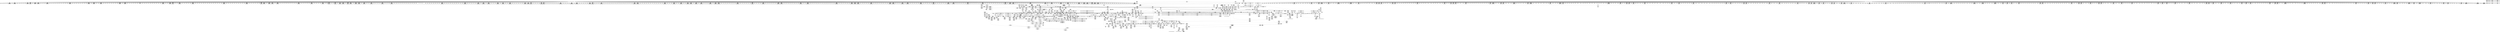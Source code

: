 digraph {
	CE0x4611b50 [shape=record,shape=Mrecord,label="{CE0x4611b50|56:_i8*,_:_CRE_194,195_}"]
	CE0x46b1090 [shape=record,shape=Mrecord,label="{CE0x46b1090|28:_i32,_:_CRE_53,54_}"]
	CE0x46b19d0 [shape=record,shape=Mrecord,label="{CE0x46b19d0|28:_i32,_:_CRE_63,64_}"]
	CE0x4637f10 [shape=record,shape=Mrecord,label="{CE0x4637f10|current_sid:tmp11|security/selinux/hooks.c,218|*SummSink*}"]
	CE0x4697b60 [shape=record,shape=Mrecord,label="{CE0x4697b60|56:_i8*,_:_CRE_292,293_}"]
	CE0x462f1e0 [shape=record,shape=Mrecord,label="{CE0x462f1e0|56:_i8*,_:_CRE_289,290_}"]
	CE0x4657ad0 [shape=record,shape=Mrecord,label="{CE0x4657ad0|56:_i8*,_:_CRE_744,752_|*MultipleSource*|Function::may_link&Arg::dir::|Function::selinux_inode_unlink&Arg::dir::|security/selinux/hooks.c,1769}"]
	CE0x46ae6e0 [shape=record,shape=Mrecord,label="{CE0x46ae6e0|28:_i32,_:_CRE_8,9_}"]
	CE0x46ed3a0 [shape=record,shape=Mrecord,label="{CE0x46ed3a0|current_sid:do.end|*SummSink*}"]
	CE0x467fae0 [shape=record,shape=Mrecord,label="{CE0x467fae0|current_sid:tmp13|security/selinux/hooks.c,218|*SummSink*}"]
	CE0x46b1cd0 [shape=record,shape=Mrecord,label="{CE0x46b1cd0|28:_i32,_:_CRE_66,67_}"]
	CE0x4687bf0 [shape=record,shape=Mrecord,label="{CE0x4687bf0|104:_%struct.inode*,_:_CRE_316,317_}"]
	CE0x4694ec0 [shape=record,shape=Mrecord,label="{CE0x4694ec0|56:_i8*,_:_CRE_250,251_}"]
	CE0x461ce70 [shape=record,shape=Mrecord,label="{CE0x461ce70|selinux_inode_unlink:tmp|*SummSource*}"]
	CE0x46573d0 [shape=record,shape=Mrecord,label="{CE0x46573d0|56:_i8*,_:_CRE_704,712_|*MultipleSource*|Function::may_link&Arg::dir::|Function::selinux_inode_unlink&Arg::dir::|security/selinux/hooks.c,1769}"]
	CE0x46e99e0 [shape=record,shape=Mrecord,label="{CE0x46e99e0|%struct.task_struct*_(%struct.task_struct**)*_asm_movq_%gs:$_1:P_,$0_,_r,im,_dirflag_,_fpsr_,_flags_|*SummSource*}"]
	CE0x46f41a0 [shape=record,shape=Mrecord,label="{CE0x46f41a0|_call_void_lockdep_rcu_suspicious(i8*_getelementptr_inbounds_(_25_x_i8_,_25_x_i8_*_.str3,_i32_0,_i32_0),_i32_218,_i8*_getelementptr_inbounds_(_45_x_i8_,_45_x_i8_*_.str12,_i32_0,_i32_0))_#10,_!dbg_!27727|security/selinux/hooks.c,218}"]
	CE0x468e9a0 [shape=record,shape=Mrecord,label="{CE0x468e9a0|104:_%struct.inode*,_:_CRE_296,304_|*MultipleSource*|Function::may_link&Arg::dentry::|Function::selinux_inode_unlink&Arg::dentry::|security/selinux/hooks.c,1770}"]
	CE0x4619460 [shape=record,shape=Mrecord,label="{CE0x4619460|56:_i8*,_:_CRE_173,174_}"]
	CE0x468a0a0 [shape=record,shape=Mrecord,label="{CE0x468a0a0|104:_%struct.inode*,_:_CRE_177,178_}"]
	CE0x46e00c0 [shape=record,shape=Mrecord,label="{CE0x46e00c0|28:_i32,_32:_i16,_:_CRE_28,32_|*MultipleSource*|security/selinux/hooks.c,1797|security/selinux/hooks.c,1770|security/selinux/hooks.c,1770}"]
	CE0x463ab80 [shape=record,shape=Mrecord,label="{CE0x463ab80|i64_4|*Constant*}"]
	CE0x46d0dd0 [shape=record,shape=Mrecord,label="{CE0x46d0dd0|COLLAPSED:_CMRE:_elem_0::|security/selinux/hooks.c,218}"]
	CE0x46c0650 [shape=record,shape=Mrecord,label="{CE0x46c0650|i8*_getelementptr_inbounds_(_38_x_i8_,_38_x_i8_*_.str64,_i32_0,_i32_0)|*Constant*}"]
	CE0x469b110 [shape=record,shape=Mrecord,label="{CE0x469b110|56:_i8*,_:_CRE_464,472_|*MultipleSource*|*LoadInst*|security/selinux/hooks.c,1770|security/selinux/hooks.c,1770}"]
	CE0x4625f30 [shape=record,shape=Mrecord,label="{CE0x4625f30|56:_i8*,_:_CRE_464,472_|*MultipleSource*|Function::may_link&Arg::dir::|Function::selinux_inode_unlink&Arg::dir::|security/selinux/hooks.c,1769}"]
	CE0x4613c40 [shape=record,shape=Mrecord,label="{CE0x4613c40|56:_i8*,_:_CRE_136,137_}"]
	CE0x461a820 [shape=record,shape=Mrecord,label="{CE0x461a820|56:_i8*,_:_CRE_212,216_|*MultipleSource*|Function::may_link&Arg::dir::|Function::selinux_inode_unlink&Arg::dir::|security/selinux/hooks.c,1769}"]
	CE0x46a76d0 [shape=record,shape=Mrecord,label="{CE0x46a76d0|56:_i8*,_:_CRE_892,893_}"]
	CE0x4619ac0 [shape=record,shape=Mrecord,label="{CE0x4619ac0|56:_i8*,_:_CRE_179,180_}"]
	CE0x46ba9d0 [shape=record,shape=Mrecord,label="{CE0x46ba9d0|may_link:tobool6|security/selinux/hooks.c,1778|*SummSource*}"]
	CE0x46537b0 [shape=record,shape=Mrecord,label="{CE0x46537b0|56:_i8*,_:_CRE_572,573_}"]
	CE0x465eb10 [shape=record,shape=Mrecord,label="{CE0x465eb10|56:_i8*,_:_CRE_907,908_}"]
	CE0x469d9a0 [shape=record,shape=Mrecord,label="{CE0x469d9a0|56:_i8*,_:_CRE_554,555_}"]
	CE0x4686a60 [shape=record,shape=Mrecord,label="{CE0x4686a60|104:_%struct.inode*,_:_CRE_90,91_}"]
	CE0x4644680 [shape=record,shape=Mrecord,label="{CE0x4644680|56:_i8*,_:_CRE_360,376_|*MultipleSource*|Function::may_link&Arg::dir::|Function::selinux_inode_unlink&Arg::dir::|security/selinux/hooks.c,1769}"]
	CE0x4690f40 [shape=record,shape=Mrecord,label="{CE0x4690f40|i64*_getelementptr_inbounds_(_14_x_i64_,_14_x_i64_*___llvm_gcov_ctr219,_i64_0,_i64_8)|*Constant*|*SummSource*}"]
	CE0x468b860 [shape=record,shape=Mrecord,label="{CE0x468b860|104:_%struct.inode*,_:_CRE_197,198_}"]
	CE0x46141c0 [shape=record,shape=Mrecord,label="{CE0x46141c0|may_link:tmp9|security/selinux/hooks.c,1778|*SummSink*}"]
	CE0x460bb50 [shape=record,shape=Mrecord,label="{CE0x460bb50|selinux_inode_unlink:call|security/selinux/hooks.c,2774}"]
	CE0x461c020 [shape=record,shape=Mrecord,label="{CE0x461c020|selinux_inode_unlink:tmp1}"]
	CE0x4684e40 [shape=record,shape=Mrecord,label="{CE0x4684e40|may_link:tmp14|security/selinux/hooks.c,1783|*SummSource*}"]
	CE0x465e3a0 [shape=record,shape=Mrecord,label="{CE0x465e3a0|56:_i8*,_:_CRE_900,901_}"]
	CE0x465d3b0 [shape=record,shape=Mrecord,label="{CE0x465d3b0|56:_i8*,_:_CRE_924,925_}"]
	CE0x46bd970 [shape=record,shape=Mrecord,label="{CE0x46bd970|may_link:u|security/selinux/hooks.c,1773|*SummSink*}"]
	CE0x46bdd30 [shape=record,shape=Mrecord,label="{CE0x46bdd30|may_link:u|security/selinux/hooks.c,1773|*SummSource*}"]
	CE0x46c28b0 [shape=record,shape=Mrecord,label="{CE0x46c28b0|GLOBAL:__llvm_gcov_ctr219|Global_var:__llvm_gcov_ctr219|*SummSource*}"]
	CE0x46c4f10 [shape=record,shape=Mrecord,label="{CE0x46c4f10|avc_has_perm:auditdata|Function::avc_has_perm&Arg::auditdata::|*SummSink*}"]
	CE0x4643ba0 [shape=record,shape=Mrecord,label="{CE0x4643ba0|56:_i8*,_:_CRE_309,310_}"]
	CE0x46a4a60 [shape=record,shape=Mrecord,label="{CE0x46a4a60|56:_i8*,_:_CRE_800,804_|*MultipleSource*|*LoadInst*|security/selinux/hooks.c,1770|security/selinux/hooks.c,1770}"]
	CE0x46dbb00 [shape=record,shape=Mrecord,label="{CE0x46dbb00|i32_16777216|*Constant*|*SummSource*}"]
	CE0x46b1bd0 [shape=record,shape=Mrecord,label="{CE0x46b1bd0|28:_i32,_:_CRE_65,66_}"]
	CE0x46cb6a0 [shape=record,shape=Mrecord,label="{CE0x46cb6a0|may_link:tmp17|security/selinux/hooks.c,1786}"]
	CE0x462ace0 [shape=record,shape=Mrecord,label="{CE0x462ace0|56:_i8*,_:_CRE_76,80_|*MultipleSource*|Function::may_link&Arg::dir::|Function::selinux_inode_unlink&Arg::dir::|security/selinux/hooks.c,1769}"]
	CE0x4665000 [shape=record,shape=Mrecord,label="{CE0x4665000|56:_i8*,_:_CRE_208,210_|*MultipleSource*|*LoadInst*|security/selinux/hooks.c,1770|security/selinux/hooks.c,1770}"]
	CE0x46666a0 [shape=record,shape=Mrecord,label="{CE0x46666a0|56:_i8*,_:_CRE_16,24_|*MultipleSource*|*LoadInst*|security/selinux/hooks.c,1770|security/selinux/hooks.c,1770}"]
	CE0x46284b0 [shape=record,shape=Mrecord,label="{CE0x46284b0|56:_i8*,_:_CRE_554,555_}"]
	CE0x46ceb50 [shape=record,shape=Mrecord,label="{CE0x46ceb50|current_sid:call4|security/selinux/hooks.c,218|*SummSink*}"]
	CE0x4616f70 [shape=record,shape=Mrecord,label="{CE0x4616f70|_ret_i32_%tmp24,_!dbg_!27742|security/selinux/hooks.c,220}"]
	CE0x46ac260 [shape=record,shape=Mrecord,label="{CE0x46ac260|56:_i8*,_:_CRE_933,934_}"]
	CE0x462a0e0 [shape=record,shape=Mrecord,label="{CE0x462a0e0|i32_10|*Constant*|*SummSource*}"]
	CE0x4610980 [shape=record,shape=Mrecord,label="{CE0x4610980|56:_i8*,_:_CRE_960,968_|*MultipleSource*|Function::may_link&Arg::dir::|Function::selinux_inode_unlink&Arg::dir::|security/selinux/hooks.c,1769}"]
	CE0x4613a80 [shape=record,shape=Mrecord,label="{CE0x4613a80|56:_i8*,_:_CRE_128,136_|*MultipleSource*|Function::may_link&Arg::dir::|Function::selinux_inode_unlink&Arg::dir::|security/selinux/hooks.c,1769}"]
	CE0x46a77e0 [shape=record,shape=Mrecord,label="{CE0x46a77e0|56:_i8*,_:_CRE_893,894_}"]
	CE0x4681810 [shape=record,shape=Mrecord,label="{CE0x4681810|COLLAPSED:_GCMRE___llvm_gcov_ctr125_internal_global_11_x_i64_zeroinitializer:_elem_0:default:}"]
	CE0x46cc4d0 [shape=record,shape=Mrecord,label="{CE0x46cc4d0|get_current:tmp3|*SummSink*}"]
	CE0x46a0b00 [shape=record,shape=Mrecord,label="{CE0x46a0b00|56:_i8*,_:_CRE_600,601_}"]
	CE0x468d610 [shape=record,shape=Mrecord,label="{CE0x468d610|104:_%struct.inode*,_:_CRE_222,223_}"]
	CE0x4653af0 [shape=record,shape=Mrecord,label="{CE0x4653af0|56:_i8*,_:_CRE_576,577_}"]
	CE0x46eec10 [shape=record,shape=Mrecord,label="{CE0x46eec10|may_link:tmp27|security/selinux/hooks.c,1799|*SummSink*}"]
	CE0x469cb20 [shape=record,shape=Mrecord,label="{CE0x469cb20|56:_i8*,_:_CRE_508,512_|*MultipleSource*|*LoadInst*|security/selinux/hooks.c,1770|security/selinux/hooks.c,1770}"]
	CE0x4682d50 [shape=record,shape=Mrecord,label="{CE0x4682d50|i64*_getelementptr_inbounds_(_2_x_i64_,_2_x_i64_*___llvm_gcov_ctr98,_i64_0,_i64_0)|*Constant*|*SummSource*}"]
	CE0x4699ef0 [shape=record,shape=Mrecord,label="{CE0x4699ef0|56:_i8*,_:_CRE_384,388_|*MultipleSource*|*LoadInst*|security/selinux/hooks.c,1770|security/selinux/hooks.c,1770}"]
	CE0x461b0a0 [shape=record,shape=Mrecord,label="{CE0x461b0a0|selinux_inode_unlink:tmp3|*SummSource*}"]
	CE0x4683410 [shape=record,shape=Mrecord,label="{CE0x4683410|get_current:bb|*SummSource*}"]
	CE0x4612d10 [shape=record,shape=Mrecord,label="{CE0x4612d10|56:_i8*,_:_CRE_183,184_}"]
	CE0x46af540 [shape=record,shape=Mrecord,label="{CE0x46af540|28:_i32,_:_CRE_11,12_}"]
	CE0x4698a40 [shape=record,shape=Mrecord,label="{CE0x4698a40|56:_i8*,_:_CRE_306,307_}"]
	CE0x4618250 [shape=record,shape=Mrecord,label="{CE0x4618250|56:_i8*,_:_CRE_156,157_}"]
	CE0x46970c0 [shape=record,shape=Mrecord,label="{CE0x46970c0|56:_i8*,_:_CRE_282,283_}"]
	CE0x46ecb70 [shape=record,shape=Mrecord,label="{CE0x46ecb70|__llvm_gcov_indirect_counter_increment:tmp5|*SummSource*}"]
	CE0x46165d0 [shape=record,shape=Mrecord,label="{CE0x46165d0|56:_i8*,_:_CRE_255,256_}"]
	CE0x465e6d0 [shape=record,shape=Mrecord,label="{CE0x465e6d0|56:_i8*,_:_CRE_903,904_}"]
	CE0x4613390 [shape=record,shape=Mrecord,label="{CE0x4613390|may_link:sw.bb}"]
	CE0x4695630 [shape=record,shape=Mrecord,label="{CE0x4695630|56:_i8*,_:_CRE_257,258_}"]
	CE0x4696b70 [shape=record,shape=Mrecord,label="{CE0x4696b70|56:_i8*,_:_CRE_277,278_}"]
	CE0x46a19e0 [shape=record,shape=Mrecord,label="{CE0x46a19e0|56:_i8*,_:_CRE_614,615_}"]
	CE0x4653950 [shape=record,shape=Mrecord,label="{CE0x4653950|56:_i8*,_:_CRE_574,575_}"]
	CE0x46be630 [shape=record,shape=Mrecord,label="{CE0x46be630|may_link:dentry2|security/selinux/hooks.c,1773|*SummSource*}"]
	CE0x46cad90 [shape=record,shape=Mrecord,label="{CE0x46cad90|_call_void___llvm_gcov_indirect_counter_increment(i32*___llvm_gcov_global_state_pred221,_i64**_getelementptr_inbounds_(_4_x_i64*_,_4_x_i64*_*___llvm_gcda_edge_table220,_i64_0,_i64_0)),_!dbg_!27749|security/selinux/hooks.c,1793|*SummSink*}"]
	CE0x46e8e10 [shape=record,shape=Mrecord,label="{CE0x46e8e10|i64_5|*Constant*|*SummSink*}"]
	CE0x4605390 [shape=record,shape=Mrecord,label="{CE0x4605390|may_link:tmp12|security/selinux/hooks.c,1779|*SummSource*}"]
	CE0x463c2c0 [shape=record,shape=Mrecord,label="{CE0x463c2c0|current_sid:tmp7|security/selinux/hooks.c,218|*SummSource*}"]
	CE0x46ae160 [shape=record,shape=Mrecord,label="{CE0x46ae160|may_link:tmp6|security/selinux/hooks.c,1770|*SummSource*}"]
	CE0x4697d80 [shape=record,shape=Mrecord,label="{CE0x4697d80|56:_i8*,_:_CRE_294,295_}"]
	CE0x4681220 [shape=record,shape=Mrecord,label="{CE0x4681220|GLOBAL:current_sid.__warned|Global_var:current_sid.__warned|*SummSource*}"]
	CE0x4695da0 [shape=record,shape=Mrecord,label="{CE0x4695da0|56:_i8*,_:_CRE_264,265_}"]
	CE0x46990a0 [shape=record,shape=Mrecord,label="{CE0x46990a0|56:_i8*,_:_CRE_472,473_}"]
	CE0x46b20d0 [shape=record,shape=Mrecord,label="{CE0x46b20d0|28:_i32,_:_CRE_70,71_}"]
	CE0x4683a40 [shape=record,shape=Mrecord,label="{CE0x4683a40|current_sid:tmp3|*SummSink*}"]
	CE0x462e520 [shape=record,shape=Mrecord,label="{CE0x462e520|56:_i8*,_:_CRE_152,153_}"]
	CE0x4666110 [shape=record,shape=Mrecord,label="{CE0x4666110|i64*_getelementptr_inbounds_(_14_x_i64_,_14_x_i64_*___llvm_gcov_ctr219,_i64_0,_i64_9)|*Constant*}"]
	CE0x4643080 [shape=record,shape=Mrecord,label="{CE0x4643080|GLOBAL:__llvm_gcov_ctr125|Global_var:__llvm_gcov_ctr125|*SummSink*}"]
	CE0x469a290 [shape=record,shape=Mrecord,label="{CE0x469a290|56:_i8*,_:_CRE_400,408_|*MultipleSource*|*LoadInst*|security/selinux/hooks.c,1770|security/selinux/hooks.c,1770}"]
	CE0x46a6d40 [shape=record,shape=Mrecord,label="{CE0x46a6d40|56:_i8*,_:_CRE_883,884_}"]
	CE0x463aa10 [shape=record,shape=Mrecord,label="{CE0x463aa10|__llvm_gcov_indirect_counter_increment:pred|*SummSink*}"]
	CE0x46c3470 [shape=record,shape=Mrecord,label="{CE0x46c3470|avc_has_perm:entry|*SummSink*}"]
	CE0x465ce60 [shape=record,shape=Mrecord,label="{CE0x465ce60|56:_i8*,_:_CRE_919,920_}"]
	CE0x465ea00 [shape=record,shape=Mrecord,label="{CE0x465ea00|56:_i8*,_:_CRE_906,907_}"]
	CE0x46a1af0 [shape=record,shape=Mrecord,label="{CE0x46a1af0|56:_i8*,_:_CRE_615,616_}"]
	CE0x46cfcc0 [shape=record,shape=Mrecord,label="{CE0x46cfcc0|i32_78|*Constant*|*SummSource*}"]
	CE0x4696ea0 [shape=record,shape=Mrecord,label="{CE0x4696ea0|56:_i8*,_:_CRE_280,281_}"]
	CE0x461ab00 [shape=record,shape=Mrecord,label="{CE0x461ab00|56:_i8*,_:_CRE_224,232_|*MultipleSource*|Function::may_link&Arg::dir::|Function::selinux_inode_unlink&Arg::dir::|security/selinux/hooks.c,1769}"]
	CE0x46c3930 [shape=record,shape=Mrecord,label="{CE0x46c3930|avc_has_perm:ssid|Function::avc_has_perm&Arg::ssid::|*SummSource*}"]
	CE0x462f6c0 [shape=record,shape=Mrecord,label="{CE0x462f6c0|56:_i8*,_:_CRE_295,296_}"]
	CE0x462f2b0 [shape=record,shape=Mrecord,label="{CE0x462f2b0|56:_i8*,_:_CRE_290,291_}"]
	CE0x4688000 [shape=record,shape=Mrecord,label="{CE0x4688000|104:_%struct.inode*,_:_CRE_151,152_}"]
	CE0x4655830 [shape=record,shape=Mrecord,label="{CE0x4655830|56:_i8*,_:_CRE_612,613_}"]
	CE0x461c1b0 [shape=record,shape=Mrecord,label="{CE0x461c1b0|selinux_inode_unlink:bb|*SummSource*}"]
	CE0x4653540 [shape=record,shape=Mrecord,label="{CE0x4653540|56:_i8*,_:_CRE_569,570_}"]
	CE0x4623ff0 [shape=record,shape=Mrecord,label="{CE0x4623ff0|may_link:tmp11|security/selinux/hooks.c,1778|*SummSink*}"]
	CE0x468ede0 [shape=record,shape=Mrecord,label="{CE0x468ede0|104:_%struct.inode*,_:_CRE_305,306_}"]
	CE0x4612830 [shape=record,shape=Mrecord,label="{CE0x4612830|56:_i8*,_:_CRE_177,178_}"]
	CE0x46bf670 [shape=record,shape=Mrecord,label="{CE0x46bf670|i32_8388608|*Constant*|*SummSource*}"]
	CE0x4630ab0 [shape=record,shape=Mrecord,label="{CE0x4630ab0|56:_i8*,_:_CRE_284,285_}"]
	CE0x46f3d10 [shape=record,shape=Mrecord,label="{CE0x46f3d10|i8_1|*Constant*|*SummSink*}"]
	CE0x46b6840 [shape=record,shape=Mrecord,label="{CE0x46b6840|28:_i32,_:_CRE_200,208_|*MultipleSource*|security/selinux/hooks.c,1777|*LoadInst*|security/selinux/hooks.c,1769|security/selinux/hooks.c,1769}"]
	CE0x461f0b0 [shape=record,shape=Mrecord,label="{CE0x461f0b0|i64_1|*Constant*|*SummSink*}"]
	CE0x46a6f60 [shape=record,shape=Mrecord,label="{CE0x46a6f60|56:_i8*,_:_CRE_885,886_}"]
	CE0x4615d70 [shape=record,shape=Mrecord,label="{CE0x4615d70|56:_i8*,_:_CRE_244,245_}"]
	CE0x46b4250 [shape=record,shape=Mrecord,label="{CE0x46b4250|28:_i32,_:_CRE_103,104_}"]
	CE0x4695fc0 [shape=record,shape=Mrecord,label="{CE0x4695fc0|56:_i8*,_:_CRE_266,267_}"]
	CE0x4664890 [shape=record,shape=Mrecord,label="{CE0x4664890|56:_i8*,_:_CRE_202,203_}"]
	CE0x468c310 [shape=record,shape=Mrecord,label="{CE0x468c310|104:_%struct.inode*,_:_CRE_206,207_}"]
	CE0x46b9c50 [shape=record,shape=Mrecord,label="{CE0x46b9c50|_call_void___llvm_gcov_indirect_counter_increment(i32*___llvm_gcov_global_state_pred221,_i64**_getelementptr_inbounds_(_4_x_i64*_,_4_x_i64*_*___llvm_gcda_edge_table220,_i64_0,_i64_1)),_!dbg_!27742|security/selinux/hooks.c,1783}"]
	CE0x469ba80 [shape=record,shape=Mrecord,label="{CE0x469ba80|56:_i8*,_:_CRE_479,480_}"]
	CE0x465ac60 [shape=record,shape=Mrecord,label="{CE0x465ac60|56:_i8*,_:_CRE_887,888_}"]
	CE0x4729cd0 [shape=record,shape=Mrecord,label="{CE0x4729cd0|get_current:tmp2|*SummSource*}"]
	CE0x4666f60 [shape=record,shape=Mrecord,label="{CE0x4666f60|56:_i8*,_:_CRE_64,72_|*MultipleSource*|*LoadInst*|security/selinux/hooks.c,1770|security/selinux/hooks.c,1770}"]
	CE0x465f8e0 [shape=record,shape=Mrecord,label="{CE0x465f8e0|56:_i8*,_:_CRE_920,921_}"]
	CE0x46600a0 [shape=record,shape=Mrecord,label="{CE0x46600a0|56:_i8*,_:_CRE_982,983_}"]
	CE0x4621580 [shape=record,shape=Mrecord,label="{CE0x4621580|56:_i8*,_:_CRE_40,48_|*MultipleSource*|Function::may_link&Arg::dir::|Function::selinux_inode_unlink&Arg::dir::|security/selinux/hooks.c,1769}"]
	CE0x46f3870 [shape=record,shape=Mrecord,label="{CE0x46f3870|i64*_null|*Constant*|*SummSink*}"]
	CE0x46b3ed0 [shape=record,shape=Mrecord,label="{CE0x46b3ed0|28:_i32,_:_CRE_100,101_}"]
	CE0x46ef210 [shape=record,shape=Mrecord,label="{CE0x46ef210|current_sid:if.end|*SummSource*}"]
	CE0x46b9ea0 [shape=record,shape=Mrecord,label="{CE0x46b9ea0|_call_void___llvm_gcov_indirect_counter_increment(i32*___llvm_gcov_global_state_pred221,_i64**_getelementptr_inbounds_(_4_x_i64*_,_4_x_i64*_*___llvm_gcda_edge_table220,_i64_0,_i64_1)),_!dbg_!27742|security/selinux/hooks.c,1783|*SummSource*}"]
	CE0x4638540 [shape=record,shape=Mrecord,label="{CE0x4638540|current_sid:tmp10|security/selinux/hooks.c,218|*SummSource*}"]
	CE0x46c7c40 [shape=record,shape=Mrecord,label="{CE0x46c7c40|current_sid:tmp22|security/selinux/hooks.c,218|*SummSource*}"]
	CE0x4653c90 [shape=record,shape=Mrecord,label="{CE0x4653c90|56:_i8*,_:_CRE_578,579_}"]
	CE0x4690810 [shape=record,shape=Mrecord,label="{CE0x4690810|_ret_void|*SummSource*}"]
	CE0x46a1160 [shape=record,shape=Mrecord,label="{CE0x46a1160|56:_i8*,_:_CRE_606,607_}"]
	CE0x460bfa0 [shape=record,shape=Mrecord,label="{CE0x460bfa0|selinux_inode_unlink:entry|*SummSink*}"]
	CE0x4667c00 [shape=record,shape=Mrecord,label="{CE0x4667c00|56:_i8*,_:_CRE_0,2_|*MultipleSource*|*LoadInst*|security/selinux/hooks.c,1770|security/selinux/hooks.c,1770}"]
	CE0x462a210 [shape=record,shape=Mrecord,label="{CE0x462a210|i32_10|*Constant*|*SummSink*}"]
	CE0x4623a10 [shape=record,shape=Mrecord,label="{CE0x4623a10|i64*_getelementptr_inbounds_(_14_x_i64_,_14_x_i64_*___llvm_gcov_ctr219,_i64_0,_i64_3)|*Constant*}"]
	CE0x4628770 [shape=record,shape=Mrecord,label="{CE0x4628770|56:_i8*,_:_CRE_558,559_}"]
	CE0x46ad940 [shape=record,shape=Mrecord,label="{CE0x46ad940|56:_i8*,_:_CRE_988,992_|*MultipleSource*|*LoadInst*|security/selinux/hooks.c,1770|security/selinux/hooks.c,1770}"]
	CE0x461f5d0 [shape=record,shape=Mrecord,label="{CE0x461f5d0|i32_1|*Constant*|*SummSink*}"]
	CE0x462f790 [shape=record,shape=Mrecord,label="{CE0x462f790|56:_i8*,_:_CRE_296,297_}"]
	CE0x46837f0 [shape=record,shape=Mrecord,label="{CE0x46837f0|current_sid:tmp3}"]
	CE0x4666a20 [shape=record,shape=Mrecord,label="{CE0x4666a20|56:_i8*,_:_CRE_40,48_|*MultipleSource*|*LoadInst*|security/selinux/hooks.c,1770|security/selinux/hooks.c,1770}"]
	CE0x46b22d0 [shape=record,shape=Mrecord,label="{CE0x46b22d0|28:_i32,_:_CRE_72,73_}"]
	CE0x4695740 [shape=record,shape=Mrecord,label="{CE0x4695740|56:_i8*,_:_CRE_258,259_}"]
	CE0x461f8b0 [shape=record,shape=Mrecord,label="{CE0x461f8b0|may_link:kind|Function::may_link&Arg::kind::|*SummSource*}"]
	CE0x4687ca0 [shape=record,shape=Mrecord,label="{CE0x4687ca0|104:_%struct.inode*,_:_CRE_148,149_}"]
	CE0x468c7d0 [shape=record,shape=Mrecord,label="{CE0x468c7d0|104:_%struct.inode*,_:_CRE_210,211_}"]
	CE0x4615060 [shape=record,shape=Mrecord,label="{CE0x4615060|may_link:bb|*SummSink*}"]
	CE0x46a3be0 [shape=record,shape=Mrecord,label="{CE0x46a3be0|56:_i8*,_:_CRE_728,736_|*MultipleSource*|*LoadInst*|security/selinux/hooks.c,1770|security/selinux/hooks.c,1770}"]
	CE0x465d5d0 [shape=record,shape=Mrecord,label="{CE0x465d5d0|56:_i8*,_:_CRE_926,927_}"]
	CE0x46187a0 [shape=record,shape=Mrecord,label="{CE0x46187a0|56:_i8*,_:_CRE_161,162_}"]
	CE0x4643fb0 [shape=record,shape=Mrecord,label="{CE0x4643fb0|56:_i8*,_:_CRE_328,336_|*MultipleSource*|Function::may_link&Arg::dir::|Function::selinux_inode_unlink&Arg::dir::|security/selinux/hooks.c,1769}"]
	CE0x4656950 [shape=record,shape=Mrecord,label="{CE0x4656950|56:_i8*,_:_CRE_664,672_|*MultipleSource*|Function::may_link&Arg::dir::|Function::selinux_inode_unlink&Arg::dir::|security/selinux/hooks.c,1769}"]
	CE0x46edbf0 [shape=record,shape=Mrecord,label="{CE0x46edbf0|may_link:tmp26|security/selinux/hooks.c,1799}"]
	CE0x4663020 [shape=record,shape=Mrecord,label="{CE0x4663020|56:_i8*,_:_CRE_149,150_}"]
	CE0x46452a0 [shape=record,shape=Mrecord,label="{CE0x46452a0|56:_i8*,_:_CRE_156,157_}"]
	CE0x4685590 [shape=record,shape=Mrecord,label="{CE0x4685590|i64**_getelementptr_inbounds_(_4_x_i64*_,_4_x_i64*_*___llvm_gcda_edge_table220,_i64_0,_i64_2)|*Constant*}"]
	CE0x46be010 [shape=record,shape=Mrecord,label="{CE0x46be010|may_link:cond|security/selinux/hooks.c,1776}"]
	CE0x462ed60 [shape=record,shape=Mrecord,label="{CE0x462ed60|may_link:sw.default|*SummSink*}"]
	CE0x46334f0 [shape=record,shape=Mrecord,label="{CE0x46334f0|GLOBAL:may_link|*Constant*}"]
	CE0x468fe00 [shape=record,shape=Mrecord,label="{CE0x468fe00|may_link:tmp3|security/selinux/hooks.c,1769|*SummSource*}"]
	CE0x46dbf90 [shape=record,shape=Mrecord,label="{CE0x46dbf90|may_link:av.0|*SummSink*}"]
	CE0x465ab50 [shape=record,shape=Mrecord,label="{CE0x465ab50|56:_i8*,_:_CRE_886,887_}"]
	CE0x4619df0 [shape=record,shape=Mrecord,label="{CE0x4619df0|56:_i8*,_:_CRE_182,183_}"]
	CE0x462f450 [shape=record,shape=Mrecord,label="{CE0x462f450|56:_i8*,_:_CRE_292,293_}"]
	CE0x462f380 [shape=record,shape=Mrecord,label="{CE0x462f380|56:_i8*,_:_CRE_291,292_}"]
	CE0x46ee7b0 [shape=record,shape=Mrecord,label="{CE0x46ee7b0|current_sid:land.lhs.true2}"]
	CE0x46828f0 [shape=record,shape=Mrecord,label="{CE0x46828f0|i64*_getelementptr_inbounds_(_11_x_i64_,_11_x_i64_*___llvm_gcov_ctr125,_i64_0,_i64_1)|*Constant*|*SummSink*}"]
	CE0x46a6080 [shape=record,shape=Mrecord,label="{CE0x46a6080|56:_i8*,_:_CRE_871,872_}"]
	CE0x4662cf0 [shape=record,shape=Mrecord,label="{CE0x4662cf0|56:_i8*,_:_CRE_146,147_}"]
	CE0x46b4bf0 [shape=record,shape=Mrecord,label="{CE0x46b4bf0|28:_i32,_:_CRE_109,110_}"]
	CE0x4654a60 [shape=record,shape=Mrecord,label="{CE0x4654a60|56:_i8*,_:_CRE_595,596_}"]
	CE0x46c3ae0 [shape=record,shape=Mrecord,label="{CE0x46c3ae0|avc_has_perm:tsid|Function::avc_has_perm&Arg::tsid::}"]
	CE0x4655d10 [shape=record,shape=Mrecord,label="{CE0x4655d10|56:_i8*,_:_CRE_618,619_}"]
	CE0x465c3c0 [shape=record,shape=Mrecord,label="{CE0x465c3c0|56:_i8*,_:_CRE_909,910_}"]
	CE0x46223b0 [shape=record,shape=Mrecord,label="{CE0x46223b0|may_link:dir|Function::may_link&Arg::dir::|*SummSource*}"]
	CE0x462d350 [shape=record,shape=Mrecord,label="{CE0x462d350|GLOBAL:current_sid|*Constant*}"]
	CE0x461cb50 [shape=record,shape=Mrecord,label="{CE0x461cb50|get_current:tmp1|*SummSink*}"]
	CE0x465f170 [shape=record,shape=Mrecord,label="{CE0x465f170|56:_i8*,_:_CRE_913,914_}"]
	CE0x46a67f0 [shape=record,shape=Mrecord,label="{CE0x46a67f0|56:_i8*,_:_CRE_878,879_}"]
	CE0x469fc20 [shape=record,shape=Mrecord,label="{CE0x469fc20|56:_i8*,_:_CRE_586,587_}"]
	CE0x461e360 [shape=record,shape=Mrecord,label="{CE0x461e360|56:_i8*,_:_CRE_72,76_|*MultipleSource*|Function::may_link&Arg::dir::|Function::selinux_inode_unlink&Arg::dir::|security/selinux/hooks.c,1769}"]
	CE0x4690990 [shape=record,shape=Mrecord,label="{CE0x4690990|_ret_void|*SummSink*}"]
	CE0x46e9500 [shape=record,shape=Mrecord,label="{CE0x46e9500|current_sid:tmp4|security/selinux/hooks.c,218|*SummSource*}"]
	CE0x46b34d0 [shape=record,shape=Mrecord,label="{CE0x46b34d0|28:_i32,_:_CRE_90,91_}"]
	CE0x4695a70 [shape=record,shape=Mrecord,label="{CE0x4695a70|56:_i8*,_:_CRE_261,262_}"]
	CE0x4664230 [shape=record,shape=Mrecord,label="{CE0x4664230|56:_i8*,_:_CRE_196,197_}"]
	CE0x46403d0 [shape=record,shape=Mrecord,label="{CE0x46403d0|may_link:ad|security/selinux/hooks.c, 1764}"]
	CE0x46b4e10 [shape=record,shape=Mrecord,label="{CE0x46b4e10|28:_i32,_:_CRE_111,112_}"]
	CE0x46603d0 [shape=record,shape=Mrecord,label="{CE0x46603d0|56:_i8*,_:_CRE_988,992_|*MultipleSource*|Function::may_link&Arg::dir::|Function::selinux_inode_unlink&Arg::dir::|security/selinux/hooks.c,1769}"]
	CE0x46c2b90 [shape=record,shape=Mrecord,label="{CE0x46c2b90|i32_(i32,_i32,_i16,_i32,_%struct.common_audit_data*)*_bitcast_(i32_(i32,_i32,_i16,_i32,_%struct.common_audit_data.495*)*_avc_has_perm_to_i32_(i32,_i32,_i16,_i32,_%struct.common_audit_data*)*)|*Constant*}"]
	CE0x4663f00 [shape=record,shape=Mrecord,label="{CE0x4663f00|56:_i8*,_:_CRE_193,194_}"]
	CE0x46a4e00 [shape=record,shape=Mrecord,label="{CE0x46a4e00|56:_i8*,_:_CRE_816,824_|*MultipleSource*|*LoadInst*|security/selinux/hooks.c,1770|security/selinux/hooks.c,1770}"]
	CE0x46b18d0 [shape=record,shape=Mrecord,label="{CE0x46b18d0|28:_i32,_:_CRE_62,63_}"]
	CE0x46c1fa0 [shape=record,shape=Mrecord,label="{CE0x46c1fa0|may_link:tmp8|security/selinux/hooks.c,1778}"]
	CE0x46c0820 [shape=record,shape=Mrecord,label="{CE0x46c0820|may_link:call9|security/selinux/hooks.c,1792|*SummSink*}"]
	CE0x46b37d0 [shape=record,shape=Mrecord,label="{CE0x46b37d0|28:_i32,_:_CRE_93,94_}"]
	CE0x46861a0 [shape=record,shape=Mrecord,label="{CE0x46861a0|104:_%struct.inode*,_:_CRE_64,72_|*MultipleSource*|Function::may_link&Arg::dentry::|Function::selinux_inode_unlink&Arg::dentry::|security/selinux/hooks.c,1770}"]
	CE0x4698820 [shape=record,shape=Mrecord,label="{CE0x4698820|56:_i8*,_:_CRE_304,305_}"]
	CE0x4611e90 [shape=record,shape=Mrecord,label="{CE0x4611e90|56:_i8*,_:_CRE_198,199_}"]
	CE0x4653200 [shape=record,shape=Mrecord,label="{CE0x4653200|56:_i8*,_:_CRE_565,566_}"]
	CE0x4654da0 [shape=record,shape=Mrecord,label="{CE0x4654da0|56:_i8*,_:_CRE_599,600_}"]
	CE0x46bf3b0 [shape=record,shape=Mrecord,label="{CE0x46bf3b0|may_link:cond|security/selinux/hooks.c,1776|*SummSource*}"]
	CE0x46118e0 [shape=record,shape=Mrecord,label="{CE0x46118e0|56:_i8*,_:_CRE_191,192_}"]
	CE0x4688d10 [shape=record,shape=Mrecord,label="{CE0x4688d10|104:_%struct.inode*,_:_CRE_162,163_}"]
	CE0x46a34a0 [shape=record,shape=Mrecord,label="{CE0x46a34a0|56:_i8*,_:_CRE_688,692_|*MultipleSource*|*LoadInst*|security/selinux/hooks.c,1770|security/selinux/hooks.c,1770}"]
	CE0x46418f0 [shape=record,shape=Mrecord,label="{CE0x46418f0|56:_i8*,_:_CRE_262,263_}"]
	CE0x46d10e0 [shape=record,shape=Mrecord,label="{CE0x46d10e0|current_sid:tmp22|security/selinux/hooks.c,218|*SummSink*}"]
	CE0x46c4650 [shape=record,shape=Mrecord,label="{CE0x46c4650|avc_has_perm:tclass|Function::avc_has_perm&Arg::tclass::|*SummSink*}"]
	CE0x4640bf0 [shape=record,shape=Mrecord,label="{CE0x4640bf0|may_link:sw.epilog|*SummSource*}"]
	CE0x46ed530 [shape=record,shape=Mrecord,label="{CE0x46ed530|may_link:call11|security/selinux/hooks.c,1797|*SummSource*}"]
	CE0x4699420 [shape=record,shape=Mrecord,label="{CE0x4699420|56:_i8*,_:_CRE_328,336_|*MultipleSource*|*LoadInst*|security/selinux/hooks.c,1770|security/selinux/hooks.c,1770}"]
	CE0x468c0b0 [shape=record,shape=Mrecord,label="{CE0x468c0b0|104:_%struct.inode*,_:_CRE_204,205_}"]
	CE0x4615de0 [shape=record,shape=Mrecord,label="{CE0x4615de0|56:_i8*,_:_CRE_245,246_}"]
	CE0x46aff20 [shape=record,shape=Mrecord,label="{CE0x46aff20|28:_i32,_:_CRE_22,23_}"]
	CE0x46160f0 [shape=record,shape=Mrecord,label="{CE0x46160f0|56:_i8*,_:_CRE_249,250_}"]
	CE0x46ce270 [shape=record,shape=Mrecord,label="{CE0x46ce270|current_sid:tmp20|security/selinux/hooks.c,218|*SummSink*}"]
	CE0x461a000 [shape=record,shape=Mrecord,label="{CE0x461a000|56:_i8*,_:_CRE_199,200_}"]
	CE0x46f5d80 [shape=record,shape=Mrecord,label="{CE0x46f5d80|current_sid:tmp17|security/selinux/hooks.c,218}"]
	CE0x4615e80 [shape=record,shape=Mrecord,label="{CE0x4615e80|56:_i8*,_:_CRE_246,247_}"]
	CE0x46ac150 [shape=record,shape=Mrecord,label="{CE0x46ac150|56:_i8*,_:_CRE_932,933_}"]
	CE0x4689b00 [shape=record,shape=Mrecord,label="{CE0x4689b00|104:_%struct.inode*,_:_CRE_172,173_}"]
	CE0x4655350 [shape=record,shape=Mrecord,label="{CE0x4655350|56:_i8*,_:_CRE_606,607_}"]
	CE0x4625bb0 [shape=record,shape=Mrecord,label="{CE0x4625bb0|56:_i8*,_:_CRE_448,456_|*MultipleSource*|Function::may_link&Arg::dir::|Function::selinux_inode_unlink&Arg::dir::|security/selinux/hooks.c,1769}"]
	CE0x462eb20 [shape=record,shape=Mrecord,label="{CE0x462eb20|may_link:sw.bb|*SummSink*}"]
	CE0x462f5f0 [shape=record,shape=Mrecord,label="{CE0x462f5f0|56:_i8*,_:_CRE_294,295_}"]
	CE0x468d870 [shape=record,shape=Mrecord,label="{CE0x468d870|104:_%struct.inode*,_:_CRE_224,232_|*MultipleSource*|Function::may_link&Arg::dentry::|Function::selinux_inode_unlink&Arg::dentry::|security/selinux/hooks.c,1770}"]
	CE0x469ef60 [shape=record,shape=Mrecord,label="{CE0x469ef60|56:_i8*,_:_CRE_574,575_}"]
	CE0x4623f80 [shape=record,shape=Mrecord,label="{CE0x4623f80|may_link:tmp11|security/selinux/hooks.c,1778|*SummSource*}"]
	CE0x46554f0 [shape=record,shape=Mrecord,label="{CE0x46554f0|56:_i8*,_:_CRE_608,609_}"]
	CE0x46b5580 [shape=record,shape=Mrecord,label="{CE0x46b5580|28:_i32,_:_CRE_118,119_}"]
	CE0x465db20 [shape=record,shape=Mrecord,label="{CE0x465db20|56:_i8*,_:_CRE_931,932_}"]
	CE0x46eb3e0 [shape=record,shape=Mrecord,label="{CE0x46eb3e0|may_link:call11|security/selinux/hooks.c,1797}"]
	CE0x46533a0 [shape=record,shape=Mrecord,label="{CE0x46533a0|56:_i8*,_:_CRE_567,568_}"]
	CE0x4694970 [shape=record,shape=Mrecord,label="{CE0x4694970|56:_i8*,_:_CRE_245,246_}"]
	CE0x4618e00 [shape=record,shape=Mrecord,label="{CE0x4618e00|56:_i8*,_:_CRE_167,168_}"]
	CE0x468cef0 [shape=record,shape=Mrecord,label="{CE0x468cef0|104:_%struct.inode*,_:_CRE_216,217_}"]
	CE0x4626470 [shape=record,shape=Mrecord,label="{CE0x4626470|56:_i8*,_:_CRE_474,475_}"]
	CE0x465ec20 [shape=record,shape=Mrecord,label="{CE0x465ec20|56:_i8*,_:_CRE_908,909_}"]
	CE0x46615c0 [shape=record,shape=Mrecord,label="{CE0x46615c0|56:_i8*,_:_CRE_80,88_|*MultipleSource*|*LoadInst*|security/selinux/hooks.c,1770|security/selinux/hooks.c,1770}"]
	CE0x4658c50 [shape=record,shape=Mrecord,label="{CE0x4658c50|56:_i8*,_:_CRE_832,840_|*MultipleSource*|Function::may_link&Arg::dir::|Function::selinux_inode_unlink&Arg::dir::|security/selinux/hooks.c,1769}"]
	CE0x46d0fc0 [shape=record,shape=Mrecord,label="{CE0x46d0fc0|current_sid:security|security/selinux/hooks.c,218}"]
	CE0x4614c10 [shape=record,shape=Mrecord,label="{CE0x4614c10|GLOBAL:current_sid|*Constant*|*SummSink*}"]
	CE0x4620130 [shape=record,shape=Mrecord,label="{CE0x4620130|104:_%struct.inode*,_:_CRE_24,40_|*MultipleSource*|Function::may_link&Arg::dentry::|Function::selinux_inode_unlink&Arg::dentry::|security/selinux/hooks.c,1770}"]
	CE0x4643e10 [shape=record,shape=Mrecord,label="{CE0x4643e10|56:_i8*,_:_CRE_312,320_|*MultipleSource*|Function::may_link&Arg::dir::|Function::selinux_inode_unlink&Arg::dir::|security/selinux/hooks.c,1769}"]
	CE0x461afd0 [shape=record,shape=Mrecord,label="{CE0x461afd0|selinux_inode_unlink:tmp3}"]
	"CONST[source:0(mediator),value:2(dynamic)][purpose:{operation}][SrcIdx:3]"
	CE0x465ee40 [shape=record,shape=Mrecord,label="{CE0x465ee40|56:_i8*,_:_CRE_910,911_}"]
	CE0x462b870 [shape=record,shape=Mrecord,label="{CE0x462b870|i64*_getelementptr_inbounds_(_14_x_i64_,_14_x_i64_*___llvm_gcov_ctr219,_i64_0,_i64_0)|*Constant*|*SummSink*}"]
	CE0x46c4110 [shape=record,shape=Mrecord,label="{CE0x46c4110|i16_7|*Constant*|*SummSource*}"]
	CE0x4661060 [shape=record,shape=Mrecord,label="{CE0x4661060|104:_%struct.inode*,_:_CRE_318,319_}"]
	CE0x462afc0 [shape=record,shape=Mrecord,label="{CE0x462afc0|56:_i8*,_:_CRE_88,96_|*MultipleSource*|Function::may_link&Arg::dir::|Function::selinux_inode_unlink&Arg::dir::|security/selinux/hooks.c,1769}"]
	CE0x46ae970 [shape=record,shape=Mrecord,label="{CE0x46ae970|may_link:tmp23|security/selinux/hooks.c,1797|*SummSink*}"]
	CE0x46612c0 [shape=record,shape=Mrecord,label="{CE0x46612c0|may_link:tmp4|*LoadInst*|security/selinux/hooks.c,1770}"]
	CE0x462dc60 [shape=record,shape=Mrecord,label="{CE0x462dc60|56:_i8*,_:_CRE_141,142_}"]
	"CONST[source:0(mediator),value:0(static)][purpose:{operation}][SnkIdx:7]"
	CE0x469db70 [shape=record,shape=Mrecord,label="{CE0x469db70|56:_i8*,_:_CRE_555,556_}"]
	CE0x465dc30 [shape=record,shape=Mrecord,label="{CE0x465dc30|56:_i8*,_:_CRE_932,933_}"]
	CE0x4686620 [shape=record,shape=Mrecord,label="{CE0x4686620|104:_%struct.inode*,_:_CRE_88,89_}"]
	CE0x46c1830 [shape=record,shape=Mrecord,label="{CE0x46c1830|0:_i8,_8:_%struct.dentry*,_24:_%struct.selinux_audit_data*,_:_SCMRE_0,1_|*MultipleSource*|security/selinux/hooks.c, 1764|security/selinux/hooks.c,1772}"]
	CE0x46383a0 [shape=record,shape=Mrecord,label="{CE0x46383a0|current_sid:do.end}"]
	CE0x4641d00 [shape=record,shape=Mrecord,label="{CE0x4641d00|56:_i8*,_:_CRE_267,268_}"]
	CE0x461c090 [shape=record,shape=Mrecord,label="{CE0x461c090|selinux_inode_unlink:tmp1|*SummSource*}"]
	CE0x46b13d0 [shape=record,shape=Mrecord,label="{CE0x46b13d0|28:_i32,_:_CRE_57,58_}"]
	CE0x4688980 [shape=record,shape=Mrecord,label="{CE0x4688980|104:_%struct.inode*,_:_CRE_159,160_}"]
	CE0x4637240 [shape=record,shape=Mrecord,label="{CE0x4637240|may_link:dentry|Function::may_link&Arg::dentry::}"]
	CE0x46c9b10 [shape=record,shape=Mrecord,label="{CE0x46c9b10|i64*_getelementptr_inbounds_(_14_x_i64_,_14_x_i64_*___llvm_gcov_ctr219,_i64_0,_i64_10)|*Constant*}"]
	CE0x462fc70 [shape=record,shape=Mrecord,label="{CE0x462fc70|56:_i8*,_:_CRE_302,303_}"]
	CE0x462d870 [shape=record,shape=Mrecord,label="{CE0x462d870|current_sid:tmp8|security/selinux/hooks.c,218|*SummSink*}"]
	CE0x46e9460 [shape=record,shape=Mrecord,label="{CE0x46e9460|current_sid:tmp4|security/selinux/hooks.c,218}"]
	CE0x469f070 [shape=record,shape=Mrecord,label="{CE0x469f070|56:_i8*,_:_CRE_575,576_}"]
	CE0x46abc00 [shape=record,shape=Mrecord,label="{CE0x46abc00|56:_i8*,_:_CRE_927,928_}"]
	CE0x4657590 [shape=record,shape=Mrecord,label="{CE0x4657590|56:_i8*,_:_CRE_712,728_|*MultipleSource*|Function::may_link&Arg::dir::|Function::selinux_inode_unlink&Arg::dir::|security/selinux/hooks.c,1769}"]
	CE0x46efea0 [shape=record,shape=Mrecord,label="{CE0x46efea0|i64*_getelementptr_inbounds_(_11_x_i64_,_11_x_i64_*___llvm_gcov_ctr125,_i64_0,_i64_0)|*Constant*}"]
	CE0x462bed0 [shape=record,shape=Mrecord,label="{CE0x462bed0|_call_void_mcount()_#3|*SummSource*}"]
	CE0x463ae90 [shape=record,shape=Mrecord,label="{CE0x463ae90|i64_4|*Constant*|*SummSource*}"]
	CE0x46e7a10 [shape=record,shape=Mrecord,label="{CE0x46e7a10|i64*_getelementptr_inbounds_(_11_x_i64_,_11_x_i64_*___llvm_gcov_ctr125,_i64_0,_i64_8)|*Constant*|*SummSource*}"]
	CE0x4616500 [shape=record,shape=Mrecord,label="{CE0x4616500|56:_i8*,_:_CRE_254,255_}"]
	CE0x4666210 [shape=record,shape=Mrecord,label="{CE0x4666210|56:_i8*,_:_CRE_4,8_|*MultipleSource*|*LoadInst*|security/selinux/hooks.c,1770|security/selinux/hooks.c,1770}"]
	CE0x46435f0 [shape=record,shape=Mrecord,label="{CE0x46435f0|GLOBAL:current_task|Global_var:current_task}"]
	CE0x4687da0 [shape=record,shape=Mrecord,label="{CE0x4687da0|104:_%struct.inode*,_:_CRE_149,150_}"]
	CE0x465aa40 [shape=record,shape=Mrecord,label="{CE0x465aa40|56:_i8*,_:_CRE_885,886_}"]
	CE0x46420e0 [shape=record,shape=Mrecord,label="{CE0x46420e0|may_link:tmp3|security/selinux/hooks.c,1769}"]
	CE0x46ad210 [shape=record,shape=Mrecord,label="{CE0x46ad210|56:_i8*,_:_CRE_979,980_}"]
	CE0x461a680 [shape=record,shape=Mrecord,label="{CE0x461a680|56:_i8*,_:_CRE_207,208_}"]
	CE0x4641680 [shape=record,shape=Mrecord,label="{CE0x4641680|56:_i8*,_:_CRE_259,260_}"]
	CE0x46b0fc0 [shape=record,shape=Mrecord,label="{CE0x46b0fc0|28:_i32,_:_CRE_52,53_}"]
	CE0x4653880 [shape=record,shape=Mrecord,label="{CE0x4653880|56:_i8*,_:_CRE_573,574_}"]
	CE0x467fa00 [shape=record,shape=Mrecord,label="{CE0x467fa00|current_sid:tmp13|security/selinux/hooks.c,218}"]
	CE0x46d0710 [shape=record,shape=Mrecord,label="{CE0x46d0710|i32_22|*Constant*}"]
	CE0x46c8260 [shape=record,shape=Mrecord,label="{CE0x46c8260|current_sid:tmp24|security/selinux/hooks.c,220|*SummSink*}"]
	CE0x46b8530 [shape=record,shape=Mrecord,label="{CE0x46b8530|may_link:tmp20|security/selinux/hooks.c,1793|*SummSource*}"]
	CE0x4614f80 [shape=record,shape=Mrecord,label="{CE0x4614f80|may_link:bb}"]
	CE0x46cfba0 [shape=record,shape=Mrecord,label="{CE0x46cfba0|i32_78|*Constant*}"]
	CE0x4640eb0 [shape=record,shape=Mrecord,label="{CE0x4640eb0|may_link:sw.bb8|*SummSource*}"]
	CE0x46cd360 [shape=record,shape=Mrecord,label="{CE0x46cd360|current_sid:tmp18|security/selinux/hooks.c,218|*SummSource*}"]
	CE0x4698930 [shape=record,shape=Mrecord,label="{CE0x4698930|56:_i8*,_:_CRE_305,306_}"]
	CE0x4682180 [shape=record,shape=Mrecord,label="{CE0x4682180|current_sid:do.body|*SummSink*}"]
	CE0x46f2230 [shape=record,shape=Mrecord,label="{CE0x46f2230|__llvm_gcov_indirect_counter_increment:pred}"]
	CE0x4615bc0 [shape=record,shape=Mrecord,label="{CE0x4615bc0|56:_i8*,_:_CRE_242,243_}"]
	CE0x46b1160 [shape=record,shape=Mrecord,label="{CE0x46b1160|28:_i32,_:_CRE_54,55_}"]
	CE0x46b85a0 [shape=record,shape=Mrecord,label="{CE0x46b85a0|may_link:tmp20|security/selinux/hooks.c,1793|*SummSink*}"]
	CE0x4642940 [shape=record,shape=Mrecord,label="{CE0x4642940|current_sid:tmp1}"]
	CE0x4657050 [shape=record,shape=Mrecord,label="{CE0x4657050|56:_i8*,_:_CRE_688,692_|*MultipleSource*|Function::may_link&Arg::dir::|Function::selinux_inode_unlink&Arg::dir::|security/selinux/hooks.c,1769}"]
	CE0x46be700 [shape=record,shape=Mrecord,label="{CE0x46be700|may_link:dentry2|security/selinux/hooks.c,1773|*SummSink*}"]
	CE0x4684660 [shape=record,shape=Mrecord,label="{CE0x4684660|may_link:d_inode|security/selinux/hooks.c,1770|*SummSource*}"]
	CE0x46db850 [shape=record,shape=Mrecord,label="{CE0x46db850|i32_2048|*Constant*|*SummSource*}"]
	CE0x46387f0 [shape=record,shape=Mrecord,label="{CE0x46387f0|current_sid:tmp11|security/selinux/hooks.c,218}"]
	CE0x4626f50 [shape=record,shape=Mrecord,label="{CE0x4626f50|56:_i8*,_:_CRE_488,496_|*MultipleSource*|Function::may_link&Arg::dir::|Function::selinux_inode_unlink&Arg::dir::|security/selinux/hooks.c,1769}"]
	CE0x46873f0 [shape=record,shape=Mrecord,label="{CE0x46873f0|104:_%struct.inode*,_:_CRE_112,144_|*MultipleSource*|Function::may_link&Arg::dentry::|Function::selinux_inode_unlink&Arg::dentry::|security/selinux/hooks.c,1770}"]
	CE0x4667d30 [shape=record,shape=Mrecord,label="{CE0x4667d30|56:_i8*,_:_CRE_2,4_|*MultipleSource*|*LoadInst*|security/selinux/hooks.c,1770|security/selinux/hooks.c,1770}"]
	CE0x46a2260 [shape=record,shape=Mrecord,label="{CE0x46a2260|56:_i8*,_:_CRE_622,623_}"]
	CE0x46a63b0 [shape=record,shape=Mrecord,label="{CE0x46a63b0|56:_i8*,_:_CRE_874,875_}"]
	CE0x462ebf0 [shape=record,shape=Mrecord,label="{CE0x462ebf0|may_link:sw.default}"]
	CE0x469e5d0 [shape=record,shape=Mrecord,label="{CE0x469e5d0|56:_i8*,_:_CRE_565,566_}"]
	CE0x4617330 [shape=record,shape=Mrecord,label="{CE0x4617330|i32_0|*Constant*|*SummSink*}"]
	CE0x46c9fa0 [shape=record,shape=Mrecord,label="{CE0x46c9fa0|i64*_getelementptr_inbounds_(_14_x_i64_,_14_x_i64_*___llvm_gcov_ctr219,_i64_0,_i64_10)|*Constant*|*SummSink*}"]
	CE0x462e380 [shape=record,shape=Mrecord,label="{CE0x462e380|56:_i8*,_:_CRE_150,151_}"]
	CE0x465cc40 [shape=record,shape=Mrecord,label="{CE0x465cc40|56:_i8*,_:_CRE_917,918_}"]
	CE0x4645780 [shape=record,shape=Mrecord,label="{CE0x4645780|56:_i8*,_:_CRE_162,163_}"]
	CE0x4610bb0 [shape=record,shape=Mrecord,label="{CE0x4610bb0|56:_i8*,_:_CRE_968,976_|*MultipleSource*|Function::may_link&Arg::dir::|Function::selinux_inode_unlink&Arg::dir::|security/selinux/hooks.c,1769}"]
	CE0x46a05b0 [shape=record,shape=Mrecord,label="{CE0x46a05b0|56:_i8*,_:_CRE_595,596_}"]
	CE0x46dbd50 [shape=record,shape=Mrecord,label="{CE0x46dbd50|may_link:av.0}"]
	CE0x4664670 [shape=record,shape=Mrecord,label="{CE0x4664670|56:_i8*,_:_CRE_200,201_}"]
	CE0x46ac480 [shape=record,shape=Mrecord,label="{CE0x46ac480|56:_i8*,_:_CRE_935,936_}"]
	CE0x46289e0 [shape=record,shape=Mrecord,label="{CE0x46289e0|56:_i8*,_:_CRE_561,562_}"]
	CE0x468f960 [shape=record,shape=Mrecord,label="{CE0x468f960|104:_%struct.inode*,_:_CRE_314,315_}"]
	CE0x4659190 [shape=record,shape=Mrecord,label="{CE0x4659190|56:_i8*,_:_CRE_856,864_|*MultipleSource*|Function::may_link&Arg::dir::|Function::selinux_inode_unlink&Arg::dir::|security/selinux/hooks.c,1769}"]
	CE0x461f040 [shape=record,shape=Mrecord,label="{CE0x461f040|i64_1|*Constant*|*SummSource*}"]
	CE0x4628840 [shape=record,shape=Mrecord,label="{CE0x4628840|56:_i8*,_:_CRE_559,560_}"]
	CE0x4616290 [shape=record,shape=Mrecord,label="{CE0x4616290|56:_i8*,_:_CRE_251,252_}"]
	CE0x468cb60 [shape=record,shape=Mrecord,label="{CE0x468cb60|104:_%struct.inode*,_:_CRE_213,214_}"]
	CE0x4628130 [shape=record,shape=Mrecord,label="{CE0x4628130|56:_i8*,_:_CRE_552,553_}"]
	CE0x46a1380 [shape=record,shape=Mrecord,label="{CE0x46a1380|56:_i8*,_:_CRE_608,609_}"]
	CE0x4694db0 [shape=record,shape=Mrecord,label="{CE0x4694db0|56:_i8*,_:_CRE_249,250_}"]
	CE0x4653bc0 [shape=record,shape=Mrecord,label="{CE0x4653bc0|56:_i8*,_:_CRE_577,578_}"]
	CE0x4697500 [shape=record,shape=Mrecord,label="{CE0x4697500|56:_i8*,_:_CRE_286,287_}"]
	CE0x468c440 [shape=record,shape=Mrecord,label="{CE0x468c440|104:_%struct.inode*,_:_CRE_207,208_}"]
	CE0x46a17c0 [shape=record,shape=Mrecord,label="{CE0x46a17c0|56:_i8*,_:_CRE_612,613_}"]
	CE0x462dbf0 [shape=record,shape=Mrecord,label="{CE0x462dbf0|56:_i8*,_:_CRE_140,141_}"]
	CE0x46f3220 [shape=record,shape=Mrecord,label="{CE0x46f3220|__llvm_gcov_indirect_counter_increment:counter|*SummSink*}"]
	CE0x46431b0 [shape=record,shape=Mrecord,label="{CE0x46431b0|GLOBAL:__llvm_gcov_ctr125|Global_var:__llvm_gcov_ctr125|*SummSource*}"]
	CE0x4613890 [shape=record,shape=Mrecord,label="{CE0x4613890|56:_i8*,_:_CRE_120,128_|*MultipleSource*|Function::may_link&Arg::dir::|Function::selinux_inode_unlink&Arg::dir::|security/selinux/hooks.c,1769}"]
	CE0x46ed7e0 [shape=record,shape=Mrecord,label="{CE0x46ed7e0|may_link:retval.0|*SummSource*}"]
	CE0x4626e80 [shape=record,shape=Mrecord,label="{CE0x4626e80|56:_i8*,_:_CRE_487,488_}"]
	CE0x46cddc0 [shape=record,shape=Mrecord,label="{CE0x46cddc0|i64*_getelementptr_inbounds_(_11_x_i64_,_11_x_i64_*___llvm_gcov_ctr125,_i64_0,_i64_10)|*Constant*|*SummSource*}"]
	CE0x46ea200 [shape=record,shape=Mrecord,label="{CE0x46ea200|__llvm_gcov_indirect_counter_increment:tmp3|*SummSink*}"]
	CE0x46b2dd0 [shape=record,shape=Mrecord,label="{CE0x46b2dd0|28:_i32,_:_CRE_83,84_}"]
	CE0x46c1520 [shape=record,shape=Mrecord,label="{CE0x46c1520|may_link:type|security/selinux/hooks.c,1772}"]
	CE0x463bd80 [shape=record,shape=Mrecord,label="{CE0x463bd80|current_sid:if.then|*SummSink*}"]
	CE0x4655de0 [shape=record,shape=Mrecord,label="{CE0x4655de0|56:_i8*,_:_CRE_619,620_}"]
	CE0x468f4d0 [shape=record,shape=Mrecord,label="{CE0x468f4d0|104:_%struct.inode*,_:_CRE_310,311_}"]
	CE0x4654990 [shape=record,shape=Mrecord,label="{CE0x4654990|56:_i8*,_:_CRE_594,595_}"]
	CE0x46b5360 [shape=record,shape=Mrecord,label="{CE0x46b5360|28:_i32,_:_CRE_116,117_}"]
	CE0x46146e0 [shape=record,shape=Mrecord,label="{CE0x46146e0|i64_2|*Constant*}"]
	CE0x465f7d0 [shape=record,shape=Mrecord,label="{CE0x465f7d0|56:_i8*,_:_CRE_919,920_}"]
	CE0x46c25d0 [shape=record,shape=Mrecord,label="{CE0x46c25d0|GLOBAL:__llvm_gcov_ctr219|Global_var:__llvm_gcov_ctr219|*SummSink*}"]
	CE0x46678d0 [shape=record,shape=Mrecord,label="{CE0x46678d0|56:_i8*,_:_CRE_136,137_}"]
	CE0x46f6140 [shape=record,shape=Mrecord,label="{CE0x46f6140|current_sid:tmp17|security/selinux/hooks.c,218|*SummSource*}"]
	CE0x46f4210 [shape=record,shape=Mrecord,label="{CE0x46f4210|_call_void_lockdep_rcu_suspicious(i8*_getelementptr_inbounds_(_25_x_i8_,_25_x_i8_*_.str3,_i32_0,_i32_0),_i32_218,_i8*_getelementptr_inbounds_(_45_x_i8_,_45_x_i8_*_.str12,_i32_0,_i32_0))_#10,_!dbg_!27727|security/selinux/hooks.c,218|*SummSource*}"]
	CE0x46b6440 [shape=record,shape=Mrecord,label="{CE0x46b6440|28:_i32,_:_CRE_184,192_|*MultipleSource*|security/selinux/hooks.c,1777|*LoadInst*|security/selinux/hooks.c,1769|security/selinux/hooks.c,1769}"]
	CE0x46971d0 [shape=record,shape=Mrecord,label="{CE0x46971d0|56:_i8*,_:_CRE_283,284_}"]
	CE0x462e800 [shape=record,shape=Mrecord,label="{CE0x462e800|i64*_getelementptr_inbounds_(_11_x_i64_,_11_x_i64_*___llvm_gcov_ctr125,_i64_0,_i64_1)|*Constant*}"]
	CE0x46f27e0 [shape=record,shape=Mrecord,label="{CE0x46f27e0|__llvm_gcov_indirect_counter_increment:tmp2|*SummSink*}"]
	CE0x468d150 [shape=record,shape=Mrecord,label="{CE0x468d150|104:_%struct.inode*,_:_CRE_218,219_}"]
	CE0x46e9850 [shape=record,shape=Mrecord,label="{CE0x46e9850|%struct.task_struct*_(%struct.task_struct**)*_asm_movq_%gs:$_1:P_,$0_,_r,im,_dirflag_,_fpsr_,_flags_}"]
	CE0x46ee5c0 [shape=record,shape=Mrecord,label="{CE0x46ee5c0|may_link:tmp26|security/selinux/hooks.c,1799|*SummSource*}"]
	CE0x46adf90 [shape=record,shape=Mrecord,label="{CE0x46adf90|may_link:tmp5|security/selinux/hooks.c,1770|*SummSink*}"]
	CE0x46981c0 [shape=record,shape=Mrecord,label="{CE0x46981c0|56:_i8*,_:_CRE_298,299_}"]
	CE0x46e8d10 [shape=record,shape=Mrecord,label="{CE0x46e8d10|i64_5|*Constant*|*SummSource*}"]
	CE0x468dcb0 [shape=record,shape=Mrecord,label="{CE0x468dcb0|104:_%struct.inode*,_:_CRE_248,256_|*MultipleSource*|Function::may_link&Arg::dentry::|Function::selinux_inode_unlink&Arg::dentry::|security/selinux/hooks.c,1770}"]
	CE0x46158c0 [shape=record,shape=Mrecord,label="{CE0x46158c0|56:_i8*,_:_CRE_240,241_}"]
	CE0x46ad3f0 [shape=record,shape=Mrecord,label="{CE0x46ad3f0|56:_i8*,_:_CRE_981,982_}"]
	CE0x4696c80 [shape=record,shape=Mrecord,label="{CE0x4696c80|56:_i8*,_:_CRE_278,279_}"]
	CE0x46911d0 [shape=record,shape=Mrecord,label="{CE0x46911d0|current_sid:sid|security/selinux/hooks.c,220|*SummSink*}"]
	CE0x46dd040 [shape=record,shape=Mrecord,label="{CE0x46dd040|i64*_getelementptr_inbounds_(_14_x_i64_,_14_x_i64_*___llvm_gcov_ctr219,_i64_0,_i64_12)|*Constant*|*SummSink*}"]
	CE0x46428d0 [shape=record,shape=Mrecord,label="{CE0x46428d0|i64_1|*Constant*}"]
	CE0x4698c60 [shape=record,shape=Mrecord,label="{CE0x4698c60|56:_i8*,_:_CRE_308,309_}"]
	CE0x4630770 [shape=record,shape=Mrecord,label="{CE0x4630770|56:_i8*,_:_CRE_280,281_}"]
	CE0x4685b50 [shape=record,shape=Mrecord,label="{CE0x4685b50|i64*_getelementptr_inbounds_(_14_x_i64_,_14_x_i64_*___llvm_gcov_ctr219,_i64_0,_i64_9)|*Constant*|*SummSink*}"]
	CE0x4641410 [shape=record,shape=Mrecord,label="{CE0x4641410|56:_i8*,_:_CRE_256,257_}"]
	CE0x4659e90 [shape=record,shape=Mrecord,label="{CE0x4659e90|56:_i8*,_:_CRE_874,875_}"]
	CE0x4626620 [shape=record,shape=Mrecord,label="{CE0x4626620|56:_i8*,_:_CRE_476,477_}"]
	CE0x46890a0 [shape=record,shape=Mrecord,label="{CE0x46890a0|104:_%struct.inode*,_:_CRE_165,166_}"]
	CE0x463aa80 [shape=record,shape=Mrecord,label="{CE0x463aa80|i32_-1|*Constant*}"]
	"CONST[source:0(mediator),value:2(dynamic)][purpose:{subject}][SnkIdx:0]"
	CE0x465a710 [shape=record,shape=Mrecord,label="{CE0x465a710|56:_i8*,_:_CRE_882,883_}"]
	CE0x46a5370 [shape=record,shape=Mrecord,label="{CE0x46a5370|56:_i8*,_:_CRE_840,848_|*MultipleSource*|*LoadInst*|security/selinux/hooks.c,1770|security/selinux/hooks.c,1770}"]
	CE0x461cee0 [shape=record,shape=Mrecord,label="{CE0x461cee0|COLLAPSED:_GCMRE___llvm_gcov_ctr222_internal_global_2_x_i64_zeroinitializer:_elem_0:default:}"]
	CE0x46dafe0 [shape=record,shape=Mrecord,label="{CE0x46dafe0|i32_1024|*Constant*|*SummSink*}"]
	CE0x46f3ab0 [shape=record,shape=Mrecord,label="{CE0x46f3ab0|__llvm_gcov_indirect_counter_increment:tmp3}"]
	CE0x461cf70 [shape=record,shape=Mrecord,label="{CE0x461cf70|get_current:tmp1}"]
	CE0x4644bc0 [shape=record,shape=Mrecord,label="{CE0x4644bc0|56:_i8*,_:_CRE_392,400_|*MultipleSource*|Function::may_link&Arg::dir::|Function::selinux_inode_unlink&Arg::dir::|security/selinux/hooks.c,1769}"]
	CE0x46a0c10 [shape=record,shape=Mrecord,label="{CE0x46a0c10|56:_i8*,_:_CRE_601,602_}"]
	CE0x46f2df0 [shape=record,shape=Mrecord,label="{CE0x46f2df0|current_sid:tmp8|security/selinux/hooks.c,218|*SummSource*}"]
	CE0x469f3a0 [shape=record,shape=Mrecord,label="{CE0x469f3a0|56:_i8*,_:_CRE_578,579_}"]
	CE0x46124f0 [shape=record,shape=Mrecord,label="{CE0x46124f0|56:_i8*,_:_CRE_173,174_}"]
	CE0x460c6b0 [shape=record,shape=Mrecord,label="{CE0x460c6b0|i64*_getelementptr_inbounds_(_2_x_i64_,_2_x_i64_*___llvm_gcov_ctr222,_i64_0,_i64_0)|*Constant*}"]
	CE0x46a2b90 [shape=record,shape=Mrecord,label="{CE0x46a2b90|56:_i8*,_:_CRE_656,664_|*MultipleSource*|*LoadInst*|security/selinux/hooks.c,1770|security/selinux/hooks.c,1770}"]
	CE0x46a5540 [shape=record,shape=Mrecord,label="{CE0x46a5540|56:_i8*,_:_CRE_848,856_|*MultipleSource*|*LoadInst*|security/selinux/hooks.c,1770|security/selinux/hooks.c,1770}"]
	CE0x469b610 [shape=record,shape=Mrecord,label="{CE0x469b610|56:_i8*,_:_CRE_476,477_}"]
	CE0x46a3840 [shape=record,shape=Mrecord,label="{CE0x46a3840|56:_i8*,_:_CRE_704,712_|*MultipleSource*|*LoadInst*|security/selinux/hooks.c,1770|security/selinux/hooks.c,1770}"]
	CE0x4627a30 [shape=record,shape=Mrecord,label="{CE0x4627a30|56:_i8*,_:_CRE_528,536_|*MultipleSource*|Function::may_link&Arg::dir::|Function::selinux_inode_unlink&Arg::dir::|security/selinux/hooks.c,1769}"]
	CE0x46ca010 [shape=record,shape=Mrecord,label="{CE0x46ca010|may_link:tmp18|security/selinux/hooks.c,1789|*SummSource*}"]
	CE0x4624120 [shape=record,shape=Mrecord,label="{CE0x4624120|i64*_getelementptr_inbounds_(_14_x_i64_,_14_x_i64_*___llvm_gcov_ctr219,_i64_0,_i64_3)|*Constant*|*SummSource*}"]
	CE0x46b2bd0 [shape=record,shape=Mrecord,label="{CE0x46b2bd0|28:_i32,_:_CRE_81,82_}"]
	CE0x4653a20 [shape=record,shape=Mrecord,label="{CE0x4653a20|56:_i8*,_:_CRE_575,576_}"]
	CE0x46b0da0 [shape=record,shape=Mrecord,label="{CE0x46b0da0|28:_i32,_:_CRE_50,51_}"]
	CE0x469f4b0 [shape=record,shape=Mrecord,label="{CE0x469f4b0|56:_i8*,_:_CRE_579,580_}"]
	CE0x46aee10 [shape=record,shape=Mrecord,label="{CE0x46aee10|may_link:sid10|security/selinux/hooks.c,1797|*SummSource*}"]
	CE0x46dad20 [shape=record,shape=Mrecord,label="{CE0x46dad20|i32_1024|*Constant*}"]
	CE0x46db9e0 [shape=record,shape=Mrecord,label="{CE0x46db9e0|i32_16777216|*Constant*}"]
	CE0x46b8ff0 [shape=record,shape=Mrecord,label="{CE0x46b8ff0|may_link:tmp13|security/selinux/hooks.c,1779|*SummSink*}"]
	CE0x46924f0 [shape=record,shape=Mrecord,label="{CE0x46924f0|may_link:tmp15|security/selinux/hooks.c,1783}"]
	CE0x46c49a0 [shape=record,shape=Mrecord,label="{CE0x46c49a0|avc_has_perm:requested|Function::avc_has_perm&Arg::requested::|*SummSource*}"]
	CE0x46268d0 [shape=record,shape=Mrecord,label="{CE0x46268d0|56:_i8*,_:_CRE_480,481_}"]
	CE0x469e900 [shape=record,shape=Mrecord,label="{CE0x469e900|56:_i8*,_:_CRE_568,569_}"]
	CE0x46af7b0 [shape=record,shape=Mrecord,label="{CE0x46af7b0|28:_i32,_:_CRE_14,15_}"]
	CE0x46f0170 [shape=record,shape=Mrecord,label="{CE0x46f0170|i64*_getelementptr_inbounds_(_11_x_i64_,_11_x_i64_*___llvm_gcov_ctr125,_i64_0,_i64_0)|*Constant*|*SummSink*}"]
	CE0x4611810 [shape=record,shape=Mrecord,label="{CE0x4611810|56:_i8*,_:_CRE_190,191_}"]
	CE0x46b07d0 [shape=record,shape=Mrecord,label="{CE0x46b07d0|28:_i32,_:_CRE_40,44_|*MultipleSource*|security/selinux/hooks.c,1777|*LoadInst*|security/selinux/hooks.c,1769|security/selinux/hooks.c,1769}"]
	CE0x4643ad0 [shape=record,shape=Mrecord,label="{CE0x4643ad0|56:_i8*,_:_CRE_308,309_}"]
	CE0x460d090 [shape=record,shape=Mrecord,label="{CE0x460d090|selinux_inode_unlink:entry}"]
	CE0x4643c70 [shape=record,shape=Mrecord,label="{CE0x4643c70|56:_i8*,_:_CRE_310,311_}"]
	CE0x4689560 [shape=record,shape=Mrecord,label="{CE0x4689560|104:_%struct.inode*,_:_CRE_169,170_}"]
	CE0x462db80 [shape=record,shape=Mrecord,label="{CE0x462db80|56:_i8*,_:_CRE_139,140_}"]
	CE0x469b2e0 [shape=record,shape=Mrecord,label="{CE0x469b2e0|56:_i8*,_:_CRE_473,474_}"]
	CE0x46cf7e0 [shape=record,shape=Mrecord,label="{CE0x46cf7e0|_ret_%struct.task_struct*_%tmp4,_!dbg_!27714|./arch/x86/include/asm/current.h,14}"]
	CE0x46f4d10 [shape=record,shape=Mrecord,label="{CE0x46f4d10|GLOBAL:lockdep_rcu_suspicious|*Constant*|*SummSink*}"]
	CE0x4693de0 [shape=record,shape=Mrecord,label="{CE0x4693de0|i64**_getelementptr_inbounds_(_4_x_i64*_,_4_x_i64*_*___llvm_gcda_edge_table220,_i64_0,_i64_1)|*Constant*}"]
	CE0x46b48c0 [shape=record,shape=Mrecord,label="{CE0x46b48c0|28:_i32,_:_CRE_106,107_}"]
	CE0x46a51a0 [shape=record,shape=Mrecord,label="{CE0x46a51a0|56:_i8*,_:_CRE_832,840_|*MultipleSource*|*LoadInst*|security/selinux/hooks.c,1770|security/selinux/hooks.c,1770}"]
	CE0x468a690 [shape=record,shape=Mrecord,label="{CE0x468a690|104:_%struct.inode*,_:_CRE_182,183_}"]
	CE0x46a1050 [shape=record,shape=Mrecord,label="{CE0x46a1050|56:_i8*,_:_CRE_605,606_}"]
	CE0x468adb0 [shape=record,shape=Mrecord,label="{CE0x468adb0|104:_%struct.inode*,_:_CRE_188,189_}"]
	CE0x4690090 [shape=record,shape=Mrecord,label="{CE0x4690090|i32_5|*Constant*}"]
	CE0x46c3d20 [shape=record,shape=Mrecord,label="{CE0x46c3d20|avc_has_perm:tsid|Function::avc_has_perm&Arg::tsid::|*SummSource*}"]
	CE0x4611740 [shape=record,shape=Mrecord,label="{CE0x4611740|56:_i8*,_:_CRE_189,190_}"]
	CE0x4612350 [shape=record,shape=Mrecord,label="{CE0x4612350|56:_i8*,_:_CRE_171,172_}"]
	CE0x46225e0 [shape=record,shape=Mrecord,label="{CE0x46225e0|selinux_inode_unlink:dentry|Function::selinux_inode_unlink&Arg::dentry::|*SummSource*}"]
	CE0x46259f0 [shape=record,shape=Mrecord,label="{CE0x46259f0|56:_i8*,_:_CRE_440,448_|*MultipleSource*|Function::may_link&Arg::dir::|Function::selinux_inode_unlink&Arg::dir::|security/selinux/hooks.c,1769}"]
	CE0x4614c80 [shape=record,shape=Mrecord,label="{CE0x4614c80|current_sid:entry}"]
	CE0x469ec30 [shape=record,shape=Mrecord,label="{CE0x469ec30|56:_i8*,_:_CRE_571,572_}"]
	CE0x4624d40 [shape=record,shape=Mrecord,label="{CE0x4624d40|may_link:if.end}"]
	CE0x46b6c40 [shape=record,shape=Mrecord,label="{CE0x46b6c40|may_link:call5|security/selinux/hooks.c,1777}"]
	CE0x4687820 [shape=record,shape=Mrecord,label="{CE0x4687820|104:_%struct.inode*,_:_CRE_145,146_}"]
	CE0x4689300 [shape=record,shape=Mrecord,label="{CE0x4689300|104:_%struct.inode*,_:_CRE_167,168_}"]
	CE0x462f110 [shape=record,shape=Mrecord,label="{CE0x462f110|56:_i8*,_:_CRE_288,289_}"]
	CE0x468f2d0 [shape=record,shape=Mrecord,label="{CE0x468f2d0|104:_%struct.inode*,_:_CRE_308,309_}"]
	CE0x46ca8f0 [shape=record,shape=Mrecord,label="{CE0x46ca8f0|may_link:tmp19|security/selinux/hooks.c,1789|*SummSink*}"]
	CE0x4665a80 [shape=record,shape=Mrecord,label="{CE0x4665a80|may_link:tmp15|security/selinux/hooks.c,1783|*SummSource*}"]
	CE0x5b15870 [shape=record,shape=Mrecord,label="{CE0x5b15870|may_link:entry}"]
	CE0x4619570 [shape=record,shape=Mrecord,label="{CE0x4619570|56:_i8*,_:_CRE_174,175_}"]
	CE0x46a1e20 [shape=record,shape=Mrecord,label="{CE0x46a1e20|56:_i8*,_:_CRE_618,619_}"]
	CE0x4695850 [shape=record,shape=Mrecord,label="{CE0x4695850|56:_i8*,_:_CRE_259,260_}"]
	CE0x46a2d60 [shape=record,shape=Mrecord,label="{CE0x46a2d60|56:_i8*,_:_CRE_664,672_|*MultipleSource*|*LoadInst*|security/selinux/hooks.c,1770|security/selinux/hooks.c,1770}"]
	CE0x461c280 [shape=record,shape=Mrecord,label="{CE0x461c280|i64*_getelementptr_inbounds_(_2_x_i64_,_2_x_i64_*___llvm_gcov_ctr98,_i64_0,_i64_1)|*Constant*|*SummSource*}"]
	CE0x468bbf0 [shape=record,shape=Mrecord,label="{CE0x468bbf0|104:_%struct.inode*,_:_CRE_200,201_}"]
	CE0x4663350 [shape=record,shape=Mrecord,label="{CE0x4663350|56:_i8*,_:_CRE_152,153_}"]
	CE0x463a4a0 [shape=record,shape=Mrecord,label="{CE0x463a4a0|current_sid:tmp6|security/selinux/hooks.c,218|*SummSink*}"]
	CE0x465d080 [shape=record,shape=Mrecord,label="{CE0x465d080|56:_i8*,_:_CRE_921,922_}"]
	CE0x46f2fa0 [shape=record,shape=Mrecord,label="{CE0x46f2fa0|__llvm_gcov_indirect_counter_increment:counter}"]
	CE0x46ec960 [shape=record,shape=Mrecord,label="{CE0x46ec960|may_link:sclass|security/selinux/hooks.c,1797|*SummSource*}"]
	CE0x465da10 [shape=record,shape=Mrecord,label="{CE0x465da10|56:_i8*,_:_CRE_930,931_}"]
	CE0x4661c80 [shape=record,shape=Mrecord,label="{CE0x4661c80|56:_i8*,_:_CRE_112,120_|*MultipleSource*|*LoadInst*|security/selinux/hooks.c,1770|security/selinux/hooks.c,1770}"]
	CE0x4614ab0 [shape=record,shape=Mrecord,label="{CE0x4614ab0|GLOBAL:current_sid|*Constant*|*SummSource*}"]
	CE0x46a1490 [shape=record,shape=Mrecord,label="{CE0x46a1490|56:_i8*,_:_CRE_609,610_}"]
	CE0x469b4b0 [shape=record,shape=Mrecord,label="{CE0x469b4b0|56:_i8*,_:_CRE_474,475_}"]
	CE0x4698e80 [shape=record,shape=Mrecord,label="{CE0x4698e80|56:_i8*,_:_CRE_310,311_}"]
	CE0x46a6900 [shape=record,shape=Mrecord,label="{CE0x46a6900|56:_i8*,_:_CRE_879,880_}"]
	CE0x465f6c0 [shape=record,shape=Mrecord,label="{CE0x465f6c0|56:_i8*,_:_CRE_918,919_}"]
	"CONST[source:0(mediator),value:2(dynamic)][purpose:{subject}][SnkIdx:4]"
	CE0x4698d70 [shape=record,shape=Mrecord,label="{CE0x4698d70|56:_i8*,_:_CRE_309,310_}"]
	CE0x46667a0 [shape=record,shape=Mrecord,label="{CE0x46667a0|56:_i8*,_:_CRE_24,32_|*MultipleSource*|*LoadInst*|security/selinux/hooks.c,1770|security/selinux/hooks.c,1770}"]
	CE0x461a1a0 [shape=record,shape=Mrecord,label="{CE0x461a1a0|56:_i8*,_:_CRE_201,202_}"]
	CE0x4686840 [shape=record,shape=Mrecord,label="{CE0x4686840|104:_%struct.inode*,_:_CRE_89,90_}"]
	CE0x46d1500 [shape=record,shape=Mrecord,label="{CE0x46d1500|current_sid:tmp23|security/selinux/hooks.c,218|*SummSink*}"]
	CE0x4640f50 [shape=record,shape=Mrecord,label="{CE0x4640f50|may_link:sw.bb8|*SummSink*}"]
	CE0x462b9f0 [shape=record,shape=Mrecord,label="{CE0x462b9f0|may_link:tmp|*SummSource*}"]
	CE0x468c1e0 [shape=record,shape=Mrecord,label="{CE0x468c1e0|104:_%struct.inode*,_:_CRE_205,206_}"]
	"CONST[source:2(external),value:2(dynamic)][purpose:{subject}][SrcIdx:4]"
	CE0x4660f30 [shape=record,shape=Mrecord,label="{CE0x4660f30|104:_%struct.inode*,_:_CRE_317,318_}"]
	CE0x465b2c0 [shape=record,shape=Mrecord,label="{CE0x465b2c0|56:_i8*,_:_CRE_893,894_}"]
	CE0x469fa00 [shape=record,shape=Mrecord,label="{CE0x469fa00|56:_i8*,_:_CRE_584,585_}"]
	CE0x468f830 [shape=record,shape=Mrecord,label="{CE0x468f830|104:_%struct.inode*,_:_CRE_313,314_}"]
	CE0x465ff10 [shape=record,shape=Mrecord,label="{CE0x465ff10|56:_i8*,_:_CRE_980,981_}"]
	CE0x46ef6a0 [shape=record,shape=Mrecord,label="{CE0x46ef6a0|current_sid:tmp14|security/selinux/hooks.c,218}"]
	CE0x46f1b10 [shape=record,shape=Mrecord,label="{CE0x46f1b10|GLOBAL:current_sid.__warned|Global_var:current_sid.__warned|*SummSink*}"]
	CE0x46891d0 [shape=record,shape=Mrecord,label="{CE0x46891d0|104:_%struct.inode*,_:_CRE_166,167_}"]
	CE0x46207f0 [shape=record,shape=Mrecord,label="{CE0x46207f0|selinux_inode_unlink:dir|Function::selinux_inode_unlink&Arg::dir::|*SummSink*}"]
	CE0x46af0c0 [shape=record,shape=Mrecord,label="{CE0x46af0c0|may_link:tmp7|security/selinux/hooks.c,1777|*SummSink*}"]
	CE0x46afa20 [shape=record,shape=Mrecord,label="{CE0x46afa20|28:_i32,_:_CRE_17,18_}"]
	CE0x46a6a10 [shape=record,shape=Mrecord,label="{CE0x46a6a10|56:_i8*,_:_CRE_880,881_}"]
	CE0x46429b0 [shape=record,shape=Mrecord,label="{CE0x46429b0|current_sid:tmp1|*SummSource*}"]
	CE0x46306a0 [shape=record,shape=Mrecord,label="{CE0x46306a0|56:_i8*,_:_CRE_279,280_}"]
	CE0x46982d0 [shape=record,shape=Mrecord,label="{CE0x46982d0|56:_i8*,_:_CRE_299,300_}"]
	CE0x465fc10 [shape=record,shape=Mrecord,label="{CE0x465fc10|56:_i8*,_:_CRE_923,924_}"]
	CE0x46a16b0 [shape=record,shape=Mrecord,label="{CE0x46a16b0|56:_i8*,_:_CRE_611,612_}"]
	CE0x4659970 [shape=record,shape=Mrecord,label="{CE0x4659970|56:_i8*,_:_CRE_869,870_}"]
	CE0x469e6e0 [shape=record,shape=Mrecord,label="{CE0x469e6e0|56:_i8*,_:_CRE_566,567_}"]
	CE0x4695c90 [shape=record,shape=Mrecord,label="{CE0x4695c90|56:_i8*,_:_CRE_263,264_}"]
	CE0x46d1380 [shape=record,shape=Mrecord,label="{CE0x46d1380|current_sid:tmp23|security/selinux/hooks.c,218|*SummSource*}"]
	CE0x465d190 [shape=record,shape=Mrecord,label="{CE0x465d190|56:_i8*,_:_CRE_922,923_}"]
	CE0x463fd00 [shape=record,shape=Mrecord,label="{CE0x463fd00|may_link:return|*SummSink*}"]
	CE0x463f8b0 [shape=record,shape=Mrecord,label="{CE0x463f8b0|current_sid:bb}"]
	CE0x46b6040 [shape=record,shape=Mrecord,label="{CE0x46b6040|28:_i32,_:_CRE_160,168_|*MultipleSource*|security/selinux/hooks.c,1777|*LoadInst*|security/selinux/hooks.c,1769|security/selinux/hooks.c,1769}"]
	CE0x4614960 [shape=record,shape=Mrecord,label="{CE0x4614960|i64_0|*Constant*}"]
	CE0x4641dd0 [shape=record,shape=Mrecord,label="{CE0x4641dd0|56:_i8*,_:_CRE_268,269_}"]
	CE0x46dd2a0 [shape=record,shape=Mrecord,label="{CE0x46dd2a0|may_link:sid10|security/selinux/hooks.c,1797}"]
	CE0x46391b0 [shape=record,shape=Mrecord,label="{CE0x46391b0|__llvm_gcov_indirect_counter_increment:bb}"]
	CE0x4683570 [shape=record,shape=Mrecord,label="{CE0x4683570|get_current:bb|*SummSink*}"]
	CE0x469b970 [shape=record,shape=Mrecord,label="{CE0x469b970|56:_i8*,_:_CRE_478,479_}"]
	CE0x46565a0 [shape=record,shape=Mrecord,label="{CE0x46565a0|56:_i8*,_:_CRE_648,656_|*MultipleSource*|Function::may_link&Arg::dir::|Function::selinux_inode_unlink&Arg::dir::|security/selinux/hooks.c,1769}"]
	CE0x4656cd0 [shape=record,shape=Mrecord,label="{CE0x4656cd0|56:_i8*,_:_CRE_680,684_|*MultipleSource*|Function::may_link&Arg::dir::|Function::selinux_inode_unlink&Arg::dir::|security/selinux/hooks.c,1769}"]
	CE0x4642ce0 [shape=record,shape=Mrecord,label="{CE0x4642ce0|may_link:tmp1|*SummSource*}"]
	CE0x46815d0 [shape=record,shape=Mrecord,label="{CE0x46815d0|__llvm_gcov_indirect_counter_increment:tmp}"]
	CE0x465b4e0 [shape=record,shape=Mrecord,label="{CE0x465b4e0|56:_i8*,_:_CRE_895,896_}"]
	CE0x4666be0 [shape=record,shape=Mrecord,label="{CE0x4666be0|56:_i8*,_:_CRE_48,56_|*MultipleSource*|*LoadInst*|security/selinux/hooks.c,1770|security/selinux/hooks.c,1770}"]
	CE0x465e180 [shape=record,shape=Mrecord,label="{CE0x465e180|56:_i8*,_:_CRE_898,899_}"]
	CE0x46adaa0 [shape=record,shape=Mrecord,label="{CE0x46adaa0|56:_i8*,_:_CRE_992,1000_|*MultipleSource*|*LoadInst*|security/selinux/hooks.c,1770|security/selinux/hooks.c,1770}"]
	CE0x4697e90 [shape=record,shape=Mrecord,label="{CE0x4697e90|56:_i8*,_:_CRE_295,296_}"]
	CE0x4688720 [shape=record,shape=Mrecord,label="{CE0x4688720|104:_%struct.inode*,_:_CRE_157,158_}"]
	CE0x4612b70 [shape=record,shape=Mrecord,label="{CE0x4612b70|56:_i8*,_:_CRE_181,182_}"]
	CE0x4664de0 [shape=record,shape=Mrecord,label="{CE0x4664de0|56:_i8*,_:_CRE_207,208_}"]
	CE0x4659810 [shape=record,shape=Mrecord,label="{CE0x4659810|56:_i8*,_:_CRE_867,868_}"]
	CE0x46ae840 [shape=record,shape=Mrecord,label="{CE0x46ae840|may_link:tmp23|security/selinux/hooks.c,1797|*SummSource*}"]
	CE0x460c920 [shape=record,shape=Mrecord,label="{CE0x460c920|i64*_getelementptr_inbounds_(_2_x_i64_,_2_x_i64_*___llvm_gcov_ctr222,_i64_0,_i64_1)|*Constant*|*SummSource*}"]
	CE0x4698710 [shape=record,shape=Mrecord,label="{CE0x4698710|56:_i8*,_:_CRE_303,304_}"]
	CE0x46a74b0 [shape=record,shape=Mrecord,label="{CE0x46a74b0|56:_i8*,_:_CRE_890,891_}"]
	CE0x46c8dc0 [shape=record,shape=Mrecord,label="{CE0x46c8dc0|i32_-1|*Constant*|*SummSink*}"]
	CE0x469a460 [shape=record,shape=Mrecord,label="{CE0x469a460|56:_i8*,_:_CRE_408,416_|*MultipleSource*|*LoadInst*|security/selinux/hooks.c,1770|security/selinux/hooks.c,1770}"]
	CE0x46ef8f0 [shape=record,shape=Mrecord,label="{CE0x46ef8f0|current_sid:tmp14|security/selinux/hooks.c,218|*SummSource*}"]
	CE0x462ee30 [shape=record,shape=Mrecord,label="{CE0x462ee30|may_link:sw.epilog}"]
	CE0x465d6e0 [shape=record,shape=Mrecord,label="{CE0x465d6e0|56:_i8*,_:_CRE_927,928_}"]
	CE0x46ac910 [shape=record,shape=Mrecord,label="{CE0x46ac910|56:_i8*,_:_CRE_952,960_|*MultipleSource*|*LoadInst*|security/selinux/hooks.c,1770|security/selinux/hooks.c,1770}"]
	CE0x465bc50 [shape=record,shape=Mrecord,label="{CE0x465bc50|56:_i8*,_:_CRE_902,903_}"]
	CE0x46962f0 [shape=record,shape=Mrecord,label="{CE0x46962f0|56:_i8*,_:_CRE_269,270_}"]
	CE0x46c2450 [shape=record,shape=Mrecord,label="{CE0x46c2450|i64_0|*Constant*|*SummSource*}"]
	CE0x4687a10 [shape=record,shape=Mrecord,label="{CE0x4687a10|104:_%struct.inode*,_:_CRE_146,147_}"]
	CE0x469f180 [shape=record,shape=Mrecord,label="{CE0x469f180|56:_i8*,_:_CRE_576,577_}"]
	CE0x46d18f0 [shape=record,shape=Mrecord,label="{CE0x46d18f0|i32_1|*Constant*}"]
	CE0x46a58e0 [shape=record,shape=Mrecord,label="{CE0x46a58e0|56:_i8*,_:_CRE_865,866_}"]
	CE0x46c4b10 [shape=record,shape=Mrecord,label="{CE0x46c4b10|avc_has_perm:requested|Function::avc_has_perm&Arg::requested::|*SummSink*}"]
	CE0x46ab8d0 [shape=record,shape=Mrecord,label="{CE0x46ab8d0|56:_i8*,_:_CRE_924,925_}"]
	CE0x4685950 [shape=record,shape=Mrecord,label="{CE0x4685950|i64**_getelementptr_inbounds_(_4_x_i64*_,_4_x_i64*_*___llvm_gcda_edge_table220,_i64_0,_i64_2)|*Constant*|*SummSink*}"]
	CE0x468a8f0 [shape=record,shape=Mrecord,label="{CE0x468a8f0|104:_%struct.inode*,_:_CRE_184,185_}"]
	CE0x46a65d0 [shape=record,shape=Mrecord,label="{CE0x46a65d0|56:_i8*,_:_CRE_876,877_}"]
	CE0x4612c40 [shape=record,shape=Mrecord,label="{CE0x4612c40|56:_i8*,_:_CRE_182,183_}"]
	CE0x4618f10 [shape=record,shape=Mrecord,label="{CE0x4618f10|56:_i8*,_:_CRE_168,169_}"]
	CE0x468d3b0 [shape=record,shape=Mrecord,label="{CE0x468d3b0|104:_%struct.inode*,_:_CRE_220,221_}"]
	CE0x46a46c0 [shape=record,shape=Mrecord,label="{CE0x46a46c0|56:_i8*,_:_CRE_776,792_|*MultipleSource*|*LoadInst*|security/selinux/hooks.c,1770|security/selinux/hooks.c,1770}"]
	CE0x46635a0 [shape=record,shape=Mrecord,label="{CE0x46635a0|56:_i8*,_:_CRE_184,185_}"]
	CE0x4686f30 [shape=record,shape=Mrecord,label="{CE0x4686f30|104:_%struct.inode*,_:_CRE_94,95_}"]
	CE0x46b3dd0 [shape=record,shape=Mrecord,label="{CE0x46b3dd0|28:_i32,_:_CRE_99,100_}"]
	CE0x46b8030 [shape=record,shape=Mrecord,label="{CE0x46b8030|i64*_getelementptr_inbounds_(_14_x_i64_,_14_x_i64_*___llvm_gcov_ctr219,_i64_0,_i64_11)|*Constant*}"]
	CE0x461fe20 [shape=record,shape=Mrecord,label="{CE0x461fe20|104:_%struct.inode*,_:_CRE_147,148_}"]
	CE0x469af40 [shape=record,shape=Mrecord,label="{CE0x469af40|56:_i8*,_:_CRE_456,464_|*MultipleSource*|*LoadInst*|security/selinux/hooks.c,1770|security/selinux/hooks.c,1770}"]
	CE0x4658710 [shape=record,shape=Mrecord,label="{CE0x4658710|56:_i8*,_:_CRE_808,816_|*MultipleSource*|Function::may_link&Arg::dir::|Function::selinux_inode_unlink&Arg::dir::|security/selinux/hooks.c,1769}"]
	CE0x4655900 [shape=record,shape=Mrecord,label="{CE0x4655900|56:_i8*,_:_CRE_613,614_}"]
	CE0x4689690 [shape=record,shape=Mrecord,label="{CE0x4689690|104:_%struct.inode*,_:_CRE_170,171_}"]
	CE0x4664120 [shape=record,shape=Mrecord,label="{CE0x4664120|56:_i8*,_:_CRE_195,196_}"]
	CE0x469f5c0 [shape=record,shape=Mrecord,label="{CE0x469f5c0|56:_i8*,_:_CRE_580,581_}"]
	CE0x463c570 [shape=record,shape=Mrecord,label="{CE0x463c570|GLOBAL:current_sid.__warned|Global_var:current_sid.__warned}"]
	CE0x4626730 [shape=record,shape=Mrecord,label="{CE0x4626730|56:_i8*,_:_CRE_478,479_}"]
	CE0x46f2910 [shape=record,shape=Mrecord,label="{CE0x46f2910|i64*_null|*Constant*}"]
	CE0x462c0e0 [shape=record,shape=Mrecord,label="{CE0x462c0e0|may_link:call|security/selinux/hooks.c,1765}"]
	CE0x4619130 [shape=record,shape=Mrecord,label="{CE0x4619130|56:_i8*,_:_CRE_170,171_}"]
	CE0x465a1c0 [shape=record,shape=Mrecord,label="{CE0x465a1c0|56:_i8*,_:_CRE_877,878_}"]
	CE0x4696a60 [shape=record,shape=Mrecord,label="{CE0x4696a60|56:_i8*,_:_CRE_276,277_}"]
	CE0x465dd40 [shape=record,shape=Mrecord,label="{CE0x465dd40|56:_i8*,_:_CRE_894,895_}"]
	CE0x46afc20 [shape=record,shape=Mrecord,label="{CE0x46afc20|28:_i32,_:_CRE_19,20_}"]
	CE0x4640d90 [shape=record,shape=Mrecord,label="{CE0x4640d90|may_link:sw.bb8}"]
	CE0x46bfb00 [shape=record,shape=Mrecord,label="{CE0x46bfb00|may_link:or|security/selinux/hooks.c,1776}"]
	CE0x46b1230 [shape=record,shape=Mrecord,label="{CE0x46b1230|28:_i32,_:_CRE_55,56_}"]
	CE0x468f000 [shape=record,shape=Mrecord,label="{CE0x468f000|104:_%struct.inode*,_:_CRE_306,307_}"]
	CE0x46c2da0 [shape=record,shape=Mrecord,label="{CE0x46c2da0|i32_(i32,_i32,_i16,_i32,_%struct.common_audit_data*)*_bitcast_(i32_(i32,_i32,_i16,_i32,_%struct.common_audit_data.495*)*_avc_has_perm_to_i32_(i32,_i32,_i16,_i32,_%struct.common_audit_data*)*)|*Constant*|*SummSource*}"]
	CE0x4655760 [shape=record,shape=Mrecord,label="{CE0x4655760|56:_i8*,_:_CRE_611,612_}"]
	CE0x4665400 [shape=record,shape=Mrecord,label="{CE0x4665400|56:_i8*,_:_CRE_224,232_|*MultipleSource*|*LoadInst*|security/selinux/hooks.c,1770|security/selinux/hooks.c,1770}"]
	CE0x46ae3c0 [shape=record,shape=Mrecord,label="{CE0x46ae3c0|may_link:sid4|security/selinux/hooks.c,1777|*SummSource*}"]
	CE0x46bd490 [shape=record,shape=Mrecord,label="{CE0x46bd490|i8_10|*Constant*}"]
	CE0x46581d0 [shape=record,shape=Mrecord,label="{CE0x46581d0|56:_i8*,_:_CRE_776,792_|*MultipleSource*|Function::may_link&Arg::dir::|Function::selinux_inode_unlink&Arg::dir::|security/selinux/hooks.c,1769}"]
	CE0x469c410 [shape=record,shape=Mrecord,label="{CE0x469c410|56:_i8*,_:_CRE_552,553_}"]
	CE0x46af950 [shape=record,shape=Mrecord,label="{CE0x46af950|28:_i32,_:_CRE_16,17_}"]
	CE0x4664340 [shape=record,shape=Mrecord,label="{CE0x4664340|56:_i8*,_:_CRE_197,198_}"]
	CE0x4658a90 [shape=record,shape=Mrecord,label="{CE0x4658a90|56:_i8*,_:_CRE_824,832_|*MultipleSource*|Function::may_link&Arg::dir::|Function::selinux_inode_unlink&Arg::dir::|security/selinux/hooks.c,1769}"]
	CE0x4660b60 [shape=record,shape=Mrecord,label="{CE0x4660b60|may_link:tmp2|*LoadInst*|security/selinux/hooks.c,1769|*SummSource*}"]
	CE0x46101a0 [shape=record,shape=Mrecord,label="{CE0x46101a0|56:_i8*,_:_CRE_933,934_}"]
	CE0x462efa0 [shape=record,shape=Mrecord,label="{CE0x462efa0|56:_i8*,_:_CRE_286,287_}"]
	CE0x4618470 [shape=record,shape=Mrecord,label="{CE0x4618470|56:_i8*,_:_CRE_158,159_}"]
	CE0x46ee630 [shape=record,shape=Mrecord,label="{CE0x46ee630|may_link:tmp26|security/selinux/hooks.c,1799|*SummSink*}"]
	CE0x46269a0 [shape=record,shape=Mrecord,label="{CE0x46269a0|56:_i8*,_:_CRE_481,482_}"]
	CE0x4657210 [shape=record,shape=Mrecord,label="{CE0x4657210|56:_i8*,_:_CRE_696,704_|*MultipleSource*|Function::may_link&Arg::dir::|Function::selinux_inode_unlink&Arg::dir::|security/selinux/hooks.c,1769}"]
	CE0x4689e40 [shape=record,shape=Mrecord,label="{CE0x4689e40|104:_%struct.inode*,_:_CRE_175,176_}"]
	CE0x46ac7b0 [shape=record,shape=Mrecord,label="{CE0x46ac7b0|56:_i8*,_:_CRE_944,952_|*MultipleSource*|*LoadInst*|security/selinux/hooks.c,1770|security/selinux/hooks.c,1770}"]
	CE0x4645100 [shape=record,shape=Mrecord,label="{CE0x4645100|56:_i8*,_:_CRE_154,155_}"]
	CE0x46b1ad0 [shape=record,shape=Mrecord,label="{CE0x46b1ad0|28:_i32,_:_CRE_64,65_}"]
	CE0x46f5110 [shape=record,shape=Mrecord,label="{CE0x46f5110|i32_218|*Constant*|*SummSink*}"]
	CE0x4657910 [shape=record,shape=Mrecord,label="{CE0x4657910|56:_i8*,_:_CRE_736,740_|*MultipleSource*|Function::may_link&Arg::dir::|Function::selinux_inode_unlink&Arg::dir::|security/selinux/hooks.c,1769}"]
	CE0x465a4f0 [shape=record,shape=Mrecord,label="{CE0x465a4f0|56:_i8*,_:_CRE_880,881_}"]
	CE0x4667120 [shape=record,shape=Mrecord,label="{CE0x4667120|56:_i8*,_:_CRE_72,76_|*MultipleSource*|*LoadInst*|security/selinux/hooks.c,1770|security/selinux/hooks.c,1770}"]
	CE0x4686030 [shape=record,shape=Mrecord,label="{CE0x4686030|104:_%struct.inode*,_:_CRE_56,64_|*MultipleSource*|Function::may_link&Arg::dentry::|Function::selinux_inode_unlink&Arg::dentry::|security/selinux/hooks.c,1770}"]
	CE0x46c20c0 [shape=record,shape=Mrecord,label="{CE0x46c20c0|may_link:tmp8|security/selinux/hooks.c,1778|*SummSource*}"]
	CE0x461b140 [shape=record,shape=Mrecord,label="{CE0x461b140|selinux_inode_unlink:tmp3|*SummSink*}"]
	CE0x46ec680 [shape=record,shape=Mrecord,label="{CE0x46ec680|may_link:tmp25|security/selinux/hooks.c,1797}"]
	CE0x4612420 [shape=record,shape=Mrecord,label="{CE0x4612420|56:_i8*,_:_CRE_172,173_}"]
	CE0x46ebde0 [shape=record,shape=Mrecord,label="{CE0x46ebde0|current_sid:tmp16|security/selinux/hooks.c,218|*SummSource*}"]
	CE0x4681880 [shape=record,shape=Mrecord,label="{CE0x4681880|current_sid:tmp|*SummSource*}"]
	CE0x462f930 [shape=record,shape=Mrecord,label="{CE0x462f930|56:_i8*,_:_CRE_298,299_}"]
	CE0x463bce0 [shape=record,shape=Mrecord,label="{CE0x463bce0|current_sid:if.then|*SummSource*}"]
	CE0x46cdf50 [shape=record,shape=Mrecord,label="{CE0x46cdf50|current_sid:tmp20|security/selinux/hooks.c,218}"]
	CE0x46dc990 [shape=record,shape=Mrecord,label="{CE0x46dc990|i8*_getelementptr_inbounds_(_9_x_i8_,_9_x_i8_*___func__.may_link,_i32_0,_i32_0)|*Constant*}"]
	CE0x46c43b0 [shape=record,shape=Mrecord,label="{CE0x46c43b0|_ret_i32_%retval.0,_!dbg_!27728|security/selinux/avc.c,775}"]
	CE0x46ee260 [shape=record,shape=Mrecord,label="{CE0x46ee260|i64*_getelementptr_inbounds_(_14_x_i64_,_14_x_i64_*___llvm_gcov_ctr219,_i64_0,_i64_13)|*Constant*}"]
	CE0x46b1300 [shape=record,shape=Mrecord,label="{CE0x46b1300|28:_i32,_:_CRE_56,57_}"]
	CE0x46c2a10 [shape=record,shape=Mrecord,label="{CE0x46c2a10|may_link:tmp10|security/selinux/hooks.c,1778}"]
	CE0x4627870 [shape=record,shape=Mrecord,label="{CE0x4627870|56:_i8*,_:_CRE_520,528_|*MultipleSource*|Function::may_link&Arg::dir::|Function::selinux_inode_unlink&Arg::dir::|security/selinux/hooks.c,1769}"]
	CE0x461f7a0 [shape=record,shape=Mrecord,label="{CE0x461f7a0|_ret_i32_%retval.0,_!dbg_!27757|security/selinux/hooks.c,1799}"]
	CE0x465ad70 [shape=record,shape=Mrecord,label="{CE0x465ad70|56:_i8*,_:_CRE_888,889_}"]
	CE0x4683f00 [shape=record,shape=Mrecord,label="{CE0x4683f00|current_sid:tmp12|security/selinux/hooks.c,218|*SummSink*}"]
	CE0x4658e10 [shape=record,shape=Mrecord,label="{CE0x4658e10|56:_i8*,_:_CRE_840,848_|*MultipleSource*|Function::may_link&Arg::dir::|Function::selinux_inode_unlink&Arg::dir::|security/selinux/hooks.c,1769}"]
	CE0x4698b50 [shape=record,shape=Mrecord,label="{CE0x4698b50|56:_i8*,_:_CRE_307,308_}"]
	CE0x46a2800 [shape=record,shape=Mrecord,label="{CE0x46a2800|56:_i8*,_:_CRE_640,648_|*MultipleSource*|*LoadInst*|security/selinux/hooks.c,1770|security/selinux/hooks.c,1770}"]
	CE0x4695300 [shape=record,shape=Mrecord,label="{CE0x4695300|56:_i8*,_:_CRE_254,255_}"]
	CE0x46ad830 [shape=record,shape=Mrecord,label="{CE0x46ad830|56:_i8*,_:_CRE_984,988_|*MultipleSource*|*LoadInst*|security/selinux/hooks.c,1770|security/selinux/hooks.c,1770}"]
	CE0x4624630 [shape=record,shape=Mrecord,label="{CE0x4624630|56:_i8*,_:_CRE_16,24_|*MultipleSource*|Function::may_link&Arg::dir::|Function::selinux_inode_unlink&Arg::dir::|security/selinux/hooks.c,1769}"]
	CE0x4663680 [shape=record,shape=Mrecord,label="{CE0x4663680|56:_i8*,_:_CRE_185,186_}"]
	CE0x46436d0 [shape=record,shape=Mrecord,label="{CE0x46436d0|GLOBAL:current_task|Global_var:current_task|*SummSource*}"]
	CE0x46bfd70 [shape=record,shape=Mrecord,label="{CE0x46bfd70|may_link:or|security/selinux/hooks.c,1776|*SummSource*}"]
	CE0x462e1e0 [shape=record,shape=Mrecord,label="{CE0x462e1e0|56:_i8*,_:_CRE_148,149_}"]
	CE0x4690d20 [shape=record,shape=Mrecord,label="{CE0x4690d20|i64*_getelementptr_inbounds_(_14_x_i64_,_14_x_i64_*___llvm_gcov_ctr219,_i64_0,_i64_8)|*Constant*}"]
	CE0x46939f0 [shape=record,shape=Mrecord,label="{CE0x46939f0|__llvm_gcov_indirect_counter_increment:predecessor|Function::__llvm_gcov_indirect_counter_increment&Arg::predecessor::|*SummSink*}"]
	CE0x4662e00 [shape=record,shape=Mrecord,label="{CE0x4662e00|56:_i8*,_:_CRE_147,148_}"]
	CE0x46b0320 [shape=record,shape=Mrecord,label="{CE0x46b0320|28:_i32,_:_CRE_32,34_|*MultipleSource*|security/selinux/hooks.c,1777|*LoadInst*|security/selinux/hooks.c,1769|security/selinux/hooks.c,1769}"]
	CE0x4621730 [shape=record,shape=Mrecord,label="{CE0x4621730|56:_i8*,_:_CRE_48,56_|*MultipleSource*|Function::may_link&Arg::dir::|Function::selinux_inode_unlink&Arg::dir::|security/selinux/hooks.c,1769}"]
	CE0x461daa0 [shape=record,shape=Mrecord,label="{CE0x461daa0|may_link:tmp|*SummSink*}"]
	CE0x4613700 [shape=record,shape=Mrecord,label="{CE0x4613700|56:_i8*,_:_CRE_112,120_|*MultipleSource*|Function::may_link&Arg::dir::|Function::selinux_inode_unlink&Arg::dir::|security/selinux/hooks.c,1769}"]
	CE0x46eb670 [shape=record,shape=Mrecord,label="{CE0x46eb670|may_link:tmp25|security/selinux/hooks.c,1797|*SummSink*}"]
	CE0x46a5e60 [shape=record,shape=Mrecord,label="{CE0x46a5e60|56:_i8*,_:_CRE_869,870_}"]
	CE0x46c39d0 [shape=record,shape=Mrecord,label="{CE0x46c39d0|avc_has_perm:ssid|Function::avc_has_perm&Arg::ssid::|*SummSink*}"]
	CE0x461a4e0 [shape=record,shape=Mrecord,label="{CE0x461a4e0|56:_i8*,_:_CRE_205,206_}"]
	CE0x46f4ea0 [shape=record,shape=Mrecord,label="{CE0x46f4ea0|i32_218|*Constant*|*SummSource*}"]
	CE0x4665f70 [shape=record,shape=Mrecord,label="{CE0x4665f70|_call_void___llvm_gcov_indirect_counter_increment(i32*___llvm_gcov_global_state_pred221,_i64**_getelementptr_inbounds_(_4_x_i64*_,_4_x_i64*_*___llvm_gcda_edge_table220,_i64_0,_i64_2)),_!dbg_!27745|security/selinux/hooks.c,1786|*SummSink*}"]
	CE0x46b2fd0 [shape=record,shape=Mrecord,label="{CE0x46b2fd0|28:_i32,_:_CRE_85,86_}"]
	CE0x469d600 [shape=record,shape=Mrecord,label="{CE0x469d600|56:_i8*,_:_CRE_544,552_|*MultipleSource*|*LoadInst*|security/selinux/hooks.c,1770|security/selinux/hooks.c,1770}"]
	CE0x46540a0 [shape=record,shape=Mrecord,label="{CE0x46540a0|56:_i8*,_:_CRE_583,584_}"]
	CE0x4661740 [shape=record,shape=Mrecord,label="{CE0x4661740|56:_i8*,_:_CRE_88,96_|*MultipleSource*|*LoadInst*|security/selinux/hooks.c,1770|security/selinux/hooks.c,1770}"]
	CE0x462fd40 [shape=record,shape=Mrecord,label="{CE0x462fd40|56:_i8*,_:_CRE_303,304_}"]
	CE0x46cefa0 [shape=record,shape=Mrecord,label="{CE0x46cefa0|GLOBAL:get_current|*Constant*|*SummSource*}"]
	CE0x462a690 [shape=record,shape=Mrecord,label="{CE0x462a690|may_link:i_security|security/selinux/hooks.c,1769|*SummSource*}"]
	CE0x46c8c60 [shape=record,shape=Mrecord,label="{CE0x46c8c60|i32_-1|*Constant*|*SummSource*}"]
	CE0x463c650 [shape=record,shape=Mrecord,label="{CE0x463c650|get_current:tmp|*SummSink*}"]
	CE0x46b1ed0 [shape=record,shape=Mrecord,label="{CE0x46b1ed0|28:_i32,_:_CRE_68,69_}"]
	CE0x46114d0 [shape=record,shape=Mrecord,label="{CE0x46114d0|56:_i8*,_:_CRE_186,187_}"]
	CE0x4628ab0 [shape=record,shape=Mrecord,label="{CE0x4628ab0|56:_i8*,_:_CRE_562,563_}"]
	CE0x46596d0 [shape=record,shape=Mrecord,label="{CE0x46596d0|56:_i8*,_:_CRE_866,867_}"]
	CE0x468a300 [shape=record,shape=Mrecord,label="{CE0x468a300|104:_%struct.inode*,_:_CRE_179,180_}"]
	CE0x46e7520 [shape=record,shape=Mrecord,label="{CE0x46e7520|may_link:tmp24|security/selinux/hooks.c,1797|*SummSource*}"]
	CE0x4641c30 [shape=record,shape=Mrecord,label="{CE0x4641c30|56:_i8*,_:_CRE_266,267_}"]
	CE0x46b29d0 [shape=record,shape=Mrecord,label="{CE0x46b29d0|28:_i32,_:_CRE_79,80_}"]
	CE0x46309e0 [shape=record,shape=Mrecord,label="{CE0x46309e0|56:_i8*,_:_CRE_283,284_}"]
	CE0x4691740 [shape=record,shape=Mrecord,label="{CE0x4691740|__llvm_gcov_indirect_counter_increment:exit}"]
	CE0x4694ca0 [shape=record,shape=Mrecord,label="{CE0x4694ca0|56:_i8*,_:_CRE_248,249_}"]
	CE0x46b9230 [shape=record,shape=Mrecord,label="{CE0x46b9230|GLOBAL:__llvm_gcov_global_state_pred221|Global_var:__llvm_gcov_global_state_pred221|*SummSource*}"]
	CE0x46a3f80 [shape=record,shape=Mrecord,label="{CE0x46a3f80|56:_i8*,_:_CRE_744,752_|*MultipleSource*|*LoadInst*|security/selinux/hooks.c,1770|security/selinux/hooks.c,1770}"]
	CE0x46203d0 [shape=record,shape=Mrecord,label="{CE0x46203d0|104:_%struct.inode*,_:_CRE_40,48_|*MultipleSource*|Function::may_link&Arg::dentry::|Function::selinux_inode_unlink&Arg::dentry::|security/selinux/hooks.c,1770}"]
	CE0x46b31d0 [shape=record,shape=Mrecord,label="{CE0x46b31d0|28:_i32,_:_CRE_87,88_}"]
	CE0x4614f10 [shape=record,shape=Mrecord,label="{CE0x4614f10|may_link:if.then|*SummSink*}"]
	CE0x46cdb10 [shape=record,shape=Mrecord,label="{CE0x46cdb10|current_sid:tmp19|security/selinux/hooks.c,218|*SummSource*}"]
	CE0x46921f0 [shape=record,shape=Mrecord,label="{CE0x46921f0|may_link:tmp14|security/selinux/hooks.c,1783|*SummSink*}"]
	CE0x469ff50 [shape=record,shape=Mrecord,label="{CE0x469ff50|56:_i8*,_:_CRE_589,590_}"]
	CE0x465c4d0 [shape=record,shape=Mrecord,label="{CE0x465c4d0|56:_i8*,_:_CRE_910,911_}"]
	CE0x46d0460 [shape=record,shape=Mrecord,label="{CE0x46d0460|current_sid:tmp21|security/selinux/hooks.c,218}"]
	CE0x46efbf0 [shape=record,shape=Mrecord,label="{CE0x46efbf0|current_sid:if.end|*SummSink*}"]
	CE0x46a18d0 [shape=record,shape=Mrecord,label="{CE0x46a18d0|56:_i8*,_:_CRE_613,614_}"]
	CE0x467fa70 [shape=record,shape=Mrecord,label="{CE0x467fa70|current_sid:tmp13|security/selinux/hooks.c,218|*SummSource*}"]
	CE0x4624c70 [shape=record,shape=Mrecord,label="{CE0x4624c70|may_link:sw.bb7|*SummSink*}"]
	CE0x465cd50 [shape=record,shape=Mrecord,label="{CE0x465cd50|56:_i8*,_:_CRE_918,919_}"]
	CE0x469c790 [shape=record,shape=Mrecord,label="{CE0x469c790|56:_i8*,_:_CRE_500,504_|*MultipleSource*|*LoadInst*|security/selinux/hooks.c,1770|security/selinux/hooks.c,1770}"]
	CE0x4659fa0 [shape=record,shape=Mrecord,label="{CE0x4659fa0|56:_i8*,_:_CRE_875,876_}"]
	CE0x46ab9e0 [shape=record,shape=Mrecord,label="{CE0x46ab9e0|56:_i8*,_:_CRE_925,926_}"]
	CE0x46b09c0 [shape=record,shape=Mrecord,label="{CE0x46b09c0|28:_i32,_:_CRE_48,49_}"]
	CE0x46db910 [shape=record,shape=Mrecord,label="{CE0x46db910|i32_2048|*Constant*|*SummSink*}"]
	CE0x46ba760 [shape=record,shape=Mrecord,label="{CE0x46ba760|may_link:tobool6|security/selinux/hooks.c,1778}"]
	CE0x468ebc0 [shape=record,shape=Mrecord,label="{CE0x468ebc0|104:_%struct.inode*,_:_CRE_304,305_}"]
	CE0x4696400 [shape=record,shape=Mrecord,label="{CE0x4696400|56:_i8*,_:_CRE_270,271_}"]
	CE0x4682700 [shape=record,shape=Mrecord,label="{CE0x4682700|i64*_getelementptr_inbounds_(_11_x_i64_,_11_x_i64_*___llvm_gcov_ctr125,_i64_0,_i64_1)|*Constant*|*SummSource*}"]
	CE0x4640b60 [shape=record,shape=Mrecord,label="{CE0x4640b60|current_sid:tobool|security/selinux/hooks.c,218}"]
	CE0x46951f0 [shape=record,shape=Mrecord,label="{CE0x46951f0|56:_i8*,_:_CRE_253,254_}"]
	CE0x46d1030 [shape=record,shape=Mrecord,label="{CE0x46d1030|current_sid:security|security/selinux/hooks.c,218|*SummSource*}"]
	CE0x46b83d0 [shape=record,shape=Mrecord,label="{CE0x46b83d0|i64*_getelementptr_inbounds_(_14_x_i64_,_14_x_i64_*___llvm_gcov_ctr219,_i64_0,_i64_11)|*Constant*|*SummSource*}"]
	CE0x4611670 [shape=record,shape=Mrecord,label="{CE0x4611670|56:_i8*,_:_CRE_188,189_}"]
	CE0x4643ee0 [shape=record,shape=Mrecord,label="{CE0x4643ee0|56:_i8*,_:_CRE_320,328_|*MultipleSource*|Function::may_link&Arg::dir::|Function::selinux_inode_unlink&Arg::dir::|security/selinux/hooks.c,1769}"]
	CE0x46f1c40 [shape=record,shape=Mrecord,label="{CE0x46f1c40|current_sid:tmp8|security/selinux/hooks.c,218}"]
	CE0x4689d10 [shape=record,shape=Mrecord,label="{CE0x4689d10|104:_%struct.inode*,_:_CRE_174,175_}"]
	CE0x4614ff0 [shape=record,shape=Mrecord,label="{CE0x4614ff0|may_link:bb|*SummSource*}"]
	CE0x46627a0 [shape=record,shape=Mrecord,label="{CE0x46627a0|56:_i8*,_:_CRE_141,142_}"]
	CE0x46373e0 [shape=record,shape=Mrecord,label="{CE0x46373e0|may_link:dentry|Function::may_link&Arg::dentry::|*SummSource*}"]
	CE0x465af90 [shape=record,shape=Mrecord,label="{CE0x465af90|56:_i8*,_:_CRE_890,891_}"]
	CE0x4653130 [shape=record,shape=Mrecord,label="{CE0x4653130|56:_i8*,_:_CRE_564,565_}"]
	CE0x46c3050 [shape=record,shape=Mrecord,label="{CE0x46c3050|i32_(i32,_i32,_i16,_i32,_%struct.common_audit_data*)*_bitcast_(i32_(i32,_i32,_i16,_i32,_%struct.common_audit_data.495*)*_avc_has_perm_to_i32_(i32,_i32,_i16,_i32,_%struct.common_audit_data*)*)|*Constant*|*SummSink*}"]
	CE0x462fad0 [shape=record,shape=Mrecord,label="{CE0x462fad0|56:_i8*,_:_CRE_300,301_}"]
	CE0x46b8ec0 [shape=record,shape=Mrecord,label="{CE0x46b8ec0|may_link:tmp13|security/selinux/hooks.c,1779|*SummSource*}"]
	CE0x465df60 [shape=record,shape=Mrecord,label="{CE0x465df60|56:_i8*,_:_CRE_896,897_}"]
	CE0x469d090 [shape=record,shape=Mrecord,label="{CE0x469d090|56:_i8*,_:_CRE_528,536_|*MultipleSource*|*LoadInst*|security/selinux/hooks.c,1770|security/selinux/hooks.c,1770}"]
	CE0x467e790 [shape=record,shape=Mrecord,label="{CE0x467e790|current_sid:tmp9|security/selinux/hooks.c,218}"]
	CE0x46c9a30 [shape=record,shape=Mrecord,label="{CE0x46c9a30|i64**_getelementptr_inbounds_(_4_x_i64*_,_4_x_i64*_*___llvm_gcda_edge_table220,_i64_0,_i64_3)|*Constant*|*SummSource*}"]
	CE0x468c6a0 [shape=record,shape=Mrecord,label="{CE0x468c6a0|104:_%struct.inode*,_:_CRE_209,210_}"]
	CE0x46c5430 [shape=record,shape=Mrecord,label="{CE0x46c5430|may_link:tobool6|security/selinux/hooks.c,1778|*SummSink*}"]
	CE0x46bd870 [shape=record,shape=Mrecord,label="{CE0x46bd870|i8_10|*Constant*|*SummSink*}"]
	CE0x46abd10 [shape=record,shape=Mrecord,label="{CE0x46abd10|56:_i8*,_:_CRE_928,929_}"]
	CE0x469f7e0 [shape=record,shape=Mrecord,label="{CE0x469f7e0|56:_i8*,_:_CRE_582,583_}"]
	CE0x4687600 [shape=record,shape=Mrecord,label="{CE0x4687600|104:_%struct.inode*,_:_CRE_144,145_}"]
	CE0x46e8bd0 [shape=record,shape=Mrecord,label="{CE0x46e8bd0|current_sid:tmp10|security/selinux/hooks.c,218}"]
	CE0x46eccd0 [shape=record,shape=Mrecord,label="{CE0x46eccd0|__llvm_gcov_indirect_counter_increment:tmp5|*SummSink*}"]
	CE0x5b15930 [shape=record,shape=Mrecord,label="{CE0x5b15930|may_link:entry|*SummSource*}"]
	CE0x4641ea0 [shape=record,shape=Mrecord,label="{CE0x4641ea0|56:_i8*,_:_CRE_269,270_}"]
	CE0x46ca080 [shape=record,shape=Mrecord,label="{CE0x46ca080|may_link:tmp18|security/selinux/hooks.c,1789|*SummSink*}"]
	CE0x46f30f0 [shape=record,shape=Mrecord,label="{CE0x46f30f0|__llvm_gcov_indirect_counter_increment:counter|*SummSource*}"]
	CE0x46abf30 [shape=record,shape=Mrecord,label="{CE0x46abf30|56:_i8*,_:_CRE_930,931_}"]
	CE0x4660e00 [shape=record,shape=Mrecord,label="{CE0x4660e00|may_link:i_security1|security/selinux/hooks.c,1770}"]
	CE0x46a1f30 [shape=record,shape=Mrecord,label="{CE0x46a1f30|56:_i8*,_:_CRE_619,620_}"]
	CE0x46dc7a0 [shape=record,shape=Mrecord,label="{CE0x46dc7a0|GLOBAL:printk|*Constant*|*SummSink*}"]
	CE0x46f5b80 [shape=record,shape=Mrecord,label="{CE0x46f5b80|i64*_getelementptr_inbounds_(_11_x_i64_,_11_x_i64_*___llvm_gcov_ctr125,_i64_0,_i64_9)|*Constant*|*SummSource*}"]
	CE0x46c84d0 [shape=record,shape=Mrecord,label="{CE0x46c84d0|__llvm_gcov_indirect_counter_increment:bb|*SummSource*}"]
	CE0x46a4fd0 [shape=record,shape=Mrecord,label="{CE0x46a4fd0|56:_i8*,_:_CRE_824,832_|*MultipleSource*|*LoadInst*|security/selinux/hooks.c,1770|security/selinux/hooks.c,1770}"]
	CE0x469ed40 [shape=record,shape=Mrecord,label="{CE0x469ed40|56:_i8*,_:_CRE_572,573_}"]
	CE0x46e7e60 [shape=record,shape=Mrecord,label="{CE0x46e7e60|current_sid:tmp15|security/selinux/hooks.c,218|*SummSource*}"]
	CE0x4627300 [shape=record,shape=Mrecord,label="{CE0x4627300|56:_i8*,_:_CRE_504,508_|*MultipleSource*|Function::may_link&Arg::dir::|Function::selinux_inode_unlink&Arg::dir::|security/selinux/hooks.c,1769}"]
	CE0x462ea20 [shape=record,shape=Mrecord,label="{CE0x462ea20|current_sid:tmp1|*SummSink*}"]
	CE0x463b6c0 [shape=record,shape=Mrecord,label="{CE0x463b6c0|_call_void_mcount()_#3|*SummSource*}"]
	CE0x468b3a0 [shape=record,shape=Mrecord,label="{CE0x468b3a0|104:_%struct.inode*,_:_CRE_193,194_}"]
	CE0x46e7120 [shape=record,shape=Mrecord,label="{CE0x46e7120|may_link:tmp24|security/selinux/hooks.c,1797}"]
	CE0x46559d0 [shape=record,shape=Mrecord,label="{CE0x46559d0|56:_i8*,_:_CRE_614,615_}"]
	CE0x46872c0 [shape=record,shape=Mrecord,label="{CE0x46872c0|104:_%struct.inode*,_:_CRE_104,112_|*MultipleSource*|Function::may_link&Arg::dentry::|Function::selinux_inode_unlink&Arg::dentry::|security/selinux/hooks.c,1770}"]
	CE0x4627020 [shape=record,shape=Mrecord,label="{CE0x4627020|56:_i8*,_:_CRE_496,500_|*MultipleSource*|Function::may_link&Arg::dir::|Function::selinux_inode_unlink&Arg::dir::|security/selinux/hooks.c,1769}"]
	CE0x462b910 [shape=record,shape=Mrecord,label="{CE0x462b910|may_link:tmp}"]
	CE0x4605850 [shape=record,shape=Mrecord,label="{CE0x4605850|may_link:tmp13|security/selinux/hooks.c,1779}"]
	CE0x4654650 [shape=record,shape=Mrecord,label="{CE0x4654650|56:_i8*,_:_CRE_590,591_}"]
	CE0x46c8750 [shape=record,shape=Mrecord,label="{CE0x46c8750|__llvm_gcov_indirect_counter_increment:exit|*SummSource*}"]
	CE0x468bd20 [shape=record,shape=Mrecord,label="{CE0x468bd20|104:_%struct.inode*,_:_CRE_201,202_}"]
	CE0x46973f0 [shape=record,shape=Mrecord,label="{CE0x46973f0|56:_i8*,_:_CRE_285,286_}"]
	CE0x4664450 [shape=record,shape=Mrecord,label="{CE0x4664450|56:_i8*,_:_CRE_198,199_}"]
	CE0x46ad610 [shape=record,shape=Mrecord,label="{CE0x46ad610|56:_i8*,_:_CRE_983,984_}"]
	CE0x46b3cd0 [shape=record,shape=Mrecord,label="{CE0x46b3cd0|28:_i32,_:_CRE_98,99_}"]
	CE0x4663460 [shape=record,shape=Mrecord,label="{CE0x4663460|56:_i8*,_:_CRE_153,154_}"]
	CE0x46b30d0 [shape=record,shape=Mrecord,label="{CE0x46b30d0|28:_i32,_:_CRE_86,87_}"]
	CE0x46cd130 [shape=record,shape=Mrecord,label="{CE0x46cd130|current_sid:tmp18|security/selinux/hooks.c,218}"]
	CE0x46cb870 [shape=record,shape=Mrecord,label="{CE0x46cb870|may_link:tmp17|security/selinux/hooks.c,1786|*SummSource*}"]
	CE0x46dd0b0 [shape=record,shape=Mrecord,label="{CE0x46dd0b0|may_link:tmp22|security/selinux/hooks.c,1797|*SummSource*}"]
	CE0x465b5f0 [shape=record,shape=Mrecord,label="{CE0x465b5f0|56:_i8*,_:_CRE_896,897_}"]
	CE0x5b15a70 [shape=record,shape=Mrecord,label="{CE0x5b15a70|may_link:entry|*SummSink*}"]
	CE0x4655aa0 [shape=record,shape=Mrecord,label="{CE0x4655aa0|56:_i8*,_:_CRE_615,616_}"]
	CE0x4663130 [shape=record,shape=Mrecord,label="{CE0x4663130|56:_i8*,_:_CRE_150,151_}"]
	CE0x46eef10 [shape=record,shape=Mrecord,label="{CE0x46eef10|current_sid:land.lhs.true2|*SummSource*}"]
	CE0x4635610 [shape=record,shape=Mrecord,label="{CE0x4635610|56:_i8*,_:_CRE_4,8_|*MultipleSource*|Function::may_link&Arg::dir::|Function::selinux_inode_unlink&Arg::dir::|security/selinux/hooks.c,1769}"]
	CE0x4662be0 [shape=record,shape=Mrecord,label="{CE0x4662be0|56:_i8*,_:_CRE_145,146_}"]
	CE0x4604c70 [shape=record,shape=Mrecord,label="{CE0x4604c70|i64*_getelementptr_inbounds_(_14_x_i64_,_14_x_i64_*___llvm_gcov_ctr219,_i64_0,_i64_3)|*Constant*|*SummSink*}"]
	CE0x46f1390 [shape=record,shape=Mrecord,label="{CE0x46f1390|current_sid:land.lhs.true}"]
	CE0x46b5e40 [shape=record,shape=Mrecord,label="{CE0x46b5e40|28:_i32,_:_CRE_152,160_|*MultipleSource*|security/selinux/hooks.c,1777|*LoadInst*|security/selinux/hooks.c,1769|security/selinux/hooks.c,1769}"]
	CE0x46a0390 [shape=record,shape=Mrecord,label="{CE0x46a0390|56:_i8*,_:_CRE_593,594_}"]
	CE0x465b0a0 [shape=record,shape=Mrecord,label="{CE0x465b0a0|56:_i8*,_:_CRE_891,892_}"]
	CE0x46a1c00 [shape=record,shape=Mrecord,label="{CE0x46a1c00|56:_i8*,_:_CRE_616,617_}"]
	CE0x4644a00 [shape=record,shape=Mrecord,label="{CE0x4644a00|56:_i8*,_:_CRE_384,388_|*MultipleSource*|Function::may_link&Arg::dir::|Function::selinux_inode_unlink&Arg::dir::|security/selinux/hooks.c,1769}"]
	CE0x462bfa0 [shape=record,shape=Mrecord,label="{CE0x462bfa0|_call_void_mcount()_#3|*SummSink*}"]
	CE0x4690210 [shape=record,shape=Mrecord,label="{CE0x4690210|i32_5|*Constant*|*SummSink*}"]
	CE0x46604e0 [shape=record,shape=Mrecord,label="{CE0x46604e0|56:_i8*,_:_CRE_992,1000_|*MultipleSource*|Function::may_link&Arg::dir::|Function::selinux_inode_unlink&Arg::dir::|security/selinux/hooks.c,1769}"]
	CE0x46d0010 [shape=record,shape=Mrecord,label="{CE0x46d0010|current_sid:cred|security/selinux/hooks.c,218|*SummSource*}"]
	CE0x469e7f0 [shape=record,shape=Mrecord,label="{CE0x469e7f0|56:_i8*,_:_CRE_567,568_}"]
	CE0x4611400 [shape=record,shape=Mrecord,label="{CE0x4611400|56:_i8*,_:_CRE_185,186_}"]
	CE0x4694160 [shape=record,shape=Mrecord,label="{CE0x4694160|i64**_getelementptr_inbounds_(_4_x_i64*_,_4_x_i64*_*___llvm_gcda_edge_table220,_i64_0,_i64_1)|*Constant*|*SummSource*}"]
	CE0x46a2370 [shape=record,shape=Mrecord,label="{CE0x46a2370|56:_i8*,_:_CRE_623,624_}"]
	CE0x46199b0 [shape=record,shape=Mrecord,label="{CE0x46199b0|56:_i8*,_:_CRE_178,179_}"]
	CE0x46b9be0 [shape=record,shape=Mrecord,label="{CE0x46b9be0|GLOBAL:__llvm_gcov_indirect_counter_increment|*Constant*|*SummSink*}"]
	CE0x465a0b0 [shape=record,shape=Mrecord,label="{CE0x465a0b0|56:_i8*,_:_CRE_876,877_}"]
	CE0x46afe20 [shape=record,shape=Mrecord,label="{CE0x46afe20|28:_i32,_:_CRE_21,22_}"]
	CE0x46bfbc0 [shape=record,shape=Mrecord,label="{CE0x46bfbc0|may_link:conv|security/selinux/hooks.c,1776|*SummSource*}"]
	CE0x4618be0 [shape=record,shape=Mrecord,label="{CE0x4618be0|56:_i8*,_:_CRE_165,166_}"]
	CE0x46984f0 [shape=record,shape=Mrecord,label="{CE0x46984f0|56:_i8*,_:_CRE_301,302_}"]
	CE0x4657750 [shape=record,shape=Mrecord,label="{CE0x4657750|56:_i8*,_:_CRE_728,736_|*MultipleSource*|Function::may_link&Arg::dir::|Function::selinux_inode_unlink&Arg::dir::|security/selinux/hooks.c,1769}"]
	CE0x4635740 [shape=record,shape=Mrecord,label="{CE0x4635740|_ret_i32_%call,_!dbg_!27714|security/selinux/hooks.c,2774}"]
	CE0x468bf80 [shape=record,shape=Mrecord,label="{CE0x468bf80|104:_%struct.inode*,_:_CRE_203,204_}"]
	CE0x46b5690 [shape=record,shape=Mrecord,label="{CE0x46b5690|28:_i32,_:_CRE_119,120_}"]
	CE0x46b26d0 [shape=record,shape=Mrecord,label="{CE0x46b26d0|28:_i32,_:_CRE_76,77_}"]
	CE0x461a340 [shape=record,shape=Mrecord,label="{CE0x461a340|56:_i8*,_:_CRE_203,204_}"]
	CE0x46baf20 [shape=record,shape=Mrecord,label="{CE0x46baf20|i64_2|*Constant*|*SummSink*}"]
	CE0x46c31f0 [shape=record,shape=Mrecord,label="{CE0x46c31f0|avc_has_perm:entry|*SummSource*}"]
	CE0x46acca0 [shape=record,shape=Mrecord,label="{CE0x46acca0|56:_i8*,_:_CRE_968,976_|*MultipleSource*|*LoadInst*|security/selinux/hooks.c,1770|security/selinux/hooks.c,1770}"]
	CE0x462a450 [shape=record,shape=Mrecord,label="{CE0x462a450|i32_0|*Constant*|*SummSource*}"]
	CE0x4613fc0 [shape=record,shape=Mrecord,label="{CE0x4613fc0|56:_i8*,_:_CRE_138,139_}"]
	CE0x46649a0 [shape=record,shape=Mrecord,label="{CE0x46649a0|56:_i8*,_:_CRE_203,204_}"]
	CE0x4664010 [shape=record,shape=Mrecord,label="{CE0x4664010|56:_i8*,_:_CRE_194,195_}"]
	CE0x46c30c0 [shape=record,shape=Mrecord,label="{CE0x46c30c0|avc_has_perm:entry}"]
	CE0x46c48c0 [shape=record,shape=Mrecord,label="{CE0x46c48c0|avc_has_perm:requested|Function::avc_has_perm&Arg::requested::}"]
	CE0x4682f30 [shape=record,shape=Mrecord,label="{CE0x4682f30|current_sid:tmp5|security/selinux/hooks.c,218|*SummSink*}"]
	CE0x4697940 [shape=record,shape=Mrecord,label="{CE0x4697940|56:_i8*,_:_CRE_290,291_}"]
	CE0x46547f0 [shape=record,shape=Mrecord,label="{CE0x46547f0|56:_i8*,_:_CRE_592,593_}"]
	CE0x46af880 [shape=record,shape=Mrecord,label="{CE0x46af880|28:_i32,_:_CRE_15,16_}"]
	CE0x46db450 [shape=record,shape=Mrecord,label="{CE0x46db450|may_link:tmp22|security/selinux/hooks.c,1797}"]
	CE0x4641750 [shape=record,shape=Mrecord,label="{CE0x4641750|56:_i8*,_:_CRE_260,261_}"]
	CE0x46afd20 [shape=record,shape=Mrecord,label="{CE0x46afd20|28:_i32,_:_CRE_20,21_}"]
	CE0x46ad500 [shape=record,shape=Mrecord,label="{CE0x46ad500|56:_i8*,_:_CRE_982,983_}"]
	CE0x46a66e0 [shape=record,shape=Mrecord,label="{CE0x46a66e0|56:_i8*,_:_CRE_877,878_}"]
	CE0x468d740 [shape=record,shape=Mrecord,label="{CE0x468d740|104:_%struct.inode*,_:_CRE_223,224_}"]
	CE0x4697c70 [shape=record,shape=Mrecord,label="{CE0x4697c70|56:_i8*,_:_CRE_293,294_}"]
	CE0x4663240 [shape=record,shape=Mrecord,label="{CE0x4663240|56:_i8*,_:_CRE_151,152_}"]
	CE0x46c07b0 [shape=record,shape=Mrecord,label="{CE0x46c07b0|may_link:call9|security/selinux/hooks.c,1792|*SummSource*}"]
	CE0x46a2f30 [shape=record,shape=Mrecord,label="{CE0x46a2f30|56:_i8*,_:_CRE_672,680_|*MultipleSource*|*LoadInst*|security/selinux/hooks.c,1770|security/selinux/hooks.c,1770}"]
	CE0x46c4510 [shape=record,shape=Mrecord,label="{CE0x46c4510|avc_has_perm:tclass|Function::avc_has_perm&Arg::tclass::}"]
	CE0x46b2cd0 [shape=record,shape=Mrecord,label="{CE0x46b2cd0|28:_i32,_:_CRE_82,83_}"]
	CE0x469e2a0 [shape=record,shape=Mrecord,label="{CE0x469e2a0|56:_i8*,_:_CRE_562,563_}"]
	CE0x461fcf0 [shape=record,shape=Mrecord,label="{CE0x461fcf0|104:_%struct.inode*,_:_CRE_16,24_|*MultipleSource*|Function::may_link&Arg::dentry::|Function::selinux_inode_unlink&Arg::dentry::|security/selinux/hooks.c,1770}"]
	CE0x46885f0 [shape=record,shape=Mrecord,label="{CE0x46885f0|104:_%struct.inode*,_:_CRE_156,157_}"]
	CE0x4630b80 [shape=record,shape=Mrecord,label="{CE0x4630b80|56:_i8*,_:_CRE_285,286_}"]
	CE0x4694fd0 [shape=record,shape=Mrecord,label="{CE0x4694fd0|56:_i8*,_:_CRE_251,252_}"]
	CE0x4698600 [shape=record,shape=Mrecord,label="{CE0x4698600|56:_i8*,_:_CRE_302,303_}"]
	CE0x46f15d0 [shape=record,shape=Mrecord,label="{CE0x46f15d0|current_sid:land.lhs.true|*SummSink*}"]
	CE0x46c5250 [shape=record,shape=Mrecord,label="{CE0x46c5250|_ret_i32_%retval.0,_!dbg_!27728|security/selinux/avc.c,775|*SummSink*}"]
	CE0x4625130 [shape=record,shape=Mrecord,label="{CE0x4625130|56:_i8*,_:_CRE_400,408_|*MultipleSource*|Function::may_link&Arg::dir::|Function::selinux_inode_unlink&Arg::dir::|security/selinux/hooks.c,1769}"]
	CE0x4663ac0 [shape=record,shape=Mrecord,label="{CE0x4663ac0|56:_i8*,_:_CRE_189,190_}"]
	CE0x46f5670 [shape=record,shape=Mrecord,label="{CE0x46f5670|i8*_getelementptr_inbounds_(_45_x_i8_,_45_x_i8_*_.str12,_i32_0,_i32_0)|*Constant*|*SummSource*}"]
	CE0x46b9f40 [shape=record,shape=Mrecord,label="{CE0x46b9f40|_call_void___llvm_gcov_indirect_counter_increment(i32*___llvm_gcov_global_state_pred221,_i64**_getelementptr_inbounds_(_4_x_i64*_,_4_x_i64*_*___llvm_gcda_edge_table220,_i64_0,_i64_1)),_!dbg_!27742|security/selinux/hooks.c,1783|*SummSink*}"]
	CE0x469de60 [shape=record,shape=Mrecord,label="{CE0x469de60|56:_i8*,_:_CRE_558,559_}"]
	CE0x46102f0 [shape=record,shape=Mrecord,label="{CE0x46102f0|56:_i8*,_:_CRE_934,935_}"]
	CE0x46dcf90 [shape=record,shape=Mrecord,label="{CE0x46dcf90|i64*_getelementptr_inbounds_(_14_x_i64_,_14_x_i64_*___llvm_gcov_ctr219,_i64_0,_i64_12)|*Constant*|*SummSource*}"]
	CE0x462fa00 [shape=record,shape=Mrecord,label="{CE0x462fa00|56:_i8*,_:_CRE_299,300_}"]
	CE0x46140b0 [shape=record,shape=Mrecord,label="{CE0x46140b0|may_link:tmp9|security/selinux/hooks.c,1778|*SummSource*}"]
	CE0x4626b40 [shape=record,shape=Mrecord,label="{CE0x4626b40|56:_i8*,_:_CRE_483,484_}"]
	CE0x46c7db0 [shape=record,shape=Mrecord,label="{CE0x46c7db0|current_sid:tmp23|security/selinux/hooks.c,218}"]
	CE0x4618360 [shape=record,shape=Mrecord,label="{CE0x4618360|56:_i8*,_:_CRE_157,158_}"]
	CE0x46b0bb0 [shape=record,shape=Mrecord,label="{CE0x46b0bb0|28:_i32,_:_CRE_49,50_}"]
	CE0x468b010 [shape=record,shape=Mrecord,label="{CE0x468b010|104:_%struct.inode*,_:_CRE_190,191_}"]
	CE0x46ac040 [shape=record,shape=Mrecord,label="{CE0x46ac040|56:_i8*,_:_CRE_931,932_}"]
	CE0x4693250 [shape=record,shape=Mrecord,label="{CE0x4693250|GLOBAL:__llvm_gcov_indirect_counter_increment|*Constant*|*SummSource*}"]
	CE0x46b21d0 [shape=record,shape=Mrecord,label="{CE0x46b21d0|28:_i32,_:_CRE_71,72_}"]
	CE0x462e450 [shape=record,shape=Mrecord,label="{CE0x462e450|56:_i8*,_:_CRE_151,152_}"]
	CE0x4623980 [shape=record,shape=Mrecord,label="{CE0x4623980|may_link:tmp10|security/selinux/hooks.c,1778|*SummSink*}"]
	CE0x4659350 [shape=record,shape=Mrecord,label="{CE0x4659350|56:_i8*,_:_CRE_864,865_}"]
	CE0x46b3bd0 [shape=record,shape=Mrecord,label="{CE0x46b3bd0|28:_i32,_:_CRE_97,98_}"]
	CE0x46e9610 [shape=record,shape=Mrecord,label="{CE0x46e9610|current_sid:tmp4|security/selinux/hooks.c,218|*SummSink*}"]
	CE0x46f61b0 [shape=record,shape=Mrecord,label="{CE0x46f61b0|current_sid:tmp17|security/selinux/hooks.c,218|*SummSink*}"]
	CE0x46efb50 [shape=record,shape=Mrecord,label="{CE0x46efb50|i1_true|*Constant*}"]
	CE0x4610730 [shape=record,shape=Mrecord,label="{CE0x4610730|56:_i8*,_:_CRE_952,960_|*MultipleSource*|Function::may_link&Arg::dir::|Function::selinux_inode_unlink&Arg::dir::|security/selinux/hooks.c,1769}"]
	CE0x461a0d0 [shape=record,shape=Mrecord,label="{CE0x461a0d0|56:_i8*,_:_CRE_200,201_}"]
	CE0x4664ab0 [shape=record,shape=Mrecord,label="{CE0x4664ab0|56:_i8*,_:_CRE_204,205_}"]
	CE0x468e780 [shape=record,shape=Mrecord,label="{CE0x468e780|104:_%struct.inode*,_:_CRE_288,296_|*MultipleSource*|Function::may_link&Arg::dentry::|Function::selinux_inode_unlink&Arg::dentry::|security/selinux/hooks.c,1770}"]
	CE0x4644050 [shape=record,shape=Mrecord,label="{CE0x4644050|56:_i8*,_:_CRE_336,344_|*MultipleSource*|Function::may_link&Arg::dir::|Function::selinux_inode_unlink&Arg::dir::|security/selinux/hooks.c,1769}"]
	CE0x46f49b0 [shape=record,shape=Mrecord,label="{CE0x46f49b0|i8*_getelementptr_inbounds_(_25_x_i8_,_25_x_i8_*_.str3,_i32_0,_i32_0)|*Constant*|*SummSink*}"]
	CE0x46b28d0 [shape=record,shape=Mrecord,label="{CE0x46b28d0|28:_i32,_:_CRE_78,79_}"]
	CE0x46961e0 [shape=record,shape=Mrecord,label="{CE0x46961e0|56:_i8*,_:_CRE_268,269_}"]
	CE0x468f5d0 [shape=record,shape=Mrecord,label="{CE0x468f5d0|104:_%struct.inode*,_:_CRE_311,312_}"]
	CE0x46be9c0 [shape=record,shape=Mrecord,label="{CE0x46be9c0|may_link:tobool|security/selinux/hooks.c,1776}"]
	CE0x46ef070 [shape=record,shape=Mrecord,label="{CE0x46ef070|current_sid:land.lhs.true2|*SummSink*}"]
	CE0x4655f80 [shape=record,shape=Mrecord,label="{CE0x4655f80|56:_i8*,_:_CRE_621,622_}"]
	CE0x46442d0 [shape=record,shape=Mrecord,label="{CE0x46442d0|56:_i8*,_:_CRE_344,352_|*MultipleSource*|Function::may_link&Arg::dir::|Function::selinux_inode_unlink&Arg::dir::|security/selinux/hooks.c,1769}"]
	CE0x4687190 [shape=record,shape=Mrecord,label="{CE0x4687190|104:_%struct.inode*,_:_CRE_96,104_|*MultipleSource*|Function::may_link&Arg::dentry::|Function::selinux_inode_unlink&Arg::dentry::|security/selinux/hooks.c,1770}"]
	CE0x469fb10 [shape=record,shape=Mrecord,label="{CE0x469fb10|56:_i8*,_:_CRE_585,586_}"]
	CE0x469fd30 [shape=record,shape=Mrecord,label="{CE0x469fd30|56:_i8*,_:_CRE_587,588_}"]
	CE0x46a5c80 [shape=record,shape=Mrecord,label="{CE0x46a5c80|56:_i8*,_:_CRE_867,868_}"]
	CE0x46c1290 [shape=record,shape=Mrecord,label="{CE0x46c1290|may_link:sid4|security/selinux/hooks.c,1777}"]
	CE0x4654240 [shape=record,shape=Mrecord,label="{CE0x4654240|56:_i8*,_:_CRE_585,586_}"]
	CE0x46b15d0 [shape=record,shape=Mrecord,label="{CE0x46b15d0|28:_i32,_:_CRE_59,60_}"]
	CE0x46afb20 [shape=record,shape=Mrecord,label="{CE0x46afb20|28:_i32,_:_CRE_18,19_}"]
	CE0x468a1d0 [shape=record,shape=Mrecord,label="{CE0x468a1d0|104:_%struct.inode*,_:_CRE_178,179_}"]
	CE0x4611330 [shape=record,shape=Mrecord,label="{CE0x4611330|56:_i8*,_:_CRE_184,185_}"]
	CE0x4610400 [shape=record,shape=Mrecord,label="{CE0x4610400|56:_i8*,_:_CRE_935,936_}"]
	CE0x46cd610 [shape=record,shape=Mrecord,label="{CE0x46cd610|current_sid:tmp19|security/selinux/hooks.c,218}"]
	CE0x46381f0 [shape=record,shape=Mrecord,label="{CE0x46381f0|current_sid:tmp12|security/selinux/hooks.c,218|*SummSource*}"]
	CE0x46601b0 [shape=record,shape=Mrecord,label="{CE0x46601b0|56:_i8*,_:_CRE_983,984_}"]
	CE0x4638040 [shape=record,shape=Mrecord,label="{CE0x4638040|current_sid:tmp12|security/selinux/hooks.c,218}"]
	CE0x465b810 [shape=record,shape=Mrecord,label="{CE0x465b810|56:_i8*,_:_CRE_898,899_}"]
	CE0x468dad0 [shape=record,shape=Mrecord,label="{CE0x468dad0|104:_%struct.inode*,_:_CRE_240,248_|*MultipleSource*|Function::may_link&Arg::dentry::|Function::selinux_inode_unlink&Arg::dentry::|security/selinux/hooks.c,1770}"]
	CE0x46cb9a0 [shape=record,shape=Mrecord,label="{CE0x46cb9a0|may_link:tmp17|security/selinux/hooks.c,1786|*SummSink*}"]
	CE0x465d7f0 [shape=record,shape=Mrecord,label="{CE0x465d7f0|56:_i8*,_:_CRE_928,929_}"]
	CE0x46e7df0 [shape=record,shape=Mrecord,label="{CE0x46e7df0|current_sid:tmp15|security/selinux/hooks.c,218}"]
	CE0x46562c0 [shape=record,shape=Mrecord,label="{CE0x46562c0|56:_i8*,_:_CRE_632,640_|*MultipleSource*|Function::may_link&Arg::dir::|Function::selinux_inode_unlink&Arg::dir::|security/selinux/hooks.c,1769}"]
	CE0x468ff20 [shape=record,shape=Mrecord,label="{CE0x468ff20|may_link:tmp3|security/selinux/hooks.c,1769|*SummSink*}"]
	CE0x468ac80 [shape=record,shape=Mrecord,label="{CE0x468ac80|104:_%struct.inode*,_:_CRE_187,188_}"]
	CE0x46e7320 [shape=record,shape=Mrecord,label="{CE0x46e7320|i32_4|*Constant*}"]
	CE0x462d6d0 [shape=record,shape=Mrecord,label="{CE0x462d6d0|current_sid:tobool1|security/selinux/hooks.c,218}"]
	CE0x4640470 [shape=record,shape=Mrecord,label="{CE0x4640470|may_link:ad|security/selinux/hooks.c, 1764|*SummSource*}"]
	CE0x4729d40 [shape=record,shape=Mrecord,label="{CE0x4729d40|get_current:tmp2|*SummSink*}"]
	CE0x4654580 [shape=record,shape=Mrecord,label="{CE0x4654580|56:_i8*,_:_CRE_589,590_}"]
	CE0x4658390 [shape=record,shape=Mrecord,label="{CE0x4658390|56:_i8*,_:_CRE_792,800_|*MultipleSource*|Function::may_link&Arg::dir::|Function::selinux_inode_unlink&Arg::dir::|security/selinux/hooks.c,1769}"]
	CE0x46b4d00 [shape=record,shape=Mrecord,label="{CE0x46b4d00|28:_i32,_:_CRE_110,111_}"]
	CE0x4645510 [shape=record,shape=Mrecord,label="{CE0x4645510|56:_i8*,_:_CRE_159,160_}"]
	CE0x46e97e0 [shape=record,shape=Mrecord,label="{CE0x46e97e0|GLOBAL:current_task|Global_var:current_task|*SummSink*}"]
	CE0x46639b0 [shape=record,shape=Mrecord,label="{CE0x46639b0|56:_i8*,_:_CRE_188,189_}"]
	CE0x46dbc30 [shape=record,shape=Mrecord,label="{CE0x46dbc30|i32_16777216|*Constant*|*SummSink*}"]
	CE0x4665110 [shape=record,shape=Mrecord,label="{CE0x4665110|56:_i8*,_:_CRE_212,216_|*MultipleSource*|*LoadInst*|security/selinux/hooks.c,1770|security/selinux/hooks.c,1770}"]
	CE0x61a64f0 [shape=record,shape=Mrecord,label="{CE0x61a64f0|selinux_inode_unlink:tmp2}"]
	CE0x46d00e0 [shape=record,shape=Mrecord,label="{CE0x46d00e0|current_sid:cred|security/selinux/hooks.c,218|*SummSink*}"]
	CE0x46960d0 [shape=record,shape=Mrecord,label="{CE0x46960d0|56:_i8*,_:_CRE_267,268_}"]
	CE0x46b0220 [shape=record,shape=Mrecord,label="{CE0x46b0220|28:_i32,_:_CRE_28,32_|*MultipleSource*|security/selinux/hooks.c,1777|*LoadInst*|security/selinux/hooks.c,1769|security/selinux/hooks.c,1769}"]
	CE0x46419c0 [shape=record,shape=Mrecord,label="{CE0x46419c0|56:_i8*,_:_CRE_263,264_}"]
	CE0x46665a0 [shape=record,shape=Mrecord,label="{CE0x46665a0|56:_i8*,_:_CRE_12,16_|*MultipleSource*|*LoadInst*|security/selinux/hooks.c,1770|security/selinux/hooks.c,1770}"]
	"CONST[source:1(input),value:2(dynamic)][purpose:{object}][SrcIdx:2]"
	CE0x46a04a0 [shape=record,shape=Mrecord,label="{CE0x46a04a0|56:_i8*,_:_CRE_594,595_}"]
	CE0x46663e0 [shape=record,shape=Mrecord,label="{CE0x46663e0|56:_i8*,_:_CRE_8,12_|*MultipleSource*|*LoadInst*|security/selinux/hooks.c,1770|security/selinux/hooks.c,1770}"]
	CE0x4633190 [shape=record,shape=Mrecord,label="{CE0x4633190|may_link:call|security/selinux/hooks.c,1765|*SummSink*}"]
	CE0x4664780 [shape=record,shape=Mrecord,label="{CE0x4664780|56:_i8*,_:_CRE_201,202_}"]
	CE0x4616430 [shape=record,shape=Mrecord,label="{CE0x4616430|56:_i8*,_:_CRE_253,254_}"]
	CE0x46414e0 [shape=record,shape=Mrecord,label="{CE0x46414e0|56:_i8*,_:_CRE_257,258_}"]
	CE0x468d4e0 [shape=record,shape=Mrecord,label="{CE0x468d4e0|104:_%struct.inode*,_:_CRE_221,222_}"]
	CE0x46c0350 [shape=record,shape=Mrecord,label="{CE0x46c0350|may_link:conv3|security/selinux/hooks.c,1776|*SummSource*}"]
	CE0x46995b0 [shape=record,shape=Mrecord,label="{CE0x46995b0|56:_i8*,_:_CRE_336,344_|*MultipleSource*|*LoadInst*|security/selinux/hooks.c,1770|security/selinux/hooks.c,1770}"]
	CE0x46cf120 [shape=record,shape=Mrecord,label="{CE0x46cf120|GLOBAL:get_current|*Constant*|*SummSink*}"]
	CE0x46625c0 [shape=record,shape=Mrecord,label="{CE0x46625c0|56:_i8*,_:_CRE_139,140_}"]
	CE0x46628b0 [shape=record,shape=Mrecord,label="{CE0x46628b0|56:_i8*,_:_CRE_142,143_}"]
	CE0x46cf880 [shape=record,shape=Mrecord,label="{CE0x46cf880|_ret_%struct.task_struct*_%tmp4,_!dbg_!27714|./arch/x86/include/asm/current.h,14|*SummSink*}"]
	CE0x4612690 [shape=record,shape=Mrecord,label="{CE0x4612690|56:_i8*,_:_CRE_175,176_}"]
	CE0x46cf360 [shape=record,shape=Mrecord,label="{CE0x46cf360|get_current:entry|*SummSource*}"]
	CE0x4619680 [shape=record,shape=Mrecord,label="{CE0x4619680|56:_i8*,_:_CRE_175,176_}"]
	CE0x46f2670 [shape=record,shape=Mrecord,label="{CE0x46f2670|current_sid:tobool1|security/selinux/hooks.c,218|*SummSink*}"]
	CE0x46f4b70 [shape=record,shape=Mrecord,label="{CE0x46f4b70|GLOBAL:lockdep_rcu_suspicious|*Constant*}"]
	CE0x46f56e0 [shape=record,shape=Mrecord,label="{CE0x46f56e0|i8*_getelementptr_inbounds_(_45_x_i8_,_45_x_i8_*_.str12,_i32_0,_i32_0)|*Constant*|*SummSink*}"]
	CE0x461cfe0 [shape=record,shape=Mrecord,label="{CE0x461cfe0|get_current:tmp1|*SummSource*}"]
	CE0x46b35d0 [shape=record,shape=Mrecord,label="{CE0x46b35d0|28:_i32,_:_CRE_91,92_}"]
	CE0x46c0cc0 [shape=record,shape=Mrecord,label="{CE0x46c0cc0|may_link:conv3|security/selinux/hooks.c,1776|*SummSink*}"]
	CE0x4617220 [shape=record,shape=Mrecord,label="{CE0x4617220|_ret_i32_%tmp24,_!dbg_!27742|security/selinux/hooks.c,220|*SummSink*}"]
	CE0x461e000 [shape=record,shape=Mrecord,label="{CE0x461e000|56:_i8*,_:_CRE_56,64_|*MultipleSource*|Function::may_link&Arg::dir::|Function::selinux_inode_unlink&Arg::dir::|security/selinux/hooks.c,1769}"]
	CE0x4641b60 [shape=record,shape=Mrecord,label="{CE0x4641b60|56:_i8*,_:_CRE_265,266_}"]
	CE0x461af30 [shape=record,shape=Mrecord,label="{CE0x461af30|i64*_getelementptr_inbounds_(_2_x_i64_,_2_x_i64_*___llvm_gcov_ctr222,_i64_0,_i64_1)|*Constant*}"]
	CE0x462f520 [shape=record,shape=Mrecord,label="{CE0x462f520|56:_i8*,_:_CRE_293,294_}"]
	CE0x4655420 [shape=record,shape=Mrecord,label="{CE0x4655420|56:_i8*,_:_CRE_607,608_}"]
	CE0x46b9ac0 [shape=record,shape=Mrecord,label="{CE0x46b9ac0|i32_2|*Constant*|*SummSink*}"]
	CE0x4656050 [shape=record,shape=Mrecord,label="{CE0x4656050|56:_i8*,_:_CRE_622,623_}"]
	CE0x4654b30 [shape=record,shape=Mrecord,label="{CE0x4654b30|56:_i8*,_:_CRE_596,597_}"]
	CE0x4664560 [shape=record,shape=Mrecord,label="{CE0x4664560|56:_i8*,_:_CRE_199,200_}"]
	CE0x46ac370 [shape=record,shape=Mrecord,label="{CE0x46ac370|56:_i8*,_:_CRE_934,935_}"]
	CE0x4696fb0 [shape=record,shape=Mrecord,label="{CE0x4696fb0|56:_i8*,_:_CRE_281,282_}"]
	CE0x469dd50 [shape=record,shape=Mrecord,label="{CE0x469dd50|56:_i8*,_:_CRE_557,558_}"]
	CE0x46ac590 [shape=record,shape=Mrecord,label="{CE0x46ac590|56:_i8*,_:_CRE_976,977_}"]
	CE0x4689be0 [shape=record,shape=Mrecord,label="{CE0x4689be0|104:_%struct.inode*,_:_CRE_173,174_}"]
	CE0x4625670 [shape=record,shape=Mrecord,label="{CE0x4625670|56:_i8*,_:_CRE_424,432_|*MultipleSource*|Function::may_link&Arg::dir::|Function::selinux_inode_unlink&Arg::dir::|security/selinux/hooks.c,1769}"]
	CE0x4605620 [shape=record,shape=Mrecord,label="{CE0x4605620|may_link:tmp12|security/selinux/hooks.c,1779|*SummSink*}"]
	CE0x465be70 [shape=record,shape=Mrecord,label="{CE0x465be70|56:_i8*,_:_CRE_904,905_}"]
	CE0x469c920 [shape=record,shape=Mrecord,label="{CE0x469c920|56:_i8*,_:_CRE_504,508_|*MultipleSource*|*LoadInst*|security/selinux/hooks.c,1770|security/selinux/hooks.c,1770}"]
	CE0x46cbf20 [shape=record,shape=Mrecord,label="{CE0x46cbf20|may_link:tmp18|security/selinux/hooks.c,1789}"]
	CE0x46a2590 [shape=record,shape=Mrecord,label="{CE0x46a2590|56:_i8*,_:_CRE_624,628_|*MultipleSource*|*LoadInst*|security/selinux/hooks.c,1770|security/selinux/hooks.c,1770}"]
	CE0x46b25d0 [shape=record,shape=Mrecord,label="{CE0x46b25d0|28:_i32,_:_CRE_75,76_}"]
	CE0x4660730 [shape=record,shape=Mrecord,label="{CE0x4660730|56:_i8*,_:_CRE_1000,1008_|*MultipleSource*|Function::may_link&Arg::dir::|Function::selinux_inode_unlink&Arg::dir::|security/selinux/hooks.c,1769}"]
	CE0x468aa20 [shape=record,shape=Mrecord,label="{CE0x468aa20|104:_%struct.inode*,_:_CRE_185,186_}"]
	CE0x46dd190 [shape=record,shape=Mrecord,label="{CE0x46dd190|may_link:tmp23|security/selinux/hooks.c,1797}"]
	CE0x46deb40 [shape=record,shape=Mrecord,label="{CE0x46deb40|may_link:tmp24|security/selinux/hooks.c,1797|*SummSink*}"]
	CE0x46b0120 [shape=record,shape=Mrecord,label="{CE0x46b0120|28:_i32,_:_CRE_24,28_|*MultipleSource*|security/selinux/hooks.c,1777|*LoadInst*|security/selinux/hooks.c,1769|security/selinux/hooks.c,1769}"]
	CE0x4633790 [shape=record,shape=Mrecord,label="{CE0x4633790|i64_1|*Constant*}"]
	CE0x46bf210 [shape=record,shape=Mrecord,label="{CE0x46bf210|i64_2097152|*Constant*}"]
	CE0x465de50 [shape=record,shape=Mrecord,label="{CE0x465de50|56:_i8*,_:_CRE_895,896_}"]
	CE0x4687060 [shape=record,shape=Mrecord,label="{CE0x4687060|104:_%struct.inode*,_:_CRE_95,96_}"]
	CE0x46eb540 [shape=record,shape=Mrecord,label="{CE0x46eb540|may_link:tmp25|security/selinux/hooks.c,1797|*SummSource*}"]
	CE0x46131f0 [shape=record,shape=Mrecord,label="{CE0x46131f0|may_link:if.end|*SummSource*}"]
	CE0x465bb40 [shape=record,shape=Mrecord,label="{CE0x465bb40|56:_i8*,_:_CRE_901,902_}"]
	"CONST[source:1(input),value:2(dynamic)][purpose:{object}][SrcIdx:1]"
	CE0x4619bd0 [shape=record,shape=Mrecord,label="{CE0x4619bd0|56:_i8*,_:_CRE_180,181_}"]
	CE0x4615a80 [shape=record,shape=Mrecord,label="{CE0x4615a80|56:_i8*,_:_CRE_241,242_}"]
	CE0x4627f70 [shape=record,shape=Mrecord,label="{CE0x4627f70|56:_i8*,_:_CRE_544,552_|*MultipleSource*|Function::may_link&Arg::dir::|Function::selinux_inode_unlink&Arg::dir::|security/selinux/hooks.c,1769}"]
	CE0x46ca7c0 [shape=record,shape=Mrecord,label="{CE0x46ca7c0|may_link:tmp19|security/selinux/hooks.c,1789|*SummSource*}"]
	CE0x46b5470 [shape=record,shape=Mrecord,label="{CE0x46b5470|28:_i32,_:_CRE_117,118_}"]
	CE0x4619f00 [shape=record,shape=Mrecord,label="{CE0x4619f00|56:_i8*,_:_CRE_183,184_}"]
	CE0x46f42c0 [shape=record,shape=Mrecord,label="{CE0x46f42c0|_call_void_lockdep_rcu_suspicious(i8*_getelementptr_inbounds_(_25_x_i8_,_25_x_i8_*_.str3,_i32_0,_i32_0),_i32_218,_i8*_getelementptr_inbounds_(_45_x_i8_,_45_x_i8_*_.str12,_i32_0,_i32_0))_#10,_!dbg_!27727|security/selinux/hooks.c,218|*SummSink*}"]
	CE0x465e8f0 [shape=record,shape=Mrecord,label="{CE0x465e8f0|56:_i8*,_:_CRE_905,906_}"]
	CE0x4663df0 [shape=record,shape=Mrecord,label="{CE0x4663df0|56:_i8*,_:_CRE_192,193_}"]
	CE0x469bca0 [shape=record,shape=Mrecord,label="{CE0x469bca0|56:_i8*,_:_CRE_481,482_}"]
	CE0x4662550 [shape=record,shape=Mrecord,label="{CE0x4662550|56:_i8*,_:_CRE_140,141_}"]
	CE0x46cfc50 [shape=record,shape=Mrecord,label="{CE0x46cfc50|i32_78|*Constant*|*SummSink*}"]
	CE0x46b5030 [shape=record,shape=Mrecord,label="{CE0x46b5030|28:_i32,_:_CRE_113,114_}"]
	CE0x46b84c0 [shape=record,shape=Mrecord,label="{CE0x46b84c0|i64*_getelementptr_inbounds_(_14_x_i64_,_14_x_i64_*___llvm_gcov_ctr219,_i64_0,_i64_11)|*Constant*|*SummSink*}"]
	CE0x46415b0 [shape=record,shape=Mrecord,label="{CE0x46415b0|56:_i8*,_:_CRE_258,259_}"]
	CE0x469e080 [shape=record,shape=Mrecord,label="{CE0x469e080|56:_i8*,_:_CRE_560,561_}"]
	CE0x46455e0 [shape=record,shape=Mrecord,label="{CE0x46455e0|56:_i8*,_:_CRE_160,161_}"]
	CE0x46142d0 [shape=record,shape=Mrecord,label="{CE0x46142d0|may_link:tmp11|security/selinux/hooks.c,1778}"]
	CE0x46198a0 [shape=record,shape=Mrecord,label="{CE0x46198a0|56:_i8*,_:_CRE_177,178_}"]
	CE0x4654c00 [shape=record,shape=Mrecord,label="{CE0x4654c00|56:_i8*,_:_CRE_597,598_}"]
	CE0x4634da0 [shape=record,shape=Mrecord,label="{CE0x4634da0|_ret_i32_%call,_!dbg_!27714|security/selinux/hooks.c,2774|*SummSource*}"]
	CE0x461a750 [shape=record,shape=Mrecord,label="{CE0x461a750|56:_i8*,_:_CRE_208,210_|*MultipleSource*|Function::may_link&Arg::dir::|Function::selinux_inode_unlink&Arg::dir::|security/selinux/hooks.c,1769}"]
	CE0x46c7720 [shape=record,shape=Mrecord,label="{CE0x46c7720|current_sid:security|security/selinux/hooks.c,218|*SummSink*}"]
	CE0x4688f70 [shape=record,shape=Mrecord,label="{CE0x4688f70|104:_%struct.inode*,_:_CRE_164,165_}"]
	CE0x46c4d50 [shape=record,shape=Mrecord,label="{CE0x46c4d50|avc_has_perm:auditdata|Function::avc_has_perm&Arg::auditdata::}"]
	CE0x4611c20 [shape=record,shape=Mrecord,label="{CE0x4611c20|56:_i8*,_:_CRE_195,196_}"]
	CE0x46c9eb0 [shape=record,shape=Mrecord,label="{CE0x46c9eb0|i64*_getelementptr_inbounds_(_14_x_i64_,_14_x_i64_*___llvm_gcov_ctr219,_i64_0,_i64_10)|*Constant*|*SummSource*}"]
	CE0x46a5710 [shape=record,shape=Mrecord,label="{CE0x46a5710|56:_i8*,_:_CRE_856,864_|*MultipleSource*|*LoadInst*|security/selinux/hooks.c,1770|security/selinux/hooks.c,1770}"]
	CE0x467f240 [shape=record,shape=Mrecord,label="{CE0x467f240|_call_void_mcount()_#3|*SummSink*}"]
	CE0x468d020 [shape=record,shape=Mrecord,label="{CE0x468d020|104:_%struct.inode*,_:_CRE_217,218_}"]
	CE0x469eb20 [shape=record,shape=Mrecord,label="{CE0x469eb20|56:_i8*,_:_CRE_570,571_}"]
	CE0x4616020 [shape=record,shape=Mrecord,label="{CE0x4616020|56:_i8*,_:_CRE_248,249_}"]
	CE0x46bad30 [shape=record,shape=Mrecord,label="{CE0x46bad30|i64_2|*Constant*}"]
	CE0x4661e50 [shape=record,shape=Mrecord,label="{CE0x4661e50|56:_i8*,_:_CRE_120,128_|*MultipleSource*|*LoadInst*|security/selinux/hooks.c,1770|security/selinux/hooks.c,1770}"]
	CE0x465cb30 [shape=record,shape=Mrecord,label="{CE0x465cb30|56:_i8*,_:_CRE_916,917_}"]
	CE0x465c910 [shape=record,shape=Mrecord,label="{CE0x465c910|56:_i8*,_:_CRE_914,915_}"]
	CE0x3e4d030 [shape=record,shape=Mrecord,label="{CE0x3e4d030|_ret_i32_%retval.0,_!dbg_!27757|security/selinux/hooks.c,1799|*SummSink*}"]
	CE0x46ade30 [shape=record,shape=Mrecord,label="{CE0x46ade30|may_link:tmp6|security/selinux/hooks.c,1770}"]
	CE0x465bd60 [shape=record,shape=Mrecord,label="{CE0x465bd60|56:_i8*,_:_CRE_903,904_}"]
	CE0x469ccf0 [shape=record,shape=Mrecord,label="{CE0x469ccf0|56:_i8*,_:_CRE_512,520_|*MultipleSource*|*LoadInst*|security/selinux/hooks.c,1770|security/selinux/hooks.c,1770}"]
	CE0x46cb800 [shape=record,shape=Mrecord,label="{CE0x46cb800|_call_void___llvm_gcov_indirect_counter_increment(i32*___llvm_gcov_global_state_pred221,_i64**_getelementptr_inbounds_(_4_x_i64*_,_4_x_i64*_*___llvm_gcda_edge_table220,_i64_0,_i64_3)),_!dbg_!27747|security/selinux/hooks.c,1789}"]
	CE0x46efa20 [shape=record,shape=Mrecord,label="{CE0x46efa20|current_sid:tmp14|security/selinux/hooks.c,218|*SummSink*}"]
	CE0x465e290 [shape=record,shape=Mrecord,label="{CE0x465e290|56:_i8*,_:_CRE_899,900_}"]
	CE0x4685bc0 [shape=record,shape=Mrecord,label="{CE0x4685bc0|may_link:tmp16|security/selinux/hooks.c,1786}"]
	CE0x46125c0 [shape=record,shape=Mrecord,label="{CE0x46125c0|56:_i8*,_:_CRE_174,175_}"]
	CE0x46dc730 [shape=record,shape=Mrecord,label="{CE0x46dc730|GLOBAL:printk|*Constant*|*SummSource*}"]
	CE0x46f4e30 [shape=record,shape=Mrecord,label="{CE0x46f4e30|i32_218|*Constant*}"]
	CE0x467e970 [shape=record,shape=Mrecord,label="{CE0x467e970|current_sid:tmp9|security/selinux/hooks.c,218|*SummSink*}"]
	CE0x4659a50 [shape=record,shape=Mrecord,label="{CE0x4659a50|56:_i8*,_:_CRE_870,871_}"]
	CE0x46b38d0 [shape=record,shape=Mrecord,label="{CE0x46b38d0|28:_i32,_:_CRE_94,95_}"]
	CE0x4688be0 [shape=record,shape=Mrecord,label="{CE0x4688be0|104:_%struct.inode*,_:_CRE_161,162_}"]
	CE0x4626ce0 [shape=record,shape=Mrecord,label="{CE0x4626ce0|56:_i8*,_:_CRE_485,486_}"]
	CE0x4645440 [shape=record,shape=Mrecord,label="{CE0x4645440|56:_i8*,_:_CRE_158,159_}"]
	CE0x4662ad0 [shape=record,shape=Mrecord,label="{CE0x4662ad0|56:_i8*,_:_CRE_144,145_}"]
	CE0x465c800 [shape=record,shape=Mrecord,label="{CE0x465c800|56:_i8*,_:_CRE_913,914_}"]
	CE0x4610db0 [shape=record,shape=Mrecord,label="{CE0x4610db0|56:_i8*,_:_CRE_976,977_}"]
	CE0x4611cf0 [shape=record,shape=Mrecord,label="{CE0x4611cf0|56:_i8*,_:_CRE_196,197_}"]
	CE0x3e4d140 [shape=record,shape=Mrecord,label="{CE0x3e4d140|may_link:if.then|*SummSource*}"]
	CE0x46dbe40 [shape=record,shape=Mrecord,label="{CE0x46dbe40|may_link:av.0|*SummSource*}"]
	CE0x46a4150 [shape=record,shape=Mrecord,label="{CE0x46a4150|56:_i8*,_:_CRE_752,756_|*MultipleSource*|*LoadInst*|security/selinux/hooks.c,1770|security/selinux/hooks.c,1770}"]
	CE0x46abe20 [shape=record,shape=Mrecord,label="{CE0x46abe20|56:_i8*,_:_CRE_929,930_}"]
	CE0x465ba30 [shape=record,shape=Mrecord,label="{CE0x465ba30|56:_i8*,_:_CRE_900,901_}"]
	CE0x460cda0 [shape=record,shape=Mrecord,label="{CE0x460cda0|selinux_inode_unlink:entry|*SummSource*}"]
	CE0x467edc0 [shape=record,shape=Mrecord,label="{CE0x467edc0|get_current:tmp4|./arch/x86/include/asm/current.h,14|*SummSink*}"]
	CE0x46ace70 [shape=record,shape=Mrecord,label="{CE0x46ace70|56:_i8*,_:_CRE_977,978_}"]
	CE0x465f4a0 [shape=record,shape=Mrecord,label="{CE0x465f4a0|56:_i8*,_:_CRE_916,917_}"]
	CE0x5934ae0 [shape=record,shape=Mrecord,label="{CE0x5934ae0|i64*_getelementptr_inbounds_(_2_x_i64_,_2_x_i64_*___llvm_gcov_ctr222,_i64_0,_i64_1)|*Constant*|*SummSink*}"]
	CE0x4644840 [shape=record,shape=Mrecord,label="{CE0x4644840|56:_i8*,_:_CRE_376,384_|*MultipleSource*|Function::may_link&Arg::dir::|Function::selinux_inode_unlink&Arg::dir::|security/selinux/hooks.c,1769}"]
	CE0x4643a00 [shape=record,shape=Mrecord,label="{CE0x4643a00|56:_i8*,_:_CRE_307,308_}"]
	CE0x46b1dd0 [shape=record,shape=Mrecord,label="{CE0x46b1dd0|28:_i32,_:_CRE_67,68_}"]
	CE0x469c520 [shape=record,shape=Mrecord,label="{CE0x469c520|56:_i8*,_:_CRE_488,496_|*MultipleSource*|*LoadInst*|security/selinux/hooks.c,1770|security/selinux/hooks.c,1770}"]
	CE0x46a3db0 [shape=record,shape=Mrecord,label="{CE0x46a3db0|56:_i8*,_:_CRE_736,740_|*MultipleSource*|*LoadInst*|security/selinux/hooks.c,1770|security/selinux/hooks.c,1770}"]
	CE0x46be5c0 [shape=record,shape=Mrecord,label="{CE0x46be5c0|may_link:dentry2|security/selinux/hooks.c,1773}"]
	CE0x46459f0 [shape=record,shape=Mrecord,label="{CE0x46459f0|56:_i8*,_:_CRE_165,166_}"]
	CE0x46945c0 [shape=record,shape=Mrecord,label="{CE0x46945c0|56:_i8*,_:_CRE_242,243_}"]
	CE0x4693590 [shape=record,shape=Mrecord,label="{CE0x4693590|__llvm_gcov_indirect_counter_increment:entry|*SummSource*}"]
	CE0x461d2e0 [shape=record,shape=Mrecord,label="{CE0x461d2e0|i64*_getelementptr_inbounds_(_2_x_i64_,_2_x_i64_*___llvm_gcov_ctr222,_i64_0,_i64_0)|*Constant*|*SummSource*}"]
	CE0x4696d90 [shape=record,shape=Mrecord,label="{CE0x4696d90|56:_i8*,_:_CRE_279,280_}"]
	CE0x4731430 [shape=record,shape=Mrecord,label="{CE0x4731430|get_current:tmp|*SummSource*}"]
	CE0x46cac30 [shape=record,shape=Mrecord,label="{CE0x46cac30|_call_void___llvm_gcov_indirect_counter_increment(i32*___llvm_gcov_global_state_pred221,_i64**_getelementptr_inbounds_(_4_x_i64*_,_4_x_i64*_*___llvm_gcda_edge_table220,_i64_0,_i64_0)),_!dbg_!27749|security/selinux/hooks.c,1793|*SummSource*}"]
	CE0x4628910 [shape=record,shape=Mrecord,label="{CE0x4628910|56:_i8*,_:_CRE_560,561_}"]
	CE0x46bec20 [shape=record,shape=Mrecord,label="{CE0x46bec20|may_link:tobool|security/selinux/hooks.c,1776|*SummSink*}"]
	CE0x46b8720 [shape=record,shape=Mrecord,label="{CE0x46b8720|may_link:tmp21|security/selinux/hooks.c,1793}"]
	CE0x4684310 [shape=record,shape=Mrecord,label="{CE0x4684310|i64*_getelementptr_inbounds_(_11_x_i64_,_11_x_i64_*___llvm_gcov_ctr125,_i64_0,_i64_6)|*Constant*|*SummSource*}"]
	CE0x46456b0 [shape=record,shape=Mrecord,label="{CE0x46456b0|56:_i8*,_:_CRE_161,162_}"]
	CE0x46ebb90 [shape=record,shape=Mrecord,label="{CE0x46ebb90|current_sid:tmp16|security/selinux/hooks.c,218}"]
	CE0x46c3f30 [shape=record,shape=Mrecord,label="{CE0x46c3f30|i16_7|*Constant*}"]
	CE0x46b9a50 [shape=record,shape=Mrecord,label="{CE0x46b9a50|i32_2|*Constant*|*SummSource*}"]
	CE0x4624b60 [shape=record,shape=Mrecord,label="{CE0x4624b60|may_link:sw.bb7}"]
	CE0x468cdc0 [shape=record,shape=Mrecord,label="{CE0x468cdc0|104:_%struct.inode*,_:_CRE_215,216_}"]
	CE0x4615f50 [shape=record,shape=Mrecord,label="{CE0x4615f50|56:_i8*,_:_CRE_247,248_}"]
	CE0x4688260 [shape=record,shape=Mrecord,label="{CE0x4688260|104:_%struct.inode*,_:_CRE_153,154_}"]
	CE0x46c4240 [shape=record,shape=Mrecord,label="{CE0x46c4240|i16_7|*Constant*|*SummSink*}"]
	CE0x46991b0 [shape=record,shape=Mrecord,label="{CE0x46991b0|56:_i8*,_:_CRE_312,320_|*MultipleSource*|*LoadInst*|security/selinux/hooks.c,1770|security/selinux/hooks.c,1770}"]
	CE0x46dd120 [shape=record,shape=Mrecord,label="{CE0x46dd120|may_link:tmp22|security/selinux/hooks.c,1797|*SummSink*}"]
	CE0x463fdd0 [shape=record,shape=Mrecord,label="{CE0x463fdd0|i64*_getelementptr_inbounds_(_14_x_i64_,_14_x_i64_*___llvm_gcov_ctr219,_i64_0,_i64_0)|*Constant*}"]
	CE0x468b270 [shape=record,shape=Mrecord,label="{CE0x468b270|104:_%struct.inode*,_:_CRE_192,193_}"]
	CE0x46bf7d0 [shape=record,shape=Mrecord,label="{CE0x46bf7d0|i32_8388608|*Constant*|*SummSink*}"]
	CE0x46390b0 [shape=record,shape=Mrecord,label="{CE0x46390b0|get_current:tmp}"]
	CE0x463c440 [shape=record,shape=Mrecord,label="{CE0x463c440|current_sid:tmp7|security/selinux/hooks.c,218|*SummSink*}"]
	CE0x4636fd0 [shape=record,shape=Mrecord,label="{CE0x4636fd0|selinux_inode_unlink:dentry|Function::selinux_inode_unlink&Arg::dentry::}"]
	CE0x4654720 [shape=record,shape=Mrecord,label="{CE0x4654720|56:_i8*,_:_CRE_591,592_}"]
	CE0x468a430 [shape=record,shape=Mrecord,label="{CE0x468a430|104:_%struct.inode*,_:_CRE_180,181_}"]
	CE0x46ae000 [shape=record,shape=Mrecord,label="{CE0x46ae000|may_link:tmp5|security/selinux/hooks.c,1770|*SummSource*}"]
	CE0x46204f0 [shape=record,shape=Mrecord,label="{CE0x46204f0|may_link:dir|Function::may_link&Arg::dir::}"]
	CE0x46b0ef0 [shape=record,shape=Mrecord,label="{CE0x46b0ef0|28:_i32,_:_CRE_51,52_}"]
	CE0x469aba0 [shape=record,shape=Mrecord,label="{CE0x469aba0|56:_i8*,_:_CRE_440,448_|*MultipleSource*|*LoadInst*|security/selinux/hooks.c,1770|security/selinux/hooks.c,1770}"]
	CE0x46c2d10 [shape=record,shape=Mrecord,label="{CE0x46c2d10|may_link:call5|security/selinux/hooks.c,1777|*SummSink*}"]
	CE0x46543e0 [shape=record,shape=Mrecord,label="{CE0x46543e0|56:_i8*,_:_CRE_587,588_}"]
	CE0x4640360 [shape=record,shape=Mrecord,label="{CE0x4640360|__llvm_gcov_indirect_counter_increment:tmp6|*SummSource*}"]
	CE0x46b39d0 [shape=record,shape=Mrecord,label="{CE0x46b39d0|28:_i32,_:_CRE_95,96_}"]
	CE0x46d05e0 [shape=record,shape=Mrecord,label="{CE0x46d05e0|current_sid:tmp21|security/selinux/hooks.c,218|*SummSource*}"]
	CE0x46dacb0 [shape=record,shape=Mrecord,label="{CE0x46dacb0|VOIDTB_TE_array:_GCE___func__.may_link_private_unnamed_addr_constant_9_x_i8_c_may_link_00_,_align_1:_elem_0:default:}"]
	CE0x469c300 [shape=record,shape=Mrecord,label="{CE0x469c300|56:_i8*,_:_CRE_487,488_}"]
	CE0x469f290 [shape=record,shape=Mrecord,label="{CE0x469f290|56:_i8*,_:_CRE_577,578_}"]
	CE0x46cf2b0 [shape=record,shape=Mrecord,label="{CE0x46cf2b0|get_current:entry}"]
	CE0x4664bc0 [shape=record,shape=Mrecord,label="{CE0x4664bc0|56:_i8*,_:_CRE_205,206_}"]
	CE0x46a2150 [shape=record,shape=Mrecord,label="{CE0x46a2150|56:_i8*,_:_CRE_621,622_}"]
	CE0x46cc590 [shape=record,shape=Mrecord,label="{CE0x46cc590|_call_void_mcount()_#3}"]
	CE0x4660d60 [shape=record,shape=Mrecord,label="{CE0x4660d60|may_link:tmp2|*LoadInst*|security/selinux/hooks.c,1769|*SummSink*}"]
	CE0x46a44f0 [shape=record,shape=Mrecord,label="{CE0x46a44f0|56:_i8*,_:_CRE_768,776_|*MultipleSource*|*LoadInst*|security/selinux/hooks.c,1770|security/selinux/hooks.c,1770}"]
	CE0x461a8f0 [shape=record,shape=Mrecord,label="{CE0x461a8f0|56:_i8*,_:_CRE_216,224_|*MultipleSource*|Function::may_link&Arg::dir::|Function::selinux_inode_unlink&Arg::dir::|security/selinux/hooks.c,1769}"]
	CE0x46b17d0 [shape=record,shape=Mrecord,label="{CE0x46b17d0|28:_i32,_:_CRE_61,62_}"]
	CE0x4640030 [shape=record,shape=Mrecord,label="{CE0x4640030|__llvm_gcov_indirect_counter_increment:tmp6}"]
	CE0x467f300 [shape=record,shape=Mrecord,label="{CE0x467f300|get_current:tmp4|./arch/x86/include/asm/current.h,14}"]
	CE0x46a0e30 [shape=record,shape=Mrecord,label="{CE0x46a0e30|56:_i8*,_:_CRE_603,604_}"]
	CE0x467ed20 [shape=record,shape=Mrecord,label="{CE0x467ed20|get_current:tmp4|./arch/x86/include/asm/current.h,14|*SummSource*}"]
	CE0x46b5140 [shape=record,shape=Mrecord,label="{CE0x46b5140|28:_i32,_:_CRE_114,115_}"]
	CE0x461f810 [shape=record,shape=Mrecord,label="{CE0x461f810|may_link:kind|Function::may_link&Arg::kind::}"]
	CE0x46f55b0 [shape=record,shape=Mrecord,label="{CE0x46f55b0|i8*_getelementptr_inbounds_(_45_x_i8_,_45_x_i8_*_.str12,_i32_0,_i32_0)|*Constant*}"]
	CE0x46305d0 [shape=record,shape=Mrecord,label="{CE0x46305d0|56:_i8*,_:_CRE_278,279_}"]
	CE0x46421b0 [shape=record,shape=Mrecord,label="{CE0x46421b0|56:_i8*,_:_CRE_273,274_}"]
	CE0x4688130 [shape=record,shape=Mrecord,label="{CE0x4688130|104:_%struct.inode*,_:_CRE_152,153_}"]
	CE0x46c1050 [shape=record,shape=Mrecord,label="{CE0x46c1050|i32_3|*Constant*|*SummSink*}"]
	CE0x468ca30 [shape=record,shape=Mrecord,label="{CE0x468ca30|104:_%struct.inode*,_:_CRE_212,213_}"]
	CE0x460be10 [shape=record,shape=Mrecord,label="{CE0x460be10|GLOBAL:may_link|*Constant*|*SummSource*}"]
	CE0x46bf2c0 [shape=record,shape=Mrecord,label="{CE0x46bf2c0|i32_8388608|*Constant*}"]
	CE0x4713fd0 [shape=record,shape=Mrecord,label="{CE0x4713fd0|COLLAPSED:_GCMRE___llvm_gcov_ctr98_internal_global_2_x_i64_zeroinitializer:_elem_0:default:}"]
	CE0x462ffb0 [shape=record,shape=Mrecord,label="{CE0x462ffb0|56:_i8*,_:_CRE_306,307_}"]
	CE0x4604da0 [shape=record,shape=Mrecord,label="{CE0x4604da0|may_link:tmp12|security/selinux/hooks.c,1779}"]
	CE0x46c2560 [shape=record,shape=Mrecord,label="{CE0x46c2560|i64_0|*Constant*|*SummSink*}"]
	CE0x46e9c60 [shape=record,shape=Mrecord,label="{CE0x46e9c60|current_sid:bb|*SummSink*}"]
	CE0x46ea860 [shape=record,shape=Mrecord,label="{CE0x46ea860|i64*_getelementptr_inbounds_(_11_x_i64_,_11_x_i64_*___llvm_gcov_ctr125,_i64_0,_i64_8)|*Constant*|*SummSink*}"]
	CE0x4642da0 [shape=record,shape=Mrecord,label="{CE0x4642da0|i32_1|*Constant*}"]
	CE0x46a09f0 [shape=record,shape=Mrecord,label="{CE0x46a09f0|56:_i8*,_:_CRE_599,600_}"]
	CE0x46b2ad0 [shape=record,shape=Mrecord,label="{CE0x46b2ad0|28:_i32,_:_CRE_80,81_}"]
	CE0x468ab50 [shape=record,shape=Mrecord,label="{CE0x468ab50|104:_%struct.inode*,_:_CRE_186,187_}"]
	CE0x4639560 [shape=record,shape=Mrecord,label="{CE0x4639560|GLOBAL:__llvm_gcov_ctr125|Global_var:__llvm_gcov_ctr125}"]
	CE0x46bef10 [shape=record,shape=Mrecord,label="{CE0x46bef10|i64_1048576|*Constant*}"]
	CE0x46f24f0 [shape=record,shape=Mrecord,label="{CE0x46f24f0|current_sid:tobool1|security/selinux/hooks.c,218|*SummSource*}"]
	CE0x4684d60 [shape=record,shape=Mrecord,label="{CE0x4684d60|may_link:tmp14|security/selinux/hooks.c,1783}"]
	CE0x61a65d0 [shape=record,shape=Mrecord,label="{CE0x61a65d0|selinux_inode_unlink:tmp2|*SummSink*}"]
	CE0x465e4b0 [shape=record,shape=Mrecord,label="{CE0x465e4b0|56:_i8*,_:_CRE_901,902_}"]
	CE0x4642c70 [shape=record,shape=Mrecord,label="{CE0x4642c70|may_link:tmp1}"]
	CE0x46629c0 [shape=record,shape=Mrecord,label="{CE0x46629c0|56:_i8*,_:_CRE_143,144_}"]
	CE0x46c18a0 [shape=record,shape=Mrecord,label="{CE0x46c18a0|may_link:type|security/selinux/hooks.c,1772|*SummSource*}"]
	CE0x46cd4e0 [shape=record,shape=Mrecord,label="{CE0x46cd4e0|current_sid:tmp18|security/selinux/hooks.c,218|*SummSink*}"]
	CE0x461f950 [shape=record,shape=Mrecord,label="{CE0x461f950|may_link:kind|Function::may_link&Arg::kind::|*SummSink*}"]
	CE0x4693b00 [shape=record,shape=Mrecord,label="{CE0x4693b00|__llvm_gcov_indirect_counter_increment:counters|Function::__llvm_gcov_indirect_counter_increment&Arg::counters::}"]
	CE0x4688ab0 [shape=record,shape=Mrecord,label="{CE0x4688ab0|104:_%struct.inode*,_:_CRE_160,161_}"]
	CE0x46f2c30 [shape=record,shape=Mrecord,label="{CE0x46f2c30|0:_i8,_:_GCMR_current_sid.__warned_internal_global_i8_0,_section_.data.unlikely_,_align_1:_elem_0:default:}"]
	CE0x46f0210 [shape=record,shape=Mrecord,label="{CE0x46f0210|current_sid:tmp}"]
	CE0x469e4c0 [shape=record,shape=Mrecord,label="{CE0x469e4c0|56:_i8*,_:_CRE_564,565_}"]
	CE0x469f8f0 [shape=record,shape=Mrecord,label="{CE0x469f8f0|56:_i8*,_:_CRE_583,584_}"]
	CE0x46b7c00 [shape=record,shape=Mrecord,label="{CE0x46b7c00|i64**_getelementptr_inbounds_(_4_x_i64*_,_4_x_i64*_*___llvm_gcda_edge_table220,_i64_0,_i64_0)|*Constant*}"]
	CE0x46ae2f0 [shape=record,shape=Mrecord,label="{CE0x46ae2f0|28:_i32,_:_CRE_0,8_|*MultipleSource*|security/selinux/hooks.c,1777|*LoadInst*|security/selinux/hooks.c,1769|security/selinux/hooks.c,1769}"]
	CE0x46c1e90 [shape=record,shape=Mrecord,label="{CE0x46c1e90|may_link:tmp8|security/selinux/hooks.c,1778|*SummSink*}"]
	CE0x46eeae0 [shape=record,shape=Mrecord,label="{CE0x46eeae0|may_link:tmp27|security/selinux/hooks.c,1799|*SummSource*}"]
	CE0x469cec0 [shape=record,shape=Mrecord,label="{CE0x469cec0|56:_i8*,_:_CRE_520,528_|*MultipleSource*|*LoadInst*|security/selinux/hooks.c,1770|security/selinux/hooks.c,1770}"]
	CE0x46274f0 [shape=record,shape=Mrecord,label="{CE0x46274f0|56:_i8*,_:_CRE_508,512_|*MultipleSource*|Function::may_link&Arg::dir::|Function::selinux_inode_unlink&Arg::dir::|security/selinux/hooks.c,1769}"]
	CE0x4663ce0 [shape=record,shape=Mrecord,label="{CE0x4663ce0|56:_i8*,_:_CRE_191,192_}"]
	CE0x46613f0 [shape=record,shape=Mrecord,label="{CE0x46613f0|may_link:tmp4|*LoadInst*|security/selinux/hooks.c,1770|*SummSource*}"]
	CE0x469ad70 [shape=record,shape=Mrecord,label="{CE0x469ad70|56:_i8*,_:_CRE_448,456_|*MultipleSource*|*LoadInst*|security/selinux/hooks.c,1770|security/selinux/hooks.c,1770}"]
	CE0x4613e00 [shape=record,shape=Mrecord,label="{CE0x4613e00|56:_i8*,_:_CRE_137,138_}"]
	CE0x462be00 [shape=record,shape=Mrecord,label="{CE0x462be00|may_link:ad|security/selinux/hooks.c, 1764|*SummSink*}"]
	CE0x463cfe0 [shape=record,shape=Mrecord,label="{CE0x463cfe0|current_sid:tobool|security/selinux/hooks.c,218|*SummSource*}"]
	CE0x4664ef0 [shape=record,shape=Mrecord,label="{CE0x4664ef0|56:_i8*,_:_CRE_240,241_}"]
	CE0x463fbb0 [shape=record,shape=Mrecord,label="{CE0x463fbb0|may_link:return}"]
	CE0x4625d70 [shape=record,shape=Mrecord,label="{CE0x4625d70|56:_i8*,_:_CRE_456,464_|*MultipleSource*|Function::may_link&Arg::dir::|Function::selinux_inode_unlink&Arg::dir::|security/selinux/hooks.c,1769}"]
	CE0x4667630 [shape=record,shape=Mrecord,label="{CE0x4667630|may_link:i_security1|security/selinux/hooks.c,1770|*SummSource*}"]
	CE0x462b170 [shape=record,shape=Mrecord,label="{CE0x462b170|56:_i8*,_:_CRE_96,104_|*MultipleSource*|Function::may_link&Arg::dir::|Function::selinux_inode_unlink&Arg::dir::|security/selinux/hooks.c,1769}"]
	CE0x469d260 [shape=record,shape=Mrecord,label="{CE0x469d260|56:_i8*,_:_CRE_536,540_|*MultipleSource*|*LoadInst*|security/selinux/hooks.c,1770|security/selinux/hooks.c,1770}"]
	CE0x46a73a0 [shape=record,shape=Mrecord,label="{CE0x46a73a0|56:_i8*,_:_CRE_889,890_}"]
	CE0x46ad040 [shape=record,shape=Mrecord,label="{CE0x46ad040|56:_i8*,_:_CRE_978,979_}"]
	CE0x4663bd0 [shape=record,shape=Mrecord,label="{CE0x4663bd0|56:_i8*,_:_CRE_190,191_}"]
	CE0x46e93d0 [shape=record,shape=Mrecord,label="{CE0x46e93d0|i64_3|*Constant*|*SummSink*}"]
	CE0x461d6d0 [shape=record,shape=Mrecord,label="{CE0x461d6d0|selinux_inode_unlink:bb|*SummSink*}"]
	CE0x46cf5d0 [shape=record,shape=Mrecord,label="{CE0x46cf5d0|_ret_%struct.task_struct*_%tmp4,_!dbg_!27714|./arch/x86/include/asm/current.h,14|*SummSource*}"]
	CE0x4653610 [shape=record,shape=Mrecord,label="{CE0x4653610|56:_i8*,_:_CRE_570,571_}"]
	CE0x46561f0 [shape=record,shape=Mrecord,label="{CE0x46561f0|56:_i8*,_:_CRE_624,628_|*MultipleSource*|Function::may_link&Arg::dir::|Function::selinux_inode_unlink&Arg::dir::|security/selinux/hooks.c,1769}"]
	CE0x46f48e0 [shape=record,shape=Mrecord,label="{CE0x46f48e0|i8*_getelementptr_inbounds_(_25_x_i8_,_25_x_i8_*_.str3,_i32_0,_i32_0)|*Constant*|*SummSource*}"]
	CE0x46a26a0 [shape=record,shape=Mrecord,label="{CE0x46a26a0|56:_i8*,_:_CRE_632,640_|*MultipleSource*|*LoadInst*|security/selinux/hooks.c,1770|security/selinux/hooks.c,1770}"]
	CE0x46858e0 [shape=record,shape=Mrecord,label="{CE0x46858e0|i64**_getelementptr_inbounds_(_4_x_i64*_,_4_x_i64*_*___llvm_gcda_edge_table220,_i64_0,_i64_2)|*Constant*|*SummSource*}"]
	CE0x46ec090 [shape=record,shape=Mrecord,label="{CE0x46ec090|i8_1|*Constant*}"]
	CE0x46129d0 [shape=record,shape=Mrecord,label="{CE0x46129d0|56:_i8*,_:_CRE_179,180_}"]
	CE0x46189c0 [shape=record,shape=Mrecord,label="{CE0x46189c0|56:_i8*,_:_CRE_163,164_}"]
	CE0x46b16d0 [shape=record,shape=Mrecord,label="{CE0x46b16d0|28:_i32,_:_CRE_60,61_}"]
	CE0x46aee80 [shape=record,shape=Mrecord,label="{CE0x46aee80|may_link:sid10|security/selinux/hooks.c,1797|*SummSink*}"]
	CE0x4695410 [shape=record,shape=Mrecord,label="{CE0x4695410|56:_i8*,_:_CRE_255,256_}"]
	CE0x461d3e0 [shape=record,shape=Mrecord,label="{CE0x461d3e0|i64*_getelementptr_inbounds_(_2_x_i64_,_2_x_i64_*___llvm_gcov_ctr98,_i64_0,_i64_1)|*Constant*}"]
	CE0x46da1f0 [shape=record,shape=Mrecord,label="{CE0x46da1f0|i8*_getelementptr_inbounds_(_38_x_i8_,_38_x_i8_*_.str64,_i32_0,_i32_0)|*Constant*|*SummSink*}"]
	CE0x462a730 [shape=record,shape=Mrecord,label="{CE0x462a730|may_link:i_security|security/selinux/hooks.c,1769|*SummSink*}"]
	CE0x46f1f20 [shape=record,shape=Mrecord,label="{CE0x46f1f20|__llvm_gcov_indirect_counter_increment:bb4|*SummSink*}"]
	CE0x46b8e10 [shape=record,shape=Mrecord,label="{CE0x46b8e10|may_link:tmp21|security/selinux/hooks.c,1793|*SummSink*}"]
	CE0x4687ed0 [shape=record,shape=Mrecord,label="{CE0x4687ed0|104:_%struct.inode*,_:_CRE_150,151_}"]
	CE0x4683010 [shape=record,shape=Mrecord,label="{CE0x4683010|current_sid:tmp6|security/selinux/hooks.c,218|*SummSource*}"]
	CE0x4688390 [shape=record,shape=Mrecord,label="{CE0x4688390|104:_%struct.inode*,_:_CRE_154,155_}"]
	CE0x46a15a0 [shape=record,shape=Mrecord,label="{CE0x46a15a0|56:_i8*,_:_CRE_610,611_}"]
	CE0x46265b0 [shape=record,shape=Mrecord,label="{CE0x46265b0|56:_i8*,_:_CRE_475,476_}"]
	CE0x46992c0 [shape=record,shape=Mrecord,label="{CE0x46992c0|56:_i8*,_:_CRE_320,328_|*MultipleSource*|*LoadInst*|security/selinux/hooks.c,1770|security/selinux/hooks.c,1770}"]
	CE0x46ed6b0 [shape=record,shape=Mrecord,label="{CE0x46ed6b0|may_link:retval.0}"]
	CE0x46e8ca0 [shape=record,shape=Mrecord,label="{CE0x46e8ca0|i64_5|*Constant*}"]
	CE0x4681400 [shape=record,shape=Mrecord,label="{CE0x4681400|__llvm_gcov_indirect_counter_increment:tmp1}"]
	CE0x465d4c0 [shape=record,shape=Mrecord,label="{CE0x465d4c0|56:_i8*,_:_CRE_925,926_}"]
	CE0x46c26a0 [shape=record,shape=Mrecord,label="{CE0x46c26a0|may_link:tmp9|security/selinux/hooks.c,1778}"]
	CE0x468cc90 [shape=record,shape=Mrecord,label="{CE0x468cc90|104:_%struct.inode*,_:_CRE_214,215_}"]
	CE0x46551b0 [shape=record,shape=Mrecord,label="{CE0x46551b0|56:_i8*,_:_CRE_604,605_}"]
	CE0x4696510 [shape=record,shape=Mrecord,label="{CE0x4696510|56:_i8*,_:_CRE_271,272_}"]
	CE0x46be290 [shape=record,shape=Mrecord,label="{CE0x46be290|i64_2097152|*Constant*|*SummSource*}"]
	CE0x468a560 [shape=record,shape=Mrecord,label="{CE0x468a560|104:_%struct.inode*,_:_CRE_181,182_}"]
	CE0x468b4d0 [shape=record,shape=Mrecord,label="{CE0x468b4d0|104:_%struct.inode*,_:_CRE_194,195_}"]
	CE0x4615d00 [shape=record,shape=Mrecord,label="{CE0x4615d00|56:_i8*,_:_CRE_243,244_}"]
	CE0x4612900 [shape=record,shape=Mrecord,label="{CE0x4612900|56:_i8*,_:_CRE_178,179_}"]
	CE0x46598c0 [shape=record,shape=Mrecord,label="{CE0x46598c0|56:_i8*,_:_CRE_868,869_}"]
	CE0x4618ad0 [shape=record,shape=Mrecord,label="{CE0x4618ad0|56:_i8*,_:_CRE_164,165_}"]
	CE0x46ea5b0 [shape=record,shape=Mrecord,label="{CE0x46ea5b0|i1_true|*Constant*|*SummSource*}"]
	CE0x4665fe0 [shape=record,shape=Mrecord,label="{CE0x4665fe0|i64*_getelementptr_inbounds_(_14_x_i64_,_14_x_i64_*___llvm_gcov_ctr219,_i64_0,_i64_9)|*Constant*|*SummSource*}"]
	CE0x46b7fc0 [shape=record,shape=Mrecord,label="{CE0x46b7fc0|i64**_getelementptr_inbounds_(_4_x_i64*_,_4_x_i64*_*___llvm_gcda_edge_table220,_i64_0,_i64_0)|*Constant*|*SummSink*}"]
	CE0x46a7290 [shape=record,shape=Mrecord,label="{CE0x46a7290|56:_i8*,_:_CRE_888,889_}"]
	CE0x46839a0 [shape=record,shape=Mrecord,label="{CE0x46839a0|current_sid:tmp3|*SummSource*}"]
	CE0x46ee550 [shape=record,shape=Mrecord,label="{CE0x46ee550|i64*_getelementptr_inbounds_(_14_x_i64_,_14_x_i64_*___llvm_gcov_ctr219,_i64_0,_i64_13)|*Constant*|*SummSink*}"]
	CE0x46544b0 [shape=record,shape=Mrecord,label="{CE0x46544b0|56:_i8*,_:_CRE_588,589_}"]
	CE0x4660960 [shape=record,shape=Mrecord,label="{CE0x4660960|may_link:tmp2|*LoadInst*|security/selinux/hooks.c,1769}"]
	CE0x46276b0 [shape=record,shape=Mrecord,label="{CE0x46276b0|56:_i8*,_:_CRE_512,520_|*MultipleSource*|Function::may_link&Arg::dir::|Function::selinux_inode_unlink&Arg::dir::|security/selinux/hooks.c,1769}"]
	CE0x469a800 [shape=record,shape=Mrecord,label="{CE0x469a800|56:_i8*,_:_CRE_424,432_|*MultipleSource*|*LoadInst*|security/selinux/hooks.c,1770|security/selinux/hooks.c,1770}"]
	CE0x46c2840 [shape=record,shape=Mrecord,label="{CE0x46c2840|GLOBAL:__llvm_gcov_ctr219|Global_var:__llvm_gcov_ctr219}"]
	CE0x46555c0 [shape=record,shape=Mrecord,label="{CE0x46555c0|56:_i8*,_:_CRE_609,610_}"]
	CE0x4665270 [shape=record,shape=Mrecord,label="{CE0x4665270|56:_i8*,_:_CRE_216,224_|*MultipleSource*|*LoadInst*|security/selinux/hooks.c,1770|security/selinux/hooks.c,1770}"]
	CE0x4618690 [shape=record,shape=Mrecord,label="{CE0x4618690|56:_i8*,_:_CRE_160,161_}"]
	CE0x46393e0 [shape=record,shape=Mrecord,label="{CE0x46393e0|current_sid:tmp5|security/selinux/hooks.c,218}"]
	CE0x46dcc10 [shape=record,shape=Mrecord,label="{CE0x46dcc10|i8*_getelementptr_inbounds_(_9_x_i8_,_9_x_i8_*___func__.may_link,_i32_0,_i32_0)|*Constant*|*SummSink*}"]
	CE0x46af050 [shape=record,shape=Mrecord,label="{CE0x46af050|28:_i32,_:_CRE_9,10_}"]
	CE0x46cfe20 [shape=record,shape=Mrecord,label="{CE0x46cfe20|current_sid:cred|security/selinux/hooks.c,218}"]
	CE0x4614d10 [shape=record,shape=Mrecord,label="{CE0x4614d10|current_sid:entry|*SummSource*}"]
	CE0x46d1a70 [shape=record,shape=Mrecord,label="{CE0x46d1a70|current_sid:sid|security/selinux/hooks.c,220}"]
	CE0x46119b0 [shape=record,shape=Mrecord,label="{CE0x46119b0|56:_i8*,_:_CRE_192,193_}"]
	CE0x46beaf0 [shape=record,shape=Mrecord,label="{CE0x46beaf0|may_link:tobool|security/selinux/hooks.c,1776|*SummSource*}"]
	CE0x46bf0e0 [shape=record,shape=Mrecord,label="{CE0x46bf0e0|i64_1048576|*Constant*|*SummSink*}"]
	CE0x46282f0 [shape=record,shape=Mrecord,label="{CE0x46282f0|56:_i8*,_:_CRE_553,554_}"]
	CE0x46bf840 [shape=record,shape=Mrecord,label="{CE0x46bf840|may_link:conv|security/selinux/hooks.c,1776|*SummSink*}"]
	CE0x465c1a0 [shape=record,shape=Mrecord,label="{CE0x465c1a0|56:_i8*,_:_CRE_907,908_}"]
	CE0x4658010 [shape=record,shape=Mrecord,label="{CE0x4658010|56:_i8*,_:_CRE_768,776_|*MultipleSource*|Function::may_link&Arg::dir::|Function::selinux_inode_unlink&Arg::dir::|security/selinux/hooks.c,1769}"]
	CE0x462fba0 [shape=record,shape=Mrecord,label="{CE0x462fba0|56:_i8*,_:_CRE_301,302_}"]
	CE0x46a4890 [shape=record,shape=Mrecord,label="{CE0x46a4890|56:_i8*,_:_CRE_792,800_|*MultipleSource*|*LoadInst*|security/selinux/hooks.c,1770|security/selinux/hooks.c,1770}"]
	CE0x4686c50 [shape=record,shape=Mrecord,label="{CE0x4686c50|104:_%struct.inode*,_:_CRE_91,92_}"]
	CE0x463fa70 [shape=record,shape=Mrecord,label="{CE0x463fa70|current_sid:if.then}"]
	CE0x46e8a60 [shape=record,shape=Mrecord,label="{CE0x46e8a60|i64_4|*Constant*|*SummSink*}"]
	CE0x46cbc20 [shape=record,shape=Mrecord,label="{CE0x46cbc20|_call_void___llvm_gcov_indirect_counter_increment(i32*___llvm_gcov_global_state_pred221,_i64**_getelementptr_inbounds_(_4_x_i64*_,_4_x_i64*_*___llvm_gcda_edge_table220,_i64_0,_i64_3)),_!dbg_!27747|security/selinux/hooks.c,1789|*SummSource*}"]
	CE0x4645f00 [shape=record,shape=Mrecord,label="{CE0x4645f00|selinux_inode_unlink:tmp}"]
	CE0x4689f70 [shape=record,shape=Mrecord,label="{CE0x4689f70|104:_%struct.inode*,_:_CRE_176,177_}"]
	CE0x4653060 [shape=record,shape=Mrecord,label="{CE0x4653060|56:_i8*,_:_CRE_563,564_}"]
	CE0x46997b0 [shape=record,shape=Mrecord,label="{CE0x46997b0|56:_i8*,_:_CRE_344,352_|*MultipleSource*|*LoadInst*|security/selinux/hooks.c,1770|security/selinux/hooks.c,1770}"]
	CE0x469bb90 [shape=record,shape=Mrecord,label="{CE0x469bb90|56:_i8*,_:_CRE_480,481_}"]
	CE0x46b3fd0 [shape=record,shape=Mrecord,label="{CE0x46b3fd0|28:_i32,_:_CRE_101,102_}"]
	CE0x4659c70 [shape=record,shape=Mrecord,label="{CE0x4659c70|56:_i8*,_:_CRE_872,873_}"]
	CE0x4624370 [shape=record,shape=Mrecord,label="{CE0x4624370|56:_i8*,_:_CRE_8,12_|*MultipleSource*|Function::may_link&Arg::dir::|Function::selinux_inode_unlink&Arg::dir::|security/selinux/hooks.c,1769}"]
	CE0x460bc80 [shape=record,shape=Mrecord,label="{CE0x460bc80|selinux_inode_unlink:call|security/selinux/hooks.c,2774|*SummSink*}"]
	CE0x46638a0 [shape=record,shape=Mrecord,label="{CE0x46638a0|56:_i8*,_:_CRE_187,188_}"]
	CE0x4684b20 [shape=record,shape=Mrecord,label="{CE0x4684b20|i64*_getelementptr_inbounds_(_14_x_i64_,_14_x_i64_*___llvm_gcov_ctr219,_i64_0,_i64_8)|*Constant*|*SummSink*}"]
	CE0x4659d80 [shape=record,shape=Mrecord,label="{CE0x4659d80|56:_i8*,_:_CRE_873,874_}"]
	CE0x46b57a0 [shape=record,shape=Mrecord,label="{CE0x46b57a0|28:_i32,_:_CRE_120,128_|*MultipleSource*|security/selinux/hooks.c,1777|*LoadInst*|security/selinux/hooks.c,1769|security/selinux/hooks.c,1769}"]
	CE0x4681700 [shape=record,shape=Mrecord,label="{CE0x4681700|__llvm_gcov_indirect_counter_increment:tmp|*SummSink*}"]
	CE0x46bfed0 [shape=record,shape=Mrecord,label="{CE0x46bfed0|may_link:or|security/selinux/hooks.c,1776|*SummSink*}"]
	CE0x462c430 [shape=record,shape=Mrecord,label="{CE0x462c430|current_sid:tmp2|*SummSink*}"]
	CE0x4655010 [shape=record,shape=Mrecord,label="{CE0x4655010|56:_i8*,_:_CRE_602,603_}"]
	CE0x468f220 [shape=record,shape=Mrecord,label="{CE0x468f220|104:_%struct.inode*,_:_CRE_307,308_}"]
	CE0x46ce0d0 [shape=record,shape=Mrecord,label="{CE0x46ce0d0|current_sid:tmp20|security/selinux/hooks.c,218|*SummSource*}"]
	CE0x46b14d0 [shape=record,shape=Mrecord,label="{CE0x46b14d0|28:_i32,_:_CRE_58,59_}"]
	CE0x4623910 [shape=record,shape=Mrecord,label="{CE0x4623910|may_link:tmp10|security/selinux/hooks.c,1778|*SummSource*}"]
	CE0x46b5c10 [shape=record,shape=Mrecord,label="{CE0x46b5c10|28:_i32,_:_CRE_144,152_|*MultipleSource*|security/selinux/hooks.c,1777|*LoadInst*|security/selinux/hooks.c,1769|security/selinux/hooks.c,1769}"]
	CE0x4699d20 [shape=record,shape=Mrecord,label="{CE0x4699d20|56:_i8*,_:_CRE_376,384_|*MultipleSource*|*LoadInst*|security/selinux/hooks.c,1770|security/selinux/hooks.c,1770}"]
	CE0x46be800 [shape=record,shape=Mrecord,label="{CE0x46be800|i64_2097152|*Constant*|*SummSink*}"]
	CE0x4640cf0 [shape=record,shape=Mrecord,label="{CE0x4640cf0|may_link:sw.epilog|*SummSink*}"]
	CE0x46a1d10 [shape=record,shape=Mrecord,label="{CE0x46a1d10|56:_i8*,_:_CRE_617,618_}"]
	CE0x46ed250 [shape=record,shape=Mrecord,label="{CE0x46ed250|current_sid:do.end|*SummSource*}"]
	CE0x462b570 [shape=record,shape=Mrecord,label="{CE0x462b570|selinux_inode_unlink:tmp1|*SummSink*}"]
	CE0x4612280 [shape=record,shape=Mrecord,label="{CE0x4612280|56:_i8*,_:_CRE_170,171_}"]
	CE0x5a66ed0 [shape=record,shape=Mrecord,label="{CE0x5a66ed0|selinux_inode_unlink:tmp|*SummSink*}"]
	CE0x4621470 [shape=record,shape=Mrecord,label="{CE0x4621470|56:_i8*,_:_CRE_32,40_|*MultipleSource*|Function::may_link&Arg::dir::|Function::selinux_inode_unlink&Arg::dir::|security/selinux/hooks.c,1769}"]
	CE0x46444c0 [shape=record,shape=Mrecord,label="{CE0x46444c0|56:_i8*,_:_CRE_352,360_|*MultipleSource*|Function::may_link&Arg::dir::|Function::selinux_inode_unlink&Arg::dir::|security/selinux/hooks.c,1769}"]
	CE0x4611dc0 [shape=record,shape=Mrecord,label="{CE0x4611dc0|56:_i8*,_:_CRE_197,198_}"]
	CE0x46c2ca0 [shape=record,shape=Mrecord,label="{CE0x46c2ca0|may_link:call5|security/selinux/hooks.c,1777|*SummSource*}"]
	CE0x46c1930 [shape=record,shape=Mrecord,label="{CE0x46c1930|may_link:type|security/selinux/hooks.c,1772|*SummSink*}"]
	CE0x4618580 [shape=record,shape=Mrecord,label="{CE0x4618580|56:_i8*,_:_CRE_159,160_}"]
	CE0x468a7c0 [shape=record,shape=Mrecord,label="{CE0x468a7c0|104:_%struct.inode*,_:_CRE_183,184_}"]
	CE0x46b6640 [shape=record,shape=Mrecord,label="{CE0x46b6640|28:_i32,_:_CRE_192,196_|*MultipleSource*|security/selinux/hooks.c,1777|*LoadInst*|security/selinux/hooks.c,1769|security/selinux/hooks.c,1769}"]
	CE0x46cf4c0 [shape=record,shape=Mrecord,label="{CE0x46cf4c0|get_current:entry|*SummSink*}"]
	CE0x4621380 [shape=record,shape=Mrecord,label="{CE0x4621380|56:_i8*,_:_CRE_24,32_|*MultipleSource*|Function::may_link&Arg::dir::|Function::selinux_inode_unlink&Arg::dir::|security/selinux/hooks.c,1769}"]
	CE0x4694720 [shape=record,shape=Mrecord,label="{CE0x4694720|56:_i8*,_:_CRE_244,245_}"]
	CE0x465ffc0 [shape=record,shape=Mrecord,label="{CE0x465ffc0|56:_i8*,_:_CRE_981,982_}"]
	CE0x4661ac0 [shape=record,shape=Mrecord,label="{CE0x4661ac0|56:_i8*,_:_CRE_104,112_|*MultipleSource*|*LoadInst*|security/selinux/hooks.c,1770|security/selinux/hooks.c,1770}"]
	CE0x46db790 [shape=record,shape=Mrecord,label="{CE0x46db790|i32_2048|*Constant*}"]
	CE0x462d170 [shape=record,shape=Mrecord,label="{CE0x462d170|__llvm_gcov_indirect_counter_increment:tmp2|*SummSource*}"]
	CE0x46983e0 [shape=record,shape=Mrecord,label="{CE0x46983e0|56:_i8*,_:_CRE_300,301_}"]
	"CONST[source:0(mediator),value:2(dynamic)][purpose:{object}][SnkIdx:1]"
	CE0x4656e90 [shape=record,shape=Mrecord,label="{CE0x4656e90|56:_i8*,_:_CRE_684,688_|*MultipleSource*|Function::may_link&Arg::dir::|Function::selinux_inode_unlink&Arg::dir::|security/selinux/hooks.c,1769}"]
	CE0x4699980 [shape=record,shape=Mrecord,label="{CE0x4699980|56:_i8*,_:_CRE_352,360_|*MultipleSource*|*LoadInst*|security/selinux/hooks.c,1770|security/selinux/hooks.c,1770}"]
	CE0x4634670 [shape=record,shape=Mrecord,label="{CE0x4634670|_call_void_mcount()_#3|*SummSink*}"]
	CE0x4663790 [shape=record,shape=Mrecord,label="{CE0x4663790|56:_i8*,_:_CRE_186,187_}"]
	CE0x4627bf0 [shape=record,shape=Mrecord,label="{CE0x4627bf0|56:_i8*,_:_CRE_536,540_|*MultipleSource*|Function::may_link&Arg::dir::|Function::selinux_inode_unlink&Arg::dir::|security/selinux/hooks.c,1769}"]
	CE0x4637db0 [shape=record,shape=Mrecord,label="{CE0x4637db0|current_sid:tmp11|security/selinux/hooks.c,218|*SummSource*}"]
	CE0x46bd690 [shape=record,shape=Mrecord,label="{CE0x46bd690|i8_10|*Constant*|*SummSource*}"]
	CE0x4630460 [shape=record,shape=Mrecord,label="{CE0x4630460|56:_i8*,_:_CRE_276,277_}"]
	CE0x4692c30 [shape=record,shape=Mrecord,label="{CE0x4692c30|__llvm_gcov_indirect_counter_increment:predecessor|Function::__llvm_gcov_indirect_counter_increment&Arg::predecessor::}"]
	CE0x46672e0 [shape=record,shape=Mrecord,label="{CE0x46672e0|56:_i8*,_:_CRE_76,80_|*MultipleSource*|*LoadInst*|security/selinux/hooks.c,1770|security/selinux/hooks.c,1770}"]
	CE0x4643300 [shape=record,shape=Mrecord,label="{CE0x4643300|current_sid:tmp6|security/selinux/hooks.c,218}"]
	CE0x462a4f0 [shape=record,shape=Mrecord,label="{CE0x462a4f0|56:_i8*,_:_CRE_0,2_|*MultipleSource*|Function::may_link&Arg::dir::|Function::selinux_inode_unlink&Arg::dir::|security/selinux/hooks.c,1769}"]
	CE0x4654170 [shape=record,shape=Mrecord,label="{CE0x4654170|56:_i8*,_:_CRE_584,585_}"]
	CE0x4662f10 [shape=record,shape=Mrecord,label="{CE0x4662f10|56:_i8*,_:_CRE_148,149_}"]
	CE0x468bac0 [shape=record,shape=Mrecord,label="{CE0x468bac0|104:_%struct.inode*,_:_CRE_199,200_}"]
	CE0x4655c40 [shape=record,shape=Mrecord,label="{CE0x4655c40|56:_i8*,_:_CRE_617,618_}"]
	CE0x46ebf60 [shape=record,shape=Mrecord,label="{CE0x46ebf60|current_sid:tmp16|security/selinux/hooks.c,218|*SummSink*}"]
	CE0x4633450 [shape=record,shape=Mrecord,label="{CE0x4633450|_call_void_mcount()_#3|*SummSource*}"]
	CE0x4640540 [shape=record,shape=Mrecord,label="{CE0x4640540|_call_void_mcount()_#3}"]
	CE0x46270f0 [shape=record,shape=Mrecord,label="{CE0x46270f0|56:_i8*,_:_CRE_500,504_|*MultipleSource*|Function::may_link&Arg::dir::|Function::selinux_inode_unlink&Arg::dir::|security/selinux/hooks.c,1769}"]
	CE0x46d1bd0 [shape=record,shape=Mrecord,label="{CE0x46d1bd0|current_sid:sid|security/selinux/hooks.c,220|*SummSource*}"]
	CE0x46b32d0 [shape=record,shape=Mrecord,label="{CE0x46b32d0|28:_i32,_:_CRE_88,89_}"]
	CE0x4612760 [shape=record,shape=Mrecord,label="{CE0x4612760|56:_i8*,_:_CRE_176,177_}"]
	CE0x46980b0 [shape=record,shape=Mrecord,label="{CE0x46980b0|56:_i8*,_:_CRE_297,298_}"]
	CE0x4697610 [shape=record,shape=Mrecord,label="{CE0x4697610|56:_i8*,_:_CRE_287,288_}"]
	CE0x46eff90 [shape=record,shape=Mrecord,label="{CE0x46eff90|i64*_getelementptr_inbounds_(_11_x_i64_,_11_x_i64_*___llvm_gcov_ctr125,_i64_0,_i64_0)|*Constant*|*SummSource*}"]
	CE0x4630500 [shape=record,shape=Mrecord,label="{CE0x4630500|56:_i8*,_:_CRE_277,278_}"]
	CE0x4626c10 [shape=record,shape=Mrecord,label="{CE0x4626c10|56:_i8*,_:_CRE_484,485_}"]
	CE0x4658550 [shape=record,shape=Mrecord,label="{CE0x4658550|56:_i8*,_:_CRE_800,804_|*MultipleSource*|Function::may_link&Arg::dir::|Function::selinux_inode_unlink&Arg::dir::|security/selinux/hooks.c,1769}"]
	CE0x4641820 [shape=record,shape=Mrecord,label="{CE0x4641820|56:_i8*,_:_CRE_261,262_}"]
	CE0x4654e70 [shape=record,shape=Mrecord,label="{CE0x4654e70|56:_i8*,_:_CRE_600,601_}"]
	CE0x465b920 [shape=record,shape=Mrecord,label="{CE0x465b920|56:_i8*,_:_CRE_899,900_}"]
	CE0x46cb410 [shape=record,shape=Mrecord,label="{CE0x46cb410|may_link:tmp16|security/selinux/hooks.c,1786|*SummSink*}"]
	CE0x4690630 [shape=record,shape=Mrecord,label="{CE0x4690630|i64**_getelementptr_inbounds_(_4_x_i64*_,_4_x_i64*_*___llvm_gcda_edge_table220,_i64_0,_i64_1)|*Constant*|*SummSink*}"]
	CE0x4657c90 [shape=record,shape=Mrecord,label="{CE0x4657c90|56:_i8*,_:_CRE_752,756_|*MultipleSource*|Function::may_link&Arg::dir::|Function::selinux_inode_unlink&Arg::dir::|security/selinux/hooks.c,1769}"]
	CE0x465b700 [shape=record,shape=Mrecord,label="{CE0x465b700|56:_i8*,_:_CRE_897,898_}"]
	CE0x465ca20 [shape=record,shape=Mrecord,label="{CE0x465ca20|56:_i8*,_:_CRE_915,916_}"]
	CE0x4696950 [shape=record,shape=Mrecord,label="{CE0x4696950|56:_i8*,_:_CRE_275,276_}"]
	CE0x4694a80 [shape=record,shape=Mrecord,label="{CE0x4694a80|56:_i8*,_:_CRE_246,247_}"]
	CE0x463cf10 [shape=record,shape=Mrecord,label="{CE0x463cf10|current_sid:tobool|security/selinux/hooks.c,218|*SummSink*}"]
	CE0x46a6c30 [shape=record,shape=Mrecord,label="{CE0x46a6c30|56:_i8*,_:_CRE_882,883_}"]
	CE0x46ec610 [shape=record,shape=Mrecord,label="{CE0x46ec610|i32_4|*Constant*|*SummSink*}"]
	CE0x46b27d0 [shape=record,shape=Mrecord,label="{CE0x46b27d0|28:_i32,_:_CRE_77,78_}"]
	CE0x4697720 [shape=record,shape=Mrecord,label="{CE0x4697720|56:_i8*,_:_CRE_288,289_}"]
	CE0x4645920 [shape=record,shape=Mrecord,label="{CE0x4645920|56:_i8*,_:_CRE_164,165_}"]
	CE0x4699b50 [shape=record,shape=Mrecord,label="{CE0x4699b50|56:_i8*,_:_CRE_360,376_|*MultipleSource*|*LoadInst*|security/selinux/hooks.c,1770|security/selinux/hooks.c,1770}"]
	CE0x4615160 [shape=record,shape=Mrecord,label="{CE0x4615160|may_link:dentry|Function::may_link&Arg::dentry::|*SummSink*}"]
	CE0x468c570 [shape=record,shape=Mrecord,label="{CE0x468c570|104:_%struct.inode*,_:_CRE_208,209_}"]
	CE0x469a0c0 [shape=record,shape=Mrecord,label="{CE0x469a0c0|56:_i8*,_:_CRE_392,400_|*MultipleSource*|*LoadInst*|security/selinux/hooks.c,1770|security/selinux/hooks.c,1770}"]
	CE0x469a630 [shape=record,shape=Mrecord,label="{CE0x469a630|56:_i8*,_:_CRE_416,424_|*MultipleSource*|*LoadInst*|security/selinux/hooks.c,1770|security/selinux/hooks.c,1770}"]
	CE0x461a410 [shape=record,shape=Mrecord,label="{CE0x461a410|56:_i8*,_:_CRE_204,205_}"]
	CE0x46a5f70 [shape=record,shape=Mrecord,label="{CE0x46a5f70|56:_i8*,_:_CRE_870,871_}"]
	CE0x4659b60 [shape=record,shape=Mrecord,label="{CE0x4659b60|56:_i8*,_:_CRE_871,872_}"]
	CE0x4626a70 [shape=record,shape=Mrecord,label="{CE0x4626a70|56:_i8*,_:_CRE_482,483_}"]
	CE0x4681690 [shape=record,shape=Mrecord,label="{CE0x4681690|__llvm_gcov_indirect_counter_increment:tmp|*SummSource*}"]
	CE0x468b730 [shape=record,shape=Mrecord,label="{CE0x468b730|104:_%struct.inode*,_:_CRE_196,197_}"]
	CE0x468d9a0 [shape=record,shape=Mrecord,label="{CE0x468d9a0|104:_%struct.inode*,_:_CRE_232,240_|*MultipleSource*|Function::may_link&Arg::dentry::|Function::selinux_inode_unlink&Arg::dentry::|security/selinux/hooks.c,1770}"]
	CE0x46c8a00 [shape=record,shape=Mrecord,label="{CE0x46c8a00|__llvm_gcov_indirect_counter_increment:bb4}"]
	CE0x4616360 [shape=record,shape=Mrecord,label="{CE0x4616360|56:_i8*,_:_CRE_252,253_}"]
	CE0x46a1270 [shape=record,shape=Mrecord,label="{CE0x46a1270|56:_i8*,_:_CRE_607,608_}"]
	CE0x46b4140 [shape=record,shape=Mrecord,label="{CE0x46b4140|28:_i32,_:_CRE_102,103_}"]
	CE0x4642350 [shape=record,shape=Mrecord,label="{CE0x4642350|56:_i8*,_:_CRE_275,276_}"]
	CE0x46936e0 [shape=record,shape=Mrecord,label="{CE0x46936e0|__llvm_gcov_indirect_counter_increment:entry|*SummSink*}"]
	CE0x46ad720 [shape=record,shape=Mrecord,label="{CE0x46ad720|may_link:tmp5|security/selinux/hooks.c,1770}"]
	CE0x4630110 [shape=record,shape=Mrecord,label="{CE0x4630110|current_sid:call|security/selinux/hooks.c,218|*SummSink*}"]
	CE0x465ae80 [shape=record,shape=Mrecord,label="{CE0x465ae80|56:_i8*,_:_CRE_889,890_}"]
	CE0x4667790 [shape=record,shape=Mrecord,label="{CE0x4667790|may_link:i_security1|security/selinux/hooks.c,1770|*SummSink*}"]
	CE0x465a2d0 [shape=record,shape=Mrecord,label="{CE0x465a2d0|56:_i8*,_:_CRE_878,879_}"]
	CE0x465fce0 [shape=record,shape=Mrecord,label="{CE0x465fce0|56:_i8*,_:_CRE_978,979_}"]
	CE0x46920e0 [shape=record,shape=Mrecord,label="{CE0x46920e0|current_sid:tmp24|security/selinux/hooks.c,220}"]
	CE0x465e070 [shape=record,shape=Mrecord,label="{CE0x465e070|56:_i8*,_:_CRE_897,898_}"]
	CE0x46c9710 [shape=record,shape=Mrecord,label="{CE0x46c9710|i64**_getelementptr_inbounds_(_4_x_i64*_,_4_x_i64*_*___llvm_gcda_edge_table220,_i64_0,_i64_3)|*Constant*}"]
	CE0x468be50 [shape=record,shape=Mrecord,label="{CE0x468be50|104:_%struct.inode*,_:_CRE_202,203_}"]
	CE0x46907a0 [shape=record,shape=Mrecord,label="{CE0x46907a0|_ret_void}"]
	CE0x462e2b0 [shape=record,shape=Mrecord,label="{CE0x462e2b0|56:_i8*,_:_CRE_149,150_}"]
	CE0x4643290 [shape=record,shape=Mrecord,label="{CE0x4643290|current_sid:tmp5|security/selinux/hooks.c,218|*SummSource*}"]
	CE0x465bf80 [shape=record,shape=Mrecord,label="{CE0x465bf80|56:_i8*,_:_CRE_905,906_}"]
	CE0x46884c0 [shape=record,shape=Mrecord,label="{CE0x46884c0|104:_%struct.inode*,_:_CRE_155,156_}"]
	CE0x4682ab0 [shape=record,shape=Mrecord,label="{CE0x4682ab0|i64*_getelementptr_inbounds_(_2_x_i64_,_2_x_i64_*___llvm_gcov_ctr98,_i64_0,_i64_0)|*Constant*}"]
	CE0x4619ce0 [shape=record,shape=Mrecord,label="{CE0x4619ce0|56:_i8*,_:_CRE_181,182_}"]
	CE0x46536e0 [shape=record,shape=Mrecord,label="{CE0x46536e0|56:_i8*,_:_CRE_571,572_}"]
	CE0x46a7070 [shape=record,shape=Mrecord,label="{CE0x46a7070|56:_i8*,_:_CRE_886,887_}"]
	CE0x462fee0 [shape=record,shape=Mrecord,label="{CE0x462fee0|56:_i8*,_:_CRE_305,306_}"]
	CE0x465a930 [shape=record,shape=Mrecord,label="{CE0x465a930|56:_i8*,_:_CRE_884,885_}"]
	CE0x469ea10 [shape=record,shape=Mrecord,label="{CE0x469ea10|56:_i8*,_:_CRE_569,570_}"]
	CE0x4685ec0 [shape=record,shape=Mrecord,label="{CE0x4685ec0|104:_%struct.inode*,_:_CRE_48,52_|*MultipleSource*|Function::may_link&Arg::dentry::|Function::selinux_inode_unlink&Arg::dentry::|security/selinux/hooks.c,1770}"]
	CE0x461d0f0 [shape=record,shape=Mrecord,label="{CE0x461d0f0|i64*_getelementptr_inbounds_(_2_x_i64_,_2_x_i64_*___llvm_gcov_ctr222,_i64_0,_i64_0)|*Constant*|*SummSink*}"]
	CE0x4684590 [shape=record,shape=Mrecord,label="{CE0x4684590|may_link:d_inode|security/selinux/hooks.c,1770}"]
	CE0x4695520 [shape=record,shape=Mrecord,label="{CE0x4695520|56:_i8*,_:_CRE_256,257_}"]
	CE0x469e190 [shape=record,shape=Mrecord,label="{CE0x469e190|56:_i8*,_:_CRE_561,562_}"]
	CE0x46b24d0 [shape=record,shape=Mrecord,label="{CE0x46b24d0|28:_i32,_:_CRE_74,75_}"]
	CE0x46af150 [shape=record,shape=Mrecord,label="{CE0x46af150|28:_i32,_:_CRE_10,11_}"]
	CE0x4656b10 [shape=record,shape=Mrecord,label="{CE0x4656b10|56:_i8*,_:_CRE_672,680_|*MultipleSource*|Function::may_link&Arg::dir::|Function::selinux_inode_unlink&Arg::dir::|security/selinux/hooks.c,1769}"]
	CE0x462cf10 [shape=record,shape=Mrecord,label="{CE0x462cf10|__llvm_gcov_indirect_counter_increment:tmp2}"]
	CE0x46e8890 [shape=record,shape=Mrecord,label="{CE0x46e8890|i64*_getelementptr_inbounds_(_2_x_i64_,_2_x_i64_*___llvm_gcov_ctr98,_i64_0,_i64_1)|*Constant*|*SummSink*}"]
	CE0x461e570 [shape=record,shape=Mrecord,label="{CE0x461e570|_ret_i32_%retval.0,_!dbg_!27757|security/selinux/hooks.c,1799|*SummSource*}"]
	CE0x4653f00 [shape=record,shape=Mrecord,label="{CE0x4653f00|56:_i8*,_:_CRE_581,582_}"]
	CE0x46a0060 [shape=record,shape=Mrecord,label="{CE0x46a0060|56:_i8*,_:_CRE_590,591_}"]
	CE0x46edac0 [shape=record,shape=Mrecord,label="{CE0x46edac0|may_link:retval.0|*SummSink*}"]
	CE0x465d900 [shape=record,shape=Mrecord,label="{CE0x465d900|56:_i8*,_:_CRE_929,930_}"]
	CE0x469c1f0 [shape=record,shape=Mrecord,label="{CE0x469c1f0|56:_i8*,_:_CRE_486,487_}"]
	CE0x46b1fd0 [shape=record,shape=Mrecord,label="{CE0x46b1fd0|28:_i32,_:_CRE_69,70_}"]
	CE0x465a600 [shape=record,shape=Mrecord,label="{CE0x465a600|56:_i8*,_:_CRE_881,882_}"]
	CE0x46c0950 [shape=record,shape=Mrecord,label="{CE0x46c0950|i8*_getelementptr_inbounds_(_38_x_i8_,_38_x_i8_*_.str64,_i32_0,_i32_0)|*Constant*|*SummSource*}"]
	CE0x46d0a90 [shape=record,shape=Mrecord,label="{CE0x46d0a90|i32_22|*Constant*|*SummSource*}"]
	CE0x46b88c0 [shape=record,shape=Mrecord,label="{CE0x46b88c0|may_link:call9|security/selinux/hooks.c,1792}"]
	CE0x46ea730 [shape=record,shape=Mrecord,label="{CE0x46ea730|i1_true|*Constant*|*SummSink*}"]
	CE0x46bef80 [shape=record,shape=Mrecord,label="{CE0x46bef80|i64_1048576|*Constant*|*SummSource*}"]
	CE0x46161c0 [shape=record,shape=Mrecord,label="{CE0x46161c0|56:_i8*,_:_CRE_250,251_}"]
	CE0x4619240 [shape=record,shape=Mrecord,label="{CE0x4619240|56:_i8*,_:_CRE_171,172_}"]
	CE0x46b0020 [shape=record,shape=Mrecord,label="{CE0x46b0020|28:_i32,_:_CRE_23,24_}"]
	CE0x46c0e80 [shape=record,shape=Mrecord,label="{CE0x46c0e80|i32_3|*Constant*}"]
	CE0x46a7180 [shape=record,shape=Mrecord,label="{CE0x46a7180|56:_i8*,_:_CRE_887,888_}"]
	CE0x468d280 [shape=record,shape=Mrecord,label="{CE0x468d280|104:_%struct.inode*,_:_CRE_219,220_}"]
	CE0x46a3100 [shape=record,shape=Mrecord,label="{CE0x46a3100|56:_i8*,_:_CRE_680,684_|*MultipleSource*|*LoadInst*|security/selinux/hooks.c,1770|security/selinux/hooks.c,1770}"]
	CE0x46bf910 [shape=record,shape=Mrecord,label="{CE0x46bf910|may_link:conv|security/selinux/hooks.c,1776}"]
	CE0x465d2a0 [shape=record,shape=Mrecord,label="{CE0x465d2a0|56:_i8*,_:_CRE_923,924_}"]
	CE0x462f860 [shape=record,shape=Mrecord,label="{CE0x462f860|56:_i8*,_:_CRE_297,298_}"]
	CE0x463c6c0 [shape=record,shape=Mrecord,label="{CE0x463c6c0|i64_1|*Constant*}"]
	CE0x4624c00 [shape=record,shape=Mrecord,label="{CE0x4624c00|may_link:sw.bb7|*SummSource*}"]
	CE0x46a3a10 [shape=record,shape=Mrecord,label="{CE0x46a3a10|56:_i8*,_:_CRE_712,728_|*MultipleSource*|*LoadInst*|security/selinux/hooks.c,1770|security/selinux/hooks.c,1770}"]
	CE0x4611a80 [shape=record,shape=Mrecord,label="{CE0x4611a80|56:_i8*,_:_CRE_193,194_}"]
	CE0x46cc430 [shape=record,shape=Mrecord,label="{CE0x46cc430|get_current:tmp3|*SummSource*}"]
	CE0x46906a0 [shape=record,shape=Mrecord,label="{CE0x46906a0|__llvm_gcov_indirect_counter_increment:counters|Function::__llvm_gcov_indirect_counter_increment&Arg::counters::|*SummSink*}"]
	CE0x46c8050 [shape=record,shape=Mrecord,label="{CE0x46c8050|current_sid:tmp24|security/selinux/hooks.c,220|*SummSource*}"]
	CE0x46ce6c0 [shape=record,shape=Mrecord,label="{CE0x46ce6c0|current_sid:call4|security/selinux/hooks.c,218}"]
	CE0x46285f0 [shape=record,shape=Mrecord,label="{CE0x46285f0|56:_i8*,_:_CRE_555,556_}"]
	CE0x46cb100 [shape=record,shape=Mrecord,label="{CE0x46cb100|may_link:tmp16|security/selinux/hooks.c,1786|*SummSource*}"]
	"CONST[source:0(mediator),value:2(dynamic)][purpose:{object}][SnkIdx:5]"
	CE0x46ecef0 [shape=record,shape=Mrecord,label="{CE0x46ecef0|current_sid:call|security/selinux/hooks.c,218}"]
	CE0x46252f0 [shape=record,shape=Mrecord,label="{CE0x46252f0|56:_i8*,_:_CRE_408,416_|*MultipleSource*|Function::may_link&Arg::dir::|Function::selinux_inode_unlink&Arg::dir::|security/selinux/hooks.c,1769}"]
	CE0x46943f0 [shape=record,shape=Mrecord,label="{CE0x46943f0|56:_i8*,_:_CRE_241,242_}"]
	CE0x4653470 [shape=record,shape=Mrecord,label="{CE0x4653470|56:_i8*,_:_CRE_568,569_}"]
	CE0x465c5e0 [shape=record,shape=Mrecord,label="{CE0x465c5e0|56:_i8*,_:_CRE_911,912_}"]
	CE0x4634f00 [shape=record,shape=Mrecord,label="{CE0x4634f00|_ret_i32_%call,_!dbg_!27714|security/selinux/hooks.c,2774|*SummSink*}"]
	CE0x4661190 [shape=record,shape=Mrecord,label="{CE0x4661190|104:_%struct.inode*,_:_CRE_319,320_}"]
	CE0x468b600 [shape=record,shape=Mrecord,label="{CE0x468b600|104:_%struct.inode*,_:_CRE_195,196_}"]
	CE0x4684730 [shape=record,shape=Mrecord,label="{CE0x4684730|may_link:d_inode|security/selinux/hooks.c,1770|*SummSink*}"]
	CE0x4698f90 [shape=record,shape=Mrecord,label="{CE0x4698f90|56:_i8*,_:_CRE_311,312_}"]
	CE0x46cbd80 [shape=record,shape=Mrecord,label="{CE0x46cbd80|_call_void___llvm_gcov_indirect_counter_increment(i32*___llvm_gcov_global_state_pred221,_i64**_getelementptr_inbounds_(_4_x_i64*_,_4_x_i64*_*___llvm_gcda_edge_table220,_i64_0,_i64_3)),_!dbg_!27747|security/selinux/hooks.c,1789|*SummSink*}"]
	CE0x46b9530 [shape=record,shape=Mrecord,label="{CE0x46b9530|i32_2|*Constant*}"]
	CE0x465f060 [shape=record,shape=Mrecord,label="{CE0x465f060|56:_i8*,_:_CRE_912,913_}"]
	CE0x46ca3a0 [shape=record,shape=Mrecord,label="{CE0x46ca3a0|_call_void___llvm_gcov_indirect_counter_increment(i32*___llvm_gcov_global_state_pred221,_i64**_getelementptr_inbounds_(_4_x_i64*_,_4_x_i64*_*___llvm_gcda_edge_table220,_i64_0,_i64_0)),_!dbg_!27749|security/selinux/hooks.c,1793}"]
	CE0x4731150 [shape=record,shape=Mrecord,label="{CE0x4731150|get_current:tmp3}"]
	CE0x469c0e0 [shape=record,shape=Mrecord,label="{CE0x469c0e0|56:_i8*,_:_CRE_485,486_}"]
	CE0x46bff40 [shape=record,shape=Mrecord,label="{CE0x46bff40|may_link:conv3|security/selinux/hooks.c,1776}"]
	CE0x4645850 [shape=record,shape=Mrecord,label="{CE0x4645850|56:_i8*,_:_CRE_163,164_}"]
	CE0x46a2480 [shape=record,shape=Mrecord,label="{CE0x46a2480|56:_i8*,_:_CRE_864,865_}"]
	CE0x4665e10 [shape=record,shape=Mrecord,label="{CE0x4665e10|_call_void___llvm_gcov_indirect_counter_increment(i32*___llvm_gcov_global_state_pred221,_i64**_getelementptr_inbounds_(_4_x_i64*_,_4_x_i64*_*___llvm_gcda_edge_table220,_i64_0,_i64_2)),_!dbg_!27745|security/selinux/hooks.c,1786|*SummSource*}"]
	CE0x4645c60 [shape=record,shape=Mrecord,label="{CE0x4645c60|56:_i8*,_:_CRE_168,169_}"]
	CE0x4729c60 [shape=record,shape=Mrecord,label="{CE0x4729c60|get_current:tmp2}"]
	CE0x46e9ac0 [shape=record,shape=Mrecord,label="{CE0x46e9ac0|%struct.task_struct*_(%struct.task_struct**)*_asm_movq_%gs:$_1:P_,$0_,_r,im,_dirflag_,_fpsr_,_flags_|*SummSink*}"]
	CE0x4697fa0 [shape=record,shape=Mrecord,label="{CE0x4697fa0|56:_i8*,_:_CRE_296,297_}"]
	CE0x465a820 [shape=record,shape=Mrecord,label="{CE0x465a820|56:_i8*,_:_CRE_883,884_}"]
	CE0x46c0fe0 [shape=record,shape=Mrecord,label="{CE0x46c0fe0|i32_3|*Constant*|*SummSource*}"]
	CE0x46d0c10 [shape=record,shape=Mrecord,label="{CE0x46d0c10|i32_22|*Constant*|*SummSink*}"]
	CE0x4662220 [shape=record,shape=Mrecord,label="{CE0x4662220|56:_i8*,_:_CRE_137,138_}"]
	CE0x462a560 [shape=record,shape=Mrecord,label="{CE0x462a560|may_link:i_security|security/selinux/hooks.c,1769}"]
	CE0x4635490 [shape=record,shape=Mrecord,label="{CE0x4635490|56:_i8*,_:_CRE_2,4_|*MultipleSource*|Function::may_link&Arg::dir::|Function::selinux_inode_unlink&Arg::dir::|security/selinux/hooks.c,1769}"]
	CE0x469b680 [shape=record,shape=Mrecord,label="{CE0x469b680|56:_i8*,_:_CRE_475,476_}"]
	CE0x46a6190 [shape=record,shape=Mrecord,label="{CE0x46a6190|56:_i8*,_:_CRE_872,873_}"]
	CE0x467f610 [shape=record,shape=Mrecord,label="{CE0x467f610|i64*_getelementptr_inbounds_(_11_x_i64_,_11_x_i64_*___llvm_gcov_ctr125,_i64_0,_i64_6)|*Constant*|*SummSink*}"]
	CE0x465e7e0 [shape=record,shape=Mrecord,label="{CE0x465e7e0|56:_i8*,_:_CRE_904,905_}"]
	CE0x468f700 [shape=record,shape=Mrecord,label="{CE0x468f700|104:_%struct.inode*,_:_CRE_312,313_}"]
	CE0x46ec7b0 [shape=record,shape=Mrecord,label="{CE0x46ec7b0|may_link:sclass|security/selinux/hooks.c,1797}"]
	"CONST[source:0(mediator),value:2(dynamic)][purpose:{object}][SnkIdx:2]"
	CE0x46adc30 [shape=record,shape=Mrecord,label="{CE0x46adc30|56:_i8*,_:_CRE_1000,1008_|*MultipleSource*|*LoadInst*|security/selinux/hooks.c,1770|security/selinux/hooks.c,1770}"]
	CE0x46a07d0 [shape=record,shape=Mrecord,label="{CE0x46a07d0|56:_i8*,_:_CRE_597,598_}"]
	CE0x4696840 [shape=record,shape=Mrecord,label="{CE0x4696840|56:_i8*,_:_CRE_274,275_}"]
	CE0x4645370 [shape=record,shape=Mrecord,label="{CE0x4645370|56:_i8*,_:_CRE_157,158_}"]
	CE0x46ef0e0 [shape=record,shape=Mrecord,label="{CE0x46ef0e0|current_sid:if.end}"]
	CE0x46be150 [shape=record,shape=Mrecord,label="{CE0x46be150|may_link:cond|security/selinux/hooks.c,1776|*SummSink*}"]
	CE0x4610620 [shape=record,shape=Mrecord,label="{CE0x4610620|56:_i8*,_:_CRE_944,952_|*MultipleSource*|Function::may_link&Arg::dir::|Function::selinux_inode_unlink&Arg::dir::|security/selinux/hooks.c,1769}"]
	CE0x46972e0 [shape=record,shape=Mrecord,label="{CE0x46972e0|56:_i8*,_:_CRE_284,285_}"]
	CE0x4697a50 [shape=record,shape=Mrecord,label="{CE0x4697a50|56:_i8*,_:_CRE_291,292_}"]
	CE0x465f390 [shape=record,shape=Mrecord,label="{CE0x465f390|56:_i8*,_:_CRE_915,916_}"]
	CE0x4620720 [shape=record,shape=Mrecord,label="{CE0x4620720|selinux_inode_unlink:dir|Function::selinux_inode_unlink&Arg::dir::|*SummSource*}"]
	CE0x4662050 [shape=record,shape=Mrecord,label="{CE0x4662050|56:_i8*,_:_CRE_128,136_|*MultipleSource*|*LoadInst*|security/selinux/hooks.c,1770|security/selinux/hooks.c,1770}"]
	CE0x46f3800 [shape=record,shape=Mrecord,label="{CE0x46f3800|i64*_null|*Constant*|*SummSource*}"]
	CE0x46260f0 [shape=record,shape=Mrecord,label="{CE0x46260f0|56:_i8*,_:_CRE_472,473_}"]
	CE0x46ec500 [shape=record,shape=Mrecord,label="{CE0x46ec500|i32_4|*Constant*|*SummSource*}"]
	CE0x462a010 [shape=record,shape=Mrecord,label="{CE0x462a010|i32_10|*Constant*}"]
	CE0x465f9f0 [shape=record,shape=Mrecord,label="{CE0x465f9f0|56:_i8*,_:_CRE_921,922_}"]
	CE0x46668a0 [shape=record,shape=Mrecord,label="{CE0x46668a0|56:_i8*,_:_CRE_32,40_|*MultipleSource*|*LoadInst*|security/selinux/hooks.c,1770|security/selinux/hooks.c,1770}"]
	CE0x462b320 [shape=record,shape=Mrecord,label="{CE0x462b320|56:_i8*,_:_CRE_104,112_|*MultipleSource*|Function::may_link&Arg::dir::|Function::selinux_inode_unlink&Arg::dir::|security/selinux/hooks.c,1769}"]
	CE0x460bbc0 [shape=record,shape=Mrecord,label="{CE0x460bbc0|selinux_inode_unlink:call|security/selinux/hooks.c,2774|*SummSource*}"]
	CE0x46a3670 [shape=record,shape=Mrecord,label="{CE0x46a3670|56:_i8*,_:_CRE_696,704_|*MultipleSource*|*LoadInst*|security/selinux/hooks.c,1770|security/selinux/hooks.c,1770}"]
	CE0x46121b0 [shape=record,shape=Mrecord,label="{CE0x46121b0|56:_i8*,_:_CRE_169,170_}"]
	CE0x465cf70 [shape=record,shape=Mrecord,label="{CE0x465cf70|56:_i8*,_:_CRE_920,921_}"]
	CE0x465ed30 [shape=record,shape=Mrecord,label="{CE0x465ed30|56:_i8*,_:_CRE_909,910_}"]
	CE0x46262b0 [shape=record,shape=Mrecord,label="{CE0x46262b0|56:_i8*,_:_CRE_473,474_}"]
	CE0x469db00 [shape=record,shape=Mrecord,label="{CE0x469db00|56:_i8*,_:_CRE_556,557_}"]
	CE0x46602c0 [shape=record,shape=Mrecord,label="{CE0x46602c0|56:_i8*,_:_CRE_984,988_|*MultipleSource*|Function::may_link&Arg::dir::|Function::selinux_inode_unlink&Arg::dir::|security/selinux/hooks.c,1769}"]
	CE0x46ad1a0 [shape=record,shape=Mrecord,label="{CE0x46ad1a0|56:_i8*,_:_CRE_980,981_}"]
	CE0x46f3b90 [shape=record,shape=Mrecord,label="{CE0x46f3b90|i8_1|*Constant*|*SummSource*}"]
	CE0x4633040 [shape=record,shape=Mrecord,label="{CE0x4633040|may_link:call|security/selinux/hooks.c,1765|*SummSource*}"]
	CE0x46371d0 [shape=record,shape=Mrecord,label="{CE0x46371d0|selinux_inode_unlink:dentry|Function::selinux_inode_unlink&Arg::dentry::|*SummSink*}"]
	CE0x46b49d0 [shape=record,shape=Mrecord,label="{CE0x46b49d0|28:_i32,_:_CRE_107,108_}"]
	CE0x4630070 [shape=record,shape=Mrecord,label="{CE0x4630070|current_sid:call|security/selinux/hooks.c,218|*SummSource*}"]
	CE0x4625830 [shape=record,shape=Mrecord,label="{CE0x4625830|56:_i8*,_:_CRE_432,440_|*MultipleSource*|Function::may_link&Arg::dir::|Function::selinux_inode_unlink&Arg::dir::|security/selinux/hooks.c,1769}"]
	CE0x4694040 [shape=record,shape=Mrecord,label="{CE0x4694040|__llvm_gcov_indirect_counter_increment:counters|Function::__llvm_gcov_indirect_counter_increment&Arg::counters::|*SummSource*}"]
	CE0x472a650 [shape=record,shape=Mrecord,label="{CE0x472a650|_call_void_mcount()_#3|*SummSource*}"]
	CE0x46b36d0 [shape=record,shape=Mrecord,label="{CE0x46b36d0|28:_i32,_:_CRE_92,93_}"]
	CE0x46410f0 [shape=record,shape=Mrecord,label="{CE0x46410f0|__llvm_gcov_indirect_counter_increment:tmp6|*SummSink*}"]
	CE0x465c090 [shape=record,shape=Mrecord,label="{CE0x465c090|56:_i8*,_:_CRE_906,907_}"]
	CE0x4615700 [shape=record,shape=Mrecord,label="{CE0x4615700|56:_i8*,_:_CRE_232,236_|*MultipleSource*|Function::may_link&Arg::dir::|Function::selinux_inode_unlink&Arg::dir::|security/selinux/hooks.c,1769}"]
	CE0x4626db0 [shape=record,shape=Mrecord,label="{CE0x4626db0|56:_i8*,_:_CRE_486,487_}"]
	CE0x46a08e0 [shape=record,shape=Mrecord,label="{CE0x46a08e0|56:_i8*,_:_CRE_598,599_}"]
	CE0x4622420 [shape=record,shape=Mrecord,label="{CE0x4622420|may_link:dir|Function::may_link&Arg::dir::|*SummSink*}"]
	CE0x4643d40 [shape=record,shape=Mrecord,label="{CE0x4643d40|56:_i8*,_:_CRE_311,312_}"]
	CE0x46eb150 [shape=record,shape=Mrecord,label="{CE0x46eb150|may_link:sclass|security/selinux/hooks.c,1797|*SummSink*}"]
	CE0x4661900 [shape=record,shape=Mrecord,label="{CE0x4661900|56:_i8*,_:_CRE_96,104_|*MultipleSource*|*LoadInst*|security/selinux/hooks.c,1770|security/selinux/hooks.c,1770}"]
	CE0x4696730 [shape=record,shape=Mrecord,label="{CE0x4696730|56:_i8*,_:_CRE_273,274_}"]
	CE0x4694b90 [shape=record,shape=Mrecord,label="{CE0x4694b90|56:_i8*,_:_CRE_247,248_}"]
	CE0x4626800 [shape=record,shape=Mrecord,label="{CE0x4626800|56:_i8*,_:_CRE_479,480_}"]
	CE0x46e7ed0 [shape=record,shape=Mrecord,label="{CE0x46e7ed0|current_sid:tmp15|security/selinux/hooks.c,218|*SummSink*}"]
	CE0x46f4ca0 [shape=record,shape=Mrecord,label="{CE0x46f4ca0|GLOBAL:lockdep_rcu_suspicious|*Constant*|*SummSource*}"]
	CE0x4653fd0 [shape=record,shape=Mrecord,label="{CE0x4653fd0|56:_i8*,_:_CRE_582,583_}"]
	CE0x46188b0 [shape=record,shape=Mrecord,label="{CE0x46188b0|56:_i8*,_:_CRE_162,163_}"]
	CE0x46d0800 [shape=record,shape=Mrecord,label="{CE0x46d0800|current_sid:tmp21|security/selinux/hooks.c,218|*SummSink*}"]
	CE0x465fe60 [shape=record,shape=Mrecord,label="{CE0x465fe60|56:_i8*,_:_CRE_979,980_}"]
	CE0x46059b0 [shape=record,shape=Mrecord,label="{CE0x46059b0|GLOBAL:__llvm_gcov_global_state_pred221|Global_var:__llvm_gcov_global_state_pred221}"]
	CE0x46b3ad0 [shape=record,shape=Mrecord,label="{CE0x46b3ad0|28:_i32,_:_CRE_96,97_}"]
	"CONST[source:0(mediator),value:2(dynamic)][purpose:{object}][SnkIdx:6]"
	CE0x462b980 [shape=record,shape=Mrecord,label="{CE0x462b980|COLLAPSED:_GIRE_selinux_xfrm_refcount_global_%struct.atomic_t_zeroinitializer,_align_4:_elem_0:default:}"]
	CE0x4686310 [shape=record,shape=Mrecord,label="{CE0x4686310|104:_%struct.inode*,_:_CRE_72,80_|*MultipleSource*|Function::may_link&Arg::dentry::|Function::selinux_inode_unlink&Arg::dentry::|security/selinux/hooks.c,1770}"]
	CE0x4665600 [shape=record,shape=Mrecord,label="{CE0x4665600|56:_i8*,_:_CRE_232,236_|*MultipleSource*|*LoadInst*|security/selinux/hooks.c,1770|security/selinux/hooks.c,1770}"]
	CE0x4688e40 [shape=record,shape=Mrecord,label="{CE0x4688e40|104:_%struct.inode*,_:_CRE_163,164_}"]
	CE0x46a0280 [shape=record,shape=Mrecord,label="{CE0x46a0280|56:_i8*,_:_CRE_592,593_}"]
	CE0x46ed640 [shape=record,shape=Mrecord,label="{CE0x46ed640|may_link:call11|security/selinux/hooks.c,1797|*SummSink*}"]
	CE0x46bada0 [shape=record,shape=Mrecord,label="{CE0x46bada0|i64_2|*Constant*|*SummSource*}"]
	CE0x46abaf0 [shape=record,shape=Mrecord,label="{CE0x46abaf0|56:_i8*,_:_CRE_926,927_}"]
	CE0x4656390 [shape=record,shape=Mrecord,label="{CE0x4656390|56:_i8*,_:_CRE_640,648_|*MultipleSource*|Function::may_link&Arg::dir::|Function::selinux_inode_unlink&Arg::dir::|security/selinux/hooks.c,1769}"]
	CE0x4624520 [shape=record,shape=Mrecord,label="{CE0x4624520|56:_i8*,_:_CRE_12,16_|*MultipleSource*|Function::may_link&Arg::dir::|Function::selinux_inode_unlink&Arg::dir::|security/selinux/hooks.c,1769}"]
	CE0x5b157b0 [shape=record,shape=Mrecord,label="{CE0x5b157b0|GLOBAL:may_link|*Constant*|*SummSink*}"]
	CE0x469d7d0 [shape=record,shape=Mrecord,label="{CE0x469d7d0|56:_i8*,_:_CRE_553,554_}"]
	CE0x4686480 [shape=record,shape=Mrecord,label="{CE0x4686480|104:_%struct.inode*,_:_CRE_80,88_|*MultipleSource*|Function::may_link&Arg::dentry::|Function::selinux_inode_unlink&Arg::dentry::|security/selinux/hooks.c,1770}"]
	CE0x46b6240 [shape=record,shape=Mrecord,label="{CE0x46b6240|28:_i32,_:_CRE_168,184_|*MultipleSource*|security/selinux/hooks.c,1777|*LoadInst*|security/selinux/hooks.c,1769|security/selinux/hooks.c,1769}"]
	CE0x46dc2a0 [shape=record,shape=Mrecord,label="{CE0x46dc2a0|i64*_getelementptr_inbounds_(_14_x_i64_,_14_x_i64_*___llvm_gcov_ctr219,_i64_0,_i64_12)|*Constant*}"]
	CE0x46ee6a0 [shape=record,shape=Mrecord,label="{CE0x46ee6a0|may_link:tmp27|security/selinux/hooks.c,1799}"]
	CE0x46b6e40 [shape=record,shape=Mrecord,label="{CE0x46b6e40|may_link:tmp7|security/selinux/hooks.c,1777|*SummSource*}"]
	CE0x4618cf0 [shape=record,shape=Mrecord,label="{CE0x4618cf0|56:_i8*,_:_CRE_166,167_}"]
	CE0x4642040 [shape=record,shape=Mrecord,label="{CE0x4642040|56:_i8*,_:_CRE_271,272_}"]
	CE0x4655eb0 [shape=record,shape=Mrecord,label="{CE0x4655eb0|56:_i8*,_:_CRE_620,621_}"]
	CE0x461cc60 [shape=record,shape=Mrecord,label="{CE0x461cc60|_call_void_mcount()_#3}"]
	CE0x462c3c0 [shape=record,shape=Mrecord,label="{CE0x462c3c0|current_sid:tmp2|*SummSource*}"]
	CE0x46cec80 [shape=record,shape=Mrecord,label="{CE0x46cec80|GLOBAL:get_current|*Constant*}"]
	CE0x46115a0 [shape=record,shape=Mrecord,label="{CE0x46115a0|56:_i8*,_:_CRE_187,188_}"]
	CE0x4655280 [shape=record,shape=Mrecord,label="{CE0x4655280|56:_i8*,_:_CRE_605,606_}"]
	CE0x46a4320 [shape=record,shape=Mrecord,label="{CE0x46a4320|56:_i8*,_:_CRE_760,768_|*MultipleSource*|*LoadInst*|security/selinux/hooks.c,1770|security/selinux/hooks.c,1770}"]
	CE0x468aee0 [shape=record,shape=Mrecord,label="{CE0x468aee0|104:_%struct.inode*,_:_CRE_189,190_}"]
	CE0x4641260 [shape=record,shape=Mrecord,label="{CE0x4641260|get_current:bb}"]
	CE0x46386c0 [shape=record,shape=Mrecord,label="{CE0x46386c0|current_sid:tmp10|security/selinux/hooks.c,218|*SummSink*}"]
	CE0x468e0f0 [shape=record,shape=Mrecord,label="{CE0x468e0f0|104:_%struct.inode*,_:_CRE_264,272_|*MultipleSource*|Function::may_link&Arg::dentry::|Function::selinux_inode_unlink&Arg::dentry::|security/selinux/hooks.c,1770}"]
	CE0x61a6560 [shape=record,shape=Mrecord,label="{CE0x61a6560|selinux_inode_unlink:tmp2|*SummSource*}"]
	CE0x4666da0 [shape=record,shape=Mrecord,label="{CE0x4666da0|56:_i8*,_:_CRE_56,64_|*MultipleSource*|*LoadInst*|security/selinux/hooks.c,1770|security/selinux/hooks.c,1770}"]
	CE0x462ec90 [shape=record,shape=Mrecord,label="{CE0x462ec90|may_link:sw.default|*SummSource*}"]
	CE0x463a780 [shape=record,shape=Mrecord,label="{CE0x463a780|__llvm_gcov_indirect_counter_increment:bb4|*SummSource*}"]
	CE0x46c4dc0 [shape=record,shape=Mrecord,label="{CE0x46c4dc0|avc_has_perm:auditdata|Function::avc_has_perm&Arg::auditdata::|*SummSource*}"]
	CE0x4617eb0 [shape=record,shape=Mrecord,label="{CE0x4617eb0|__llvm_gcov_indirect_counter_increment:tmp1|*SummSink*}"]
	CE0x46e01f0 [shape=record,shape=Mrecord,label="{CE0x46e01f0|28:_i32,_32:_i16,_:_CRE_32,34_|*MultipleSource*|security/selinux/hooks.c,1797|security/selinux/hooks.c,1770|security/selinux/hooks.c,1770}"]
	CE0x46b59c0 [shape=record,shape=Mrecord,label="{CE0x46b59c0|28:_i32,_:_CRE_136,144_|*MultipleSource*|security/selinux/hooks.c,1777|*LoadInst*|security/selinux/hooks.c,1769|security/selinux/hooks.c,1769}"]
	CE0x46b05e0 [shape=record,shape=Mrecord,label="{CE0x46b05e0|28:_i32,_:_CRE_34,35_|*MultipleSource*|security/selinux/hooks.c,1777|*LoadInst*|security/selinux/hooks.c,1769|security/selinux/hooks.c,1769}"]
	CE0x46897c0 [shape=record,shape=Mrecord,label="{CE0x46897c0|104:_%struct.inode*,_:_CRE_171,172_}"]
	CE0x463b450 [shape=record,shape=Mrecord,label="{CE0x463b450|_call_void_mcount()_#3}"]
	CE0x4655690 [shape=record,shape=Mrecord,label="{CE0x4655690|56:_i8*,_:_CRE_610,611_}"]
	CE0x4616eb0 [shape=record,shape=Mrecord,label="{CE0x4616eb0|current_sid:entry|*SummSink*}"]
	CE0x4617d50 [shape=record,shape=Mrecord,label="{CE0x4617d50|__llvm_gcov_indirect_counter_increment:tmp1|*SummSource*}"]
	CE0x462dd00 [shape=record,shape=Mrecord,label="{CE0x462dd00|56:_i8*,_:_CRE_142,143_}"]
	CE0x46451d0 [shape=record,shape=Mrecord,label="{CE0x46451d0|56:_i8*,_:_CRE_155,156_}"]
	CE0x46f4690 [shape=record,shape=Mrecord,label="{CE0x46f4690|i8*_getelementptr_inbounds_(_25_x_i8_,_25_x_i8_*_.str3,_i32_0,_i32_0)|*Constant*}"]
	CE0x4653d60 [shape=record,shape=Mrecord,label="{CE0x4653d60|56:_i8*,_:_CRE_579,580_}"]
	CE0x46548c0 [shape=record,shape=Mrecord,label="{CE0x46548c0|56:_i8*,_:_CRE_593,594_}"]
	CE0x46c1180 [shape=record,shape=Mrecord,label="{CE0x46c1180|may_link:sid4|security/selinux/hooks.c,1777|*SummSink*}"]
	CE0x46b4360 [shape=record,shape=Mrecord,label="{CE0x46b4360|28:_i32,_:_CRE_104,105_}"]
	CE0x4630910 [shape=record,shape=Mrecord,label="{CE0x4630910|56:_i8*,_:_CRE_282,283_}"]
	CE0x468f3d0 [shape=record,shape=Mrecord,label="{CE0x468f3d0|104:_%struct.inode*,_:_CRE_309,310_}"]
	CE0x4695b80 [shape=record,shape=Mrecord,label="{CE0x4695b80|56:_i8*,_:_CRE_262,263_}"]
	CE0x461e1b0 [shape=record,shape=Mrecord,label="{CE0x461e1b0|56:_i8*,_:_CRE_64,72_|*MultipleSource*|Function::may_link&Arg::dir::|Function::selinux_inode_unlink&Arg::dir::|security/selinux/hooks.c,1769}"]
	CE0x46a32d0 [shape=record,shape=Mrecord,label="{CE0x46a32d0|56:_i8*,_:_CRE_684,688_|*MultipleSource*|*LoadInst*|security/selinux/hooks.c,1770|security/selinux/hooks.c,1770}"]
	CE0x463fc90 [shape=record,shape=Mrecord,label="{CE0x463fc90|may_link:return|*SummSource*}"]
	CE0x471a020 [shape=record,shape=Mrecord,label="{CE0x471a020|i64*_getelementptr_inbounds_(_2_x_i64_,_2_x_i64_*___llvm_gcov_ctr98,_i64_0,_i64_0)|*Constant*|*SummSink*}"]
	CE0x4654310 [shape=record,shape=Mrecord,label="{CE0x4654310|56:_i8*,_:_CRE_586,587_}"]
	CE0x4614750 [shape=record,shape=Mrecord,label="{CE0x4614750|i64_3|*Constant*}"]
	CE0x4630260 [shape=record,shape=Mrecord,label="{CE0x4630260|i32_0|*Constant*}"]
	CE0x4641a90 [shape=record,shape=Mrecord,label="{CE0x4641a90|56:_i8*,_:_CRE_264,265_}"]
	CE0x46b2ed0 [shape=record,shape=Mrecord,label="{CE0x46b2ed0|28:_i32,_:_CRE_84,85_}"]
	CE0x462ddd0 [shape=record,shape=Mrecord,label="{CE0x462ddd0|56:_i8*,_:_CRE_143,144_}"]
	CE0x4692f80 [shape=record,shape=Mrecord,label="{CE0x4692f80|GLOBAL:__llvm_gcov_indirect_counter_increment|*Constant*}"]
	CE0x46254b0 [shape=record,shape=Mrecord,label="{CE0x46254b0|56:_i8*,_:_CRE_416,424_|*MultipleSource*|Function::may_link&Arg::dir::|Function::selinux_inode_unlink&Arg::dir::|security/selinux/hooks.c,1769}"]
	CE0x46e9bf0 [shape=record,shape=Mrecord,label="{CE0x46e9bf0|current_sid:bb|*SummSource*}"]
	CE0x46c5090 [shape=record,shape=Mrecord,label="{CE0x46c5090|_ret_i32_%retval.0,_!dbg_!27728|security/selinux/avc.c,775|*SummSource*}"]
	CE0x46bd9e0 [shape=record,shape=Mrecord,label="{CE0x46bd9e0|may_link:u|security/selinux/hooks.c,1773}"]
	CE0x4654f40 [shape=record,shape=Mrecord,label="{CE0x4654f40|56:_i8*,_:_CRE_601,602_}"]
	CE0x4693520 [shape=record,shape=Mrecord,label="{CE0x4693520|__llvm_gcov_indirect_counter_increment:entry}"]
	CE0x46f14d0 [shape=record,shape=Mrecord,label="{CE0x46f14d0|current_sid:land.lhs.true|*SummSource*}"]
	CE0x46f5d10 [shape=record,shape=Mrecord,label="{CE0x46f5d10|i64*_getelementptr_inbounds_(_11_x_i64_,_11_x_i64_*___llvm_gcov_ctr125,_i64_0,_i64_9)|*Constant*|*SummSink*}"]
	CE0x4658fd0 [shape=record,shape=Mrecord,label="{CE0x4658fd0|56:_i8*,_:_CRE_848,856_|*MultipleSource*|Function::may_link&Arg::dir::|Function::selinux_inode_unlink&Arg::dir::|security/selinux/hooks.c,1769}"]
	CE0x46a06c0 [shape=record,shape=Mrecord,label="{CE0x46a06c0|56:_i8*,_:_CRE_596,597_}"]
	CE0x463fef0 [shape=record,shape=Mrecord,label="{CE0x463fef0|i64*_getelementptr_inbounds_(_14_x_i64_,_14_x_i64_*___llvm_gcov_ctr219,_i64_0,_i64_0)|*Constant*|*SummSource*}"]
	CE0x46b5250 [shape=record,shape=Mrecord,label="{CE0x46b5250|28:_i32,_:_CRE_115,116_}"]
	CE0x46af6e0 [shape=record,shape=Mrecord,label="{CE0x46af6e0|28:_i32,_:_CRE_13,14_}"]
	CE0x46b6a40 [shape=record,shape=Mrecord,label="{CE0x46b6a40|may_link:tmp7|security/selinux/hooks.c,1777}"]
	CE0x4661520 [shape=record,shape=Mrecord,label="{CE0x4661520|may_link:tmp4|*LoadInst*|security/selinux/hooks.c,1770|*SummSink*}"]
	CE0x46a0f40 [shape=record,shape=Mrecord,label="{CE0x46a0f40|56:_i8*,_:_CRE_604,605_}"]
	CE0x46dcb00 [shape=record,shape=Mrecord,label="{CE0x46dcb00|i8*_getelementptr_inbounds_(_9_x_i8_,_9_x_i8_*___func__.may_link,_i32_0,_i32_0)|*Constant*|*SummSource*}"]
	CE0x46caf30 [shape=record,shape=Mrecord,label="{CE0x46caf30|may_link:tmp20|security/selinux/hooks.c,1793}"]
	CE0x46f12f0 [shape=record,shape=Mrecord,label="{CE0x46f12f0|current_sid:do.body|*SummSource*}"]
	CE0x4686e00 [shape=record,shape=Mrecord,label="{CE0x4686e00|104:_%struct.inode*,_:_CRE_93,94_}"]
	CE0x4636680 [shape=record,shape=Mrecord,label="{CE0x4636680|may_link:if.then}"]
	CE0x46a5c10 [shape=record,shape=Mrecord,label="{CE0x46a5c10|56:_i8*,_:_CRE_868,869_}"]
	CE0x4618140 [shape=record,shape=Mrecord,label="{CE0x4618140|56:_i8*,_:_CRE_155,156_}"]
	CE0x46ac6a0 [shape=record,shape=Mrecord,label="{CE0x46ac6a0|56:_i8*,_:_CRE_936,944_|*MultipleSource*|*LoadInst*|security/selinux/hooks.c,1770|security/selinux/hooks.c,1770}"]
	CE0x46286d0 [shape=record,shape=Mrecord,label="{CE0x46286d0|56:_i8*,_:_CRE_557,558_}"]
	CE0x46132c0 [shape=record,shape=Mrecord,label="{CE0x46132c0|may_link:if.end|*SummSink*}"]
	CE0x465e5c0 [shape=record,shape=Mrecord,label="{CE0x465e5c0|56:_i8*,_:_CRE_902,903_}"]
	CE0x462a380 [shape=record,shape=Mrecord,label="{CE0x462a380|i32_0|*Constant*}"]
	CE0x465c6f0 [shape=record,shape=Mrecord,label="{CE0x465c6f0|56:_i8*,_:_CRE_912,913_}"]
	CE0x465c2b0 [shape=record,shape=Mrecord,label="{CE0x465c2b0|56:_i8*,_:_CRE_908,909_}"]
	CE0x46a4c30 [shape=record,shape=Mrecord,label="{CE0x46a4c30|56:_i8*,_:_CRE_808,816_|*MultipleSource*|*LoadInst*|security/selinux/hooks.c,1770|security/selinux/hooks.c,1770}"]
	CE0x46a75c0 [shape=record,shape=Mrecord,label="{CE0x46a75c0|56:_i8*,_:_CRE_891,892_}"]
	CE0x4657e50 [shape=record,shape=Mrecord,label="{CE0x4657e50|56:_i8*,_:_CRE_760,768_|*MultipleSource*|Function::may_link&Arg::dir::|Function::selinux_inode_unlink&Arg::dir::|security/selinux/hooks.c,1769}"]
	CE0x46914b0 [shape=record,shape=Mrecord,label="{CE0x46914b0|0:_i32,_4:_i32,_8:_i32,_12:_i32,_:_CMRE_4,8_|*MultipleSource*|security/selinux/hooks.c,218|security/selinux/hooks.c,218|security/selinux/hooks.c,220}"]
	CE0x465fb00 [shape=record,shape=Mrecord,label="{CE0x465fb00|56:_i8*,_:_CRE_922,923_}"]
	CE0x46a6e50 [shape=record,shape=Mrecord,label="{CE0x46a6e50|56:_i8*,_:_CRE_884,885_}"]
	CE0x46b58b0 [shape=record,shape=Mrecord,label="{CE0x46b58b0|28:_i32,_:_CRE_128,136_|*MultipleSource*|security/selinux/hooks.c,1777|*LoadInst*|security/selinux/hooks.c,1769|security/selinux/hooks.c,1769}"]
	CE0x4628660 [shape=record,shape=Mrecord,label="{CE0x4628660|56:_i8*,_:_CRE_556,557_}"]
	CE0x465b3d0 [shape=record,shape=Mrecord,label="{CE0x465b3d0|56:_i8*,_:_CRE_894,895_}"]
	CE0x4614880 [shape=record,shape=Mrecord,label="{CE0x4614880|i64_3|*Constant*|*SummSource*}"]
	CE0x4645ac0 [shape=record,shape=Mrecord,label="{CE0x4645ac0|56:_i8*,_:_CRE_166,167_}"]
	CE0x468b990 [shape=record,shape=Mrecord,label="{CE0x468b990|104:_%struct.inode*,_:_CRE_198,199_}"]
	CE0x4610510 [shape=record,shape=Mrecord,label="{CE0x4610510|56:_i8*,_:_CRE_936,944_|*MultipleSource*|Function::may_link&Arg::dir::|Function::selinux_inode_unlink&Arg::dir::|security/selinux/hooks.c,1769}"]
	CE0x46ee4a0 [shape=record,shape=Mrecord,label="{CE0x46ee4a0|i64*_getelementptr_inbounds_(_14_x_i64_,_14_x_i64_*___llvm_gcov_ctr219,_i64_0,_i64_13)|*Constant*|*SummSource*}"]
	CE0x4695eb0 [shape=record,shape=Mrecord,label="{CE0x4695eb0|56:_i8*,_:_CRE_265,266_}"]
	CE0x469d430 [shape=record,shape=Mrecord,label="{CE0x469d430|56:_i8*,_:_CRE_540,544_|*MultipleSource*|*LoadInst*|security/selinux/hooks.c,1770|security/selinux/hooks.c,1770}"]
	CE0x4664cd0 [shape=record,shape=Mrecord,label="{CE0x4664cd0|56:_i8*,_:_CRE_206,207_}"]
	CE0x4682030 [shape=record,shape=Mrecord,label="{CE0x4682030|current_sid:do.body}"]
	CE0x46343d0 [shape=record,shape=Mrecord,label="{CE0x46343d0|i64_1|*Constant*}"]
	CE0x46902a0 [shape=record,shape=Mrecord,label="{CE0x46902a0|104:_%struct.inode*,_:_CRE_0,4_|*MultipleSource*|Function::may_link&Arg::dentry::|Function::selinux_inode_unlink&Arg::dentry::|security/selinux/hooks.c,1770}"]
	CE0x46a2040 [shape=record,shape=Mrecord,label="{CE0x46a2040|56:_i8*,_:_CRE_620,621_}"]
	CE0x46c3e50 [shape=record,shape=Mrecord,label="{CE0x46c3e50|avc_has_perm:tsid|Function::avc_has_perm&Arg::tsid::|*SummSink*}"]
	CE0x46a62a0 [shape=record,shape=Mrecord,label="{CE0x46a62a0|56:_i8*,_:_CRE_873,874_}"]
	CE0x46901a0 [shape=record,shape=Mrecord,label="{CE0x46901a0|i32_5|*Constant*|*SummSource*}"]
	CE0x46ce9d0 [shape=record,shape=Mrecord,label="{CE0x46ce9d0|current_sid:call4|security/selinux/hooks.c,218|*SummSource*}"]
	CE0x46b7f50 [shape=record,shape=Mrecord,label="{CE0x46b7f50|i64**_getelementptr_inbounds_(_4_x_i64*_,_4_x_i64*_*___llvm_gcda_edge_table220,_i64_0,_i64_0)|*Constant*|*SummSource*}"]
	CE0x46af610 [shape=record,shape=Mrecord,label="{CE0x46af610|28:_i32,_:_CRE_12,13_}"]
	CE0x462fe10 [shape=record,shape=Mrecord,label="{CE0x462fe10|56:_i8*,_:_CRE_304,305_}"]
	CE0x4619020 [shape=record,shape=Mrecord,label="{CE0x4619020|56:_i8*,_:_CRE_169,170_}"]
	CE0x46a6b20 [shape=record,shape=Mrecord,label="{CE0x46a6b20|56:_i8*,_:_CRE_881,882_}"]
	CE0x4635db0 [shape=record,shape=Mrecord,label="{CE0x4635db0|56:_i8*,_:_CRE_272,273_}"]
	CE0x468e560 [shape=record,shape=Mrecord,label="{CE0x468e560|104:_%struct.inode*,_:_CRE_280,288_|*MultipleSource*|Function::may_link&Arg::dentry::|Function::selinux_inode_unlink&Arg::dentry::|security/selinux/hooks.c,1770}"]
	CE0x468fa90 [shape=record,shape=Mrecord,label="{CE0x468fa90|104:_%struct.inode*,_:_CRE_315,316_}"]
	CE0x463a5d0 [shape=record,shape=Mrecord,label="{CE0x463a5d0|current_sid:tmp7|security/selinux/hooks.c,218}"]
	CE0x46b9390 [shape=record,shape=Mrecord,label="{CE0x46b9390|GLOBAL:__llvm_gcov_global_state_pred221|Global_var:__llvm_gcov_global_state_pred221|*SummSink*}"]
	CE0x460ce70 [shape=record,shape=Mrecord,label="{CE0x460ce70|selinux_inode_unlink:bb}"]
	CE0x468e310 [shape=record,shape=Mrecord,label="{CE0x468e310|104:_%struct.inode*,_:_CRE_272,280_|*MultipleSource*|Function::may_link&Arg::dentry::|Function::selinux_inode_unlink&Arg::dentry::|security/selinux/hooks.c,1770}"]
	CE0x4615520 [shape=record,shape=Mrecord,label="{CE0x4615520|i32_1|*Constant*|*SummSource*}"]
	CE0x4694790 [shape=record,shape=Mrecord,label="{CE0x4694790|56:_i8*,_:_CRE_243,244_}"]
	CE0x469bdb0 [shape=record,shape=Mrecord,label="{CE0x469bdb0|56:_i8*,_:_CRE_482,483_}"]
	CE0x4642fe0 [shape=record,shape=Mrecord,label="{CE0x4642fe0|may_link:tmp1|*SummSink*}"]
	CE0x462c350 [shape=record,shape=Mrecord,label="{CE0x462c350|current_sid:tmp2}"]
	CE0x4619350 [shape=record,shape=Mrecord,label="{CE0x4619350|56:_i8*,_:_CRE_172,173_}"]
	CE0x469bfd0 [shape=record,shape=Mrecord,label="{CE0x469bfd0|56:_i8*,_:_CRE_484,485_}"]
	CE0x462dea0 [shape=record,shape=Mrecord,label="{CE0x462dea0|56:_i8*,_:_CRE_144,145_}"]
	CE0x4642860 [shape=record,shape=Mrecord,label="{CE0x4642860|current_sid:tmp|*SummSink*}"]
	CE0x46623f0 [shape=record,shape=Mrecord,label="{CE0x46623f0|56:_i8*,_:_CRE_138,139_}"]
	CE0x46a64c0 [shape=record,shape=Mrecord,label="{CE0x46a64c0|56:_i8*,_:_CRE_875,876_}"]
	CE0x465b1b0 [shape=record,shape=Mrecord,label="{CE0x465b1b0|56:_i8*,_:_CRE_892,893_}"]
	CE0x4665b90 [shape=record,shape=Mrecord,label="{CE0x4665b90|may_link:tmp15|security/selinux/hooks.c,1783|*SummSink*}"]
	CE0x462df70 [shape=record,shape=Mrecord,label="{CE0x462df70|56:_i8*,_:_CRE_145,146_}"]
	CE0x4642280 [shape=record,shape=Mrecord,label="{CE0x4642280|56:_i8*,_:_CRE_274,275_}"]
	CE0x46a0d20 [shape=record,shape=Mrecord,label="{CE0x46a0d20|56:_i8*,_:_CRE_602,603_}"]
	CE0x46dad90 [shape=record,shape=Mrecord,label="{CE0x46dad90|i32_1024|*Constant*|*SummSource*}"]
	CE0x46cde70 [shape=record,shape=Mrecord,label="{CE0x46cde70|i64*_getelementptr_inbounds_(_11_x_i64_,_11_x_i64_*___llvm_gcov_ctr125,_i64_0,_i64_10)|*Constant*|*SummSink*}"]
	CE0x46c4580 [shape=record,shape=Mrecord,label="{CE0x46c4580|avc_has_perm:tclass|Function::avc_has_perm&Arg::tclass::|*SummSource*}"]
	CE0x4686d00 [shape=record,shape=Mrecord,label="{CE0x4686d00|104:_%struct.inode*,_:_CRE_92,93_}"]
	CE0x46e79a0 [shape=record,shape=Mrecord,label="{CE0x46e79a0|i64*_getelementptr_inbounds_(_11_x_i64_,_11_x_i64_*___llvm_gcov_ctr125,_i64_0,_i64_8)|*Constant*}"]
	CE0x4689430 [shape=record,shape=Mrecord,label="{CE0x4689430|104:_%struct.inode*,_:_CRE_168,169_}"]
	CE0x46950e0 [shape=record,shape=Mrecord,label="{CE0x46950e0|56:_i8*,_:_CRE_252,253_}"]
	CE0x4697830 [shape=record,shape=Mrecord,label="{CE0x4697830|56:_i8*,_:_CRE_289,290_}"]
	CE0x4645b90 [shape=record,shape=Mrecord,label="{CE0x4645b90|56:_i8*,_:_CRE_167,168_}"]
	CE0x469b860 [shape=record,shape=Mrecord,label="{CE0x469b860|56:_i8*,_:_CRE_477,478_}"]
	CE0x46c7ac0 [shape=record,shape=Mrecord,label="{CE0x46c7ac0|current_sid:tmp22|security/selinux/hooks.c,218}"]
	CE0x469bec0 [shape=record,shape=Mrecord,label="{CE0x469bec0|56:_i8*,_:_CRE_483,484_}"]
	CE0x46dc920 [shape=record,shape=Mrecord,label="{CE0x46dc920|VOIDTB_TE_array:_GCE_.str64_private_unnamed_addr_constant_38_x_i8_c_014SELinux:_%s:_unrecognized_kind_%d_0A_00_,_align_1:_elem_0:default:}"]
	CE0x46a5ab0 [shape=record,shape=Mrecord,label="{CE0x46a5ab0|56:_i8*,_:_CRE_866,867_}"]
	CE0x4684030 [shape=record,shape=Mrecord,label="{CE0x4684030|i64*_getelementptr_inbounds_(_11_x_i64_,_11_x_i64_*___llvm_gcov_ctr125,_i64_0,_i64_6)|*Constant*}"]
	CE0x462e5f0 [shape=record,shape=Mrecord,label="{CE0x462e5f0|56:_i8*,_:_CRE_153,154_}"]
	CE0x469e3b0 [shape=record,shape=Mrecord,label="{CE0x469e3b0|56:_i8*,_:_CRE_563,564_}"]
	CE0x46acaa0 [shape=record,shape=Mrecord,label="{CE0x46acaa0|56:_i8*,_:_CRE_960,968_|*MultipleSource*|*LoadInst*|security/selinux/hooks.c,1770|security/selinux/hooks.c,1770}"]
	CE0x46cdee0 [shape=record,shape=Mrecord,label="{CE0x46cdee0|current_sid:tmp19|security/selinux/hooks.c,218|*SummSink*}"]
	CE0x46b8ce0 [shape=record,shape=Mrecord,label="{CE0x46b8ce0|may_link:tmp21|security/selinux/hooks.c,1793|*SummSource*}"]
	CE0x46a0170 [shape=record,shape=Mrecord,label="{CE0x46a0170|56:_i8*,_:_CRE_591,592_}"]
	CE0x4619790 [shape=record,shape=Mrecord,label="{CE0x4619790|56:_i8*,_:_CRE_176,177_}"]
	CE0x4610fb0 [shape=record,shape=Mrecord,label="{CE0x4610fb0|56:_i8*,_:_CRE_977,978_}"]
	CE0x461a270 [shape=record,shape=Mrecord,label="{CE0x461a270|56:_i8*,_:_CRE_202,203_}"]
	"CONST[source:0(mediator),value:0(static)][purpose:{operation}][SnkIdx:3]"
	CE0x4617180 [shape=record,shape=Mrecord,label="{CE0x4617180|_ret_i32_%tmp24,_!dbg_!27742|security/selinux/hooks.c,220|*SummSource*}"]
	CE0x46f39d0 [shape=record,shape=Mrecord,label="{CE0x46f39d0|__llvm_gcov_indirect_counter_increment:tmp5}"]
	CE0x4618030 [shape=record,shape=Mrecord,label="{CE0x4618030|56:_i8*,_:_CRE_154,155_}"]
	CE0x4626690 [shape=record,shape=Mrecord,label="{CE0x4626690|56:_i8*,_:_CRE_477,478_}"]
	CE0x4665a10 [shape=record,shape=Mrecord,label="{CE0x4665a10|_call_void___llvm_gcov_indirect_counter_increment(i32*___llvm_gcov_global_state_pred221,_i64**_getelementptr_inbounds_(_4_x_i64*_,_4_x_i64*_*___llvm_gcda_edge_table220,_i64_0,_i64_2)),_!dbg_!27745|security/selinux/hooks.c,1786}"]
	CE0x462f040 [shape=record,shape=Mrecord,label="{CE0x462f040|56:_i8*,_:_CRE_287,288_}"]
	CE0x46c9aa0 [shape=record,shape=Mrecord,label="{CE0x46c9aa0|i64**_getelementptr_inbounds_(_4_x_i64*_,_4_x_i64*_*___llvm_gcda_edge_table220,_i64_0,_i64_3)|*Constant*|*SummSink*}"]
	CE0x4641f70 [shape=record,shape=Mrecord,label="{CE0x4641f70|56:_i8*,_:_CRE_270,271_}"]
	CE0x4656120 [shape=record,shape=Mrecord,label="{CE0x4656120|56:_i8*,_:_CRE_623,624_}"]
	CE0x468c900 [shape=record,shape=Mrecord,label="{CE0x468c900|104:_%struct.inode*,_:_CRE_211,212_}"]
	CE0x46da390 [shape=record,shape=Mrecord,label="{CE0x46da390|GLOBAL:printk|*Constant*}"]
	CE0x46cd9e0 [shape=record,shape=Mrecord,label="{CE0x46cd9e0|i64*_getelementptr_inbounds_(_11_x_i64_,_11_x_i64_*___llvm_gcov_ctr125,_i64_0,_i64_10)|*Constant*}"]
	CE0x462ae10 [shape=record,shape=Mrecord,label="{CE0x462ae10|56:_i8*,_:_CRE_80,88_|*MultipleSource*|Function::may_link&Arg::dir::|Function::selinux_inode_unlink&Arg::dir::|security/selinux/hooks.c,1769}"]
	CE0x4656790 [shape=record,shape=Mrecord,label="{CE0x4656790|56:_i8*,_:_CRE_656,664_|*MultipleSource*|Function::may_link&Arg::dir::|Function::selinux_inode_unlink&Arg::dir::|security/selinux/hooks.c,1769}"]
	CE0x46c36e0 [shape=record,shape=Mrecord,label="{CE0x46c36e0|avc_has_perm:ssid|Function::avc_has_perm&Arg::ssid::}"]
	CE0x4655b70 [shape=record,shape=Mrecord,label="{CE0x4655b70|56:_i8*,_:_CRE_616,617_}"]
	CE0x46f59b0 [shape=record,shape=Mrecord,label="{CE0x46f59b0|i64*_getelementptr_inbounds_(_11_x_i64_,_11_x_i64_*___llvm_gcov_ctr125,_i64_0,_i64_9)|*Constant*}"]
	CE0x4612aa0 [shape=record,shape=Mrecord,label="{CE0x4612aa0|56:_i8*,_:_CRE_180,181_}"]
	CE0x465ef50 [shape=record,shape=Mrecord,label="{CE0x465ef50|56:_i8*,_:_CRE_911,912_}"]
	CE0x46c2010 [shape=record,shape=Mrecord,label="{CE0x46c2010|i64_0|*Constant*}"]
	CE0x46532d0 [shape=record,shape=Mrecord,label="{CE0x46532d0|56:_i8*,_:_CRE_566,567_}"]
	CE0x46550e0 [shape=record,shape=Mrecord,label="{CE0x46550e0|56:_i8*,_:_CRE_603,604_}"]
	CE0x469ee50 [shape=record,shape=Mrecord,label="{CE0x469ee50|56:_i8*,_:_CRE_573,574_}"]
	CE0x46b4ae0 [shape=record,shape=Mrecord,label="{CE0x46b4ae0|28:_i32,_:_CRE_108,109_}"]
	CE0x469fe40 [shape=record,shape=Mrecord,label="{CE0x469fe40|56:_i8*,_:_CRE_588,589_}"]
	CE0x46a2990 [shape=record,shape=Mrecord,label="{CE0x46a2990|56:_i8*,_:_CRE_648,656_|*MultipleSource*|*LoadInst*|security/selinux/hooks.c,1770|security/selinux/hooks.c,1770}"]
	CE0x462e040 [shape=record,shape=Mrecord,label="{CE0x462e040|56:_i8*,_:_CRE_146,147_}"]
	CE0x46ea140 [shape=record,shape=Mrecord,label="{CE0x46ea140|__llvm_gcov_indirect_counter_increment:tmp3|*SummSource*}"]
	CE0x468b140 [shape=record,shape=Mrecord,label="{CE0x468b140|104:_%struct.inode*,_:_CRE_191,192_}"]
	CE0x465f5b0 [shape=record,shape=Mrecord,label="{CE0x465f5b0|56:_i8*,_:_CRE_917,918_}"]
	CE0x462e110 [shape=record,shape=Mrecord,label="{CE0x462e110|56:_i8*,_:_CRE_147,148_}"]
	CE0x46b23d0 [shape=record,shape=Mrecord,label="{CE0x46b23d0|28:_i32,_:_CRE_73,74_}"]
	CE0x46b47b0 [shape=record,shape=Mrecord,label="{CE0x46b47b0|28:_i32,_:_CRE_105,106_}"]
	CE0x4630840 [shape=record,shape=Mrecord,label="{CE0x4630840|56:_i8*,_:_CRE_281,282_}"]
	CE0x4654cd0 [shape=record,shape=Mrecord,label="{CE0x4654cd0|56:_i8*,_:_CRE_598,599_}"]
	CE0x469a9d0 [shape=record,shape=Mrecord,label="{CE0x469a9d0|56:_i8*,_:_CRE_432,440_|*MultipleSource*|*LoadInst*|security/selinux/hooks.c,1770|security/selinux/hooks.c,1770}"]
	CE0x46b4f20 [shape=record,shape=Mrecord,label="{CE0x46b4f20|28:_i32,_:_CRE_112,113_}"]
	CE0x461fb70 [shape=record,shape=Mrecord,label="{CE0x461fb70|104:_%struct.inode*,_:_CRE_8,12_|*MultipleSource*|Function::may_link&Arg::dentry::|Function::selinux_inode_unlink&Arg::dentry::|security/selinux/hooks.c,1770}"]
	CE0x46cfe90 [shape=record,shape=Mrecord,label="{CE0x46cfe90|COLLAPSED:_GCMRE_current_task_external_global_%struct.task_struct*:_elem_0::|security/selinux/hooks.c,218}"]
	CE0x463a8b0 [shape=record,shape=Mrecord,label="{CE0x463a8b0|__llvm_gcov_indirect_counter_increment:pred|*SummSource*}"]
	CE0x46f21c0 [shape=record,shape=Mrecord,label="{CE0x46f21c0|__llvm_gcov_indirect_counter_increment:bb|*SummSink*}"]
	CE0x4696620 [shape=record,shape=Mrecord,label="{CE0x4696620|56:_i8*,_:_CRE_272,273_}"]
	CE0x465f280 [shape=record,shape=Mrecord,label="{CE0x465f280|56:_i8*,_:_CRE_914,915_}"]
	CE0x467e860 [shape=record,shape=Mrecord,label="{CE0x467e860|current_sid:tmp9|security/selinux/hooks.c,218|*SummSource*}"]
	CE0x469c630 [shape=record,shape=Mrecord,label="{CE0x469c630|56:_i8*,_:_CRE_496,500_|*MultipleSource*|*LoadInst*|security/selinux/hooks.c,1770|security/selinux/hooks.c,1770}"]
	CE0x4695960 [shape=record,shape=Mrecord,label="{CE0x4695960|56:_i8*,_:_CRE_260,261_}"]
	CE0x4693800 [shape=record,shape=Mrecord,label="{CE0x4693800|__llvm_gcov_indirect_counter_increment:predecessor|Function::__llvm_gcov_indirect_counter_increment&Arg::predecessor::|*SummSource*}"]
	CE0x4688850 [shape=record,shape=Mrecord,label="{CE0x4688850|104:_%struct.inode*,_:_CRE_158,159_}"]
	CE0x46588d0 [shape=record,shape=Mrecord,label="{CE0x46588d0|56:_i8*,_:_CRE_816,824_|*MultipleSource*|Function::may_link&Arg::dir::|Function::selinux_inode_unlink&Arg::dir::|security/selinux/hooks.c,1769}"]
	CE0x465a3e0 [shape=record,shape=Mrecord,label="{CE0x465a3e0|56:_i8*,_:_CRE_879,880_}"]
	CE0x4653e30 [shape=record,shape=Mrecord,label="{CE0x4653e30|56:_i8*,_:_CRE_580,581_}"]
	CE0x461a5b0 [shape=record,shape=Mrecord,label="{CE0x461a5b0|56:_i8*,_:_CRE_206,207_}"]
	CE0x469df70 [shape=record,shape=Mrecord,label="{CE0x469df70|56:_i8*,_:_CRE_559,560_}"]
	CE0x4615380 [shape=record,shape=Mrecord,label="{CE0x4615380|i32_1|*Constant*}"]
	CE0x4627db0 [shape=record,shape=Mrecord,label="{CE0x4627db0|56:_i8*,_:_CRE_540,544_|*MultipleSource*|Function::may_link&Arg::dir::|Function::selinux_inode_unlink&Arg::dir::|security/selinux/hooks.c,1769}"]
	CE0x46c1430 [shape=record,shape=Mrecord,label="{CE0x46c1430|may_link:tmp6|security/selinux/hooks.c,1770|*SummSink*}"]
	CE0x46b33d0 [shape=record,shape=Mrecord,label="{CE0x46b33d0|28:_i32,_:_CRE_89,90_}"]
	CE0x46ca200 [shape=record,shape=Mrecord,label="{CE0x46ca200|may_link:tmp19|security/selinux/hooks.c,1789}"]
	CE0x468ded0 [shape=record,shape=Mrecord,label="{CE0x468ded0|104:_%struct.inode*,_:_CRE_256,264_|*MultipleSource*|Function::may_link&Arg::dentry::|Function::selinux_inode_unlink&Arg::dentry::|security/selinux/hooks.c,1770}"]
	CE0x46c88d0 [shape=record,shape=Mrecord,label="{CE0x46c88d0|__llvm_gcov_indirect_counter_increment:exit|*SummSink*}"]
	CE0x4613430 [shape=record,shape=Mrecord,label="{CE0x4613430|may_link:sw.bb|*SummSource*}"]
	CE0x46ecde0 [shape=record,shape=Mrecord,label="{CE0x46ecde0|_call_void_mcount()_#3|*SummSink*}"]
	CE0x46206b0 [shape=record,shape=Mrecord,label="{CE0x46206b0|selinux_inode_unlink:dir|Function::selinux_inode_unlink&Arg::dir::}"]
	CE0x469f6d0 [shape=record,shape=Mrecord,label="{CE0x469f6d0|56:_i8*,_:_CRE_581,582_}"]
	CE0x4659510 [shape=record,shape=Mrecord,label="{CE0x4659510|56:_i8*,_:_CRE_865,866_}"]
	CE0x4614c80 -> CE0x46383a0
	CE0x5b15870 -> CE0x463fbb0
	"CONST[source:1(input),value:2(dynamic)][purpose:{object}][SrcIdx:1]" -> CE0x46419c0
	CE0x46cb870 -> CE0x46cb6a0
	"CONST[source:1(input),value:2(dynamic)][purpose:{object}][SrcIdx:1]" -> CE0x46b4360
	"CONST[source:1(input),value:2(dynamic)][purpose:{object}][SrcIdx:2]" -> CE0x46668a0
	"CONST[source:1(input),value:2(dynamic)][purpose:{object}][SrcIdx:2]" -> CE0x469bca0
	CE0x462a010 -> CE0x462a210
	"CONST[source:1(input),value:2(dynamic)][purpose:{object}][SrcIdx:2]" -> CE0x465ea00
	CE0x463fbb0 -> CE0x46ed6b0
	"CONST[source:1(input),value:2(dynamic)][purpose:{object}][SrcIdx:2]" -> CE0x46a3a10
	CE0x46cb6a0 -> CE0x46cb9a0
	CE0x46403d0 -> CE0x46c4d50
	"CONST[source:1(input),value:2(dynamic)][purpose:{object}][SrcIdx:1]" -> CE0x46b4bf0
	"CONST[source:1(input),value:2(dynamic)][purpose:{object}][SrcIdx:2]" -> CE0x4694720
	"CONST[source:1(input),value:2(dynamic)][purpose:{object}][SrcIdx:1]" -> CE0x462e040
	"CONST[source:1(input),value:2(dynamic)][purpose:{object}][SrcIdx:2]" -> CE0x46a46c0
	"CONST[source:1(input),value:2(dynamic)][purpose:{object}][SrcIdx:2]" -> CE0x469db00
	"CONST[source:1(input),value:2(dynamic)][purpose:{object}][SrcIdx:2]" -> CE0x469fd30
	"CONST[source:1(input),value:2(dynamic)][purpose:{object}][SrcIdx:1]" -> CE0x465bb40
	"CONST[source:1(input),value:2(dynamic)][purpose:{object}][SrcIdx:1]" -> CE0x462f520
	CE0x461f810 -> CE0x461f950
	"CONST[source:1(input),value:2(dynamic)][purpose:{object}][SrcIdx:1]" -> CE0x465cd50
	"CONST[source:1(input),value:2(dynamic)][purpose:{object}][SrcIdx:1]" -> CE0x462e1e0
	"CONST[source:1(input),value:2(dynamic)][purpose:{object}][SrcIdx:2]" -> CE0x46980b0
	"CONST[source:1(input),value:2(dynamic)][purpose:{object}][SrcIdx:2]" -> CE0x46629c0
	CE0x46e79a0 -> CE0x46e7df0
	"CONST[source:1(input),value:2(dynamic)][purpose:{object}][SrcIdx:1]" -> CE0x465a1c0
	"CONST[source:1(input),value:2(dynamic)][purpose:{object}][SrcIdx:2]" -> CE0x4664340
	CE0x46f14d0 -> CE0x46f1390
	CE0x46c30c0 -> CE0x46c3470
	CE0x46f6140 -> CE0x46f5d80
	CE0x46ef0e0 -> CE0x46f5d80
	CE0x4633450 -> CE0x461cc60
	"CONST[source:1(input),value:2(dynamic)][purpose:{object}][SrcIdx:1]" -> CE0x46452a0
	CE0x463fbb0 -> CE0x462b980
	CE0x460d090 -> CE0x461cee0
	CE0x4684030 -> CE0x467fa00
	"CONST[source:1(input),value:2(dynamic)][purpose:{object}][SrcIdx:1]" -> CE0x4630770
	CE0x46c4510 -> CE0x46c4650
	"CONST[source:1(input),value:2(dynamic)][purpose:{object}][SrcIdx:2]" -> CE0x469a800
	"CONST[source:1(input),value:2(dynamic)][purpose:{object}][SrcIdx:1]" -> CE0x4653fd0
	CE0x46393e0 -> CE0x4643300
	"CONST[source:1(input),value:2(dynamic)][purpose:{object}][SrcIdx:2]" -> CE0x46a6f60
	"CONST[source:1(input),value:2(dynamic)][purpose:{object}][SrcIdx:2]" -> CE0x4665000
	CE0x46f3800 -> CE0x46f2910
	CE0x4614960 -> CE0x46393e0
	CE0x4614ab0 -> CE0x462d350
	CE0x46204f0 -> CE0x4622420
	"CONST[source:1(input),value:2(dynamic)][purpose:{object}][SrcIdx:2]" -> CE0x4686c50
	CE0x462c0e0 -> CE0x46c36e0
	CE0x46cfe90 -> CE0x467f300
	CE0x4666110 -> CE0x462b980
	CE0x46f24f0 -> CE0x462d6d0
	CE0x46f2df0 -> CE0x46f1c40
	"CONST[source:1(input),value:2(dynamic)][purpose:{object}][SrcIdx:1]" -> CE0x4654e70
	"CONST[source:1(input),value:2(dynamic)][purpose:{object}][SrcIdx:1]" -> CE0x4643ba0
	CE0x4693b00 -> CE0x46906a0
	CE0x4640b60 -> CE0x46f1390
	"CONST[source:1(input),value:2(dynamic)][purpose:{object}][SrcIdx:1]" -> CE0x462afc0
	"CONST[source:1(input),value:2(dynamic)][purpose:{object}][SrcIdx:2]" -> CE0x468c900
	CE0x46ebb90 -> CE0x46ebf60
	CE0x4624d40 -> CE0x4613390
	CE0x462ee30 -> CE0x46eb3e0
	CE0x4637240 -> CE0x4615160
	CE0x4633040 -> CE0x462c0e0
	CE0x4633790 -> CE0x46924f0
	"CONST[source:1(input),value:2(dynamic)][purpose:{object}][SrcIdx:2]" -> CE0x46861a0
	CE0x460ce70 -> CE0x5b15870
	CE0x46e79a0 -> CE0x4681810
	"CONST[source:1(input),value:2(dynamic)][purpose:{object}][SrcIdx:2]" -> CE0x4695c90
	CE0x3e4d140 -> CE0x4636680
	CE0x46bf910 -> CE0x46bf840
	CE0x46e9460 -> CE0x46393e0
	CE0x463b6c0 -> CE0x463b450
	"CONST[source:1(input),value:2(dynamic)][purpose:{object}][SrcIdx:2]" -> CE0x46a1c00
	"CONST[source:1(input),value:2(dynamic)][purpose:{object}][SrcIdx:2]" -> CE0x46a0390
	"CONST[source:1(input),value:2(dynamic)][purpose:{object}][SrcIdx:1]" -> CE0x46aff20
	CE0x462b9f0 -> CE0x462b910
	"CONST[source:1(input),value:2(dynamic)][purpose:{object}][SrcIdx:2]" -> CE0x4699980
	"CONST[source:1(input),value:2(dynamic)][purpose:{object}][SrcIdx:1]" -> CE0x465b0a0
	CE0x46bef80 -> CE0x46bef10
	CE0x46e9850 -> CE0x46e9ac0
	"CONST[source:1(input),value:2(dynamic)][purpose:{object}][SrcIdx:2]" -> CE0x4686480
	"CONST[source:1(input),value:2(dynamic)][purpose:{object}][SrcIdx:2]" -> CE0x46a6c30
	CE0x46ee7b0 -> CE0x4681810
	CE0x4681810 -> CE0x46cd610
	"CONST[source:1(input),value:2(dynamic)][purpose:{object}][SrcIdx:1]" -> CE0x46b1160
	"CONST[source:1(input),value:2(dynamic)][purpose:{object}][SrcIdx:2]" -> CE0x469c520
	CE0x462b980 -> CE0x4604da0
	"CONST[source:1(input),value:2(dynamic)][purpose:{object}][SrcIdx:2]" -> CE0x461fcf0
	CE0x462ee30 -> CE0x46dbd50
	CE0x4637db0 -> CE0x46387f0
	"CONST[source:1(input),value:2(dynamic)][purpose:{object}][SrcIdx:2]" -> CE0x465ed30
	"CONST[source:1(input),value:2(dynamic)][purpose:{object}][SrcIdx:1]" -> CE0x46114d0
	"CONST[source:1(input),value:2(dynamic)][purpose:{object}][SrcIdx:1]" -> CE0x46b1bd0
	CE0x46b8720 -> CE0x462b980
	CE0x460d090 -> CE0x460ce70
	"CONST[source:1(input),value:2(dynamic)][purpose:{object}][SrcIdx:2]" -> CE0x468f830
	"CONST[source:1(input),value:2(dynamic)][purpose:{object}][SrcIdx:1]" -> CE0x4641c30
	"CONST[source:1(input),value:2(dynamic)][purpose:{object}][SrcIdx:1]" -> CE0x46129d0
	"CONST[source:1(input),value:2(dynamic)][purpose:{object}][SrcIdx:2]" -> CE0x46a76d0
	CE0x4633790 -> CE0x46ee6a0
	"CONST[source:1(input),value:2(dynamic)][purpose:{object}][SrcIdx:2]" -> CE0x46a3f80
	"CONST[source:1(input),value:2(dynamic)][purpose:{object}][SrcIdx:2]" -> CE0x468a560
	"CONST[source:1(input),value:2(dynamic)][purpose:{object}][SrcIdx:2]" -> CE0x46a6190
	"CONST[source:1(input),value:2(dynamic)][purpose:{object}][SrcIdx:2]" -> CE0x46962f0
	"CONST[source:1(input),value:2(dynamic)][purpose:{object}][SrcIdx:1]" -> CE0x465b810
	"CONST[source:1(input),value:2(dynamic)][purpose:{object}][SrcIdx:1]" -> CE0x4612b70
	CE0x46ad720 -> CE0x46adf90
	"CONST[source:1(input),value:2(dynamic)][purpose:{object}][SrcIdx:2]" -> CE0x46884c0
	"CONST[source:1(input),value:2(dynamic)][purpose:{object}][SrcIdx:2]" -> CE0x469f7e0
	CE0x46b6e40 -> CE0x46b6a40
	CE0x463a8b0 -> CE0x46f2230
	"CONST[source:1(input),value:2(dynamic)][purpose:{object}][SrcIdx:1]" -> CE0x46160f0
	"CONST[source:1(input),value:2(dynamic)][purpose:{object}][SrcIdx:1]" -> CE0x465bd60
	CE0x461c020 -> CE0x462b570
	CE0x4604da0 -> CE0x4605620
	CE0x4614f80 -> CE0x4636680
	"CONST[source:1(input),value:2(dynamic)][purpose:{object}][SrcIdx:2]" -> CE0x46a0e30
	CE0x4616f70 -> CE0x4617220
	CE0x46383a0 -> CE0x4681810
	"CONST[source:1(input),value:2(dynamic)][purpose:{object}][SrcIdx:1]" -> CE0x46b4250
	CE0x462e800 -> CE0x46828f0
	"CONST[source:1(input),value:2(dynamic)][purpose:{object}][SrcIdx:1]" -> CE0x46600a0
	"CONST[source:1(input),value:2(dynamic)][purpose:{object}][SrcIdx:1]" -> CE0x46286d0
	CE0x46bef10 -> CE0x46bf0e0
	"CONST[source:1(input),value:2(dynamic)][purpose:{object}][SrcIdx:1]" -> CE0x4641f70
	"CONST[source:1(input),value:2(dynamic)][purpose:{object}][SrcIdx:1]" -> CE0x4642040
	"CONST[source:1(input),value:2(dynamic)][purpose:{object}][SrcIdx:1]" -> CE0x46b5470
	CE0x46dd2a0 -> CE0x46aee80
	"CONST[source:1(input),value:2(dynamic)][purpose:{object}][SrcIdx:2]" -> CE0x4687ed0
	"CONST[source:1(input),value:2(dynamic)][purpose:{object}][SrcIdx:2]" -> CE0x469cb20
	CE0x46c2da0 -> CE0x46c2b90
	"CONST[source:1(input),value:2(dynamic)][purpose:{object}][SrcIdx:2]" -> CE0x469d600
	CE0x4666110 -> CE0x4685b50
	"CONST[source:1(input),value:2(dynamic)][purpose:{object}][SrcIdx:2]" -> CE0x46a7070
	"CONST[source:1(input),value:2(dynamic)][purpose:{object}][SrcIdx:2]" -> CE0x4688000
	"CONST[source:1(input),value:2(dynamic)][purpose:{object}][SrcIdx:2]" -> CE0x469b970
	"CONST[source:1(input),value:2(dynamic)][purpose:{object}][SrcIdx:2]" -> CE0x469bec0
	"CONST[source:1(input),value:2(dynamic)][purpose:{object}][SrcIdx:2]" -> CE0x4696fb0
	"CONST[source:1(input),value:2(dynamic)][purpose:{object}][SrcIdx:2]" -> CE0x468a0a0
	"CONST[source:1(input),value:2(dynamic)][purpose:{object}][SrcIdx:2]" -> CE0x468c440
	CE0x4665fe0 -> CE0x4666110
	"CONST[source:1(input),value:2(dynamic)][purpose:{object}][SrcIdx:1]" -> CE0x462ace0
	"CONST[source:1(input),value:2(dynamic)][purpose:{object}][SrcIdx:2]" -> CE0x4696a60
	CE0x46420e0 -> CE0x46c1290
	"CONST[source:1(input),value:2(dynamic)][purpose:{object}][SrcIdx:1]" -> CE0x462df70
	"CONST[source:1(input),value:2(dynamic)][purpose:{object}][SrcIdx:1]" -> CE0x4643fb0
	CE0x46e9500 -> CE0x46e9460
	"CONST[source:1(input),value:2(dynamic)][purpose:{object}][SrcIdx:2]" -> CE0x468f3d0
	"CONST[source:1(input),value:2(dynamic)][purpose:{object}][SrcIdx:2]" -> CE0x46ab9e0
	"CONST[source:1(input),value:2(dynamic)][purpose:{object}][SrcIdx:2]" -> CE0x4694db0
	"CONST[source:1(input),value:2(dynamic)][purpose:{object}][SrcIdx:2]" -> CE0x468ebc0
	"CONST[source:1(input),value:2(dynamic)][purpose:{object}][SrcIdx:2]" -> CE0x4697a50
	"CONST[source:1(input),value:2(dynamic)][purpose:{object}][SrcIdx:2]" -> CE0x469b680
	"CONST[source:1(input),value:2(dynamic)][purpose:{object}][SrcIdx:1]" -> CE0x462f860
	"CONST[source:1(input),value:2(dynamic)][purpose:{object}][SrcIdx:2]" -> CE0x469ad70
	CE0x46c1fa0 -> CE0x46c26a0
	"CONST[source:1(input),value:2(dynamic)][purpose:{object}][SrcIdx:1]" -> CE0x46456b0
	CE0x46f1390 -> CE0x4681810
	CE0x463a5d0 -> CE0x4681810
	CE0x46cec80 -> CE0x46cf2b0
	"CONST[source:1(input),value:2(dynamic)][purpose:{object}][SrcIdx:2]" -> CE0x4667d30
	CE0x467fa70 -> CE0x467fa00
	"CONST[source:1(input),value:2(dynamic)][purpose:{object}][SrcIdx:1]" -> CE0x4612c40
	CE0x4636680 -> CE0x462b980
	CE0x4633790 -> CE0x46ca200
	"CONST[source:1(input),value:2(dynamic)][purpose:{object}][SrcIdx:2]" -> CE0x468aee0
	CE0x4614f80 -> CE0x4624b60
	CE0x4636fd0 -> CE0x46371d0
	CE0x463fef0 -> CE0x463fdd0
	CE0x462ee30 -> CE0x46db450
	CE0x462a380 -> CE0x4684590
	CE0x4630260 -> CE0x46d0fc0
	CE0x460ce70 -> CE0x460bb50
	CE0x4614f80 -> CE0x462c0e0
	"CONST[source:1(input),value:2(dynamic)][purpose:{object}][SrcIdx:1]" -> CE0x46b1300
	"CONST[source:1(input),value:2(dynamic)][purpose:{object}][SrcIdx:2]" -> CE0x4695b80
	"CONST[source:1(input),value:2(dynamic)][purpose:{object}][SrcIdx:2]" -> CE0x46189c0
	"CONST[source:1(input),value:2(dynamic)][purpose:{object}][SrcIdx:2]" -> CE0x468b990
	CE0x46383a0 -> CE0x46ce6c0
	CE0x46e8d10 -> CE0x46e8ca0
	CE0x4682030 -> CE0x46ee7b0
	"CONST[source:1(input),value:2(dynamic)][purpose:{object}][SrcIdx:2]" -> CE0x4660f30
	"CONST[source:1(input),value:2(dynamic)][purpose:{object}][SrcIdx:1]" -> CE0x462f450
	"CONST[source:1(input),value:2(dynamic)][purpose:{object}][SrcIdx:2]" -> CE0x4699420
	"CONST[source:1(input),value:2(dynamic)][purpose:{object}][SrcIdx:2]" -> CE0x46981c0
	CE0x46bd9e0 -> CE0x46be5c0
	CE0x46c4dc0 -> CE0x46c4d50
	"CONST[source:1(input),value:2(dynamic)][purpose:{object}][SrcIdx:2]" -> CE0x46a0060
	"CONST[source:1(input),value:2(dynamic)][purpose:{object}][SrcIdx:2]" -> CE0x4688720
	"CONST[source:1(input),value:2(dynamic)][purpose:{object}][SrcIdx:1]" -> CE0x46259f0
	CE0x46d1380 -> CE0x46c7db0
	CE0x46c3d20 -> CE0x46c3ae0
	CE0x46ebde0 -> CE0x46ebb90
	"CONST[source:1(input),value:2(dynamic)][purpose:{object}][SrcIdx:1]" -> CE0x465aa40
	CE0x46c1520 -> CE0x46c1830
	"CONST[source:1(input),value:2(dynamic)][purpose:{object}][SrcIdx:2]" -> CE0x46a17c0
	"CONST[source:1(input),value:2(dynamic)][purpose:{object}][SrcIdx:1]" -> CE0x46b37d0
	"CONST[source:1(input),value:2(dynamic)][purpose:{object}][SrcIdx:1]" -> CE0x46254b0
	CE0x4681810 -> CE0x46f0210
	CE0x461c1b0 -> CE0x460ce70
	CE0x46cd9e0 -> CE0x46cde70
	CE0x460d090 -> CE0x461c020
	"CONST[source:1(input),value:2(dynamic)][purpose:{object}][SrcIdx:1]" -> CE0x4656cd0
	"CONST[source:1(input),value:2(dynamic)][purpose:{object}][SrcIdx:1]" -> CE0x4611dc0
	"CONST[source:1(input),value:2(dynamic)][purpose:{object}][SrcIdx:2]" -> CE0x4664450
	CE0x462ec90 -> CE0x462ebf0
	"CONST[source:1(input),value:2(dynamic)][purpose:{object}][SrcIdx:2]" -> CE0x4694790
	"CONST[source:1(input),value:2(dynamic)][purpose:{object}][SrcIdx:2]" -> CE0x4697e90
	"CONST[source:1(input),value:2(dynamic)][purpose:{object}][SrcIdx:2]" -> CE0x469dd50
	CE0x46f30f0 -> CE0x46f2fa0
	CE0x462d6d0 -> CE0x46f2670
	CE0x4731150 -> CE0x46cc4d0
	"CONST[source:1(input),value:2(dynamic)][purpose:{object}][SrcIdx:1]" -> CE0x4642280
	"CONST[source:1(input),value:2(dynamic)][purpose:{object}][SrcIdx:2]" -> CE0x469ee50
	"CONST[source:1(input),value:2(dynamic)][purpose:{object}][SrcIdx:1]" -> CE0x46124f0
	"CONST[source:1(input),value:2(dynamic)][purpose:{object}][SrcIdx:1]" -> CE0x4645ac0
	CE0x462a380 -> CE0x46dd2a0
	CE0x46cf2b0 -> CE0x46cf4c0
	CE0x46caf30 -> CE0x46b8720
	CE0x46cefa0 -> CE0x46cec80
	"CONST[source:1(input),value:2(dynamic)][purpose:{object}][SrcIdx:2]" -> CE0x465f170
	CE0x46c0650 -> CE0x46b88c0
	CE0x462a380 -> CE0x462a560
	"CONST[source:1(input),value:2(dynamic)][purpose:{object}][SrcIdx:1]" -> CE0x465d7f0
	"CONST[source:1(input),value:2(dynamic)][purpose:{object}][SrcIdx:2]" -> CE0x4667120
	"CONST[source:1(input),value:2(dynamic)][purpose:{object}][SrcIdx:1]" -> CE0x46b1230
	"CONST[source:1(input),value:2(dynamic)][purpose:{object}][SrcIdx:2]" -> CE0x46a3be0
	"CONST[source:1(input),value:2(dynamic)][purpose:{object}][SrcIdx:2]" -> CE0x4687190
	"CONST[source:1(input),value:2(dynamic)][purpose:{object}][SrcIdx:1]" -> CE0x4625130
	CE0x462a560 -> CE0x4660960
	"CONST[source:1(input),value:2(dynamic)][purpose:{object}][SrcIdx:2]" -> CE0x46638a0
	CE0x4638040 -> CE0x4681810
	"CONST[source:1(input),value:2(dynamic)][purpose:{object}][SrcIdx:2]" -> CE0x46a2590
	CE0x46c7ac0 -> CE0x46d10e0
	"CONST[source:1(input),value:2(dynamic)][purpose:{object}][SrcIdx:2]" -> CE0x4695fc0
	CE0x46f2fa0 -> CE0x46f3220
	"CONST[source:1(input),value:2(dynamic)][purpose:{object}][SrcIdx:2]" -> CE0x4619680
	CE0x46dad20 -> CE0x46dafe0
	CE0x46837f0 -> CE0x4683a40
	"CONST[source:1(input),value:2(dynamic)][purpose:{object}][SrcIdx:2]" -> CE0x4686e00
	"CONST[source:1(input),value:2(dynamic)][purpose:{object}][SrcIdx:1]" -> CE0x4612830
	CE0x463ab80 -> CE0x46e8a60
	CE0x46403d0 -> CE0x46bd9e0
	CE0x46e7520 -> CE0x46e7120
	CE0x46edbf0 -> CE0x46ee630
	CE0x46391b0 -> CE0x462cf10
	"CONST[source:1(input),value:2(dynamic)][purpose:{object}][SrcIdx:2]" -> CE0x46a4320
	CE0x4624d40 -> CE0x4640d90
	"CONST[source:1(input),value:2(dynamic)][purpose:{object}][SrcIdx:1]" -> CE0x46af7b0
	CE0x4665a10 -> CE0x4665f70
	CE0x46ec500 -> CE0x46e7320
	"CONST[source:1(input),value:2(dynamic)][purpose:{object}][SrcIdx:2]" -> CE0x465de50
	"CONST[source:1(input),value:2(dynamic)][purpose:{object}][SrcIdx:2]" -> CE0x465e6d0
	"CONST[source:1(input),value:2(dynamic)][purpose:{object}][SrcIdx:2]" -> CE0x46a26a0
	"CONST[source:1(input),value:2(dynamic)][purpose:{object}][SrcIdx:2]" -> CE0x4695300
	"CONST[source:1(input),value:2(dynamic)][purpose:{object}][SrcIdx:2]" -> CE0x469e5d0
	CE0x46dbf90 -> "CONST[source:0(mediator),value:0(static)][purpose:{operation}][SnkIdx:7]"
	CE0x46f3ab0 -> CE0x46c8a00
	"CONST[source:1(input),value:2(dynamic)][purpose:{object}][SrcIdx:2]" -> CE0x46a6080
	"CONST[source:1(input),value:2(dynamic)][purpose:{object}][SrcIdx:1]" -> CE0x465a930
	CE0x467e790 -> CE0x46e8bd0
	CE0x4692c30 -> CE0x46f2230
	"CONST[source:1(input),value:2(dynamic)][purpose:{object}][SrcIdx:2]" -> CE0x4698710
	CE0x46c2b90 -> CE0x46c3050
	"CONST[source:1(input),value:2(dynamic)][purpose:{object}][SrcIdx:2]" -> CE0x468f000
	CE0x46ef6a0 -> CE0x46efa20
	"CONST[source:1(input),value:2(dynamic)][purpose:{object}][SrcIdx:2]" -> CE0x4666a20
	"CONST[source:1(input),value:2(dynamic)][purpose:{object}][SrcIdx:2]" -> CE0x465f6c0
	"CONST[source:1(input),value:2(dynamic)][purpose:{object}][SrcIdx:1]" -> CE0x46284b0
	CE0x46efea0 -> CE0x46f0210
	CE0x4643300 -> CE0x463a5d0
	"CONST[source:1(input),value:2(dynamic)][purpose:{object}][SrcIdx:2]" -> CE0x46628b0
	CE0x46bfbc0 -> CE0x46bf910
	CE0x46ed530 -> CE0x46eb3e0
	"CONST[source:1(input),value:2(dynamic)][purpose:{object}][SrcIdx:1]" -> CE0x46274f0
	CE0x46cac30 -> CE0x46ca3a0
	"CONST[source:1(input),value:2(dynamic)][purpose:{object}][SrcIdx:1]" -> CE0x4644a00
	"CONST[source:1(input),value:2(dynamic)][purpose:{object}][SrcIdx:1]" -> CE0x4653d60
	CE0x46e00c0 -> CE0x46e7120
	"CONST[source:1(input),value:2(dynamic)][purpose:{object}][SrcIdx:2]" -> CE0x465f280
	"CONST[source:1(input),value:2(dynamic)][purpose:{object}][SrcIdx:1]" -> CE0x4653af0
	"CONST[source:1(input),value:2(dynamic)][purpose:{object}][SrcIdx:1]" -> CE0x465b3d0
	"CONST[source:1(input),value:2(dynamic)][purpose:{object}][SrcIdx:1]" -> CE0x46b38d0
	CE0x46c9a30 -> CE0x46c9710
	"CONST[source:1(input),value:2(dynamic)][purpose:{object}][SrcIdx:1]" -> CE0x4611330
	CE0x46059b0 -> CE0x462b980
	CE0x4685590 -> CE0x4685950
	CE0x4693de0 -> CE0x4693b00
	"CONST[source:1(input),value:2(dynamic)][purpose:{object}][SrcIdx:2]" -> CE0x4688ab0
	CE0x46f1390 -> CE0x46e8bd0
	CE0x46dc2a0 -> CE0x46db450
	"CONST[source:1(input),value:2(dynamic)][purpose:{object}][SrcIdx:1]" -> CE0x4659510
	"CONST[source:1(input),value:2(dynamic)][purpose:{object}][SrcIdx:2]" -> CE0x465ee40
	CE0x462d350 -> CE0x4614c80
	CE0x4682030 -> CE0x463fa70
	"CONST[source:1(input),value:2(dynamic)][purpose:{object}][SrcIdx:2]" -> CE0x4694ec0
	"CONST[source:1(input),value:2(dynamic)][purpose:{object}][SrcIdx:1]" -> CE0x462f380
	"CONST[source:1(input),value:2(dynamic)][purpose:{object}][SrcIdx:2]" -> CE0x469de60
	"CONST[source:1(input),value:2(dynamic)][purpose:{object}][SrcIdx:2]" -> CE0x4695410
	CE0x46c2b90 -> CE0x46c30c0
	CE0x46e8ca0 -> CE0x467e790
	"CONST[source:1(input),value:2(dynamic)][purpose:{object}][SrcIdx:2]" -> CE0x4662220
	"CONST[source:1(input),value:2(dynamic)][purpose:{object}][SrcIdx:2]" -> CE0x46984f0
	"CONST[source:1(input),value:2(dynamic)][purpose:{object}][SrcIdx:1]" -> CE0x4659810
	CE0x46bf3b0 -> CE0x46be010
	"CONST[source:1(input),value:2(dynamic)][purpose:{object}][SrcIdx:2]" -> CE0x469c1f0
	CE0x463ab80 -> CE0x467e790
	CE0x5b15870 -> CE0x46403d0
	"CONST[source:1(input),value:2(dynamic)][purpose:{object}][SrcIdx:1]" -> CE0x46b1dd0
	CE0x461af30 -> CE0x61a64f0
	"CONST[source:1(input),value:2(dynamic)][purpose:{object}][SrcIdx:2]" -> CE0x461fe20
	"CONST[source:1(input),value:2(dynamic)][purpose:{object}][SrcIdx:2]" -> CE0x4663460
	CE0x46f4e30 -> CE0x46f5110
	CE0x4616f70 -> CE0x462c0e0
	"CONST[source:1(input),value:2(dynamic)][purpose:{object}][SrcIdx:2]" -> CE0x4695520
	"CONST[source:1(input),value:2(dynamic)][purpose:{object}][SrcIdx:1]" -> CE0x46119b0
	"CONST[source:1(input),value:2(dynamic)][purpose:{object}][SrcIdx:2]" -> CE0x4663350
	"CONST[source:1(input),value:2(dynamic)][purpose:{object}][SrcIdx:2]" -> CE0x46667a0
	CE0x462a010 -> CE0x4660e00
	CE0x46c0e80 -> CE0x46c1290
	"CONST[source:1(input),value:2(dynamic)][purpose:{object}][SrcIdx:1]" -> CE0x46101a0
	"CONST[source:1(input),value:2(dynamic)][purpose:{object}][SrcIdx:2]" -> CE0x4664ef0
	CE0x46f41a0 -> CE0x46f42c0
	"CONST[source:1(input),value:2(dynamic)][purpose:{object}][SrcIdx:1]" -> CE0x4611400
	"CONST[source:1(input),value:2(dynamic)][purpose:{object}][SrcIdx:2]" -> CE0x4664de0
	"CONST[source:1(input),value:2(dynamic)][purpose:{object}][SrcIdx:1]" -> CE0x462f930
	CE0x46bfd70 -> CE0x46bfb00
	"CONST[source:1(input),value:2(dynamic)][purpose:{object}][SrcIdx:1]" -> CE0x465a4f0
	CE0x4693520 -> CE0x46c8a00
	CE0x463c570 -> CE0x46f1b10
	"CONST[source:1(input),value:2(dynamic)][purpose:{object}][SrcIdx:1]" -> CE0x46b29d0
	CE0x462b980 -> CE0x46caf30
	CE0x46c48c0 -> CE0x46c4b10
	CE0x46dcb00 -> CE0x46dc990
	CE0x46da390 -> CE0x46b88c0
	"CONST[source:1(input),value:2(dynamic)][purpose:{object}][SrcIdx:2]" -> CE0x469bdb0
	CE0x4614f80 -> CE0x46b6a40
	CE0x46b7f50 -> CE0x46b7c00
	CE0x46e8ca0 -> CE0x46e8e10
	CE0x46c28b0 -> CE0x46c2840
	CE0x4682ab0 -> CE0x46390b0
	CE0x463c2c0 -> CE0x463a5d0
	"CONST[source:1(input),value:2(dynamic)][purpose:{object}][SrcIdx:2]" -> CE0x46a1160
	CE0x46c2450 -> CE0x4614960
	CE0x46e8bd0 -> CE0x4681810
	CE0x460ce70 -> CE0x461d6d0
	"CONST[source:1(input),value:2(dynamic)][purpose:{object}][SrcIdx:2]" -> CE0x4694a80
	CE0x46bd9e0 -> CE0x46bd970
	CE0x46e7df0 -> CE0x46e7ed0
	"CONST[source:1(input),value:2(dynamic)][purpose:{object}][SrcIdx:1]" -> CE0x4624630
	"CONST[source:1(input),value:2(dynamic)][purpose:{object}][SrcIdx:2]" -> CE0x46a16b0
	CE0x46cc590 -> CE0x467f240
	"CONST[source:1(input),value:2(dynamic)][purpose:{object}][SrcIdx:2]" -> CE0x469c410
	"CONST[source:1(input),value:2(dynamic)][purpose:{object}][SrcIdx:1]" -> CE0x46b2ed0
	CE0x4613390 -> CE0x46b9c50
	CE0x4640360 -> CE0x4640030
	CE0x4633790 -> CE0x46142d0
	"CONST[source:1(input),value:2(dynamic)][purpose:{object}][SrcIdx:1]" -> CE0x46b6640
	"CONST[source:1(input),value:2(dynamic)][purpose:{object}][SrcIdx:1]" -> CE0x4613a80
	CE0x46c0950 -> CE0x46c0650
	CE0x4681810 -> CE0x46f5d80
	"CONST[source:1(input),value:2(dynamic)][purpose:{object}][SrcIdx:2]" -> CE0x46625c0
	CE0x46bf2c0 -> CE0x46bf7d0
	CE0x46435f0 -> CE0x46e97e0
	CE0x4633790 -> CE0x46dd190
	"CONST[source:1(input),value:2(dynamic)][purpose:{object}][SrcIdx:1]" -> CE0x46b09c0
	CE0x46c7db0 -> CE0x46d1a70
	CE0x46ca010 -> CE0x46cbf20
	CE0x46caf30 -> CE0x46b85a0
	CE0x463cfe0 -> CE0x4640b60
	"CONST[source:1(input),value:2(dynamic)][purpose:{object}][SrcIdx:2]" -> CE0x4695960
	"CONST[source:1(input),value:2(dynamic)][purpose:{object}][SrcIdx:1]" -> CE0x4621580
	"CONST[source:1(input),value:2(dynamic)][purpose:{object}][SrcIdx:2]" -> CE0x46a08e0
	CE0x46e9850 -> CE0x46cfe90
	"CONST[source:1(input),value:2(dynamic)][purpose:{object}][SrcIdx:1]" -> CE0x46306a0
	CE0x46d0a90 -> CE0x46d0710
	"CONST[source:1(input),value:2(dynamic)][purpose:{object}][SrcIdx:2]" -> CE0x4697500
	CE0x4633790 -> CE0x46c1fa0
	"CONST[source:1(input),value:2(dynamic)][purpose:{object}][SrcIdx:1]" -> CE0x4643e10
	CE0x4684e40 -> CE0x4684d60
	"CONST[source:1(input),value:2(dynamic)][purpose:{object}][SrcIdx:1]" -> CE0x4658e10
	CE0x4660960 -> CE0x46420e0
	CE0x4683410 -> CE0x4641260
	CE0x46f1390 -> CE0x467e790
	"CONST[source:1(input),value:2(dynamic)][purpose:{object}][SrcIdx:2]" -> CE0x4689430
	"CONST[source:1(input),value:2(dynamic)][purpose:{object}][SrcIdx:2]" -> CE0x469d9a0
	"CONST[source:1(input),value:2(dynamic)][purpose:{object}][SrcIdx:1]" -> CE0x46544b0
	"CONST[source:1(input),value:2(dynamic)][purpose:{object}][SrcIdx:2]" -> CE0x46a0c10
	CE0x46b6c40 -> CE0x46c2d10
	CE0x46f48e0 -> CE0x46f4690
	"CONST[source:1(input),value:2(dynamic)][purpose:{object}][SrcIdx:2]" -> CE0x469c790
	CE0x46db9e0 -> CE0x46dbd50
	CE0x46383a0 -> CE0x46c7db0
	"CONST[source:1(input),value:2(dynamic)][purpose:{object}][SrcIdx:2]" -> CE0x4686620
	"CONST[source:1(input),value:2(dynamic)][purpose:{object}][SrcIdx:2]" -> CE0x4619ac0
	"CONST[source:1(input),value:2(dynamic)][purpose:{object}][SrcIdx:1]" -> CE0x46af540
	CE0x46cb800 -> CE0x46cbd80
	CE0x4614c80 -> CE0x46f0210
	"CONST[source:1(input),value:2(dynamic)][purpose:{object}][SrcIdx:1]" -> CE0x46af950
	CE0x46f5d80 -> CE0x46cd130
	"CONST[source:1(input),value:2(dynamic)][purpose:{object}][SrcIdx:2]" -> CE0x4694970
	"CONST[source:1(input),value:2(dynamic)][purpose:{object}][SrcIdx:1]" -> CE0x4616430
	"CONST[source:1(input),value:2(dynamic)][purpose:{object}][SrcIdx:2]" -> CE0x469e7f0
	"CONST[source:1(input),value:2(dynamic)][purpose:{object}][SrcIdx:1]" -> CE0x46b4ae0
	"CONST[source:1(input),value:2(dynamic)][purpose:{object}][SrcIdx:2]" -> CE0x469f290
	"CONST[source:1(input),value:2(dynamic)][purpose:{object}][SrcIdx:1]" -> CE0x465ffc0
	CE0x46c0e80 -> CE0x46c1050
	"CONST[source:1(input),value:2(dynamic)][purpose:{object}][SrcIdx:2]" -> CE0x468cc90
	"CONST[source:1(input),value:2(dynamic)][purpose:{object}][SrcIdx:1]" -> CE0x465bf80
	"CONST[source:1(input),value:2(dynamic)][purpose:{object}][SrcIdx:2]" -> CE0x468b600
	CE0x46ecef0 -> CE0x4630110
	"CONST[source:1(input),value:2(dynamic)][purpose:{object}][SrcIdx:2]" -> CE0x4688980
	"CONST[source:1(input),value:2(dynamic)][purpose:{object}][SrcIdx:1]" -> CE0x46604e0
	"CONST[source:1(input),value:2(dynamic)][purpose:{object}][SrcIdx:1]" -> CE0x46b4d00
	CE0x4642c70 -> CE0x462b980
	CE0x4681810 -> CE0x46387f0
	"CONST[source:1(input),value:2(dynamic)][purpose:{object}][SrcIdx:1]" -> CE0x46b2bd0
	CE0x46907a0 -> CE0x46cb800
	CE0x46059b0 -> CE0x46b9390
	CE0x4615380 -> CE0x461f5d0
	CE0x46ef6a0 -> CE0x4681810
	CE0x46cf7e0 -> CE0x46cf880
	"CONST[source:1(input),value:2(dynamic)][purpose:{object}][SrcIdx:1]" -> CE0x46b5250
	CE0x4640d90 -> CE0x46ca200
	"CONST[source:1(input),value:2(dynamic)][purpose:{object}][SrcIdx:2]" -> CE0x465e290
	CE0x46ef0e0 -> CE0x46cd130
	CE0x46cd9e0 -> CE0x4681810
	CE0x4639560 -> CE0x46e8bd0
	CE0x46d1bd0 -> CE0x46d1a70
	CE0x46b8030 -> CE0x46caf30
	CE0x4623910 -> CE0x46c2a10
	CE0x46428d0 -> CE0x46837f0
	"CONST[source:1(input),value:2(dynamic)][purpose:{object}][SrcIdx:1]" -> CE0x46b6240
	"CONST[source:1(input),value:2(dynamic)][purpose:{object}][SrcIdx:1]" -> CE0x46af610
	"CONST[source:1(input),value:2(dynamic)][purpose:{object}][SrcIdx:1]" -> CE0x4654650
	CE0x46429b0 -> CE0x4642940
	"CONST[source:1(input),value:2(dynamic)][purpose:{object}][SrcIdx:2]" -> CE0x469a9d0
	"CONST[source:1(input),value:2(dynamic)][purpose:{object}][SrcIdx:2]" -> CE0x4665400
	"CONST[source:1(input),value:2(dynamic)][purpose:{object}][SrcIdx:1]" -> CE0x4616290
	"CONST[source:1(input),value:2(dynamic)][purpose:{object}][SrcIdx:1]" -> CE0x4659a50
	"CONST[source:1(input),value:2(dynamic)][purpose:{object}][SrcIdx:1]" -> CE0x4613fc0
	CE0x46dc920 -> CE0x46b88c0
	"CONST[source:1(input),value:2(dynamic)][purpose:{object}][SrcIdx:2]" -> CE0x46a3db0
	"CONST[source:1(input),value:2(dynamic)][purpose:{object}][SrcIdx:1]" -> CE0x4613890
	"CONST[source:1(input),value:2(dynamic)][purpose:{object}][SrcIdx:1]" -> CE0x4635610
	CE0x46bf670 -> CE0x46bf2c0
	CE0x4614f80 -> CE0x46bff40
	"CONST[source:1(input),value:2(dynamic)][purpose:{object}][SrcIdx:2]" -> CE0x46a7180
	CE0x4614f80 -> CE0x4614c80
	CE0x46ad720 -> CE0x46ade30
	CE0x46b9530 -> CE0x462ebf0
	CE0x461cf70 -> CE0x4713fd0
	CE0x46391b0 -> CE0x46f2fa0
	CE0x4633790 -> CE0x46cb6a0
	CE0x4640bf0 -> CE0x462ee30
	CE0x46ee4a0 -> CE0x46ee260
	CE0x46c9b10 -> CE0x46cbf20
	"CONST[source:1(input),value:2(dynamic)][purpose:{object}][SrcIdx:1]" -> CE0x461ab00
	"CONST[source:1(input),value:2(dynamic)][purpose:{object}][SrcIdx:2]" -> CE0x465e180
	CE0x4641260 -> CE0x467f300
	"CONST[source:1(input),value:2(dynamic)][purpose:{object}][SrcIdx:2]" -> CE0x4664780
	CE0x46f1390 -> CE0x46ee7b0
	"CONST[source:1(input),value:2(dynamic)][purpose:{object}][SrcIdx:1]" -> CE0x4656790
	"CONST[source:1(input),value:2(dynamic)][purpose:{object}][SrcIdx:2]" -> CE0x46a63b0
	CE0x463f8b0 -> CE0x4681810
	"CONST[source:1(input),value:2(dynamic)][purpose:{object}][SrcIdx:1]" -> CE0x4611670
	CE0x5b15870 -> CE0x4613390
	"CONST[source:1(input),value:2(dynamic)][purpose:{object}][SrcIdx:2]" -> CE0x46649a0
	"CONST[source:1(input),value:2(dynamic)][purpose:{object}][SrcIdx:2]" -> CE0x468c570
	CE0x4614750 -> CE0x46e9460
	CE0x46435f0 -> CE0x46cfe90
	CE0x46c0350 -> CE0x46bff40
	CE0x461cf70 -> CE0x461cb50
	"CONST[source:1(input),value:2(dynamic)][purpose:{object}][SrcIdx:1]" -> CE0x4643a00
	CE0x4614f80 -> CE0x46bf910
	CE0x46b8ec0 -> CE0x4605850
	"CONST[source:1(input),value:2(dynamic)][purpose:{object}][SrcIdx:1]" -> CE0x4630500
	"CONST[source:1(input),value:2(dynamic)][purpose:{object}][SrcIdx:1]" -> CE0x46ae6e0
	CE0x46c0e80 -> CE0x46dd2a0
	"CONST[source:1(input),value:2(dynamic)][purpose:{object}][SrcIdx:1]" -> CE0x4615700
	"CONST[source:1(input),value:2(dynamic)][purpose:{object}][SrcIdx:2]" -> CE0x46a3840
	CE0x46c43b0 -> CE0x46eb3e0
	CE0x4633790 -> CE0x4642c70
	"CONST[source:1(input),value:2(dynamic)][purpose:{object}][SrcIdx:2]" -> CE0x4663df0
	"CONST[source:1(input),value:2(dynamic)][purpose:{object}][SrcIdx:1]" -> CE0x4644680
	CE0x46387f0 -> CE0x4638040
	"CONST[source:1(input),value:2(dynamic)][purpose:{object}][SrcIdx:2]" -> CE0x4688130
	"CONST[source:1(input),value:2(dynamic)][purpose:{object}][SrcIdx:2]" -> CE0x46ac040
	"CONST[source:1(input),value:2(dynamic)][purpose:{object}][SrcIdx:2]" -> CE0x46ac910
	CE0x4690090 -> CE0x4690210
	"CONST[source:1(input),value:2(dynamic)][purpose:{object}][SrcIdx:1]" -> CE0x4657590
	CE0x46391b0 -> CE0x46c8a00
	"CONST[source:1(input),value:2(dynamic)][purpose:{object}][SrcIdx:2]" -> CE0x4619570
	"CONST[source:1(input),value:2(dynamic)][purpose:{object}][SrcIdx:2]" -> CE0x46992c0
	CE0x46bdd30 -> CE0x46bd9e0
	CE0x46c0fe0 -> CE0x46c0e80
	CE0x46d0710 -> CE0x46d0c10
	"CONST[source:1(input),value:2(dynamic)][purpose:{object}][SrcIdx:2]" -> CE0x4696840
	CE0x46c8050 -> CE0x46920e0
	"CONST[source:1(input),value:2(dynamic)][purpose:{object}][SrcIdx:2]" -> CE0x465e8f0
	"CONST[source:1(input),value:2(dynamic)][purpose:{object}][SrcIdx:2]" -> CE0x4664120
	"CONST[source:1(input),value:2(dynamic)][purpose:{object}][SrcIdx:2]" -> CE0x46a0b00
	CE0x46eff90 -> CE0x46efea0
	"CONST[source:1(input),value:2(dynamic)][purpose:{object}][SrcIdx:1]" -> CE0x465bc50
	"CONST[source:1(input),value:2(dynamic)][purpose:{object}][SrcIdx:1]" -> CE0x46b2ad0
	"CONST[source:1(input),value:2(dynamic)][purpose:{object}][SrcIdx:2]" -> CE0x468b010
	CE0x4691740 -> CE0x46c88d0
	CE0x462ee30 -> CE0x46e7120
	"CONST[source:1(input),value:2(dynamic)][purpose:{object}][SrcIdx:1]" -> CE0x462a4f0
	CE0x46cfe20 -> CE0x46d0460
	CE0x46c3f30 -> CE0x46c4510
	"CONST[source:1(input),value:2(dynamic)][purpose:{object}][SrcIdx:2]" -> CE0x465f060
	"CONST[source:1(input),value:2(dynamic)][purpose:{object}][SrcIdx:2]" -> CE0x469b860
	CE0x46390b0 -> CE0x463c650
	CE0x46ecef0 -> CE0x4640b60
	CE0x46dad90 -> CE0x46dad20
	CE0x46436d0 -> CE0x46435f0
	CE0x463f8b0 -> CE0x46e9c60
	"CONST[source:1(input),value:2(dynamic)][purpose:{object}][SrcIdx:1]" -> CE0x46b18d0
	"CONST[source:1(input),value:2(dynamic)][purpose:{object}][SrcIdx:1]" -> CE0x46305d0
	CE0x46eb3e0 -> CE0x46ed6b0
	CE0x4666110 -> CE0x4685bc0
	"CONST[source:1(input),value:2(dynamic)][purpose:{object}][SrcIdx:2]" -> CE0x4698f90
	CE0x46b9530 -> CE0x4613390
	CE0x462a380 -> CE0x4617330
	CE0x46cdf50 -> CE0x4681810
	"CONST[source:1(input),value:2(dynamic)][purpose:{object}][SrcIdx:1]" -> CE0x4654a60
	CE0x461b0a0 -> CE0x461afd0
	"CONST[source:1(input),value:2(dynamic)][purpose:{object}][SrcIdx:2]" -> CE0x468f5d0
	"CONST[source:1(input),value:2(dynamic)][purpose:{object}][SrcIdx:2]" -> CE0x4664560
	"CONST[source:1(input),value:2(dynamic)][purpose:{object}][SrcIdx:2]" -> CE0x469c300
	"CONST[source:1(input),value:2(dynamic)][purpose:{object}][SrcIdx:2]" -> CE0x46198a0
	"CONST[source:1(input),value:2(dynamic)][purpose:{object}][SrcIdx:2]" -> CE0x468f700
	CE0x46383a0 -> CE0x46ed3a0
	"CONST[source:1(input),value:2(dynamic)][purpose:{object}][SrcIdx:1]" -> CE0x46418f0
	CE0x46cf2b0 -> CE0x4713fd0
	"CONST[source:1(input),value:2(dynamic)][purpose:{object}][SrcIdx:1]" -> CE0x4654990
	"CONST[source:1(input),value:2(dynamic)][purpose:{object}][SrcIdx:2]" -> CE0x4697c70
	CE0x462bed0 -> CE0x4640540
	CE0x4615520 -> CE0x4615380
	"CONST[source:1(input),value:2(dynamic)][purpose:{object}][SrcIdx:2]" -> CE0x4661c80
	CE0x46f1c40 -> CE0x462d6d0
	"CONST[source:1(input),value:2(dynamic)][purpose:{object}][SrcIdx:1]" -> CE0x46b1ad0
	"CONST[source:1(input),value:2(dynamic)][purpose:{object}][SrcIdx:2]" -> CE0x468b860
	"CONST[source:1(input),value:2(dynamic)][purpose:{object}][SrcIdx:1]" -> CE0x462ffb0
	"CONST[source:1(input),value:2(dynamic)][purpose:{object}][SrcIdx:1]" -> CE0x4656120
	"CONST[source:1(input),value:2(dynamic)][purpose:{object}][SrcIdx:1]" -> CE0x461a270
	CE0x46c8c60 -> CE0x463aa80
	CE0x462d170 -> CE0x462cf10
	"CONST[source:1(input),value:2(dynamic)][purpose:{object}][SrcIdx:1]" -> CE0x462dea0
	"CONST[source:1(input),value:2(dynamic)][purpose:{object}][SrcIdx:2]" -> CE0x469f8f0
	CE0x460ce70 -> CE0x61a64f0
	"CONST[source:1(input),value:2(dynamic)][purpose:{object}][SrcIdx:2]" -> CE0x4696c80
	"CONST[source:1(input),value:2(dynamic)][purpose:{object}][SrcIdx:1]" -> CE0x465d4c0
	CE0x46e01f0 -> CE0x46ec680
	"CONST[source:1(input),value:2(dynamic)][purpose:{object}][SrcIdx:1]" -> CE0x46b13d0
	"CONST[source:1(input),value:2(dynamic)][purpose:{object}][SrcIdx:2]" -> CE0x46615c0
	CE0x46f4ea0 -> CE0x46f4e30
	"CONST[source:1(input),value:2(dynamic)][purpose:{object}][SrcIdx:2]" -> CE0x4698600
	CE0x46ae160 -> CE0x46ade30
	CE0x46f4210 -> CE0x46f41a0
	CE0x462b980 -> CE0x4684d60
	"CONST[source:1(input),value:2(dynamic)][purpose:{object}][SrcIdx:1]" -> CE0x4653130
	CE0x46c2a10 -> CE0x46142d0
	"CONST[source:1(input),value:2(dynamic)][purpose:{object}][SrcIdx:2]" -> CE0x4688850
	"CONST[source:1(input),value:2(dynamic)][purpose:{object}][SrcIdx:1]" -> CE0x462f5f0
	"CONST[source:1(input),value:2(dynamic)][purpose:{object}][SrcIdx:2]" -> CE0x468a7c0
	CE0x4639560 -> CE0x4643080
	CE0x462b980 -> CE0x46f39d0
	CE0x46d18f0 -> CE0x46d1a70
	CE0x4640d90 -> CE0x46cbf20
	CE0x4624c00 -> CE0x4624b60
	CE0x46eb670 -> "CONST[source:0(mediator),value:2(dynamic)][purpose:{object}][SnkIdx:6]"
	CE0x46ba760 -> CE0x4613390
	CE0x46b7c00 -> CE0x4693b00
	"CONST[source:1(input),value:2(dynamic)][purpose:{object}][SrcIdx:1]" -> CE0x4645920
	CE0x4681400 -> CE0x462cf10
	"CONST[source:1(input),value:2(dynamic)][purpose:{object}][SrcIdx:1]" -> CE0x465b2c0
	"CONST[source:1(input),value:2(dynamic)][purpose:{object}][SrcIdx:2]" -> CE0x46a67f0
	"CONST[source:1(input),value:2(dynamic)][purpose:{object}][SrcIdx:2]" -> CE0x4697830
	CE0x460c6b0 -> CE0x461cee0
	CE0x4685bc0 -> CE0x46cb6a0
	CE0x463fa70 -> CE0x46f41a0
	CE0x462b910 -> CE0x4642c70
	CE0x46cb6a0 -> CE0x462b980
	"CONST[source:1(input),value:2(dynamic)][purpose:{object}][SrcIdx:1]" -> CE0x4656b10
	"CONST[source:1(input),value:2(dynamic)][purpose:{object}][SrcIdx:2]" -> CE0x465e070
	"CONST[source:1(input),value:2(dynamic)][purpose:{object}][SrcIdx:1]" -> CE0x4612d10
	"CONST[source:1(input),value:2(dynamic)][purpose:{object}][SrcIdx:2]" -> CE0x468bbf0
	"CONST[source:1(input),value:2(dynamic)][purpose:{object}][SrcIdx:1]" -> CE0x465b920
	CE0x5b15870 -> CE0x462b910
	"CONST[source:1(input),value:2(dynamic)][purpose:{object}][SrcIdx:1]" -> CE0x4616020
	CE0x4642da0 -> CE0x462ebf0
	CE0x4635740 -> CE0x4634f00
	CE0x4614f80 -> CE0x46bd9e0
	CE0x4613390 -> CE0x462b980
	"CONST[source:1(input),value:2(dynamic)][purpose:{object}][SrcIdx:1]" -> CE0x46540a0
	CE0x46f5d80 -> CE0x46f61b0
	CE0x46e7120 -> CE0x46c3ae0
	"CONST[source:1(input),value:2(dynamic)][purpose:{object}][SrcIdx:1]" -> CE0x461e000
	CE0x463fa70 -> CE0x46f2c30
	"CONST[source:1(input),value:2(dynamic)][purpose:{object}][SrcIdx:1]" -> CE0x4658fd0
	CE0x46d0710 -> CE0x46d0fc0
	CE0x46b8720 -> CE0x46b8e10
	"CONST[source:1(input),value:2(dynamic)][purpose:{object}][SrcIdx:1]" -> CE0x4655830
	"CONST[source:1(input),value:2(dynamic)][purpose:{object}][SrcIdx:2]" -> CE0x4620130
	"CONST[source:1(input),value:2(dynamic)][purpose:{object}][SrcIdx:2]" -> CE0x465f390
	CE0x5b15870 -> CE0x4642c70
	"CONST[source:1(input),value:2(dynamic)][purpose:{object}][SrcIdx:2]" -> CE0x4686840
	CE0x463fa70 -> CE0x4681810
	CE0x4605850 -> CE0x46b8ff0
	"CONST[source:1(input),value:2(dynamic)][purpose:{object}][SrcIdx:2]" -> CE0x4695eb0
	"CONST[source:1(input),value:2(dynamic)][purpose:{object}][SrcIdx:2]" -> CE0x4689b00
	"CONST[source:1(input),value:2(dynamic)][purpose:{object}][SrcIdx:1]" -> CE0x4626f50
	CE0x4690d20 -> CE0x4684d60
	"CONST[source:1(input),value:2(dynamic)][purpose:{object}][SrcIdx:1]" -> CE0x46252f0
	CE0x4633790 -> CE0x461f0b0
	"CONST[source:1(input),value:2(dynamic)][purpose:{object}][SrcIdx:2]" -> CE0x461fb70
	CE0x46c7c40 -> CE0x46c7ac0
	CE0x46612c0 -> CE0x4661520
	"CONST[source:1(input),value:2(dynamic)][purpose:{object}][SrcIdx:1]" -> CE0x46559d0
	"CONST[source:1(input),value:2(dynamic)][purpose:{object}][SrcIdx:2]" -> CE0x469eb20
	CE0x4682ab0 -> CE0x471a020
	"CONST[source:1(input),value:2(dynamic)][purpose:{object}][SrcIdx:1]" -> CE0x4630b80
	"CONST[source:1(input),value:2(dynamic)][purpose:{object}][SrcIdx:2]" -> CE0x4688f70
	"CONST[source:1(input),value:2(dynamic)][purpose:{object}][SrcIdx:1]" -> CE0x465a600
	"CONST[source:1(input),value:2(dynamic)][purpose:{object}][SrcIdx:1]" -> CE0x465b4e0
	CE0x4684d60 -> CE0x46924f0
	CE0x4640540 -> CE0x462bfa0
	CE0x468fe00 -> CE0x46420e0
	"CONST[source:1(input),value:2(dynamic)][purpose:{object}][SrcIdx:1]" -> CE0x461a000
	"CONST[source:1(input),value:2(dynamic)][purpose:{object}][SrcIdx:1]" -> CE0x46536e0
	"CONST[source:1(input),value:2(dynamic)][purpose:{object}][SrcIdx:2]" -> CE0x4685ec0
	CE0x4640470 -> CE0x46403d0
	CE0x462ebf0 -> CE0x46b88c0
	CE0x46f2fa0 -> CE0x46f39d0
	CE0x46f59b0 -> CE0x46f5d80
	CE0x46206b0 -> CE0x46207f0
	CE0x46343d0 -> CE0x461f0b0
	"CONST[source:1(input),value:2(dynamic)][purpose:{object}][SrcIdx:1]" -> CE0x46451d0
	CE0x46ee5c0 -> CE0x46edbf0
	CE0x46f39d0 -> CE0x4640030
	"CONST[source:1(input),value:2(dynamic)][purpose:{object}][SrcIdx:2]" -> CE0x46ad830
	CE0x467f300 -> CE0x467edc0
	"CONST[source:1(input),value:2(dynamic)][purpose:{object}][SrcIdx:2]" -> CE0x468d870
	CE0x4636680 -> CE0x4605850
	"CONST[source:1(input),value:2(dynamic)][purpose:{object}][SrcIdx:2]" -> CE0x46990a0
	"CONST[source:1(input),value:2(dynamic)][purpose:{object}][SrcIdx:2]" -> CE0x4696730
	CE0x4614f80 -> CE0x4624d40
	"CONST[source:1(input),value:2(dynamic)][purpose:{object}][SrcIdx:1]" -> CE0x4655280
	CE0x46c8a00 -> CE0x462b980
	CE0x462a010 -> CE0x462a560
	CE0x46ce6c0 -> CE0x46cfe20
	CE0x46cf2b0 -> CE0x461cf70
	CE0x46ef0e0 -> CE0x4681810
	"CONST[source:1(input),value:2(dynamic)][purpose:{object}][SrcIdx:1]" -> CE0x46b0020
	"CONST[source:1(input),value:2(dynamic)][purpose:{object}][SrcIdx:2]" -> CE0x468a1d0
	CE0x46cbc20 -> CE0x46cb800
	"CONST[source:1(input),value:2(dynamic)][purpose:{object}][SrcIdx:1]" -> CE0x46415b0
	"CONST[source:1(input),value:2(dynamic)][purpose:{object}][SrcIdx:2]" -> CE0x46972e0
	"CONST[source:1(input),value:2(dynamic)][purpose:{object}][SrcIdx:2]" -> CE0x4665110
	CE0x46c07b0 -> CE0x46b88c0
	"CONST[source:1(input),value:2(dynamic)][purpose:{object}][SrcIdx:1]" -> CE0x46b1ed0
	"CONST[source:1(input),value:2(dynamic)][purpose:{object}][SrcIdx:2]" -> CE0x46a75c0
	"CONST[source:1(input),value:2(dynamic)][purpose:{object}][SrcIdx:1]" -> CE0x465ab50
	"CONST[source:1(input),value:2(dynamic)][purpose:{object}][SrcIdx:1]" -> CE0x4628ab0
	CE0x46907a0 -> CE0x46ca3a0
	"CONST[source:1(input),value:2(dynamic)][purpose:{object}][SrcIdx:2]" -> CE0x46a15a0
	"CONST[source:1(input),value:2(dynamic)][purpose:{object}][SrcIdx:1]" -> CE0x462fe10
	"CONST[source:1(input),value:2(dynamic)][purpose:{object}][SrcIdx:2]" -> CE0x469bfd0
	CE0x46858e0 -> CE0x4685590
	CE0x461f040 -> CE0x46343d0
	CE0x46c3f30 -> CE0x46c4240
	CE0x4641260 -> CE0x4729c60
	CE0x461ce70 -> CE0x4645f00
	CE0x46f2230 -> CE0x46815d0
	CE0x4645f00 -> CE0x461c020
	CE0x46d05e0 -> CE0x46d0460
	CE0x4690d20 -> CE0x4684b20
	"CONST[source:1(input),value:2(dynamic)][purpose:{object}][SrcIdx:2]" -> CE0x46666a0
	CE0x46dd190 -> CE0x462b980
	CE0x46ec090 -> CE0x46f3d10
	"CONST[source:1(input),value:2(dynamic)][purpose:{object}][SrcIdx:2]" -> CE0x46a7290
	"CONST[source:1(input),value:2(dynamic)][purpose:{object}][SrcIdx:1]" -> CE0x4612760
	CE0x461cc60 -> CE0x4634670
	"CONST[source:1(input),value:2(dynamic)][purpose:{object}][SrcIdx:1]" -> CE0x4641750
	"CONST[source:1(input),value:2(dynamic)][purpose:{object}][SrcIdx:1]" -> CE0x46265b0
	"CONST[source:1(input),value:2(dynamic)][purpose:{object}][SrcIdx:1]" -> CE0x465c2b0
	CE0x46f55b0 -> CE0x46f56e0
	"CONST[source:1(input),value:2(dynamic)][purpose:{object}][SrcIdx:1]" -> CE0x4641d00
	CE0x4642940 -> CE0x4681810
	CE0x46f4b70 -> CE0x46f4d10
	"CONST[source:1(input),value:2(dynamic)][purpose:{object}][SrcIdx:1]" -> CE0x46444c0
	"CONST[source:1(input),value:2(dynamic)][purpose:{object}][SrcIdx:2]" -> CE0x465ec20
	"CONST[source:1(input),value:2(dynamic)][purpose:{object}][SrcIdx:1]" -> CE0x4627f70
	"CONST[source:1(input),value:2(dynamic)][purpose:{object}][SrcIdx:1]" -> CE0x46b0120
	"CONST[source:2(external),value:2(dynamic)][purpose:{subject}][SrcIdx:4]" -> CE0x46436d0
	"CONST[source:1(input),value:2(dynamic)][purpose:{object}][SrcIdx:2]" -> CE0x4698b50
	"CONST[source:1(input),value:2(dynamic)][purpose:{object}][SrcIdx:1]" -> CE0x46548c0
	CE0x46ef8f0 -> CE0x46ef6a0
	"CONST[source:1(input),value:2(dynamic)][purpose:{object}][SrcIdx:1]" -> CE0x46afc20
	"CONST[source:1(input),value:2(dynamic)][purpose:{object}][SrcIdx:1]" -> CE0x46165d0
	"CONST[source:1(input),value:2(dynamic)][purpose:{object}][SrcIdx:2]" -> CE0x46a2370
	"CONST[source:1(input),value:2(dynamic)][purpose:{object}][SrcIdx:1]" -> CE0x46b6440
	"CONST[source:1(input),value:2(dynamic)][purpose:{object}][SrcIdx:2]" -> CE0x469ba80
	"CONST[source:1(input),value:2(dynamic)][purpose:{object}][SrcIdx:1]" -> CE0x462b170
	"CONST[source:1(input),value:2(dynamic)][purpose:{object}][SrcIdx:2]" -> CE0x4619240
	CE0x4682030 -> CE0x46ecef0
	"CONST[source:1(input),value:2(dynamic)][purpose:{object}][SrcIdx:2]" -> CE0x46ace70
	"CONST[source:1(input),value:2(dynamic)][purpose:{object}][SrcIdx:1]" -> CE0x4627020
	CE0x4693b00 -> CE0x462cf10
	CE0x460bb50 -> CE0x4635740
	"CONST[source:1(input),value:2(dynamic)][purpose:{object}][SrcIdx:2]" -> CE0x4664230
	CE0x4617d50 -> CE0x4681400
	"CONST[source:1(input),value:2(dynamic)][purpose:{object}][SrcIdx:2]" -> CE0x4665600
	"CONST[source:1(input),value:2(dynamic)][purpose:{object}][SrcIdx:2]" -> CE0x46950e0
	CE0x46ecb70 -> CE0x46f39d0
	"CONST[source:1(input),value:2(dynamic)][purpose:{object}][SrcIdx:2]" -> CE0x4697720
	CE0x46924f0 -> CE0x4665b90
	"CONST[source:1(input),value:2(dynamic)][purpose:{object}][SrcIdx:2]" -> CE0x46873f0
	CE0x46cdb10 -> CE0x46cd610
	CE0x4640d90 -> CE0x4640f50
	"CONST[source:1(input),value:2(dynamic)][purpose:{object}][SrcIdx:1]" -> CE0x46565a0
	"CONST[source:1(input),value:2(dynamic)][purpose:{object}][SrcIdx:2]" -> CE0x46a58e0
	CE0x46bfb00 -> CE0x46bff40
	"CONST[source:1(input),value:2(dynamic)][purpose:{object}][SrcIdx:1]" -> CE0x4611b50
	"CONST[source:1(input),value:2(dynamic)][purpose:{object}][SrcIdx:2]" -> CE0x46678d0
	"CONST[source:1(input),value:2(dynamic)][purpose:{object}][SrcIdx:2]" -> CE0x469d430
	CE0x461af30 -> CE0x5934ae0
	CE0x4641260 -> CE0x46cfe90
	CE0x46393e0 -> CE0x4681810
	CE0x463a780 -> CE0x46c8a00
	"CONST[source:1(input),value:2(dynamic)][purpose:{object}][SrcIdx:1]" -> CE0x4659d80
	CE0x46e99e0 -> CE0x46e9850
	CE0x46ed6b0 -> CE0x461f7a0
	"CONST[source:1(input),value:2(dynamic)][purpose:{object}][SrcIdx:1]" -> CE0x46459f0
	CE0x461f040 -> CE0x4633790
	"CONST[source:1(input),value:2(dynamic)][purpose:{object}][SrcIdx:2]" -> CE0x46665a0
	CE0x463aa80 -> CE0x46c8dc0
	CE0x463fa70 -> CE0x46e7df0
	"CONST[source:1(input),value:2(dynamic)][purpose:{object}][SrcIdx:1]" -> CE0x4643ad0
	"CONST[source:1(input),value:2(dynamic)][purpose:{object}][SrcIdx:2]" -> CE0x4696400
	CE0x4614f80 -> CE0x4615060
	CE0x4636fd0 -> CE0x4637240
	"CONST[source:1(input),value:2(dynamic)][purpose:{object}][SrcIdx:2]" -> CE0x46ad040
	CE0x46db9e0 -> CE0x46dbc30
	"CONST[source:1(input),value:2(dynamic)][purpose:{object}][SrcIdx:2]" -> CE0x46a2040
	CE0x46c4580 -> CE0x46c4510
	CE0x46383a0 -> CE0x4616f70
	"CONST[source:1(input),value:2(dynamic)][purpose:{object}][SrcIdx:2]" -> CE0x4661740
	"CONST[source:1(input),value:2(dynamic)][purpose:{object}][SrcIdx:1]" -> CE0x465ac60
	CE0x46059b0 -> CE0x4692c30
	"CONST[source:1(input),value:2(dynamic)][purpose:{object}][SrcIdx:2]" -> CE0x469ea10
	CE0x46ee7b0 -> CE0x463fa70
	CE0x46140b0 -> CE0x46c26a0
	"CONST[source:1(input),value:2(dynamic)][purpose:{object}][SrcIdx:1]" -> CE0x4635db0
	CE0x4630070 -> CE0x46ecef0
	CE0x46d1a70 -> CE0x46911d0
	CE0x4614f80 -> CE0x462b980
	"CONST[source:1(input),value:2(dynamic)][purpose:{object}][SrcIdx:1]" -> CE0x4653bc0
	CE0x462ee30 -> CE0x4640cf0
	"CONST[source:1(input),value:2(dynamic)][purpose:{object}][SrcIdx:2]" -> CE0x46adc30
	CE0x46c18a0 -> CE0x46c1520
	"CONST[source:1(input),value:2(dynamic)][purpose:{object}][SrcIdx:2]" -> CE0x465e4b0
	CE0x46dc2a0 -> CE0x46dd040
	"CONST[source:1(input),value:2(dynamic)][purpose:{object}][SrcIdx:2]" -> CE0x468d3b0
	"CONST[source:1(input),value:2(dynamic)][purpose:{object}][SrcIdx:1]" -> CE0x46b22d0
	CE0x4681400 -> CE0x4617eb0
	"CONST[source:1(input),value:2(dynamic)][purpose:{object}][SrcIdx:2]" -> CE0x46199b0
	"CONST[source:1(input),value:2(dynamic)][purpose:{object}][SrcIdx:2]" -> CE0x4618be0
	"CONST[source:1(input),value:2(dynamic)][purpose:{object}][SrcIdx:1]" -> CE0x4654b30
	CE0x46cc430 -> CE0x4731150
	"CONST[source:1(input),value:2(dynamic)][purpose:{object}][SrcIdx:1]" -> CE0x46551b0
	"CONST[source:1(input),value:2(dynamic)][purpose:{object}][SrcIdx:1]" -> CE0x46b2fd0
	"CONST[source:1(input),value:2(dynamic)][purpose:{object}][SrcIdx:2]" -> CE0x468cb60
	"CONST[source:1(input),value:2(dynamic)][purpose:{object}][SrcIdx:2]" -> CE0x4663020
	CE0x46391b0 -> CE0x46f21c0
	"CONST[source:1(input),value:2(dynamic)][purpose:{object}][SrcIdx:1]" -> CE0x46289e0
	CE0x4681810 -> CE0x462c350
	"CONST[source:1(input),value:2(dynamic)][purpose:{object}][SrcIdx:1]" -> CE0x462b320
	CE0x460c6b0 -> CE0x461d0f0
	CE0x4614f80 -> CE0x46c30c0
	"CONST[source:1(input),value:2(dynamic)][purpose:{object}][SrcIdx:1]" -> CE0x46b4f20
	"CONST[source:1(input),value:2(dynamic)][purpose:{object}][SrcIdx:2]" -> CE0x468e560
	CE0x46c2010 -> CE0x46c26a0
	"CONST[source:1(input),value:2(dynamic)][purpose:{object}][SrcIdx:1]" -> CE0x4659350
	"CONST[source:1(input),value:2(dynamic)][purpose:{object}][SrcIdx:2]" -> CE0x468d020
	"CONST[source:1(input),value:2(dynamic)][purpose:{object}][SrcIdx:2]" -> CE0x468e9a0
	"CONST[source:1(input),value:2(dynamic)][purpose:{object}][SrcIdx:2]" -> CE0x46a5f70
	"CONST[source:1(input),value:2(dynamic)][purpose:{object}][SrcIdx:1]" -> CE0x46af880
	"CONST[source:1(input),value:2(dynamic)][purpose:{object}][SrcIdx:2]" -> CE0x46a51a0
	CE0x46ee7b0 -> CE0x46ef6a0
	"CONST[source:1(input),value:2(dynamic)][purpose:{object}][SrcIdx:2]" -> CE0x465fc10
	CE0x46ed250 -> CE0x46383a0
	"CONST[source:1(input),value:2(dynamic)][purpose:{object}][SrcIdx:1]" -> CE0x46b6840
	"CONST[source:1(input),value:2(dynamic)][purpose:{object}][SrcIdx:1]" -> CE0x4627db0
	"CONST[source:1(input),value:2(dynamic)][purpose:{object}][SrcIdx:2]" -> CE0x46187a0
	"CONST[source:1(input),value:2(dynamic)][purpose:{object}][SrcIdx:2]" -> CE0x46890a0
	"CONST[source:1(input),value:2(dynamic)][purpose:{object}][SrcIdx:2]" -> CE0x4696510
	"CONST[source:1(input),value:2(dynamic)][purpose:{object}][SrcIdx:1]" -> CE0x46af150
	"CONST[source:1(input),value:2(dynamic)][purpose:{object}][SrcIdx:2]" -> CE0x469c630
	"CONST[source:1(input),value:2(dynamic)][purpose:{object}][SrcIdx:1]" -> CE0x46afd20
	"CONST[source:1(input),value:2(dynamic)][purpose:{object}][SrcIdx:2]" -> CE0x469fa00
	CE0x46db790 -> CE0x46dbd50
	CE0x46c43b0 -> CE0x46c5250
	CE0x4614f80 -> CE0x4640540
	"CONST[source:1(input),value:2(dynamic)][purpose:{object}][SrcIdx:1]" -> CE0x46554f0
	CE0x46cdf50 -> CE0x46ce270
	"CONST[source:1(input),value:2(dynamic)][purpose:{object}][SrcIdx:2]" -> CE0x46a2f30
	"CONST[source:1(input),value:2(dynamic)][purpose:{object}][SrcIdx:1]" -> CE0x4643ee0
	CE0x46dc730 -> CE0x46da390
	CE0x46f5b80 -> CE0x46f59b0
	"CONST[source:1(input),value:2(dynamic)][purpose:{object}][SrcIdx:2]" -> CE0x46a74b0
	CE0x4681810 -> CE0x4643300
	"CONST[source:1(input),value:2(dynamic)][purpose:{object}][SrcIdx:1]" -> CE0x4658390
	CE0x46334f0 -> CE0x5b15870
	"CONST[source:1(input),value:2(dynamic)][purpose:{object}][SrcIdx:1]" -> CE0x462ae10
	"CONST[source:1(input),value:2(dynamic)][purpose:{object}][SrcIdx:1]" -> CE0x46573d0
	CE0x46cfe90 -> CE0x46c7ac0
	CE0x46ce9d0 -> CE0x46ce6c0
	"CONST[source:1(input),value:2(dynamic)][purpose:{object}][SrcIdx:1]" -> CE0x4613c40
	CE0x46e7e60 -> CE0x46e7df0
	CE0x46ee260 -> CE0x462b980
	CE0x5b15870 -> CE0x462b980
	"CONST[source:1(input),value:2(dynamic)][purpose:{object}][SrcIdx:2]" -> CE0x4662ad0
	"CONST[source:1(input),value:2(dynamic)][purpose:{object}][SrcIdx:1]" -> CE0x4645c60
	"CONST[source:1(input),value:2(dynamic)][purpose:{object}][SrcIdx:2]" -> CE0x468b3a0
	CE0x46c3930 -> CE0x46c36e0
	"CONST[source:1(input),value:2(dynamic)][purpose:{object}][SrcIdx:2]" -> CE0x4661900
	CE0x461f810 -> CE0x46be9c0
	"CONST[source:1(input),value:2(dynamic)][purpose:{object}][SrcIdx:2]" -> CE0x469fe40
	"CONST[source:1(input),value:2(dynamic)][purpose:{object}][SrcIdx:1]" -> CE0x4627bf0
	"CONST[source:1(input),value:2(dynamic)][purpose:{object}][SrcIdx:2]" -> CE0x46a0170
	"CONST[source:1(input),value:2(dynamic)][purpose:{object}][SrcIdx:1]" -> CE0x46b4140
	"CONST[source:1(input),value:2(dynamic)][purpose:{object}][SrcIdx:1]" -> CE0x4626690
	"CONST[source:1(input),value:2(dynamic)][purpose:{object}][SrcIdx:2]" -> CE0x4661190
	"CONST[source:1(input),value:2(dynamic)][purpose:{object}][SrcIdx:2]" -> CE0x468a690
	"CONST[source:1(input),value:2(dynamic)][purpose:{object}][SrcIdx:2]" -> CE0x4695850
	"CONST[source:1(input),value:2(dynamic)][purpose:{object}][SrcIdx:2]" -> CE0x4694ca0
	CE0x46cd610 -> CE0x46cdee0
	CE0x460ce70 -> CE0x461cc60
	CE0x462ee30 -> CE0x46ec7b0
	"CONST[source:1(input),value:2(dynamic)][purpose:{object}][SrcIdx:1]" -> CE0x4615a80
	CE0x46435f0 -> CE0x467f300
	"CONST[source:1(input),value:2(dynamic)][purpose:{object}][SrcIdx:1]" -> CE0x4611810
	CE0x5b15870 -> CE0x4624d40
	"CONST[source:1(input),value:2(dynamic)][purpose:{object}][SrcIdx:2]" -> CE0x4663f00
	CE0x46914b0 -> CE0x46920e0
	CE0x460d090 -> CE0x460bfa0
	"CONST[source:1(input),value:2(dynamic)][purpose:{object}][SrcIdx:1]" -> CE0x4610bb0
	CE0x4713fd0 -> CE0x4729c60
	"CONST[source:1(input),value:2(dynamic)][purpose:{object}][SrcIdx:1]" -> CE0x462dc60
	"CONST[source:1(input),value:2(dynamic)][purpose:{object}][SrcIdx:1]" -> CE0x4626b40
	"CONST[source:1(input),value:2(dynamic)][purpose:{object}][SrcIdx:1]" -> CE0x4630910
	CE0x4614c80 -> CE0x4682030
	"CONST[source:1(input),value:2(dynamic)][purpose:{object}][SrcIdx:1]" -> CE0x46b57a0
	"CONST[source:1(input),value:2(dynamic)][purpose:{object}][SrcIdx:2]" -> CE0x4689560
	CE0x462a380 -> CE0x46c1520
	CE0x46b9530 -> CE0x4624b60
	"CONST[source:1(input),value:2(dynamic)][purpose:{object}][SrcIdx:1]" -> CE0x4655350
	CE0x46c8750 -> CE0x4691740
	CE0x462a380 -> CE0x46ba760
	"CONST[source:1(input),value:2(dynamic)][purpose:{object}][SrcIdx:2]" -> CE0x46203d0
	"CONST[source:1(input),value:2(dynamic)][purpose:{object}][SrcIdx:1]" -> CE0x461a1a0
	CE0x4684d60 -> CE0x46921f0
	CE0x4624d40 -> CE0x46132c0
	CE0x46ec960 -> CE0x46ec7b0
	CE0x4624d40 -> CE0x462b980
	CE0x4614c80 -> CE0x4681810
	"CONST[source:1(input),value:2(dynamic)][purpose:{object}][SrcIdx:1]" -> CE0x4657050
	CE0x4614ff0 -> CE0x4614f80
	"CONST[source:1(input),value:2(dynamic)][purpose:{object}][SrcIdx:2]" -> CE0x468b140
	CE0x46cb100 -> CE0x4685bc0
	CE0x463a5d0 -> CE0x463c440
	"CONST[source:1(input),value:2(dynamic)][purpose:{object}][SrcIdx:1]" -> CE0x4628840
	CE0x462b980 -> CE0x46f2fa0
	CE0x46428d0 -> CE0x463a5d0
	"CONST[source:1(input),value:2(dynamic)][purpose:{object}][SrcIdx:1]" -> CE0x4612420
	"CONST[source:1(input),value:2(dynamic)][purpose:{object}][SrcIdx:2]" -> CE0x4688e40
	"CONST[source:1(input),value:2(dynamic)][purpose:{object}][SrcIdx:1]" -> CE0x4653610
	CE0x461cfe0 -> CE0x461cf70
	"CONST[source:1(input),value:2(dynamic)][purpose:{object}][SrcIdx:2]" -> CE0x4619130
	"CONST[source:1(input),value:2(dynamic)][purpose:{object}][SrcIdx:2]" -> CE0x4687060
	"CONST[source:1(input),value:2(dynamic)][purpose:{object}][SrcIdx:1]" -> CE0x46af6e0
	"CONST[source:1(input),value:2(dynamic)][purpose:{object}][SrcIdx:1]" -> CE0x46b1cd0
	"CONST[source:1(input),value:2(dynamic)][purpose:{object}][SrcIdx:1]" -> CE0x461a750
	CE0x46d1030 -> CE0x46d0fc0
	"CONST[source:1(input),value:2(dynamic)][purpose:{object}][SrcIdx:1]" -> CE0x4610fb0
	CE0x461f810 -> CE0x4640d90
	"CONST[source:1(input),value:2(dynamic)][purpose:{object}][SrcIdx:1]" -> CE0x4657210
	CE0x463bce0 -> CE0x463fa70
	"CONST[source:1(input),value:2(dynamic)][purpose:{object}][SrcIdx:2]" -> CE0x46ac590
	CE0x4614c80 -> CE0x46ee7b0
	"CONST[source:1(input),value:2(dynamic)][purpose:{object}][SrcIdx:1]" -> CE0x46afa20
	"CONST[source:1(input),value:2(dynamic)][purpose:{object}][SrcIdx:1]" -> CE0x46afb20
	CE0x4624b60 -> CE0x4624c70
	CE0x4643290 -> CE0x46393e0
	CE0x4665e10 -> CE0x4665a10
	CE0x4641260 -> CE0x4713fd0
	"CONST[source:1(input),value:2(dynamic)][purpose:{object}][SrcIdx:2]" -> CE0x468c6a0
	"CONST[source:1(input),value:2(dynamic)][purpose:{object}][SrcIdx:2]" -> CE0x4699d20
	CE0x46839a0 -> CE0x46837f0
	CE0x4640b60 -> CE0x46ee7b0
	"CONST[source:1(input),value:2(dynamic)][purpose:{object}][SrcIdx:2]" -> CE0x468bac0
	"CONST[source:1(input),value:2(dynamic)][purpose:{object}][SrcIdx:1]" -> CE0x46282f0
	"CONST[source:1(input),value:2(dynamic)][purpose:{object}][SrcIdx:2]" -> CE0x469b4b0
	"CONST[source:1(input),value:2(dynamic)][purpose:{object}][SrcIdx:2]" -> CE0x469a0c0
	CE0x46dbd50 -> CE0x46dbf90
	"CONST[source:1(input),value:2(dynamic)][purpose:{object}][SrcIdx:2]" -> CE0x46ad1a0
	"CONST[source:1(input),value:2(dynamic)][purpose:{object}][SrcIdx:1]" -> CE0x4626a70
	"CONST[source:1(input),value:2(dynamic)][purpose:{object}][SrcIdx:1]" -> CE0x46601b0
	"CONST[source:1(input),value:2(dynamic)][purpose:{object}][SrcIdx:2]" -> CE0x468d610
	"CONST[source:1(input),value:2(dynamic)][purpose:{object}][SrcIdx:2]" -> CE0x4696ea0
	CE0x4614f80 -> CE0x46ad720
	CE0x462a450 -> CE0x462a380
	"CONST[source:1(input),value:2(dynamic)][purpose:{object}][SrcIdx:2]" -> CE0x4662050
	"CONST[source:1(input),value:2(dynamic)][purpose:{object}][SrcIdx:2]" -> CE0x4689e40
	CE0x461f040 -> CE0x463c6c0
	"CONST[source:1(input),value:2(dynamic)][purpose:{object}][SrcIdx:1]" -> CE0x46161c0
	CE0x46206b0 -> CE0x46204f0
	CE0x462a380 -> CE0x46ed6b0
	"CONST[source:1(input),value:2(dynamic)][purpose:{object}][SrcIdx:1]" -> CE0x46285f0
	"CONST[source:1(input),value:2(dynamic)][purpose:{object}][SrcIdx:1]" -> CE0x465cf70
	"CONST[source:1(input),value:2(dynamic)][purpose:{object}][SrcIdx:2]" -> CE0x46623f0
	CE0x4642da0 -> CE0x4624b60
	"CONST[source:1(input),value:2(dynamic)][purpose:{object}][SrcIdx:2]" -> CE0x46a64c0
	"CONST[source:1(input),value:2(dynamic)][purpose:{object}][SrcIdx:2]" -> CE0x469a460
	CE0x46612c0 -> CE0x4660e00
	CE0x46ee260 -> CE0x46ee550
	"CONST[source:1(input),value:2(dynamic)][purpose:{object}][SrcIdx:2]" -> CE0x4689d10
	CE0x46ec7b0 -> CE0x46ec680
	CE0x46b88c0 -> CE0x46c0820
	"CONST[source:1(input),value:2(dynamic)][purpose:{object}][SrcIdx:1]" -> CE0x46561f0
	CE0x462a380 -> CE0x462b980
	CE0x4682030 -> CE0x4681810
	"CONST[source:1(input),value:2(dynamic)][purpose:{object}][SrcIdx:2]" -> CE0x469d7d0
	"CONST[source:1(input),value:2(dynamic)][purpose:{object}][SrcIdx:2]" -> CE0x468cdc0
	"CONST[source:1(input),value:2(dynamic)][purpose:{object}][SrcIdx:1]" -> CE0x46125c0
	"CONST[source:1(input),value:2(dynamic)][purpose:{object}][SrcIdx:1]" -> CE0x465cb30
	"CONST[source:1(input),value:2(dynamic)][purpose:{object}][SrcIdx:2]" -> CE0x468ac80
	CE0x46428d0 -> CE0x4642940
	CE0x461f8b0 -> CE0x461f810
	CE0x46ba760 -> CE0x46c1fa0
	CE0x46d0fc0 -> CE0x46c7720
	CE0x46c20c0 -> CE0x46c1fa0
	CE0x462b980 -> CE0x46c2a10
	"CONST[source:1(input),value:2(dynamic)][purpose:{object}][SrcIdx:2]" -> CE0x46a07d0
	CE0x4614880 -> CE0x4614750
	"CONST[source:1(input),value:2(dynamic)][purpose:{object}][SrcIdx:2]" -> CE0x4618e00
	CE0x46343d0 -> CE0x461afd0
	CE0x46146e0 -> CE0x46baf20
	"CONST[source:1(input),value:2(dynamic)][purpose:{object}][SrcIdx:2]" -> CE0x46a05b0
	CE0x4614c80 -> CE0x4642940
	CE0x46e7df0 -> CE0x46ebb90
	CE0x46383a0 -> CE0x46d0460
	CE0x46f2fa0 -> CE0x462b980
	"CONST[source:1(input),value:2(dynamic)][purpose:{object}][SrcIdx:2]" -> CE0x46970c0
	CE0x46c4240 -> "CONST[source:0(mediator),value:2(dynamic)][purpose:{object}][SnkIdx:2]"
	"CONST[source:1(input),value:2(dynamic)][purpose:{object}][SrcIdx:2]" -> CE0x46a66e0
	CE0x4614f80 -> CE0x462ebf0
	"CONST[source:1(input),value:2(dynamic)][purpose:{object}][SrcIdx:1]" -> CE0x4654c00
	CE0x46e8bd0 -> CE0x46386c0
	CE0x463f8b0 -> CE0x463b450
	"CONST[source:1(input),value:2(dynamic)][purpose:{object}][SrcIdx:1]" -> CE0x4657910
	"CONST[source:1(input),value:2(dynamic)][purpose:{object}][SrcIdx:2]" -> CE0x4696620
	CE0x462ebf0 -> CE0x4693520
	"CONST[source:1(input),value:2(dynamic)][purpose:{object}][SrcIdx:2]" -> CE0x46943f0
	CE0x46ba760 -> CE0x4640d90
	"CONST[source:1(input),value:2(dynamic)][purpose:{object}][SrcIdx:2]" -> CE0x46ad210
	CE0x462a380 -> CE0x46c1290
	CE0x462a380 -> CE0x46bd9e0
	"CONST[source:1(input),value:2(dynamic)][purpose:{object}][SrcIdx:2]" -> CE0x469e2a0
	CE0x4614f80 -> CE0x4684590
	CE0x462a380 -> CE0x4660e00
	"CONST[source:1(input),value:2(dynamic)][purpose:{object}][SrcIdx:2]" -> CE0x46abc00
	CE0x46bf210 -> CE0x46be800
	CE0x46c31f0 -> CE0x46c30c0
	"CONST[source:1(input),value:2(dynamic)][purpose:{object}][SrcIdx:1]" -> CE0x4630840
	CE0x46f2230 -> CE0x4681400
	CE0x4640d90 -> CE0x462b980
	"CONST[source:1(input),value:2(dynamic)][purpose:{object}][SrcIdx:2]" -> CE0x46997b0
	CE0x46381f0 -> CE0x4638040
	CE0x46c7ac0 -> CE0x46c7db0
	CE0x46920e0 -> CE0x46c8260
	CE0x46c2a10 -> CE0x4623980
	CE0x46ee6a0 -> CE0x462b980
	"CONST[source:1(input),value:2(dynamic)][purpose:{object}][SrcIdx:1]" -> CE0x465c3c0
	CE0x46391b0 -> CE0x46f3ab0
	"CONST[source:1(input),value:2(dynamic)][purpose:{object}][SrcIdx:2]" -> CE0x4666da0
	"CONST[source:1(input),value:2(dynamic)][purpose:{object}][SrcIdx:2]" -> CE0x468c7d0
	CE0x4614f80 -> CE0x46ade30
	"CONST[source:1(input),value:2(dynamic)][purpose:{object}][SrcIdx:2]" -> CE0x468e780
	CE0x4638540 -> CE0x46e8bd0
	"CONST[source:1(input),value:2(dynamic)][purpose:{object}][SrcIdx:1]" -> CE0x4626620
	CE0x467e790 -> CE0x467e970
	CE0x46ade30 -> CE0x46c1430
	CE0x463c6c0 -> CE0x461cf70
	CE0x4614c80 -> CE0x4616eb0
	CE0x46c2840 -> CE0x46c26a0
	CE0x61a64f0 -> CE0x61a65d0
	CE0x5b15870 -> CE0x462ebf0
	"CONST[source:1(input),value:2(dynamic)][purpose:{object}][SrcIdx:1]" -> CE0x46414e0
	CE0x46cf360 -> CE0x46cf2b0
	CE0x4624b60 -> CE0x4665a10
	"CONST[source:1(input),value:2(dynamic)][purpose:{object}][SrcIdx:2]" -> CE0x46961e0
	"CONST[source:1(input),value:2(dynamic)][purpose:{object}][SrcIdx:1]" -> CE0x46537b0
	CE0x46ed7e0 -> CE0x46ed6b0
	"CONST[source:1(input),value:2(dynamic)][purpose:{object}][SrcIdx:2]" -> CE0x4664ab0
	"CONST[source:1(input),value:2(dynamic)][purpose:{object}][SrcIdx:2]" -> CE0x46635a0
	"CONST[source:1(input),value:2(dynamic)][purpose:{object}][SrcIdx:1]" -> CE0x4615d70
	CE0x4642c70 -> CE0x4642fe0
	CE0x46bd490 -> CE0x46bd870
	"CONST[source:1(input),value:2(dynamic)][purpose:{object}][SrcIdx:2]" -> CE0x46a2800
	"CONST[source:1(input),value:2(dynamic)][purpose:{object}][SrcIdx:1]" -> CE0x46b19d0
	"CONST[source:1(input),value:2(dynamic)][purpose:{object}][SrcIdx:1]" -> CE0x4656e90
	CE0x46b6c40 -> CE0x46ba760
	CE0x4614f80 -> CE0x46c1830
	CE0x460ce70 -> CE0x461cee0
	"CONST[source:1(input),value:2(dynamic)][purpose:{object}][SrcIdx:1]" -> CE0x46b1090
	"CONST[source:1(input),value:2(dynamic)][purpose:{object}][SrcIdx:2]" -> CE0x46a77e0
	CE0x46b8ce0 -> CE0x46b8720
	CE0x462d6d0 -> CE0x46ee7b0
	"CONST[source:1(input),value:2(dynamic)][purpose:{object}][SrcIdx:2]" -> CE0x46a4fd0
	CE0x4615520 -> CE0x4642da0
	CE0x4694160 -> CE0x4693de0
	CE0x4690090 -> CE0x4684590
	CE0x4667630 -> CE0x4660e00
	"CONST[source:1(input),value:2(dynamic)][purpose:{object}][SrcIdx:2]" -> CE0x46a4150
	"CONST[source:1(input),value:2(dynamic)][purpose:{object}][SrcIdx:2]" -> CE0x46a6b20
	"CONST[source:1(input),value:2(dynamic)][purpose:{object}][SrcIdx:1]" -> CE0x4641b60
	"CONST[source:1(input),value:2(dynamic)][purpose:{object}][SrcIdx:1]" -> CE0x4659b60
	"CONST[source:1(input),value:2(dynamic)][purpose:{object}][SrcIdx:1]" -> CE0x4656050
	CE0x46f1390 -> CE0x46f1c40
	CE0x462a380 -> CE0x4613390
	"CONST[source:1(input),value:2(dynamic)][purpose:{object}][SrcIdx:1]" -> CE0x4653e30
	CE0x46390b0 -> CE0x461cf70
	CE0x462b980 -> CE0x46cbf20
	"CONST[source:1(input),value:2(dynamic)][purpose:{object}][SrcIdx:2]" -> CE0x4619f00
	CE0x5b15930 -> CE0x5b15870
	"CONST[source:1(input),value:2(dynamic)][purpose:{object}][SrcIdx:1]" -> CE0x465a710
	CE0x46e9460 -> CE0x46e9610
	"CONST[source:1(input),value:2(dynamic)][purpose:{object}][SrcIdx:1]" -> CE0x4615f50
	CE0x462ee30 -> CE0x462b980
	"CONST[source:1(input),value:2(dynamic)][purpose:{object}][SrcIdx:2]" -> CE0x469c920
	CE0x4660e00 -> CE0x46ad720
	"CONST[source:1(input),value:2(dynamic)][purpose:{object}][SrcIdx:2]" -> CE0x46663e0
	CE0x463c6c0 -> CE0x461f0b0
	"CONST[source:1(input),value:2(dynamic)][purpose:{object}][SrcIdx:2]" -> CE0x46672e0
	CE0x46f5670 -> CE0x46f55b0
	"CONST[source:1(input),value:2(dynamic)][purpose:{object}][SrcIdx:1]" -> CE0x465c6f0
	CE0x46cd130 -> CE0x46cd4e0
	"CONST[source:1(input),value:2(dynamic)][purpose:{object}][SrcIdx:1]" -> CE0x4611c20
	CE0x4614f80 -> CE0x4660960
	CE0x5b15870 -> CE0x4614f80
	"CONST[source:1(input),value:2(dynamic)][purpose:{object}][SrcIdx:1]" -> CE0x46268d0
	CE0x4614f80 -> CE0x46142d0
	"CONST[source:1(input),value:2(dynamic)][purpose:{object}][SrcIdx:2]" -> CE0x465e5c0
	CE0x46cfcc0 -> CE0x46cfba0
	"CONST[source:1(input),value:2(dynamic)][purpose:{object}][SrcIdx:1]" -> CE0x4645440
	"CONST[source:1(input),value:2(dynamic)][purpose:{object}][SrcIdx:2]" -> CE0x4699b50
	"CONST[source:1(input),value:2(dynamic)][purpose:{object}][SrcIdx:1]" -> CE0x4613e00
	"CONST[source:1(input),value:2(dynamic)][purpose:{object}][SrcIdx:1]" -> CE0x4655d10
	CE0x46c36e0 -> CE0x46c39d0
	"CONST[source:1(input),value:2(dynamic)][purpose:{object}][SrcIdx:1]" -> CE0x4644840
	"CONST[source:1(input),value:2(dynamic)][purpose:{object}][SrcIdx:2]" -> CE0x468d280
	CE0x46eef10 -> CE0x46ee7b0
	"CONST[source:1(input),value:2(dynamic)][purpose:{object}][SrcIdx:1]" -> CE0x46b32d0
	CE0x46ba760 -> CE0x4636680
	CE0x46c1290 -> CE0x46c1180
	"CONST[source:1(input),value:2(dynamic)][purpose:{object}][SrcIdx:1]" -> CE0x4655760
	CE0x4613430 -> CE0x4613390
	CE0x4682d50 -> CE0x4682ab0
	CE0x462ee30 -> CE0x46ec680
	CE0x4682030 -> CE0x4682180
	"CONST[source:1(input),value:2(dynamic)][purpose:{object}][SrcIdx:2]" -> CE0x4687bf0
	"CONST[source:1(input),value:2(dynamic)][purpose:{object}][SrcIdx:2]" -> CE0x46a6e50
	"CONST[source:1(input),value:2(dynamic)][purpose:{object}][SrcIdx:1]" -> CE0x46b49d0
	CE0x462ebf0 -> CE0x46b8720
	CE0x463fc90 -> CE0x463fbb0
	"CONST[source:1(input),value:2(dynamic)][purpose:{object}][SrcIdx:2]" -> CE0x469f4b0
	"CONST[source:1(input),value:2(dynamic)][purpose:{object}][SrcIdx:2]" -> CE0x46abf30
	CE0x46d0fc0 -> CE0x46c7ac0
	CE0x46ce0d0 -> CE0x46cdf50
	"CONST[source:1(input),value:2(dynamic)][purpose:{object}][SrcIdx:1]" -> CE0x4610db0
	CE0x46da390 -> CE0x46dc7a0
	"CONST[source:1(input),value:2(dynamic)][purpose:{object}][SrcIdx:2]" -> CE0x46a5e60
	"CONST[source:1(input),value:2(dynamic)][purpose:{object}][SrcIdx:1]" -> CE0x4641dd0
	"CONST[source:1(input),value:2(dynamic)][purpose:{object}][SrcIdx:1]" -> CE0x461a4e0
	"CONST[source:1(input),value:2(dynamic)][purpose:{object}][SrcIdx:1]" -> CE0x46b33d0
	"CONST[source:1(input),value:2(dynamic)][purpose:{object}][SrcIdx:1]" -> CE0x4659970
	CE0x46ba760 -> CE0x462ebf0
	"CONST[source:1(input),value:2(dynamic)][purpose:{object}][SrcIdx:2]" -> CE0x469e900
	"CONST[source:1(input),value:2(dynamic)][purpose:{object}][SrcIdx:2]" -> CE0x46982d0
	CE0x46b8030 -> CE0x462b980
	"CONST[source:1(input),value:2(dynamic)][purpose:{object}][SrcIdx:2]" -> CE0x4687a10
	CE0x461afd0 -> CE0x461b140
	"CONST[source:1(input),value:2(dynamic)][purpose:{object}][SrcIdx:1]" -> CE0x46532d0
	CE0x4692f80 -> CE0x4693520
	"CONST[source:1(input),value:2(dynamic)][purpose:{object}][SrcIdx:2]" -> CE0x4661ac0
	"CONST[source:1(input),value:2(dynamic)][purpose:{object}][SrcIdx:1]" -> CE0x4626c10
	"CONST[source:1(input),value:2(dynamic)][purpose:{object}][SrcIdx:1]" -> CE0x4625670
	CE0x4604da0 -> CE0x4605850
	CE0x46bada0 -> CE0x46146e0
	CE0x460cda0 -> CE0x460d090
	CE0x46dc2a0 -> CE0x462b980
	"CONST[source:1(input),value:2(dynamic)][purpose:{object}][SrcIdx:2]" -> CE0x469e6e0
	CE0x4641260 -> CE0x46cc590
	"CONST[source:1(input),value:2(dynamic)][purpose:{object}][SrcIdx:1]" -> CE0x4610510
	"CONST[source:1(input),value:2(dynamic)][purpose:{object}][SrcIdx:1]" -> CE0x465d080
	CE0x46dc990 -> CE0x46b88c0
	"CONST[source:1(input),value:2(dynamic)][purpose:{object}][SrcIdx:1]" -> CE0x4644050
	"CONST[source:1(input),value:2(dynamic)][purpose:{object}][SrcIdx:2]" -> CE0x4618250
	"CONST[source:1(input),value:2(dynamic)][purpose:{object}][SrcIdx:1]" -> CE0x46b07d0
	CE0x46dd2a0 -> CE0x46e7120
	CE0x46ba760 -> CE0x4624b60
	"CONST[source:1(input),value:2(dynamic)][purpose:{object}][SrcIdx:2]" -> CE0x469e190
	"CONST[source:1(input),value:2(dynamic)][purpose:{object}][SrcIdx:1]" -> CE0x4654cd0
	"CONST[source:1(input),value:2(dynamic)][purpose:{object}][SrcIdx:2]" -> CE0x46a0280
	CE0x5b15870 -> CE0x4636680
	"CONST[source:1(input),value:2(dynamic)][purpose:{object}][SrcIdx:2]" -> CE0x4687820
	"CONST[source:1(input),value:2(dynamic)][purpose:{object}][SrcIdx:1]" -> CE0x46b3bd0
	CE0x4614f80 -> CE0x4613390
	"CONST[source:1(input),value:2(dynamic)][purpose:{object}][SrcIdx:2]" -> CE0x46951f0
	"CONST[source:1(input),value:2(dynamic)][purpose:{object}][SrcIdx:2]" -> CE0x4687600
	"CONST[source:1(input),value:2(dynamic)][purpose:{object}][SrcIdx:2]" -> CE0x4661e50
	CE0x4692c30 -> CE0x46939f0
	"CONST[source:1(input),value:2(dynamic)][purpose:{object}][SrcIdx:2]" -> CE0x4664010
	CE0x46383a0 -> CE0x46c7ac0
	CE0x461f810 -> CE0x4613390
	CE0x46383a0 -> CE0x46920e0
	CE0x4614f80 -> CE0x46c1290
	CE0x461f7a0 -> CE0x3e4d030
	CE0x462b980 -> CE0x4685bc0
	"CONST[source:1(input),value:2(dynamic)][purpose:{object}][SrcIdx:2]" -> CE0x4619790
	"CONST[source:1(input),value:2(dynamic)][purpose:{object}][SrcIdx:2]" -> CE0x4662be0
	CE0x4614c80 -> CE0x463f8b0
	"CONST[source:1(input),value:2(dynamic)][purpose:{object}][SrcIdx:1]" -> CE0x46b0da0
	CE0x463fbb0 -> CE0x463fd00
	CE0x46bff40 -> CE0x46c0cc0
	"CONST[source:1(input),value:2(dynamic)][purpose:{object}][SrcIdx:2]" -> CE0x468c1e0
	"CONST[source:1(input),value:2(dynamic)][purpose:{object}][SrcIdx:1]" -> CE0x46b30d0
	"CONST[source:1(input),value:2(dynamic)][purpose:{object}][SrcIdx:2]" -> CE0x46ad610
	"CONST[source:1(input),value:2(dynamic)][purpose:{object}][SrcIdx:2]" -> CE0x468d150
	"CONST[source:1(input),value:2(dynamic)][purpose:{object}][SrcIdx:2]" -> CE0x468ded0
	"CONST[source:1(input),value:2(dynamic)][purpose:{object}][SrcIdx:1]" -> CE0x4625f30
	CE0x4633190 -> "CONST[source:0(mediator),value:2(dynamic)][purpose:{subject}][SnkIdx:4]"
	"CONST[source:1(input),value:2(dynamic)][purpose:{object}][SrcIdx:2]" -> CE0x469fb10
	CE0x46907a0 -> CE0x4690990
	"CONST[source:1(input),value:2(dynamic)][purpose:{object}][SrcIdx:1]" -> CE0x4653880
	CE0x461f810 -> CE0x462ee30
	"CONST[source:1(input),value:2(dynamic)][purpose:{object}][SrcIdx:2]" -> CE0x46a2d60
	CE0x4660960 -> CE0x4660d60
	CE0x4605850 -> CE0x462b980
	CE0x4641260 -> CE0x4731150
	CE0x46383a0 -> CE0x46d1a70
	CE0x46deb40 -> "CONST[source:0(mediator),value:2(dynamic)][purpose:{object}][SnkIdx:5]"
	CE0x4693520 -> CE0x46815d0
	"CONST[source:1(input),value:2(dynamic)][purpose:{object}][SrcIdx:2]" -> CE0x46ac480
	CE0x4614f80 -> CE0x4660e00
	CE0x463c570 -> CE0x46f2c30
	CE0x46beaf0 -> CE0x46be9c0
	"CONST[source:1(input),value:2(dynamic)][purpose:{object}][SrcIdx:1]" -> CE0x46b47b0
	CE0x462b980 -> CE0x46f2230
	"CONST[source:1(input),value:2(dynamic)][purpose:{object}][SrcIdx:1]" -> CE0x46533a0
	"CONST[source:1(input),value:2(dynamic)][purpose:{object}][SrcIdx:2]" -> CE0x465ef50
	"CONST[source:1(input),value:2(dynamic)][purpose:{object}][SrcIdx:2]" -> CE0x465f7d0
	"CONST[source:1(input),value:2(dynamic)][purpose:{object}][SrcIdx:2]" -> CE0x469ed40
	CE0x462ee30 -> CE0x46dd190
	CE0x46146e0 -> CE0x46e9460
	"CONST[source:1(input),value:2(dynamic)][purpose:{object}][SrcIdx:2]" -> CE0x468b730
	CE0x46c8a00 -> CE0x4640030
	"CONST[source:1(input),value:2(dynamic)][purpose:{object}][SrcIdx:2]" -> CE0x4689300
	"CONST[source:1(input),value:2(dynamic)][purpose:{object}][SrcIdx:2]" -> CE0x46a19e0
	CE0x46387f0 -> CE0x4637f10
	"CONST[source:1(input),value:2(dynamic)][purpose:{object}][SrcIdx:1]" -> CE0x46b2cd0
	CE0x46c2ca0 -> CE0x46b6c40
	CE0x4614c80 -> CE0x46f1390
	"CONST[source:1(input),value:2(dynamic)][purpose:{object}][SrcIdx:1]" -> CE0x4642350
	CE0x46db450 -> CE0x46dd120
	CE0x462c350 -> CE0x462c430
	"CONST[source:1(input),value:2(dynamic)][purpose:{object}][SrcIdx:1]" -> CE0x4627a30
	CE0x4641260 -> CE0x4683570
	CE0x4713fd0 -> CE0x46390b0
	CE0x46ce6c0 -> CE0x46ceb50
	CE0x46c26a0 -> CE0x46141c0
	CE0x4729c60 -> CE0x4729d40
	CE0x46f1c40 -> CE0x462d870
	CE0x4681690 -> CE0x46815d0
	CE0x4693520 -> CE0x46f2230
	CE0x462a380 -> CE0x4624b60
	"CONST[source:1(input),value:2(dynamic)][purpose:{object}][SrcIdx:1]" -> CE0x462fc70
	CE0x46373e0 -> CE0x4637240
	"CONST[source:1(input),value:2(dynamic)][purpose:{object}][SrcIdx:1]" -> CE0x4616500
	"CONST[source:1(input),value:2(dynamic)][purpose:{object}][SrcIdx:2]" -> CE0x46a5540
	CE0x4624b60 -> CE0x4693520
	CE0x46383a0 -> CE0x46cfe20
	"CONST[source:1(input),value:2(dynamic)][purpose:{object}][SrcIdx:2]" -> CE0x465f8e0
	CE0x46ae840 -> CE0x46dd190
	CE0x46e7320 -> CE0x46ec610
	CE0x46ec680 -> CE0x46c4510
	CE0x46e8bd0 -> CE0x46387f0
	CE0x461f810 -> CE0x462ebf0
	"CONST[source:1(input),value:2(dynamic)][purpose:{object}][SrcIdx:1]" -> CE0x46b34d0
	"CONST[source:1(input),value:2(dynamic)][purpose:{object}][SrcIdx:2]" -> CE0x46627a0
	"CONST[source:1(input),value:2(dynamic)][purpose:{object}][SrcIdx:2]" -> CE0x468b270
	CE0x4614f80 -> CE0x46be9c0
	"CONST[source:1(input),value:2(dynamic)][purpose:{object}][SrcIdx:1]" -> CE0x4655690
	"CONST[source:1(input),value:2(dynamic)][purpose:{object}][SrcIdx:2]" -> CE0x46a5370
	"CONST[source:1(input),value:2(dynamic)][purpose:{object}][SrcIdx:2]" -> CE0x4663130
	"CONST[source:1(input),value:2(dynamic)][purpose:{object}][SrcIdx:2]" -> CE0x4697b60
	"CONST[source:1(input),value:2(dynamic)][purpose:{object}][SrcIdx:1]" -> CE0x4612690
	"CONST[source:1(input),value:2(dynamic)][purpose:{object}][SrcIdx:2]" -> CE0x4663bd0
	CE0x46383a0 -> CE0x46cdf50
	"CONST[source:1(input),value:2(dynamic)][purpose:{object}][SrcIdx:1]" -> CE0x46b35d0
	CE0x4685590 -> CE0x4693b00
	"CONST[source:1(input),value:2(dynamic)][purpose:{object}][SrcIdx:2]" -> CE0x4686a60
	CE0x46c9b10 -> CE0x462b980
	"CONST[source:1(input),value:2(dynamic)][purpose:{object}][SrcIdx:2]" -> CE0x4619bd0
	"CONST[source:1(input),value:2(dynamic)][purpose:{object}][SrcIdx:1]" -> CE0x4643d40
	CE0x46efb50 -> CE0x463fa70
	"CONST[source:1(input),value:2(dynamic)][purpose:{object}][SrcIdx:2]" -> CE0x46a6d40
	"CONST[source:1(input),value:2(dynamic)][purpose:{object}][SrcIdx:1]" -> CE0x46b5690
	"CONST[source:1(input),value:2(dynamic)][purpose:{object}][SrcIdx:2]" -> CE0x4688390
	CE0x46eb3e0 -> CE0x46ed640
	CE0x4731430 -> CE0x46390b0
	"CONST[source:1(input),value:2(dynamic)][purpose:{object}][SrcIdx:1]" -> CE0x46118e0
	CE0x46f3ab0 -> CE0x46ea200
	"CONST[source:1(input),value:2(dynamic)][purpose:{object}][SrcIdx:1]" -> CE0x4653a20
	"CONST[source:1(input),value:2(dynamic)][purpose:{object}][SrcIdx:1]" -> CE0x462fd40
	"CONST[source:1(input),value:2(dynamic)][purpose:{object}][SrcIdx:2]" -> CE0x46897c0
	"CONST[source:1(input),value:2(dynamic)][purpose:{object}][SrcIdx:2]" -> CE0x4696b70
	"CONST[source:1(input),value:2(dynamic)][purpose:{object}][SrcIdx:1]" -> CE0x4628660
	"CONST[source:1(input),value:2(dynamic)][purpose:{object}][SrcIdx:1]" -> CE0x465b700
	"CONST[source:1(input),value:2(dynamic)][purpose:{object}][SrcIdx:2]" -> CE0x468aa20
	"CONST[source:1(input),value:2(dynamic)][purpose:{object}][SrcIdx:2]" -> CE0x469c0e0
	"CONST[source:1(input),value:2(dynamic)][purpose:{object}][SrcIdx:1]" -> CE0x46b4e10
	CE0x4633190 -> "CONST[source:0(mediator),value:2(dynamic)][purpose:{subject}][SnkIdx:0]"
	"CONST[source:1(input),value:2(dynamic)][purpose:{object}][SrcIdx:1]" -> CE0x4654da0
	CE0x46f59b0 -> CE0x4681810
	CE0x46ea140 -> CE0x46f3ab0
	CE0x46f2910 -> CE0x46f3ab0
	CE0x46cfe20 -> CE0x46d00e0
	"CONST[source:1(input),value:2(dynamic)][purpose:{object}][SrcIdx:2]" -> CE0x4697fa0
	CE0x4682030 -> CE0x4643300
	"CONST[source:1(input),value:2(dynamic)][purpose:{object}][SrcIdx:1]" -> CE0x4653950
	"CONST[source:1(input),value:2(dynamic)][purpose:{object}][SrcIdx:2]" -> CE0x4663ac0
	CE0x46ec090 -> CE0x46f2c30
	"CONST[source:1(input),value:2(dynamic)][purpose:{object}][SrcIdx:2]" -> CE0x46973f0
	"CONST[source:1(input),value:2(dynamic)][purpose:{object}][SrcIdx:2]" -> CE0x46639b0
	CE0x4729c60 -> CE0x4731150
	CE0x46ade30 -> CE0x46ec7b0
	"CONST[source:1(input),value:2(dynamic)][purpose:{object}][SrcIdx:1]" -> CE0x4645780
	CE0x46ade30 -> CE0x46dd2a0
	CE0x46efea0 -> CE0x46f0170
	CE0x46b9a50 -> CE0x46b9530
	CE0x4692f80 -> CE0x46b9be0
	CE0x4624d40 -> CE0x4624b60
	CE0x46dbd50 -> CE0x46c48c0
	CE0x4640b60 -> CE0x463fa70
	"CONST[source:1(input),value:2(dynamic)][purpose:{object}][SrcIdx:2]" -> CE0x46188b0
	"CONST[source:1(input),value:2(dynamic)][purpose:{object}][SrcIdx:2]" -> CE0x46ac260
	"CONST[source:1(input),value:2(dynamic)][purpose:{object}][SrcIdx:1]" -> CE0x465d5d0
	CE0x46cf7e0 -> CE0x46ce6c0
	"CONST[source:1(input),value:2(dynamic)][purpose:{object}][SrcIdx:2]" -> CE0x469a290
	CE0x462a380 -> CE0x46be9c0
	"CONST[source:1(input),value:2(dynamic)][purpose:{object}][SrcIdx:2]" -> CE0x4619df0
	CE0x46ec7b0 -> CE0x46eb150
	CE0x463fdd0 -> CE0x462b870
	CE0x4614f80 -> CE0x46420e0
	"CONST[source:1(input),value:2(dynamic)][purpose:{object}][SrcIdx:1]" -> CE0x46b28d0
	"CONST[source:1(input),value:2(dynamic)][purpose:{object}][SrcIdx:2]" -> CE0x4687ca0
	CE0x46ca7c0 -> CE0x46ca200
	CE0x46dacb0 -> CE0x46b88c0
	"CONST[source:1(input),value:2(dynamic)][purpose:{object}][SrcIdx:2]" -> CE0x46a5710
	"CONST[source:1(input),value:2(dynamic)][purpose:{object}][SrcIdx:1]" -> CE0x465da10
	"CONST[source:1(input),value:2(dynamic)][purpose:{object}][SrcIdx:1]" -> CE0x46b48c0
	"CONST[source:1(input),value:2(dynamic)][purpose:{object}][SrcIdx:2]" -> CE0x46a06c0
	"CONST[source:1(input),value:2(dynamic)][purpose:{object}][SrcIdx:2]" -> CE0x468e0f0
	"CONST[source:1(input),value:2(dynamic)][purpose:{object}][SrcIdx:2]" -> CE0x469f180
	CE0x46428d0 -> CE0x46cd130
	"CONST[source:1(input),value:2(dynamic)][purpose:{object}][SrcIdx:1]" -> CE0x465c4d0
	"CONST[source:1(input),value:2(dynamic)][purpose:{object}][SrcIdx:2]" -> CE0x4666be0
	"CONST[source:1(input),value:2(dynamic)][purpose:{object}][SrcIdx:1]" -> CE0x4653200
	"CONST[source:1(input),value:2(dynamic)][purpose:{object}][SrcIdx:1]" -> CE0x465ca20
	"CONST[source:1(input),value:2(dynamic)][purpose:{object}][SrcIdx:2]" -> CE0x46a2150
	"CONST[source:1(input),value:2(dynamic)][purpose:{object}][SrcIdx:2]" -> CE0x4697940
	CE0x4614f80 -> CE0x46c26a0
	"CONST[source:1(input),value:2(dynamic)][purpose:{object}][SrcIdx:2]" -> CE0x468a8f0
	CE0x46f4690 -> CE0x46f49b0
	"CONST[source:1(input),value:2(dynamic)][purpose:{object}][SrcIdx:1]" -> CE0x4660730
	CE0x462a690 -> CE0x462a560
	CE0x460ce70 -> CE0x4635740
	"CONST[source:1(input),value:2(dynamic)][purpose:{object}][SrcIdx:2]" -> CE0x46a3100
	"CONST[source:1(input),value:2(dynamic)][purpose:{object}][SrcIdx:1]" -> CE0x4654310
	CE0x46c8a00 -> CE0x46f1f20
	"CONST[source:1(input),value:2(dynamic)][purpose:{object}][SrcIdx:1]" -> CE0x46b14d0
	"CONST[source:1(input),value:2(dynamic)][purpose:{object}][SrcIdx:1]" -> CE0x465fce0
	CE0x46be630 -> CE0x46be5c0
	CE0x4638040 -> CE0x4683f00
	"CONST[source:1(input),value:2(dynamic)][purpose:{object}][SrcIdx:1]" -> CE0x4611740
	CE0x460bb50 -> CE0x460bc80
	"CONST[source:1(input),value:2(dynamic)][purpose:{object}][SrcIdx:1]" -> CE0x462f040
	"CONST[source:1(input),value:2(dynamic)][purpose:{object}][SrcIdx:1]" -> CE0x46b05e0
	CE0x46be9c0 -> CE0x46bec20
	CE0x46c3ae0 -> CE0x46c3e50
	"CONST[source:1(input),value:2(dynamic)][purpose:{object}][SrcIdx:1]" -> CE0x4626db0
	CE0x61a64f0 -> CE0x461afd0
	CE0x4614f80 -> CE0x46c2a10
	CE0x46815d0 -> CE0x46c8a00
	"CONST[source:1(input),value:2(dynamic)][purpose:{object}][SrcIdx:1]" -> CE0x4610980
	"CONST[source:1(input),value:2(dynamic)][purpose:{object}][SrcIdx:1]" -> CE0x461a680
	CE0x461af30 -> CE0x461cee0
	"CONST[source:1(input),value:2(dynamic)][purpose:{object}][SrcIdx:2]" -> CE0x46a1270
	CE0x4642da0 -> CE0x461f5d0
	CE0x46393e0 -> CE0x4682f30
	CE0x46f3b90 -> CE0x46ec090
	"CONST[source:1(input),value:2(dynamic)][purpose:{object}][SrcIdx:2]" -> CE0x469aba0
	"CONST[source:1(input),value:2(dynamic)][purpose:{object}][SrcIdx:1]" -> CE0x465fe60
	"CONST[source:1(input),value:2(dynamic)][purpose:{object}][SrcIdx:2]" -> CE0x4618360
	CE0x46815d0 -> CE0x46391b0
	CE0x46e7a10 -> CE0x46e79a0
	"CONST[source:1(input),value:2(dynamic)][purpose:{object}][SrcIdx:1]" -> CE0x46598c0
	"CONST[source:1(input),value:2(dynamic)][purpose:{object}][SrcIdx:1]" -> CE0x4628770
	CE0x46142d0 -> CE0x4623ff0
	CE0x4623a10 -> CE0x462b980
	CE0x463fbb0 -> CE0x46ee6a0
	CE0x4684660 -> CE0x4684590
	"CONST[source:1(input),value:2(dynamic)][purpose:{object}][SrcIdx:1]" -> CE0x46269a0
	"CONST[source:1(input),value:2(dynamic)][purpose:{object}][SrcIdx:1]" -> CE0x462e380
	CE0x4640030 -> CE0x46410f0
	CE0x46c26a0 -> CE0x46c2a10
	CE0x462a380 -> CE0x462ee30
	"CONST[source:1(input),value:2(dynamic)][purpose:{object}][SrcIdx:1]" -> CE0x462f1e0
	"CONST[source:1(input),value:2(dynamic)][purpose:{object}][SrcIdx:1]" -> CE0x465cc40
	CE0x462a380 -> CE0x46ec7b0
	"CONST[source:1(input),value:2(dynamic)][purpose:{object}][SrcIdx:1]" -> CE0x46602c0
	"CONST[source:1(input),value:2(dynamic)][purpose:{object}][SrcIdx:1]" -> CE0x462e110
	"CONST[source:1(input),value:2(dynamic)][purpose:{object}][SrcIdx:2]" -> CE0x465df60
	CE0x46bef10 -> CE0x46be010
	CE0x462ebf0 -> CE0x462b980
	CE0x462a380 -> CE0x462ebf0
	"CONST[source:1(input),value:2(dynamic)][purpose:{object}][SrcIdx:2]" -> CE0x46a2260
	"CONST[source:1(input),value:2(dynamic)][purpose:{object}][SrcIdx:1]" -> CE0x4611e90
	"CONST[source:1(input),value:2(dynamic)][purpose:{object}][SrcIdx:2]" -> CE0x4695630
	"CONST[source:1(input),value:2(dynamic)][purpose:{object}][SrcIdx:1]" -> CE0x4641680
	CE0x46428d0 -> CE0x46cdf50
	"CONST[source:1(input),value:2(dynamic)][purpose:{object}][SrcIdx:2]" -> CE0x468bf80
	CE0x46f4ca0 -> CE0x46f4b70
	"CONST[source:1(input),value:2(dynamic)][purpose:{object}][SrcIdx:1]" -> CE0x46547f0
	"CONST[source:1(input),value:2(dynamic)][purpose:{object}][SrcIdx:1]" -> CE0x4659c70
	"CONST[source:1(input),value:2(dynamic)][purpose:{object}][SrcIdx:1]" -> CE0x461e360
	CE0x5b15870 -> CE0x462ee30
	"CONST[source:1(input),value:2(dynamic)][purpose:{object}][SrcIdx:1]" -> CE0x465ae80
	"CONST[source:1(input),value:2(dynamic)][purpose:{object}][SrcIdx:1]" -> CE0x46b6040
	"CONST[source:1(input),value:2(dynamic)][purpose:{object}][SrcIdx:2]" -> CE0x4662550
	"CONST[source:1(input),value:2(dynamic)][purpose:{object}][SrcIdx:1]" -> CE0x46603d0
	CE0x463ae90 -> CE0x463ab80
	CE0x46b9c50 -> CE0x46b9f40
	CE0x462b980 -> CE0x462b910
	CE0x46b7c00 -> CE0x46b7fc0
	"CONST[source:1(input),value:2(dynamic)][purpose:{object}][SrcIdx:1]" -> CE0x46b0220
	CE0x4615520 -> CE0x46d18f0
	CE0x46ba9d0 -> CE0x46ba760
	"CONST[source:1(input),value:2(dynamic)][purpose:{object}][SrcIdx:1]" -> CE0x462fad0
	"CONST[source:1(input),value:2(dynamic)][purpose:{object}][SrcIdx:1]" -> CE0x46b2dd0
	"CONST[source:1(input),value:2(dynamic)][purpose:{object}][SrcIdx:2]" -> CE0x46a1af0
	CE0x463fbb0 -> CE0x46edbf0
	"CONST[source:1(input),value:2(dynamic)][purpose:{object}][SrcIdx:2]" -> CE0x4698d70
	"CONST[source:1(input),value:2(dynamic)][purpose:{object}][SrcIdx:2]" -> CE0x465fb00
	"CONST[source:1(input),value:2(dynamic)][purpose:{object}][SrcIdx:1]" -> CE0x46581d0
	CE0x46ca200 -> CE0x462b980
	"CONST[source:2(external),value:2(dynamic)][purpose:{subject}][SrcIdx:4]" -> CE0x46cfe90
	"CONST[source:1(input),value:2(dynamic)][purpose:{object}][SrcIdx:2]" -> CE0x4618cf0
	CE0x4660b60 -> CE0x4660960
	CE0x46eb540 -> CE0x46ec680
	"CONST[source:1(input),value:2(dynamic)][purpose:{object}][SrcIdx:2]" -> CE0x46acca0
	CE0x46f2c30 -> CE0x46f1c40
	"CONST[source:1(input),value:2(dynamic)][purpose:{object}][SrcIdx:1]" -> CE0x462dd00
	"CONST[source:1(input),value:2(dynamic)][purpose:{object}][SrcIdx:1]" -> CE0x4653f00
	"CONST[source:1(input),value:2(dynamic)][purpose:{object}][SrcIdx:2]" -> CE0x4688260
	"CONST[source:1(input),value:2(dynamic)][purpose:{object}][SrcIdx:2]" -> CE0x46a73a0
	"CONST[source:1(input),value:2(dynamic)][purpose:{object}][SrcIdx:1]" -> CE0x4658550
	CE0x46ec680 -> CE0x46eb670
	CE0x46c5090 -> CE0x46c43b0
	CE0x46c9710 -> CE0x46c9aa0
	"CONST[source:1(input),value:2(dynamic)][purpose:{object}][SrcIdx:2]" -> CE0x4696950
	CE0x46cd9e0 -> CE0x46cd610
	CE0x4643300 -> CE0x463a4a0
	CE0x46c4110 -> CE0x46c3f30
	"CONST[source:1(input),value:2(dynamic)][purpose:{object}][SrcIdx:1]" -> CE0x465db20
	CE0x461f810 -> CE0x46b88c0
	CE0x467fa00 -> CE0x467fae0
	CE0x46f39d0 -> CE0x46eccd0
	"CONST[source:1(input),value:2(dynamic)][purpose:{object}][SrcIdx:1]" -> CE0x465d900
	CE0x4639560 -> CE0x46393e0
	"CONST[source:1(input),value:2(dynamic)][purpose:{object}][SrcIdx:2]" -> CE0x4699ef0
	"CONST[source:1(input),value:2(dynamic)][purpose:{object}][SrcIdx:2]" -> CE0x468c0b0
	"CONST[source:1(input),value:2(dynamic)][purpose:{object}][SrcIdx:1]" -> CE0x4645850
	"CONST[source:1(input),value:2(dynamic)][purpose:{object}][SrcIdx:2]" -> CE0x468ede0
	"CONST[source:1(input),value:2(dynamic)][purpose:{object}][SrcIdx:2]" -> CE0x46a44f0
	CE0x4682030 -> CE0x46393e0
	"CONST[source:1(input),value:2(dynamic)][purpose:{object}][SrcIdx:1]" -> CE0x462fee0
	"CONST[source:1(input),value:2(dynamic)][purpose:{object}][SrcIdx:2]" -> CE0x46ac370
	CE0x46be010 -> CE0x46be150
	"CONST[source:1(input),value:2(dynamic)][purpose:{object}][SrcIdx:1]" -> CE0x46b0ef0
	"CONST[source:1(input),value:2(dynamic)][purpose:{object}][SrcIdx:1]" -> CE0x4628130
	"CONST[source:1(input),value:2(dynamic)][purpose:{object}][SrcIdx:1]" -> CE0x46b39d0
	CE0x46ba760 -> CE0x4624d40
	CE0x4614f80 -> CE0x46c1fa0
	CE0x46815d0 -> CE0x4681700
	CE0x46bada0 -> CE0x46bad30
	CE0x46ee7b0 -> CE0x467fa00
	CE0x46ae3c0 -> CE0x46c1290
	"CONST[source:1(input),value:2(dynamic)][purpose:{object}][SrcIdx:2]" -> CE0x468a430
	CE0x46db450 -> CE0x46dd190
	"CONST[source:1(input),value:2(dynamic)][purpose:{object}][SrcIdx:1]" -> CE0x4621470
	"CONST[source:1(input),value:2(dynamic)][purpose:{object}][SrcIdx:1]" -> CE0x465d3b0
	"CONST[source:1(input),value:2(dynamic)][purpose:{object}][SrcIdx:2]" -> CE0x469ec30
	"CONST[source:1(input),value:2(dynamic)][purpose:{object}][SrcIdx:1]" -> CE0x4625830
	"CONST[source:1(input),value:2(dynamic)][purpose:{object}][SrcIdx:2]" -> CE0x4618140
	"CONST[source:1(input),value:2(dynamic)][purpose:{object}][SrcIdx:2]" -> CE0x46a65d0
	CE0x46924f0 -> CE0x462b980
	"CONST[source:1(input),value:2(dynamic)][purpose:{object}][SrcIdx:1]" -> CE0x46b5580
	CE0x462ee30 -> CE0x46dd2a0
	CE0x4693de0 -> CE0x4690630
	"CONST[source:1(input),value:2(dynamic)][purpose:{object}][SrcIdx:1]" -> CE0x465ad70
	CE0x46ef0e0 -> CE0x46efbf0
	"CONST[source:1(input),value:2(dynamic)][purpose:{object}][SrcIdx:2]" -> CE0x4686d00
	CE0x4614f80 -> CE0x46612c0
	"CONST[source:1(input),value:2(dynamic)][purpose:{object}][SrcIdx:2]" -> CE0x4619ce0
	"CONST[source:1(input),value:2(dynamic)][purpose:{object}][SrcIdx:2]" -> CE0x46a04a0
	CE0x46b8030 -> CE0x46b84c0
	CE0x46c26a0 -> CE0x462b980
	"CONST[source:1(input),value:2(dynamic)][purpose:{object}][SrcIdx:1]" -> CE0x46121b0
	CE0x4614f80 -> CE0x46be5c0
	"CONST[source:1(input),value:2(dynamic)][purpose:{object}][SrcIdx:1]" -> CE0x462f790
	CE0x46428d0 -> CE0x4640030
	CE0x46ba760 -> CE0x462ee30
	"CONST[source:1(input),value:2(dynamic)][purpose:{object}][SrcIdx:2]" -> CE0x465f5b0
	"CONST[source:1(input),value:2(dynamic)][purpose:{object}][SrcIdx:1]" -> CE0x4653c90
	"CONST[source:1(input),value:2(dynamic)][purpose:{object}][SrcIdx:1]" -> CE0x462fba0
	"CONST[source:1(input),value:2(dynamic)][purpose:{object}][SrcIdx:1]" -> CE0x4627870
	"CONST[source:1(input),value:2(dynamic)][purpose:{object}][SrcIdx:1]" -> CE0x4612350
	"CONST[source:1(input),value:2(dynamic)][purpose:{object}][SrcIdx:2]" -> CE0x46abaf0
	"CONST[source:1(input),value:2(dynamic)][purpose:{object}][SrcIdx:1]" -> CE0x4653540
	"CONST[source:1(input),value:2(dynamic)][purpose:{object}][SrcIdx:1]" -> CE0x4655b70
	CE0x4614f80 -> CE0x46be010
	"CONST[source:1(input),value:2(dynamic)][purpose:{object}][SrcIdx:2]" -> CE0x46a32d0
	CE0x46e9850 -> CE0x467f300
	CE0x461afd0 -> CE0x461cee0
	"CONST[source:1(input),value:2(dynamic)][purpose:{object}][SrcIdx:1]" -> CE0x4655aa0
	"CONST[source:1(input),value:2(dynamic)][purpose:{object}][SrcIdx:1]" -> CE0x4625bb0
	CE0x472a650 -> CE0x46cc590
	CE0x4636680 -> CE0x4614f10
	"CONST[source:1(input),value:2(dynamic)][purpose:{object}][SrcIdx:1]" -> CE0x465c090
	CE0x4613390 -> CE0x4684d60
	CE0x46ae000 -> CE0x46ad720
	CE0x4624b60 -> CE0x46cb6a0
	CE0x46f2fa0 -> CE0x46f3ab0
	CE0x46403d0 -> CE0x46c1520
	CE0x46428d0 -> CE0x46ef6a0
	"CONST[source:1(input),value:2(dynamic)][purpose:{object}][SrcIdx:2]" -> CE0x46a4c30
	"CONST[source:1(input),value:2(dynamic)][purpose:{object}][SrcIdx:1]" -> CE0x4641410
	CE0x4624120 -> CE0x4623a10
	"CONST[source:1(input),value:2(dynamic)][purpose:{object}][SrcIdx:2]" -> CE0x469a630
	CE0x4681810 -> CE0x46e7df0
	CE0x4641260 -> CE0x46cf7e0
	CE0x46cd360 -> CE0x46cd130
	CE0x46ee260 -> CE0x46edbf0
	CE0x4693590 -> CE0x4693520
	CE0x4630260 -> CE0x46cfe20
	"CONST[source:1(input),value:2(dynamic)][purpose:{object}][SrcIdx:2]" -> CE0x46ad940
	CE0x463f8b0 -> CE0x46837f0
	"CONST[source:1(input),value:2(dynamic)][purpose:{object}][SrcIdx:1]" -> CE0x46543e0
	"CONST[source:1(input),value:2(dynamic)][purpose:{object}][SrcIdx:2]" -> CE0x4688be0
	"CONST[source:1(input),value:2(dynamic)][purpose:{object}][SrcIdx:1]" -> CE0x4656950
	"CONST[source:1(input),value:2(dynamic)][purpose:{object}][SrcIdx:1]" -> CE0x4615d00
	"CONST[source:1(input),value:2(dynamic)][purpose:{object}][SrcIdx:2]" -> CE0x469f6d0
	CE0x46c43b0 -> CE0x46b6c40
	CE0x4630260 -> CE0x46d1a70
	"CONST[source:1(input),value:2(dynamic)][purpose:{object}][SrcIdx:1]" -> CE0x46b0320
	"CONST[source:1(input),value:2(dynamic)][purpose:{object}][SrcIdx:1]" -> CE0x46b25d0
	CE0x46428d0 -> CE0x461f0b0
	"CONST[source:1(input),value:2(dynamic)][purpose:{object}][SrcIdx:2]" -> CE0x465f9f0
	CE0x4617180 -> CE0x4616f70
	"CONST[source:1(input),value:2(dynamic)][purpose:{object}][SrcIdx:1]" -> CE0x46455e0
	"CONST[source:1(input),value:2(dynamic)][purpose:{object}][SrcIdx:2]" -> CE0x469fc20
	CE0x46cf5d0 -> CE0x46cf7e0
	"CONST[source:1(input),value:2(dynamic)][purpose:{object}][SrcIdx:2]" -> CE0x46ac6a0
	CE0x4682030 -> CE0x4640b60
	"CONST[source:1(input),value:2(dynamic)][purpose:{object}][SrcIdx:1]" -> CE0x4655eb0
	"CONST[source:1(input),value:2(dynamic)][purpose:{object}][SrcIdx:2]" -> CE0x4696d90
	"CONST[source:1(input),value:2(dynamic)][purpose:{object}][SrcIdx:1]" -> CE0x46b5360
	"CONST[source:1(input),value:2(dynamic)][purpose:{object}][SrcIdx:1]" -> CE0x46588d0
	CE0x462ebf0 -> CE0x46ca3a0
	"CONST[source:1(input),value:2(dynamic)][purpose:{object}][SrcIdx:1]" -> CE0x46270f0
	"CONST[source:1(input),value:2(dynamic)][purpose:{object}][SrcIdx:1]" -> CE0x465b5f0
	"CONST[source:1(input),value:2(dynamic)][purpose:{object}][SrcIdx:1]" -> CE0x46b17d0
	"CONST[source:1(input),value:2(dynamic)][purpose:{object}][SrcIdx:1]" -> CE0x462e450
	CE0x46c2840 -> CE0x46c25d0
	CE0x4614f80 -> CE0x462ee30
	"CONST[source:1(input),value:2(dynamic)][purpose:{object}][SrcIdx:1]" -> CE0x46b5c10
	"CONST[source:1(input),value:2(dynamic)][purpose:{object}][SrcIdx:2]" -> CE0x465dd40
	CE0x4630260 -> CE0x4617330
	CE0x4731150 -> CE0x4713fd0
	CE0x46dbe40 -> CE0x46dbd50
	CE0x46428d0 -> CE0x46ebb90
	"CONST[source:1(input),value:2(dynamic)][purpose:{object}][SrcIdx:1]" -> CE0x46b16d0
	CE0x462a380 -> CE0x4640d90
	"CONST[source:1(input),value:2(dynamic)][purpose:{object}][SrcIdx:2]" -> CE0x46945c0
	CE0x4614750 -> CE0x46e93d0
	"CONST[source:2(external),value:2(dynamic)][purpose:{subject}][SrcIdx:4]" -> CE0x46d0dd0
	"CONST[source:1(input),value:2(dynamic)][purpose:{object}][SrcIdx:1]" -> CE0x4659190
	"CONST[source:1(input),value:2(dynamic)][purpose:{object}][SrcIdx:2]" -> CE0x465e7e0
	CE0x4624b60 -> CE0x462b980
	CE0x46bfb00 -> CE0x46bfed0
	"CONST[source:1(input),value:2(dynamic)][purpose:{object}][SrcIdx:2]" -> CE0x4689f70
	CE0x4690810 -> CE0x46907a0
	CE0x46f1390 -> CE0x46f15d0
	"CONST[source:1(input),value:2(dynamic)][purpose:{object}][SrcIdx:1]" -> CE0x4653470
	"CONST[source:1(input),value:2(dynamic)][purpose:{object}][SrcIdx:2]" -> CE0x46a1490
	CE0x467f300 -> CE0x46cf7e0
	CE0x4640b60 -> CE0x463cf10
	CE0x4613390 -> CE0x462eb20
	CE0x46d0010 -> CE0x46cfe20
	"CONST[source:1(input),value:2(dynamic)][purpose:{object}][SrcIdx:1]" -> CE0x465c1a0
	"CONST[source:1(input),value:2(dynamic)][purpose:{object}][SrcIdx:1]" -> CE0x4645b90
	"CONST[source:1(input),value:2(dynamic)][purpose:{object}][SrcIdx:1]" -> CE0x46b58b0
	"CONST[source:1(input),value:2(dynamic)][purpose:{object}][SrcIdx:1]" -> CE0x4624370
	"CONST[source:1(input),value:2(dynamic)][purpose:{object}][SrcIdx:1]" -> CE0x4654580
	"CONST[source:1(input),value:2(dynamic)][purpose:{object}][SrcIdx:1]" -> CE0x465c800
	CE0x467ed20 -> CE0x467f300
	"CONST[source:1(input),value:2(dynamic)][purpose:{object}][SrcIdx:1]" -> CE0x4611cf0
	"CONST[source:1(input),value:2(dynamic)][purpose:{object}][SrcIdx:2]" -> CE0x468c310
	"CONST[source:1(input),value:2(dynamic)][purpose:{object}][SrcIdx:1]" -> CE0x46b0bb0
	"CONST[source:1(input),value:2(dynamic)][purpose:{object}][SrcIdx:2]" -> CE0x4619460
	CE0x4681880 -> CE0x46f0210
	"CONST[source:1(input),value:2(dynamic)][purpose:{object}][SrcIdx:1]" -> CE0x462ddd0
	"CONST[source:1(input),value:2(dynamic)][purpose:{object}][SrcIdx:1]" -> CE0x4613700
	CE0x46ca3a0 -> CE0x46cad90
	"CONST[source:1(input),value:2(dynamic)][purpose:{object}][SrcIdx:2]" -> CE0x469e080
	"CONST[source:1(input),value:2(dynamic)][purpose:{object}][SrcIdx:1]" -> CE0x465a820
	CE0x463fdd0 -> CE0x462b910
	CE0x462d6d0 -> CE0x463fa70
	CE0x4614f80 -> CE0x462a560
	CE0x46cfe90 -> CE0x46cfe90
	CE0x4630260 -> CE0x4640b60
	CE0x460c920 -> CE0x461af30
	"CONST[source:1(input),value:2(dynamic)][purpose:{object}][SrcIdx:1]" -> CE0x465af90
	CE0x46ea5b0 -> CE0x46efb50
	"CONST[source:1(input),value:2(dynamic)][purpose:{object}][SrcIdx:1]" -> CE0x46b3ed0
	CE0x46eeae0 -> CE0x46ee6a0
	"CONST[source:1(input),value:2(dynamic)][purpose:{object}][SrcIdx:1]" -> CE0x46b5030
	CE0x46ef210 -> CE0x46ef0e0
	CE0x4642da0 -> CE0x462ee30
	"CONST[source:1(input),value:2(dynamic)][purpose:{object}][SrcIdx:2]" -> CE0x46a1380
	CE0x46420e0 -> CE0x468ff20
	"CONST[source:1(input),value:2(dynamic)][purpose:{object}][SrcIdx:1]" -> CE0x462e520
	CE0x46d0460 -> CE0x46d0800
	"CONST[source:1(input),value:2(dynamic)][purpose:{object}][SrcIdx:1]" -> CE0x46562c0
	"CONST[source:1(input),value:2(dynamic)][purpose:{object}][SrcIdx:2]" -> CE0x469d090
	CE0x46cbf20 -> CE0x46ca200
	CE0x46b6c40 -> CE0x46ed6b0
	CE0x46cd610 -> CE0x46cdf50
	CE0x4614f80 -> CE0x46bfb00
	CE0x46d0dd0 -> CE0x46c7ac0
	CE0x46c1290 -> CE0x46b6a40
	"CONST[source:1(input),value:2(dynamic)][purpose:{object}][SrcIdx:1]" -> CE0x4627300
	CE0x4623a10 -> CE0x4604c70
	CE0x46dcf90 -> CE0x46dc2a0
	CE0x462b980 -> CE0x46edbf0
	CE0x4645f00 -> CE0x5a66ed0
	CE0x46ca200 -> CE0x46ca8f0
	"CONST[source:1(input),value:2(dynamic)][purpose:{object}][SrcIdx:1]" -> CE0x462efa0
	CE0x46c9eb0 -> CE0x46c9b10
	CE0x4640030 -> CE0x462b980
	"CONST[source:1(input),value:2(dynamic)][purpose:{object}][SrcIdx:2]" -> CE0x46a4890
	"CONST[source:1(input),value:2(dynamic)][purpose:{object}][SrcIdx:2]" -> CE0x468fa90
	"CONST[source:1(input),value:2(dynamic)][purpose:{object}][SrcIdx:1]" -> CE0x4615de0
	"CONST[source:1(input),value:2(dynamic)][purpose:{object}][SrcIdx:2]" -> CE0x46a3670
	"CONST[source:1(input),value:2(dynamic)][purpose:{object}][SrcIdx:1]" -> CE0x465d2a0
	"CONST[source:1(input),value:2(dynamic)][purpose:{object}][SrcIdx:2]" -> CE0x468e310
	"CONST[source:1(input),value:2(dynamic)][purpose:{object}][SrcIdx:1]" -> CE0x46b21d0
	"CONST[source:1(input),value:2(dynamic)][purpose:{object}][SrcIdx:2]" -> CE0x4618690
	CE0x46c2450 -> CE0x46c2010
	"CONST[source:1(input),value:2(dynamic)][purpose:{object}][SrcIdx:1]" -> CE0x4645510
	"CONST[source:1(input),value:2(dynamic)][purpose:{object}][SrcIdx:1]" -> CE0x4626470
	CE0x46bd690 -> CE0x46bd490
	CE0x462b980 -> CE0x46db450
	"CONST[source:1(input),value:2(dynamic)][purpose:{object}][SrcIdx:2]" -> CE0x46a18d0
	"CONST[source:1(input),value:2(dynamic)][purpose:{object}][SrcIdx:2]" -> CE0x46a62a0
	"CONST[source:1(input),value:2(dynamic)][purpose:{object}][SrcIdx:1]" -> CE0x46b3ad0
	CE0x4684590 -> CE0x4684730
	CE0x46f12f0 -> CE0x4682030
	"CONST[source:1(input),value:2(dynamic)][purpose:{object}][SrcIdx:1]" -> CE0x465c5e0
	CE0x46613f0 -> CE0x46612c0
	"CONST[source:1(input),value:2(dynamic)][purpose:{object}][SrcIdx:2]" -> CE0x4666f60
	CE0x46ee6a0 -> CE0x46eec10
	"CONST[source:1(input),value:2(dynamic)][purpose:{object}][SrcIdx:2]" -> CE0x468dcb0
	CE0x46e7320 -> CE0x46ec7b0
	CE0x467fa00 -> CE0x46ef6a0
	CE0x46f2910 -> CE0x46f3870
	"CONST[source:1(input),value:2(dynamic)][purpose:{object}][SrcIdx:1]" -> CE0x46ae2f0
	"CONST[source:1(input),value:2(dynamic)][purpose:{object}][SrcIdx:2]" -> CE0x46a4e00
	CE0x4614f80 -> CE0x46b6c40
	"CONST[source:1(input),value:2(dynamic)][purpose:{object}][SrcIdx:1]" -> CE0x46b24d0
	"CONST[source:0(mediator),value:2(dynamic)][purpose:{operation}][SrcIdx:3]" -> CE0x461f8b0
	CE0x46b6a40 -> CE0x46af0c0
	"CONST[source:1(input),value:2(dynamic)][purpose:{object}][SrcIdx:2]" -> CE0x468d740
	CE0x46cd130 -> CE0x4681810
	CE0x4682700 -> CE0x462e800
	CE0x463aa80 -> CE0x46815d0
	"CONST[source:1(input),value:2(dynamic)][purpose:{object}][SrcIdx:1]" -> CE0x462e2b0
	"CONST[source:1(input),value:2(dynamic)][purpose:{object}][SrcIdx:1]" -> CE0x46b27d0
	CE0x4642ce0 -> CE0x4642c70
	CE0x46e7120 -> CE0x46deb40
	CE0x463c570 -> CE0x46f1c40
	CE0x46efb50 -> CE0x46ea730
	CE0x46b9530 -> CE0x46b9ac0
	"CONST[source:1(input),value:2(dynamic)][purpose:{object}][SrcIdx:1]" -> CE0x46b0fc0
	"CONST[source:1(input),value:2(dynamic)][purpose:{object}][SrcIdx:1]" -> CE0x46262b0
	CE0x461c020 -> CE0x461cee0
	CE0x4684030 -> CE0x467f610
	"CONST[source:1(input),value:2(dynamic)][purpose:{object}][SrcIdx:2]" -> CE0x46a09f0
	"CONST[source:1(input),value:2(dynamic)][purpose:{object}][SrcIdx:2]" -> CE0x46a5c80
	"CONST[source:1(input),value:2(dynamic)][purpose:{object}][SrcIdx:1]" -> CE0x4656390
	CE0x46ee7b0 -> CE0x46ef070
	CE0x467e860 -> CE0x467e790
	"CONST[source:1(input),value:2(dynamic)][purpose:{object}][SrcIdx:1]" -> CE0x46442d0
	CE0x4681810 -> CE0x467fa00
	"CONST[source:1(input),value:2(dynamic)][purpose:{object}][SrcIdx:1]" -> CE0x465a3e0
	CE0x46dd190 -> CE0x46ae970
	CE0x4640d90 -> CE0x4693520
	CE0x4624d40 -> CE0x462ebf0
	CE0x4684030 -> CE0x4681810
	CE0x4693520 -> CE0x4691740
	"CONST[source:1(input),value:2(dynamic)][purpose:{object}][SrcIdx:1]" -> CE0x4615bc0
	"CONST[source:1(input),value:2(dynamic)][purpose:{object}][SrcIdx:2]" -> CE0x46ab8d0
	"CONST[source:1(input),value:2(dynamic)][purpose:{object}][SrcIdx:2]" -> CE0x4686030
	"CONST[source:1(input),value:2(dynamic)][purpose:{object}][SrcIdx:2]" -> CE0x468d9a0
	CE0x462a0e0 -> CE0x462a010
	"CONST[source:1(input),value:2(dynamic)][purpose:{object}][SrcIdx:1]" -> CE0x46b20d0
	"CONST[source:1(input),value:2(dynamic)][purpose:{object}][SrcIdx:2]" -> CE0x4688d10
	"CONST[source:1(input),value:2(dynamic)][purpose:{object}][SrcIdx:2]" -> CE0x468dad0
	"CONST[source:1(input),value:2(dynamic)][purpose:{object}][SrcIdx:1]" -> CE0x4654720
	"CONST[source:1(input),value:2(dynamic)][purpose:{object}][SrcIdx:2]" -> CE0x4697610
	"CONST[source:1(input),value:2(dynamic)][purpose:{object}][SrcIdx:2]" -> CE0x469af40
	"CONST[source:1(input),value:2(dynamic)][purpose:{object}][SrcIdx:2]" -> CE0x469db70
	"CONST[source:1(input),value:2(dynamic)][purpose:{object}][SrcIdx:1]" -> CE0x4628910
	CE0x461cee0 -> CE0x61a64f0
	"CONST[source:1(input),value:2(dynamic)][purpose:{object}][SrcIdx:1]" -> CE0x46596d0
	"CONST[source:1(input),value:2(dynamic)][purpose:{object}][SrcIdx:1]" -> CE0x465a2d0
	"CONST[source:1(input),value:2(dynamic)][purpose:{object}][SrcIdx:2]" -> CE0x468adb0
	"CONST[source:1(input),value:2(dynamic)][purpose:{object}][SrcIdx:2]" -> CE0x46adaa0
	CE0x4682030 -> CE0x463a5d0
	CE0x46cec80 -> CE0x46cf120
	"CONST[source:1(input),value:2(dynamic)][purpose:{object}][SrcIdx:2]" -> CE0x46a1050
	CE0x460be10 -> CE0x46334f0
	"CONST[source:1(input),value:2(dynamic)][purpose:{object}][SrcIdx:1]" -> CE0x4653060
	"CONST[source:1(input),value:2(dynamic)][purpose:{object}][SrcIdx:2]" -> CE0x465f4a0
	"CONST[source:1(input),value:2(dynamic)][purpose:{object}][SrcIdx:2]" -> CE0x46960d0
	"CONST[source:1(input),value:2(dynamic)][purpose:{object}][SrcIdx:1]" -> CE0x4659e90
	CE0x5b15870 -> CE0x5b15a70
	"CONST[source:1(input),value:2(dynamic)][purpose:{object}][SrcIdx:2]" -> CE0x4698820
	"CONST[source:1(input),value:2(dynamic)][purpose:{object}][SrcIdx:1]" -> CE0x461a820
	CE0x4633790 -> CE0x46b8720
	CE0x4614960 -> CE0x46e8bd0
	"CONST[source:1(input),value:2(dynamic)][purpose:{object}][SrcIdx:1]" -> CE0x461a8f0
	"CONST[source:1(input),value:2(dynamic)][purpose:{object}][SrcIdx:2]" -> CE0x46991b0
	"CONST[source:1(input),value:2(dynamic)][purpose:{object}][SrcIdx:2]" -> CE0x46a5ab0
	CE0x4623f80 -> CE0x46142d0
	CE0x46f1390 -> CE0x46387f0
	"CONST[source:1(input),value:2(dynamic)][purpose:{object}][SrcIdx:1]" -> CE0x465d190
	"CONST[source:1(input),value:2(dynamic)][purpose:{object}][SrcIdx:2]" -> CE0x46891d0
	CE0x46db790 -> CE0x46db910
	CE0x460ce70 -> CE0x461afd0
	CE0x4660e00 -> CE0x4667790
	"CONST[source:1(input),value:2(dynamic)][purpose:{object}][SrcIdx:2]" -> CE0x469bb90
	"CONST[source:1(input),value:2(dynamic)][purpose:{object}][SrcIdx:1]" -> CE0x46afe20
	CE0x46bf210 -> CE0x46be010
	"CONST[source:1(input),value:2(dynamic)][purpose:{object}][SrcIdx:1]" -> CE0x4655f80
	CE0x461e570 -> CE0x461f7a0
	"CONST[source:1(input),value:2(dynamic)][purpose:{object}][SrcIdx:1]" -> CE0x465ff10
	"CONST[source:1(input),value:2(dynamic)][purpose:{object}][SrcIdx:1]" -> CE0x4659fa0
	"CONST[source:1(input),value:2(dynamic)][purpose:{object}][SrcIdx:1]" -> CE0x4612280
	"CONST[source:1(input),value:2(dynamic)][purpose:{object}][SrcIdx:2]" -> CE0x4698e80
	"CONST[source:1(input),value:2(dynamic)][purpose:{object}][SrcIdx:2]" -> CE0x46a0d20
	"CONST[source:1(input),value:2(dynamic)][purpose:{object}][SrcIdx:1]" -> CE0x4630460
	CE0x46142d0 -> CE0x462b980
	CE0x463fa70 -> CE0x463bd80
	"CONST[source:1(input),value:2(dynamic)][purpose:{object}][SrcIdx:1]" -> CE0x4645100
	"CONST[source:1(input),value:2(dynamic)][purpose:{object}][SrcIdx:1]" -> CE0x4654240
	"CONST[source:1(input),value:2(dynamic)][purpose:{object}][SrcIdx:2]" -> CE0x46902a0
	"CONST[source:1(input),value:2(dynamic)][purpose:{object}][SrcIdx:2]" -> CE0x469e4c0
	CE0x46bf2c0 -> CE0x46bf910
	"CONST[source:1(input),value:2(dynamic)][purpose:{object}][SrcIdx:1]" -> CE0x4626730
	"CONST[source:1(input),value:2(dynamic)][purpose:{object}][SrcIdx:1]" -> CE0x465d6e0
	CE0x46dc990 -> CE0x46dcc10
	CE0x462a560 -> CE0x462a730
	CE0x46b9230 -> CE0x46059b0
	CE0x46dbb00 -> CE0x46db9e0
	"CONST[source:1(input),value:2(dynamic)][purpose:{object}][SrcIdx:2]" -> CE0x46a1f30
	CE0x46be290 -> CE0x46bf210
	CE0x46f1390 -> CE0x462d6d0
	"CONST[source:1(input),value:2(dynamic)][purpose:{object}][SrcIdx:2]" -> CE0x4664bc0
	CE0x461d2e0 -> CE0x460c6b0
	"CONST[source:1(input),value:2(dynamic)][purpose:{object}][SrcIdx:2]" -> CE0x469f3a0
	"CONST[source:1(input),value:2(dynamic)][purpose:{object}][SrcIdx:1]" -> CE0x4626800
	CE0x4614f80 -> CE0x46c1520
	"CONST[source:1(input),value:2(dynamic)][purpose:{object}][SrcIdx:2]" -> CE0x469e3b0
	"CONST[source:1(input),value:2(dynamic)][purpose:{object}][SrcIdx:2]" -> CE0x4662f10
	CE0x46c0650 -> CE0x46da1f0
	"CONST[source:1(input),value:2(dynamic)][purpose:{object}][SrcIdx:1]" -> CE0x4657750
	CE0x46b9530 -> CE0x462ee30
	CE0x4634da0 -> CE0x4635740
	"CONST[source:1(input),value:2(dynamic)][purpose:{object}][SrcIdx:1]" -> CE0x4641820
	"CONST[source:1(input),value:2(dynamic)][purpose:{object}][SrcIdx:1]" -> CE0x4658010
	"CONST[source:1(input),value:2(dynamic)][purpose:{object}][SrcIdx:1]" -> CE0x465be70
	CE0x61a6560 -> CE0x61a64f0
	"CONST[source:1(input),value:2(dynamic)][purpose:{object}][SrcIdx:1]" -> CE0x46115a0
	"CONST[source:1(input),value:2(dynamic)][purpose:{object}][SrcIdx:2]" -> CE0x469d260
	CE0x4642da0 -> CE0x4640d90
	"CONST[source:1(input),value:2(dynamic)][purpose:{object}][SrcIdx:2]" -> CE0x468cef0
	"CONST[source:1(input),value:2(dynamic)][purpose:{object}][SrcIdx:1]" -> CE0x46555c0
	"CONST[source:1(input),value:2(dynamic)][purpose:{object}][SrcIdx:1]" -> CE0x46b36d0
	CE0x4614f80 -> CE0x4640d90
	CE0x46d18f0 -> CE0x461f5d0
	CE0x46f1390 -> CE0x463fa70
	"CONST[source:1(input),value:2(dynamic)][purpose:{object}][SrcIdx:2]" -> CE0x4662cf0
	"CONST[source:1(input),value:2(dynamic)][purpose:{object}][SrcIdx:2]" -> CE0x4694b90
	"CONST[source:1(input),value:2(dynamic)][purpose:{object}][SrcIdx:2]" -> CE0x4664cd0
	"CONST[source:1(input),value:2(dynamic)][purpose:{object}][SrcIdx:2]" -> CE0x4663680
	CE0x461f7a0 -> CE0x460bb50
	CE0x46920e0 -> CE0x4616f70
	"CONST[source:1(input),value:2(dynamic)][purpose:{object}][SrcIdx:1]" -> CE0x46b3cd0
	CE0x46e9bf0 -> CE0x463f8b0
	CE0x4623a10 -> CE0x4604da0
	CE0x461d3e0 -> CE0x46e8890
	CE0x46c49a0 -> CE0x46c48c0
	"CONST[source:1(input),value:2(dynamic)][purpose:{object}][SrcIdx:2]" -> CE0x4687da0
	"CONST[source:1(input),value:2(dynamic)][purpose:{object}][SrcIdx:2]" -> CE0x4695a70
	CE0x46225e0 -> CE0x4636fd0
	"CONST[source:1(input),value:2(dynamic)][purpose:{object}][SrcIdx:1]" -> CE0x46af050
	"CONST[source:1(input),value:2(dynamic)][purpose:{object}][SrcIdx:2]" -> CE0x4618470
	"CONST[source:1(input),value:2(dynamic)][purpose:{object}][SrcIdx:2]" -> CE0x4689be0
	CE0x46383a0 -> CE0x46cd610
	CE0x46907a0 -> CE0x4665a10
	"CONST[source:1(input),value:2(dynamic)][purpose:{object}][SrcIdx:2]" -> CE0x469b2e0
	"CONST[source:1(input),value:2(dynamic)][purpose:{object}][SrcIdx:1]" -> CE0x4655010
	CE0x46e79a0 -> CE0x46ea860
	CE0x46383a0 -> CE0x46d0fc0
	CE0x46c1520 -> CE0x46c1930
	CE0x46334f0 -> CE0x5b157b0
	CE0x463c6c0 -> CE0x4731150
	CE0x46b8530 -> CE0x46caf30
	CE0x46131f0 -> CE0x4624d40
	"CONST[source:1(input),value:2(dynamic)][purpose:{object}][SrcIdx:2]" -> CE0x4666210
	CE0x4693520 -> CE0x46391b0
	CE0x463fdd0 -> CE0x462b980
	"CONST[source:1(input),value:2(dynamic)][purpose:{object}][SrcIdx:2]" -> CE0x46ad500
	CE0x46ebb90 -> CE0x4681810
	"CONST[source:1(input),value:2(dynamic)][purpose:{object}][SrcIdx:1]" -> CE0x4626ce0
	CE0x46391b0 -> CE0x4681400
	CE0x4690f40 -> CE0x4690d20
	"CONST[source:1(input),value:2(dynamic)][purpose:{object}][SrcIdx:2]" -> CE0x46a4a60
	"CONST[source:1(input),value:2(dynamic)][purpose:{object}][SrcIdx:1]" -> CE0x461a0d0
	"CONST[source:1(input),value:2(dynamic)][purpose:{object}][SrcIdx:1]" -> CE0x4611a80
	"CONST[source:1(input),value:2(dynamic)][purpose:{object}][SrcIdx:2]" -> CE0x4698c60
	"CONST[source:1(input),value:2(dynamic)][purpose:{object}][SrcIdx:1]" -> CE0x4657e50
	CE0x46403d0 -> CE0x462be00
	"CONST[source:1(input),value:2(dynamic)][purpose:{object}][SrcIdx:2]" -> CE0x46a6900
	CE0x462c0e0 -> CE0x4633190
	CE0x461d3e0 -> CE0x4713fd0
	CE0x4693800 -> CE0x4692c30
	"CONST[source:1(input),value:2(dynamic)][purpose:{object}][SrcIdx:2]" -> CE0x4663790
	CE0x46be5c0 -> CE0x46be700
	"CONST[source:1(input),value:2(dynamic)][purpose:{object}][SrcIdx:1]" -> CE0x4657c90
	"CONST[source:1(input),value:2(dynamic)][purpose:{object}][SrcIdx:2]" -> CE0x4694fd0
	"CONST[source:1(input),value:2(dynamic)][purpose:{object}][SrcIdx:1]" -> CE0x46b26d0
	"CONST[source:1(input),value:2(dynamic)][purpose:{object}][SrcIdx:2]" -> CE0x468ab50
	CE0x46837f0 -> CE0x4681810
	CE0x46cbf20 -> CE0x46ca080
	"CONST[source:1(input),value:2(dynamic)][purpose:{object}][SrcIdx:1]" -> CE0x462db80
	"CONST[source:1(input),value:2(dynamic)][purpose:{object}][SrcIdx:1]" -> CE0x46260f0
	CE0x4690d20 -> CE0x462b980
	"CONST[source:1(input),value:2(dynamic)][purpose:{object}][SrcIdx:2]" -> CE0x468f2d0
	CE0x463f8b0 -> CE0x462c350
	"CONST[source:1(input),value:2(dynamic)][purpose:{object}][SrcIdx:2]" -> CE0x46a0f40
	"CONST[source:1(input),value:2(dynamic)][purpose:{object}][SrcIdx:2]" -> CE0x4619020
	CE0x462d350 -> CE0x4614c10
	CE0x46bad30 -> CE0x46baf20
	"CONST[source:1(input),value:2(dynamic)][purpose:{object}][SrcIdx:1]" -> CE0x46b23d0
	CE0x4624b60 -> CE0x4685bc0
	CE0x46f59b0 -> CE0x46f5d10
	CE0x4615380 -> CE0x461f810
	CE0x46dd0b0 -> CE0x46db450
	CE0x463fbb0 -> CE0x461f7a0
	"CONST[source:1(input),value:2(dynamic)][purpose:{object}][SrcIdx:2]" -> CE0x468b4d0
	"CONST[source:1(input),value:2(dynamic)][purpose:{object}][SrcIdx:2]" -> CE0x469ef60
	CE0x46cfba0 -> CE0x46cfc50
	"CONST[source:1(input),value:2(dynamic)][purpose:{object}][SrcIdx:1]" -> CE0x465ce60
	CE0x46b9ea0 -> CE0x46b9c50
	"CONST[source:1(input),value:2(dynamic)][purpose:{object}][SrcIdx:1]" -> CE0x46b3dd0
	"CONST[source:1(input),value:2(dynamic)][purpose:{object}][SrcIdx:2]" -> CE0x469df70
	"CONST[source:1(input),value:2(dynamic)][purpose:{object}][SrcIdx:1]" -> CE0x46309e0
	"CONST[source:1(input),value:2(dynamic)][purpose:{object}][SrcIdx:1]" -> CE0x4655de0
	CE0x4693520 -> CE0x46936e0
	"CONST[source:1(input),value:2(dynamic)][purpose:{object}][SrcIdx:1]" -> CE0x4612aa0
	CE0x4642940 -> CE0x462ea20
	CE0x46d0460 -> CE0x46d0fc0
	"CONST[source:1(input),value:2(dynamic)][purpose:{object}][SrcIdx:2]" -> CE0x46a1e20
	"CONST[source:1(input),value:2(dynamic)][purpose:{object}][SrcIdx:2]" -> CE0x46a2480
	"CONST[source:1(input),value:2(dynamic)][purpose:{object}][SrcIdx:1]" -> CE0x4610620
	"CONST[source:1(input),value:2(dynamic)][purpose:{object}][SrcIdx:2]" -> CE0x4664670
	"CONST[source:1(input),value:2(dynamic)][purpose:{object}][SrcIdx:2]" -> CE0x4663ce0
	"CONST[source:1(input),value:2(dynamic)][purpose:{object}][SrcIdx:1]" -> CE0x4625d70
	CE0x46907a0 -> CE0x46b9c50
	CE0x4614c80 -> CE0x463fa70
	"CONST[source:1(input),value:2(dynamic)][purpose:{object}][SrcIdx:2]" -> CE0x469ff50
	CE0x4642da0 -> CE0x4613390
	"CONST[source:1(input),value:2(dynamic)][purpose:{object}][SrcIdx:2]" -> CE0x46a5c10
	CE0x4640b60 -> CE0x46e9460
	"CONST[source:1(input),value:2(dynamic)][purpose:{object}][SrcIdx:1]" -> CE0x46b59c0
	"CONST[source:1(input),value:2(dynamic)][purpose:{object}][SrcIdx:2]" -> CE0x46acaa0
	"CONST[source:1(input),value:2(dynamic)][purpose:{object}][SrcIdx:1]" -> CE0x462f110
	CE0x460c6b0 -> CE0x4645f00
	"CONST[source:1(input),value:2(dynamic)][purpose:{object}][SrcIdx:2]" -> CE0x4686310
	"CONST[source:1(input),value:2(dynamic)][purpose:{object}][SrcIdx:2]" -> CE0x4698a40
	CE0x462e800 -> CE0x4681810
	CE0x46bd490 -> CE0x46c1830
	"CONST[source:1(input),value:2(dynamic)][purpose:{object}][SrcIdx:1]" -> CE0x4641ea0
	CE0x462ee30 -> CE0x46c30c0
	CE0x46bff40 -> CE0x46c48c0
	CE0x4684310 -> CE0x4684030
	CE0x46cf2b0 -> CE0x4641260
	"CONST[source:1(input),value:2(dynamic)][purpose:{object}][SrcIdx:1]" -> CE0x4655c40
	"CONST[source:1(input),value:2(dynamic)][purpose:{object}][SrcIdx:1]" -> CE0x461a5b0
	"CONST[source:1(input),value:2(dynamic)][purpose:{object}][SrcIdx:2]" -> CE0x46a6a10
	"CONST[source:1(input),value:2(dynamic)][purpose:{object}][SrcIdx:2]" -> CE0x4618ad0
	CE0x46428d0 -> CE0x4638040
	"CONST[source:1(input),value:2(dynamic)][purpose:{object}][SrcIdx:2]" -> CE0x469b610
	CE0x4624d40 -> CE0x462ee30
	"CONST[source:1(input),value:2(dynamic)][purpose:{object}][SrcIdx:1]" -> CE0x4626e80
	CE0x46af0c0 -> "CONST[source:0(mediator),value:2(dynamic)][purpose:{object}][SnkIdx:1]"
	CE0x4613390 -> CE0x4693520
	CE0x46be9c0 -> CE0x46be010
	"CONST[source:1(input),value:2(dynamic)][purpose:{object}][SrcIdx:1]" -> CE0x4624520
	"CONST[source:1(input),value:2(dynamic)][purpose:{object}][SrcIdx:2]" -> CE0x46885f0
	CE0x46223b0 -> CE0x46204f0
	"CONST[source:1(input),value:2(dynamic)][purpose:{object}][SrcIdx:2]" -> CE0x4663240
	CE0x4613390 -> CE0x46924f0
	"CONST[source:1(input),value:2(dynamic)][purpose:{object}][SrcIdx:2]" -> CE0x4689690
	"CONST[source:1(input),value:2(dynamic)][purpose:{object}][SrcIdx:1]" -> CE0x462f2b0
	"CONST[source:1(input),value:2(dynamic)][purpose:{object}][SrcIdx:2]" -> CE0x469f5c0
	CE0x46bf910 -> CE0x46bfb00
	CE0x4665a80 -> CE0x46924f0
	"CONST[source:1(input),value:2(dynamic)][purpose:{object}][SrcIdx:1]" -> CE0x4635490
	"CONST[source:1(input),value:2(dynamic)][purpose:{object}][SrcIdx:1]" -> CE0x4610730
	CE0x462d6d0 -> CE0x467e790
	"CONST[source:1(input),value:2(dynamic)][purpose:{object}][SrcIdx:2]" -> CE0x4618580
	CE0x46cddc0 -> CE0x46cd9e0
	CE0x4683010 -> CE0x4643300
	"CONST[source:1(input),value:2(dynamic)][purpose:{object}][SrcIdx:2]" -> CE0x465eb10
	"CONST[source:1(input),value:2(dynamic)][purpose:{object}][SrcIdx:2]" -> CE0x468f220
	CE0x46c2010 -> CE0x46c2560
	"CONST[source:1(input),value:2(dynamic)][purpose:{object}][SrcIdx:2]" -> CE0x4697d80
	"CONST[source:1(input),value:2(dynamic)][purpose:{object}][SrcIdx:2]" -> CE0x46ac150
	"CONST[source:1(input),value:2(dynamic)][purpose:{object}][SrcIdx:1]" -> CE0x46b15d0
	"CONST[source:1(input),value:2(dynamic)][purpose:{object}][SrcIdx:2]" -> CE0x46971d0
	CE0x4693250 -> CE0x4692f80
	"CONST[source:1(input),value:2(dynamic)][purpose:{object}][SrcIdx:1]" -> CE0x4641a90
	"CONST[source:1(input),value:2(dynamic)][purpose:{object}][SrcIdx:2]" -> CE0x4664890
	"CONST[source:1(input),value:2(dynamic)][purpose:{object}][SrcIdx:2]" -> CE0x4695740
	CE0x46b83d0 -> CE0x46b8030
	"CONST[source:1(input),value:2(dynamic)][purpose:{object}][SrcIdx:1]" -> CE0x465b1b0
	"CONST[source:1(input),value:2(dynamic)][purpose:{object}][SrcIdx:2]" -> CE0x4661060
	CE0x46f0210 -> CE0x4642860
	"CONST[source:1(input),value:2(dynamic)][purpose:{object}][SrcIdx:2]" -> CE0x469cec0
	"CONST[source:1(input),value:2(dynamic)][purpose:{object}][SrcIdx:1]" -> CE0x461a410
	"CONST[source:1(input),value:2(dynamic)][purpose:{object}][SrcIdx:2]" -> CE0x4665270
	"CONST[source:1(input),value:2(dynamic)][purpose:{object}][SrcIdx:1]" -> CE0x4658c50
	"CONST[source:1(input),value:2(dynamic)][purpose:{object}][SrcIdx:2]" -> CE0x46995b0
	"CONST[source:1(input),value:2(dynamic)][purpose:{object}][SrcIdx:2]" -> CE0x465e3a0
	"CONST[source:1(input),value:2(dynamic)][purpose:{object}][SrcIdx:2]" -> CE0x46abe20
	CE0x4620720 -> CE0x46206b0
	"CONST[source:1(input),value:2(dynamic)][purpose:{object}][SrcIdx:2]" -> CE0x469ccf0
	CE0x462b910 -> CE0x461daa0
	CE0x46c4d50 -> CE0x46c4f10
	CE0x4682ab0 -> CE0x4713fd0
	"CONST[source:1(input),value:2(dynamic)][purpose:{object}][SrcIdx:2]" -> CE0x46225e0
	CE0x46901a0 -> CE0x4690090
	"CONST[source:1(input),value:2(dynamic)][purpose:{object}][SrcIdx:1]" -> CE0x461a340
	CE0x4682030 -> CE0x46f1390
	"CONST[source:1(input),value:2(dynamic)][purpose:{object}][SrcIdx:2]" -> CE0x4698930
	CE0x461cee0 -> CE0x4645f00
	"CONST[source:1(input),value:2(dynamic)][purpose:{object}][SrcIdx:1]" -> CE0x46b1fd0
	"CONST[source:1(input),value:2(dynamic)][purpose:{object}][SrcIdx:1]" -> CE0x4615e80
	"CONST[source:1(input),value:2(dynamic)][purpose:{object}][SrcIdx:2]" -> CE0x4619350
	"CONST[source:1(input),value:2(dynamic)][purpose:{object}][SrcIdx:2]" -> CE0x468be50
	"CONST[source:1(input),value:2(dynamic)][purpose:{object}][SrcIdx:2]" -> CE0x469f070
	"CONST[source:1(input),value:2(dynamic)][purpose:{object}][SrcIdx:2]" -> CE0x46a1d10
	CE0x46d1a70 -> CE0x46920e0
	CE0x46db850 -> CE0x46db790
	"CONST[source:1(input),value:2(dynamic)][purpose:{object}][SrcIdx:2]" -> CE0x468f960
	CE0x46cfba0 -> CE0x46cfe20
	CE0x4640eb0 -> CE0x4640d90
	"CONST[source:1(input),value:2(dynamic)][purpose:{object}][SrcIdx:1]" -> CE0x4630ab0
	CE0x46cf2b0 -> CE0x46390b0
	"CONST[source:1(input),value:2(dynamic)][purpose:{object}][SrcIdx:1]" -> CE0x4616360
	"CONST[source:1(input),value:2(dynamic)][purpose:{object}][SrcIdx:2]" -> CE0x46ad3f0
	"CONST[source:1(input),value:2(dynamic)][purpose:{object}][SrcIdx:1]" -> CE0x4654f40
	CE0x461d3e0 -> CE0x4729c60
	CE0x46f0210 -> CE0x4642940
	CE0x46872c0 -> CE0x46612c0
	CE0x46f1390 -> CE0x4638040
	CE0x462cf10 -> CE0x46f27e0
	CE0x462c350 -> CE0x46837f0
	CE0x46c9b10 -> CE0x46c9fa0
	CE0x46dad20 -> CE0x46dbd50
	"CONST[source:1(input),value:2(dynamic)][purpose:{object}][SrcIdx:2]" -> CE0x4686f30
	"CONST[source:1(input),value:2(dynamic)][purpose:{object}][SrcIdx:1]" -> CE0x46158c0
	CE0x462e800 -> CE0x462c350
	"CONST[source:1(input),value:2(dynamic)][purpose:{object}][SrcIdx:1]" -> CE0x465c910
	"CONST[source:1(input),value:2(dynamic)][purpose:{object}][SrcIdx:1]" -> CE0x4658710
	"CONST[source:1(input),value:2(dynamic)][purpose:{object}][SrcIdx:2]" -> CE0x468d4e0
	CE0x4694040 -> CE0x4693b00
	"CONST[source:1(input),value:2(dynamic)][purpose:{object}][SrcIdx:1]" -> CE0x46b5e40
	"CONST[source:1(input),value:2(dynamic)][purpose:{object}][SrcIdx:1]" -> CE0x46102f0
	CE0x46aee10 -> CE0x46dd2a0
	CE0x461e000 -> CE0x4660960
	CE0x5b15870 -> CE0x4640d90
	"CONST[source:1(input),value:2(dynamic)][purpose:{object}][SrcIdx:1]" -> CE0x4657ad0
	"CONST[source:1(input),value:2(dynamic)][purpose:{object}][SrcIdx:2]" -> CE0x4662e00
	"CONST[source:1(input),value:2(dynamic)][purpose:{object}][SrcIdx:2]" -> CE0x468a300
	"CONST[source:1(input),value:2(dynamic)][purpose:{object}][SrcIdx:2]" -> CE0x46a2b90
	"CONST[source:1(input),value:2(dynamic)][purpose:{object}][SrcIdx:2]" -> CE0x468bd20
	CE0x462ebf0 -> CE0x462ed60
	CE0x462c3c0 -> CE0x462c350
	CE0x462ebf0 -> CE0x46caf30
	CE0x4614c80 -> CE0x46ef0e0
	"CONST[source:1(input),value:2(dynamic)][purpose:{object}][SrcIdx:2]" -> CE0x46a2990
	CE0x46b0220 -> CE0x46b6a40
	CE0x46efea0 -> CE0x4681810
	"CONST[source:1(input),value:2(dynamic)][purpose:{object}][SrcIdx:1]" -> CE0x4621730
	"CONST[source:1(input),value:2(dynamic)][purpose:{object}][SrcIdx:1]" -> CE0x46421b0
	CE0x4614f80 -> CE0x46ba760
	CE0x46cfe90 -> CE0x46d0460
	CE0x460d090 -> CE0x4645f00
	"CONST[source:1(input),value:2(dynamic)][purpose:{object}][SrcIdx:1]" -> CE0x4644bc0
	CE0x4642da0 -> CE0x46403d0
	CE0x46b6a40 -> CE0x46c3ae0
	CE0x4642da0 -> CE0x46bd9e0
	"CONST[source:1(input),value:2(dynamic)][purpose:{object}][SrcIdx:2]" -> CE0x46ac7b0
	"CONST[source:1(input),value:2(dynamic)][purpose:{object}][SrcIdx:1]" -> CE0x4610400
	CE0x461c280 -> CE0x461d3e0
	"CONST[source:1(input),value:2(dynamic)][purpose:{object}][SrcIdx:2]" -> CE0x46abd10
	CE0x46b9530 -> CE0x4640d90
	CE0x46c0cc0 -> "CONST[source:0(mediator),value:0(static)][purpose:{operation}][SnkIdx:3]"
	"CONST[source:1(input),value:2(dynamic)][purpose:{object}][SrcIdx:1]" -> CE0x4654170
	"CONST[source:1(input),value:2(dynamic)][purpose:{object}][SrcIdx:1]" -> CE0x4655900
	CE0x462cf10 -> CE0x46f2fa0
	CE0x4681220 -> CE0x463c570
	CE0x461c090 -> CE0x461c020
	"CONST[source:1(input),value:2(dynamic)][purpose:{object}][SrcIdx:1]" -> CE0x4620720
	"CONST[source:1(input),value:2(dynamic)][purpose:{object}][SrcIdx:1]" -> CE0x462dbf0
	CE0x46edbf0 -> CE0x46ee6a0
	CE0x46c7db0 -> CE0x46d1500
	"CONST[source:1(input),value:2(dynamic)][purpose:{object}][SrcIdx:2]" -> CE0x4618f10
	CE0x4666da0 -> CE0x46ad720
	"CONST[source:1(input),value:2(dynamic)][purpose:{object}][SrcIdx:1]" -> CE0x46276b0
	CE0x4605390 -> CE0x4604da0
	"CONST[source:1(input),value:2(dynamic)][purpose:{object}][SrcIdx:1]" -> CE0x46b3fd0
	CE0x460bbc0 -> CE0x460bb50
	"CONST[source:1(input),value:2(dynamic)][purpose:{object}][SrcIdx:1]" -> CE0x465ba30
	CE0x46bad30 -> CE0x46c1fa0
	CE0x46ba760 -> CE0x46c5430
	CE0x46c1fa0 -> CE0x46c1e90
	"CONST[source:1(input),value:2(dynamic)][purpose:{object}][SrcIdx:1]" -> CE0x4612900
	CE0x46be010 -> CE0x46bfb00
	CE0x4614960 -> CE0x46c2560
	CE0x46f2230 -> CE0x463aa10
	"CONST[source:1(input),value:2(dynamic)][purpose:{object}][SrcIdx:1]" -> CE0x46b5140
	CE0x46343d0 -> CE0x461c020
	CE0x4640d90 -> CE0x46cb800
	CE0x5b15870 -> CE0x4624b60
	CE0x4636680 -> CE0x4604da0
	"CONST[source:1(input),value:2(dynamic)][purpose:{object}][SrcIdx:2]" -> CE0x468ca30
	"CONST[source:1(input),value:2(dynamic)][purpose:{object}][SrcIdx:1]" -> CE0x46b31d0
	CE0x461f810 -> CE0x4624b60
	"CONST[source:1(input),value:2(dynamic)][purpose:{object}][SrcIdx:2]" -> CE0x46983e0
	CE0x4614d10 -> CE0x4614c80
	CE0x461f040 -> CE0x46428d0
	CE0x46c84d0 -> CE0x46391b0
	"CONST[source:1(input),value:2(dynamic)][purpose:{object}][SrcIdx:1]" -> CE0x465a0b0
	"CONST[source:1(input),value:2(dynamic)][purpose:{object}][SrcIdx:2]" -> CE0x4618030
	CE0x4685bc0 -> CE0x46cb410
	"CONST[source:1(input),value:2(dynamic)][purpose:{object}][SrcIdx:1]" -> CE0x4658a90
	CE0x46c8a00 -> CE0x46f39d0
	CE0x46431b0 -> CE0x4639560
	"CONST[source:1(input),value:2(dynamic)][purpose:{object}][SrcIdx:2]" -> CE0x46872c0
	"CONST[source:1(input),value:2(dynamic)][purpose:{object}][SrcIdx:1]" -> CE0x465dc30
	CE0x4637240 -> CE0x4684590
	"CONST[source:1(input),value:2(dynamic)][purpose:{object}][SrcIdx:1]" -> CE0x46550e0
	CE0x46204f0 -> CE0x462a560
	CE0x4729cd0 -> CE0x4729c60
	CE0x4633790 -> CE0x4605850
	CE0x46c9710 -> CE0x4693b00
	"CONST[source:1(input),value:2(dynamic)][purpose:{object}][SrcIdx:2]" -> CE0x469b110
	"CONST[source:1(input),value:2(dynamic)][purpose:{object}][SrcIdx:1]" -> CE0x4645370
	CE0x463b450 -> CE0x46ecde0
	"CONST[source:1(input),value:2(dynamic)][purpose:{object}][SrcIdx:2]" -> CE0x4695da0
	"CONST[source:1(input),value:2(dynamic)][purpose:{object}][SrcIdx:1]" -> CE0x462f6c0
	CE0x463fa70 -> CE0x46ebb90
	"CONST[source:1(input),value:2(dynamic)][purpose:{object}][SrcIdx:1]" -> CE0x462e5f0
	CE0x46383a0 -> CE0x46cf2b0
	"CONST[source:1(input),value:2(dynamic)][purpose:{object}][SrcIdx:1]" -> CE0x4655420
	CE0x4684590 -> CE0x46612c0
	"CONST[source:1(input),value:2(dynamic)][purpose:{object}][SrcIdx:1]" -> CE0x461e1b0
	CE0x462a450 -> CE0x4630260
	CE0x46ed6b0 -> CE0x46edac0
	"CONST[source:1(input),value:2(dynamic)][purpose:{object}][SrcIdx:1]" -> CE0x462fa00
	"CONST[source:1(input),value:2(dynamic)][purpose:{object}][SrcIdx:2]" -> CE0x46a34a0
	"CONST[source:1(input),value:2(dynamic)][purpose:{object}][SrcIdx:1]" -> CE0x4643c70
	"CONST[source:1(input),value:2(dynamic)][purpose:{object}][SrcIdx:2]" -> CE0x4667c00
	"CONST[source:1(input),value:2(dynamic)][purpose:{object}][SrcIdx:1]" -> CE0x4621380
	"CONST[source:1(input),value:2(dynamic)][purpose:{object}][SrcIdx:2]" -> CE0x468f4d0
	CE0x4682030 -> CE0x46e9460
}